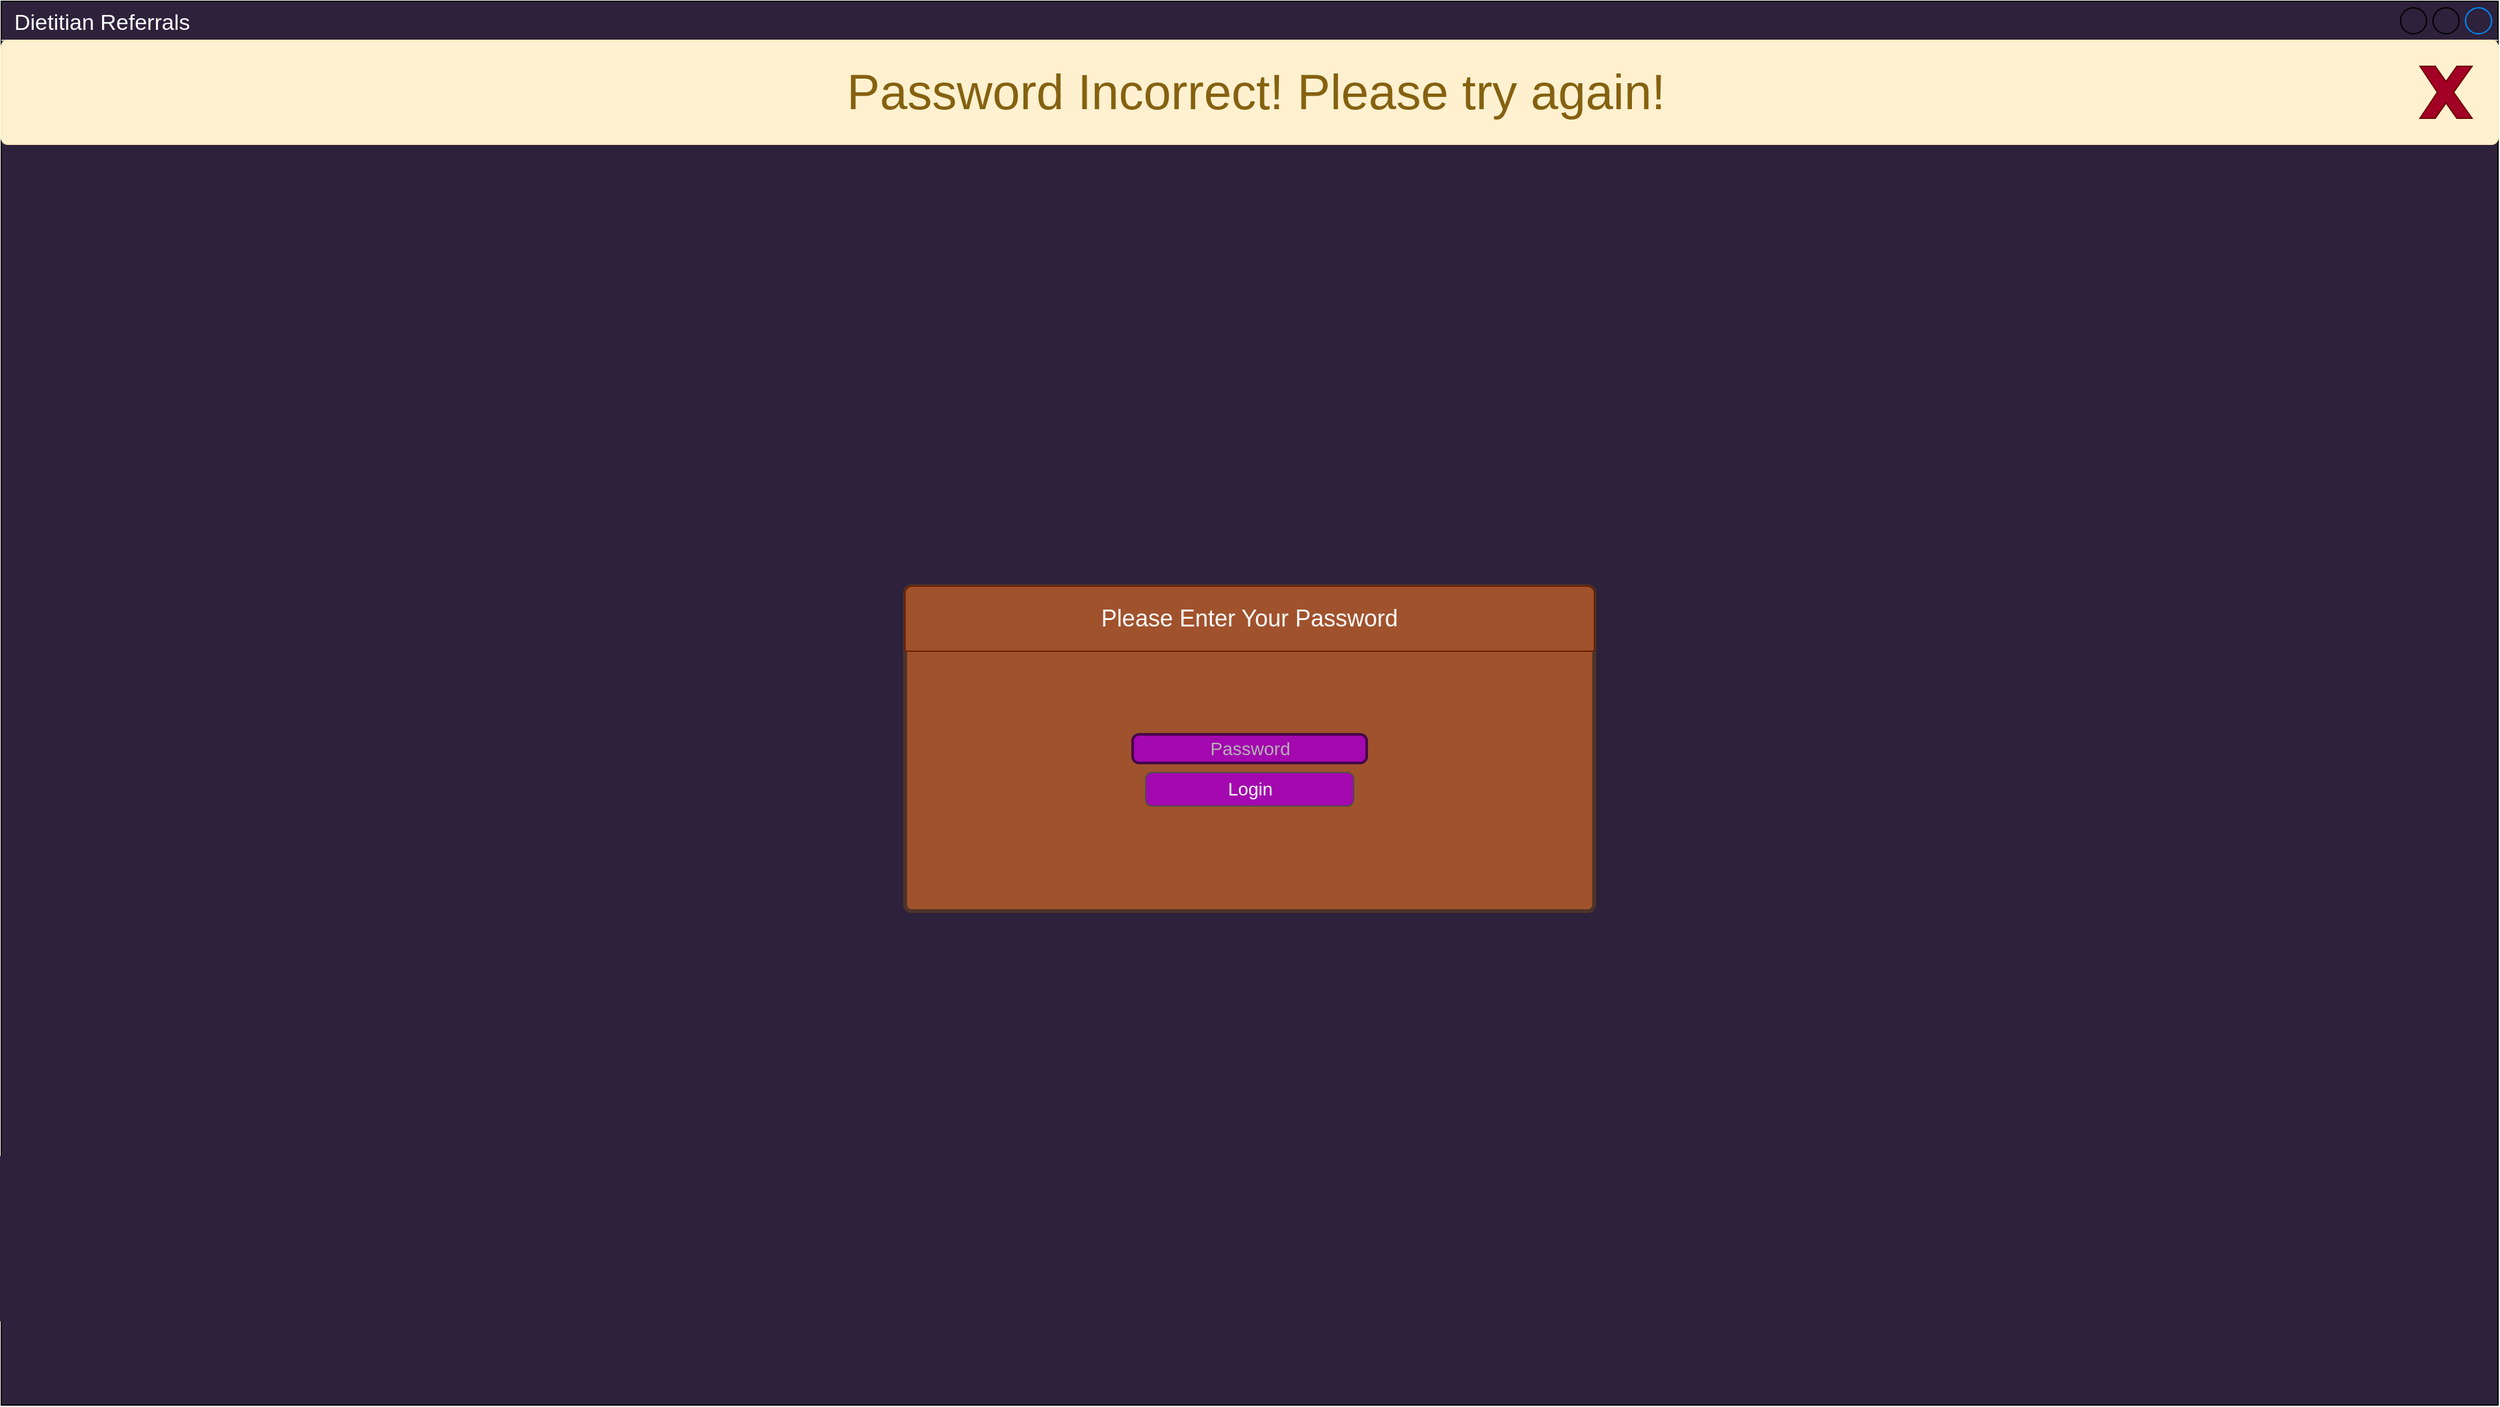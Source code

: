 <mxfile version="22.0.2" type="device" pages="13">
  <diagram name="Login Failed" id="JcVbGC1CsV2jxcSv0IDW">
    <mxGraphModel dx="3459" dy="1196" grid="1" gridSize="10" guides="1" tooltips="1" connect="1" arrows="1" fold="1" page="1" pageScale="1" pageWidth="827" pageHeight="1169" math="0" shadow="0">
      <root>
        <mxCell id="T5ZscRp4INV0oTvicsIj-0" />
        <mxCell id="T5ZscRp4INV0oTvicsIj-1" parent="T5ZscRp4INV0oTvicsIj-0" />
        <mxCell id="T5ZscRp4INV0oTvicsIj-2" value="Dietitian Referrals&lt;br&gt;" style="strokeWidth=1;shadow=0;dashed=0;align=center;html=1;shape=mxgraph.mockup.containers.window;align=left;verticalAlign=top;spacingLeft=8;strokeColor2=#008cff;strokeColor3=#c4c4c4;fontColor=#ffffff;mainText=;fontSize=17;labelBackgroundColor=none;whiteSpace=wrap;fillColor=#2d213b;" vertex="1" parent="T5ZscRp4INV0oTvicsIj-1">
          <mxGeometry x="-360" y="10" width="1920" height="1080" as="geometry" />
        </mxCell>
        <mxCell id="T5ZscRp4INV0oTvicsIj-3" value="Password Incorrect! Please try again!" style="html=1;shadow=0;dashed=0;shape=mxgraph.bootstrap.rrect;rSize=5;strokeColor=#FFECBC;strokeWidth=1;fillColor=#FFF1CF;fontColor=#856110;whiteSpace=wrap;align=center;verticalAlign=middle;spacingLeft=10;fontSize=38;" vertex="1" parent="T5ZscRp4INV0oTvicsIj-1">
          <mxGeometry x="-360" y="40" width="1920" height="80" as="geometry" />
        </mxCell>
        <mxCell id="T5ZscRp4INV0oTvicsIj-4" value="" style="verticalLabelPosition=bottom;verticalAlign=top;html=1;shape=mxgraph.basic.x;fillColor=#a20025;fontColor=#ffffff;strokeColor=#6F0000;" vertex="1" parent="T5ZscRp4INV0oTvicsIj-1">
          <mxGeometry x="1500" y="60" width="40" height="40" as="geometry" />
        </mxCell>
        <mxCell id="T5ZscRp4INV0oTvicsIj-5" value="" style="html=1;shadow=0;dashed=0;shape=mxgraph.bootstrap.rrect;rSize=5;strokeColor=#4c3329;html=1;whiteSpace=wrap;fillColor=#a0522d;fontColor=#ffffff;verticalAlign=bottom;align=center;spacing=20;spacingBottom=0;fontSize=14;strokeWidth=3;" vertex="1" parent="T5ZscRp4INV0oTvicsIj-1">
          <mxGeometry x="335" y="460" width="530" height="250" as="geometry" />
        </mxCell>
        <mxCell id="T5ZscRp4INV0oTvicsIj-6" value="Please Enter Your Password" style="html=1;shadow=0;dashed=0;shape=mxgraph.bootstrap.topButton;rSize=5;perimeter=none;whiteSpace=wrap;fillColor=#a0522d;strokeColor=#6D1F00;fontColor=#ffffff;resizeWidth=1;fontSize=18;align=center;spacing=20;" vertex="1" parent="T5ZscRp4INV0oTvicsIj-5">
          <mxGeometry width="530" height="50" relative="1" as="geometry" />
        </mxCell>
        <mxCell id="T5ZscRp4INV0oTvicsIj-7" value="&lt;font&gt;Password&lt;/font&gt;" style="html=1;shadow=0;dashed=0;shape=mxgraph.bootstrap.rrect;rSize=5;fillColor=#a408af;strokeColor=#450349;align=center;spacing=15;fontSize=14;fontColor=#B3B3B3;strokeWidth=2;" vertex="1" parent="T5ZscRp4INV0oTvicsIj-5">
          <mxGeometry x="175" y="113.971" width="180" height="22.059" as="geometry" />
        </mxCell>
        <mxCell id="T5ZscRp4INV0oTvicsIj-8" value="Login" style="html=1;shadow=0;dashed=0;shape=mxgraph.bootstrap.rrect;rSize=5;fillColor=#a408af;strokeColor=#4D4D4D;align=center;fontSize=14;fontColor=#FFFFFF;strokeWidth=1;" vertex="1" parent="T5ZscRp4INV0oTvicsIj-5">
          <mxGeometry x="185" y="143.382" width="160" height="25.735" as="geometry" />
        </mxCell>
      </root>
    </mxGraphModel>
  </diagram>
  <diagram name="Login" id="k2MDZINQVUUaZH4mTA_E">
    <mxGraphModel dx="3459" dy="1196" grid="1" gridSize="10" guides="1" tooltips="1" connect="1" arrows="1" fold="1" page="1" pageScale="1" pageWidth="827" pageHeight="1169" math="0" shadow="0">
      <root>
        <mxCell id="0" />
        <mxCell id="1" parent="0" />
        <mxCell id="s8kkKvMoo3J39jYg0Hen-1" value="Dietitian Referrals&lt;br&gt;" style="strokeWidth=1;shadow=0;dashed=0;align=center;html=1;shape=mxgraph.mockup.containers.window;align=left;verticalAlign=top;spacingLeft=8;strokeColor2=#008cff;strokeColor3=#c4c4c4;fontColor=#ffffff;mainText=;fontSize=17;labelBackgroundColor=none;whiteSpace=wrap;fillColor=#2d213b;" vertex="1" parent="1">
          <mxGeometry x="-360" y="10" width="1920" height="1080" as="geometry" />
        </mxCell>
        <mxCell id="s8kkKvMoo3J39jYg0Hen-7" value="You must login before you can continue!" style="html=1;shadow=0;dashed=0;shape=mxgraph.bootstrap.rrect;rSize=5;strokeColor=#FFECBC;strokeWidth=1;fillColor=#FFF1CF;fontColor=#856110;whiteSpace=wrap;align=center;verticalAlign=middle;spacingLeft=10;fontSize=38;" vertex="1" parent="1">
          <mxGeometry x="-360" y="40" width="1920" height="80" as="geometry" />
        </mxCell>
        <mxCell id="s8kkKvMoo3J39jYg0Hen-8" value="" style="verticalLabelPosition=bottom;verticalAlign=top;html=1;shape=mxgraph.basic.x;fillColor=#a20025;fontColor=#ffffff;strokeColor=#6F0000;" vertex="1" parent="1">
          <mxGeometry x="1500" y="60" width="40" height="40" as="geometry" />
        </mxCell>
        <mxCell id="s8kkKvMoo3J39jYg0Hen-19" value="" style="html=1;shadow=0;dashed=0;shape=mxgraph.bootstrap.rrect;rSize=5;strokeColor=#2B8D40;html=1;whiteSpace=wrap;fillColor=#33A64C;fontColor=#ffffff;verticalAlign=bottom;align=center;spacing=20;spacingBottom=0;fontSize=14;" vertex="1" parent="1">
          <mxGeometry x="335" y="427.5" width="530" height="245" as="geometry" />
        </mxCell>
        <mxCell id="s8kkKvMoo3J39jYg0Hen-20" value="Please Enter Your Password" style="html=1;shadow=0;dashed=0;shape=mxgraph.bootstrap.topButton;rSize=5;perimeter=none;whiteSpace=wrap;fillColor=#31A14A;strokeColor=#2B8D40;fontColor=#ffffff;resizeWidth=1;fontSize=18;align=center;spacing=20;" vertex="1" parent="s8kkKvMoo3J39jYg0Hen-19">
          <mxGeometry width="530" height="50" relative="1" as="geometry" />
        </mxCell>
        <mxCell id="s8kkKvMoo3J39jYg0Hen-21" value="&lt;font&gt;Password&lt;/font&gt;" style="html=1;shadow=0;dashed=0;shape=mxgraph.bootstrap.rrect;rSize=5;fillColor=#0071db;strokeColor=#0085fc;align=center;spacing=15;fontSize=14;fontColor=#B3B3B3;strokeWidth=2;" vertex="1" parent="s8kkKvMoo3J39jYg0Hen-19">
          <mxGeometry x="175" y="111.691" width="180" height="21.618" as="geometry" />
        </mxCell>
        <mxCell id="s8kkKvMoo3J39jYg0Hen-22" value="Login" style="html=1;shadow=0;dashed=0;shape=mxgraph.bootstrap.rrect;rSize=5;fillColor=#0085FC;strokeColor=none;align=center;fontSize=14;fontColor=#FFFFFF;strokeWidth=3;" vertex="1" parent="s8kkKvMoo3J39jYg0Hen-19">
          <mxGeometry x="185" y="140.515" width="160" height="25.221" as="geometry" />
        </mxCell>
      </root>
    </mxGraphModel>
  </diagram>
  <diagram name="Dashboard" id="hRUHcDtSs73l-ZZ5rrVy">
    <mxGraphModel dx="3459" dy="1196" grid="1" gridSize="10" guides="1" tooltips="1" connect="1" arrows="1" fold="1" page="1" pageScale="1" pageWidth="827" pageHeight="1169" math="0" shadow="0">
      <root>
        <mxCell id="lrZLCFnlxR-yv_yhqXRL-0" />
        <mxCell id="lrZLCFnlxR-yv_yhqXRL-1" parent="lrZLCFnlxR-yv_yhqXRL-0" />
        <mxCell id="lrZLCFnlxR-yv_yhqXRL-2" value="Dietitian Referrals&lt;br&gt;" style="strokeWidth=1;shadow=0;dashed=0;align=center;html=1;shape=mxgraph.mockup.containers.window;align=left;verticalAlign=top;spacingLeft=8;strokeColor2=#008cff;strokeColor3=#c4c4c4;fontColor=#ffffff;mainText=;fontSize=17;labelBackgroundColor=none;whiteSpace=wrap;fillColor=#2d213b;" vertex="1" parent="lrZLCFnlxR-yv_yhqXRL-1">
          <mxGeometry x="-360" y="10" width="1920" height="1080" as="geometry" />
        </mxCell>
        <mxCell id="sWB2XSDDD_GqAzxlJOdU-4" value="" style="html=1;shadow=0;dashed=0;shape=mxgraph.bootstrap.topButton;rSize=5;perimeter=none;whiteSpace=wrap;resizeWidth=1;fontSize=18;align=left;spacing=20;direction=west;fillColor=#2e2e2e;strokeColor=none;" vertex="1" parent="lrZLCFnlxR-yv_yhqXRL-1">
          <mxGeometry x="-360" y="40" width="1920" height="100" as="geometry" />
        </mxCell>
        <mxCell id="sWB2XSDDD_GqAzxlJOdU-5" value="Dashboard" style="html=1;shadow=0;dashed=0;shape=mxgraph.bootstrap.rrect;rSize=5;strokeColor=default;strokeWidth=1;fillColor=#262626;fontColor=#FFFFFF;whiteSpace=wrap;align=center;verticalAlign=middle;spacingLeft=0;fontStyle=0;fontSize=21;spacing=5;" vertex="1" parent="lrZLCFnlxR-yv_yhqXRL-1">
          <mxGeometry x="-350" y="50" width="180" height="80" as="geometry" />
        </mxCell>
        <mxCell id="sWB2XSDDD_GqAzxlJOdU-6" value="Upload Patient Data" style="html=1;shadow=0;dashed=0;shape=mxgraph.bootstrap.rrect;rSize=5;strokeColor=none;strokeWidth=1;fillColor=#6b6b6b;fontColor=#FFFFFF;whiteSpace=wrap;align=center;verticalAlign=middle;spacingLeft=0;fontStyle=0;fontSize=21;spacing=5;" vertex="1" parent="lrZLCFnlxR-yv_yhqXRL-1">
          <mxGeometry x="-150" y="50" width="180" height="80" as="geometry" />
        </mxCell>
        <mxCell id="sWB2XSDDD_GqAzxlJOdU-7" value="Analyse Patient Data" style="html=1;shadow=0;dashed=0;shape=mxgraph.bootstrap.rrect;rSize=5;strokeColor=none;strokeWidth=1;fillColor=#6b6b6b;fontColor=#FFFFFF;whiteSpace=wrap;align=center;verticalAlign=middle;spacingLeft=0;fontStyle=0;fontSize=21;spacing=5;" vertex="1" parent="lrZLCFnlxR-yv_yhqXRL-1">
          <mxGeometry x="250" y="50" width="180" height="80" as="geometry" />
        </mxCell>
        <mxCell id="sWB2XSDDD_GqAzxlJOdU-8" value="View Patient Data" style="html=1;shadow=0;dashed=0;shape=mxgraph.bootstrap.rrect;rSize=5;strokeColor=none;strokeWidth=1;fillColor=#6b6b6b;fontColor=#FFFFFF;whiteSpace=wrap;align=center;verticalAlign=middle;spacingLeft=0;fontStyle=0;fontSize=21;spacing=5;" vertex="1" parent="lrZLCFnlxR-yv_yhqXRL-1">
          <mxGeometry x="50" y="50" width="180" height="80" as="geometry" />
        </mxCell>
        <mxCell id="sWB2XSDDD_GqAzxlJOdU-9" value="View All Patients" style="html=1;shadow=0;dashed=0;shape=mxgraph.bootstrap.rrect;rSize=5;strokeColor=none;strokeWidth=1;fillColor=#6b6b6b;fontColor=#FFFFFF;whiteSpace=wrap;align=center;verticalAlign=middle;spacingLeft=0;fontStyle=0;fontSize=21;spacing=5;" vertex="1" parent="lrZLCFnlxR-yv_yhqXRL-1">
          <mxGeometry x="450" y="50" width="180" height="80" as="geometry" />
        </mxCell>
        <mxCell id="sWB2XSDDD_GqAzxlJOdU-10" value="Security" style="html=1;shadow=0;dashed=0;shape=mxgraph.bootstrap.rrect;rSize=5;strokeColor=none;strokeWidth=1;fillColor=#6b6b6b;fontColor=#FFFFFF;whiteSpace=wrap;align=center;verticalAlign=middle;spacingLeft=0;fontStyle=0;fontSize=16;spacing=5;" vertex="1" parent="lrZLCFnlxR-yv_yhqXRL-1">
          <mxGeometry x="1370" y="50" width="180" height="80" as="geometry" />
        </mxCell>
        <mxCell id="sWB2XSDDD_GqAzxlJOdU-23" value="" style="html=1;shadow=0;dashed=0;shape=mxgraph.bootstrap.rrect;rSize=5;strokeColor=none;html=1;whiteSpace=wrap;fillColor=#6C767D;fontColor=#ffffff;sketch=0;" vertex="1" parent="lrZLCFnlxR-yv_yhqXRL-1">
          <mxGeometry x="660" y="90" width="330" height="40" as="geometry" />
        </mxCell>
        <mxCell id="sWB2XSDDD_GqAzxlJOdU-24" value="Regular" style="strokeColor=none;fillColor=#1ba1e2;fontColor=#ffffff;html=1;shadow=0;dashed=0;shape=mxgraph.bootstrap.leftButton;rSize=5;perimeter=none;whiteSpace=wrap;resizeHeight=1;sketch=0;fontSize=18;" vertex="1" parent="sWB2XSDDD_GqAzxlJOdU-23">
          <mxGeometry width="110" height="40" relative="1" as="geometry">
            <mxPoint as="offset" />
          </mxGeometry>
        </mxCell>
        <mxCell id="sWB2XSDDD_GqAzxlJOdU-25" value="Large" style="strokeColor=inherit;fillColor=inherit;gradientColor=inherit;fontColor=inherit;html=1;shadow=0;dashed=0;perimeter=none;whiteSpace=wrap;resizeHeight=1;sketch=0;fontSize=18;" vertex="1" parent="sWB2XSDDD_GqAzxlJOdU-23">
          <mxGeometry width="110" height="40" relative="1" as="geometry">
            <mxPoint x="110" as="offset" />
          </mxGeometry>
        </mxCell>
        <mxCell id="sWB2XSDDD_GqAzxlJOdU-26" value="Extra Large" style="strokeColor=inherit;fillColor=inherit;gradientColor=inherit;fontColor=inherit;html=1;shadow=0;dashed=0;shape=mxgraph.bootstrap.rightButton;rSize=5;perimeter=none;whiteSpace=wrap;resizeHeight=1;sketch=0;fontSize=18;" vertex="1" parent="sWB2XSDDD_GqAzxlJOdU-23">
          <mxGeometry x="1" width="109" height="40" relative="1" as="geometry">
            <mxPoint x="-110" as="offset" />
          </mxGeometry>
        </mxCell>
        <mxCell id="sWB2XSDDD_GqAzxlJOdU-27" value="&lt;font style=&quot;font-size: 25px;&quot;&gt;Text Scale&lt;/font&gt;" style="html=1;shadow=0;dashed=0;shape=mxgraph.bootstrap.rrect;rSize=5;strokeColor=none;strokeWidth=1;fillColor=#1CA5B8;fontColor=#FFFFFF;whiteSpace=wrap;align=center;verticalAlign=middle;spacingLeft=0;fontStyle=1;fontSize=14;spacing=5;" vertex="1" parent="lrZLCFnlxR-yv_yhqXRL-1">
          <mxGeometry x="660" y="50" width="330" height="30" as="geometry" />
        </mxCell>
        <mxCell id="sWB2XSDDD_GqAzxlJOdU-35" value="" style="html=1;shadow=0;dashed=0;shape=mxgraph.bootstrap.rrect;rSize=5;strokeColor=none;html=1;whiteSpace=wrap;fillColor=#6C767D;fontColor=#ffffff;sketch=0;" vertex="1" parent="lrZLCFnlxR-yv_yhqXRL-1">
          <mxGeometry x="1010" y="90" width="330" height="40" as="geometry" />
        </mxCell>
        <mxCell id="sWB2XSDDD_GqAzxlJOdU-36" value="Dark" style="strokeColor=none;fillColor=#1ba1e2;fontColor=#ffffff;html=1;shadow=0;dashed=0;shape=mxgraph.bootstrap.leftButton;rSize=5;perimeter=none;whiteSpace=wrap;resizeHeight=1;sketch=0;fontSize=18;" vertex="1" parent="sWB2XSDDD_GqAzxlJOdU-35">
          <mxGeometry width="110" height="40" relative="1" as="geometry">
            <mxPoint as="offset" />
          </mxGeometry>
        </mxCell>
        <mxCell id="sWB2XSDDD_GqAzxlJOdU-37" value="Light" style="strokeColor=inherit;fillColor=inherit;gradientColor=inherit;fontColor=inherit;html=1;shadow=0;dashed=0;perimeter=none;whiteSpace=wrap;resizeHeight=1;sketch=0;fontSize=18;" vertex="1" parent="sWB2XSDDD_GqAzxlJOdU-35">
          <mxGeometry width="110" height="40" relative="1" as="geometry">
            <mxPoint x="110" as="offset" />
          </mxGeometry>
        </mxCell>
        <mxCell id="sWB2XSDDD_GqAzxlJOdU-38" value="Contrast" style="strokeColor=inherit;fillColor=inherit;gradientColor=inherit;fontColor=inherit;html=1;shadow=0;dashed=0;shape=mxgraph.bootstrap.rightButton;rSize=5;perimeter=none;whiteSpace=wrap;resizeHeight=1;sketch=0;fontSize=18;" vertex="1" parent="sWB2XSDDD_GqAzxlJOdU-35">
          <mxGeometry x="1" width="109" height="40" relative="1" as="geometry">
            <mxPoint x="-110" as="offset" />
          </mxGeometry>
        </mxCell>
        <mxCell id="sWB2XSDDD_GqAzxlJOdU-39" value="&lt;font style=&quot;font-size: 25px;&quot;&gt;Colour Scheme&lt;/font&gt;" style="html=1;shadow=0;dashed=0;shape=mxgraph.bootstrap.rrect;rSize=5;strokeColor=none;strokeWidth=1;fillColor=#1CA5B8;fontColor=#FFFFFF;whiteSpace=wrap;align=center;verticalAlign=middle;spacingLeft=0;fontStyle=1;fontSize=14;spacing=5;" vertex="1" parent="lrZLCFnlxR-yv_yhqXRL-1">
          <mxGeometry x="1010" y="50" width="330" height="30" as="geometry" />
        </mxCell>
        <mxCell id="sWB2XSDDD_GqAzxlJOdU-41" value="" style="html=1;shadow=0;dashed=0;shape=mxgraph.bootstrap.rrect;rSize=5;strokeColor=#0071D5;html=1;whiteSpace=wrap;fillColor=#0085FC;fontColor=#ffffff;verticalAlign=bottom;align=left;spacing=20;spacingBottom=0;fontSize=14;" vertex="1" parent="lrZLCFnlxR-yv_yhqXRL-1">
          <mxGeometry x="-340" y="160" width="1880" height="480" as="geometry" />
        </mxCell>
        <mxCell id="sWB2XSDDD_GqAzxlJOdU-42" value="Overview of Patients" style="html=1;shadow=0;dashed=0;shape=mxgraph.bootstrap.topButton;rSize=5;perimeter=none;whiteSpace=wrap;fillColor=#0081F4;strokeColor=#0071D5;fontColor=#ffffff;resizeWidth=1;fontSize=18;align=center;spacing=20;" vertex="1" parent="sWB2XSDDD_GqAzxlJOdU-41">
          <mxGeometry width="1880" height="50" relative="1" as="geometry" />
        </mxCell>
        <mxCell id="sWB2XSDDD_GqAzxlJOdU-46" value="" style="shape=mxgraph.mockup.containers.marginRect;rectMarginTop=10;strokeColor=#666666;strokeWidth=1;dashed=0;rounded=1;arcSize=5;recursiveResize=0;html=1;whiteSpace=wrap;" vertex="1" parent="sWB2XSDDD_GqAzxlJOdU-41">
          <mxGeometry x="1330" y="100" width="510" height="260" as="geometry" />
        </mxCell>
        <mxCell id="sWB2XSDDD_GqAzxlJOdU-47" value="Demographics within the ward" style="shape=rect;strokeColor=none;fillColor=#1ca5b8;strokeWidth=1;dashed=0;rounded=1;arcSize=20;fontColor=#ffffff;fontSize=17;spacing=2;spacingTop=-2;align=left;autosize=1;spacingLeft=4;resizeWidth=0;resizeHeight=0;perimeter=none;html=1;whiteSpace=wrap;" vertex="1" parent="sWB2XSDDD_GqAzxlJOdU-46">
          <mxGeometry x="10" width="250" height="30" as="geometry" />
        </mxCell>
        <mxCell id="sWB2XSDDD_GqAzxlJOdU-43" value="" style="verticalLabelPosition=bottom;shadow=0;dashed=0;align=center;html=1;verticalAlign=top;strokeWidth=1;shape=mxgraph.mockup.graphics.pieChart;strokeColor=#008cff;parts=10,20,35;partColors=#e0e0e0,#d0d0d0,#c0c0c0,#b0b0b0,#a0a0a0;strokeWidth=2;" vertex="1" parent="sWB2XSDDD_GqAzxlJOdU-46">
          <mxGeometry x="270" y="30" width="200" height="200" as="geometry" />
        </mxCell>
        <mxCell id="sWB2XSDDD_GqAzxlJOdU-48" value="Referral Needed" style="html=1;shadow=0;dashed=0;shape=mxgraph.bootstrap.rrect;rSize=5;strokeColor=none;strokeWidth=1;fillColor=#DB2843;fontColor=#FFFFFF;whiteSpace=wrap;align=left;verticalAlign=middle;spacingLeft=0;fontStyle=1;fontSize=14;spacing=5;" vertex="1" parent="sWB2XSDDD_GqAzxlJOdU-46">
          <mxGeometry x="40" y="60" width="130" height="20" as="geometry" />
        </mxCell>
        <mxCell id="sWB2XSDDD_GqAzxlJOdU-49" value="No Need for Referral" style="html=1;shadow=0;dashed=0;shape=mxgraph.bootstrap.rrect;rSize=5;strokeColor=none;strokeWidth=1;fillColor=#33A64C;fontColor=#FFFFFF;whiteSpace=wrap;align=left;verticalAlign=middle;spacingLeft=0;fontStyle=1;fontSize=14;spacing=5;" vertex="1" parent="sWB2XSDDD_GqAzxlJOdU-46">
          <mxGeometry x="40" y="90" width="160" height="20" as="geometry" />
        </mxCell>
        <mxCell id="sWB2XSDDD_GqAzxlJOdU-53" value="Already Referred" style="html=1;shadow=0;dashed=0;shape=mxgraph.bootstrap.rrect;rSize=5;strokeColor=none;strokeWidth=1;fillColor=#6C767D;fontColor=#FFFFFF;whiteSpace=wrap;align=left;verticalAlign=middle;spacingLeft=0;fontStyle=1;fontSize=14;spacing=5;" vertex="1" parent="sWB2XSDDD_GqAzxlJOdU-46">
          <mxGeometry x="40" y="120" width="130" height="20" as="geometry" />
        </mxCell>
        <mxCell id="sWB2XSDDD_GqAzxlJOdU-54" value="&lt;span style=&quot;font-size: 20px;&quot;&gt;&lt;b&gt;2024&lt;/b&gt;&lt;/span&gt;&lt;br style=&quot;font-size: 14px&quot;&gt;&lt;br style=&quot;font-size: 14px&quot;&gt;This is the total number of patients reccomended for referral&amp;nbsp;" style="html=1;shadow=0;dashed=0;shape=mxgraph.bootstrap.rrect;rSize=5;strokeColor=#BA2239;html=1;whiteSpace=wrap;fillColor=#DB2843;fontColor=#ffffff;verticalAlign=bottom;align=left;spacing=20;spacingBottom=0;fontSize=14;" vertex="1" parent="sWB2XSDDD_GqAzxlJOdU-41">
          <mxGeometry x="430" y="140" width="250" height="180" as="geometry" />
        </mxCell>
        <mxCell id="sWB2XSDDD_GqAzxlJOdU-55" value="Referral Needed" style="html=1;shadow=0;dashed=0;shape=mxgraph.bootstrap.topButton;rSize=5;perimeter=none;whiteSpace=wrap;fillColor=#D42741;strokeColor=#BA2239;fontColor=#ffffff;resizeWidth=1;fontSize=18;align=left;spacing=20;" vertex="1" parent="sWB2XSDDD_GqAzxlJOdU-54">
          <mxGeometry width="250" height="50" relative="1" as="geometry" />
        </mxCell>
        <mxCell id="sWB2XSDDD_GqAzxlJOdU-56" value="&lt;b&gt;&lt;font style=&quot;font-size: 20px&quot;&gt;3200&lt;/font&gt;&lt;/b&gt;&lt;br style=&quot;font-size: 14px&quot;&gt;&lt;br style=&quot;font-size: 14px&quot;&gt;This is the total number of patients who do not need referral" style="html=1;shadow=0;dashed=0;shape=mxgraph.bootstrap.rrect;rSize=5;strokeColor=#2B8D40;html=1;whiteSpace=wrap;fillColor=#33A64C;fontColor=#ffffff;verticalAlign=bottom;align=left;spacing=20;spacingBottom=0;fontSize=14;" vertex="1" parent="sWB2XSDDD_GqAzxlJOdU-41">
          <mxGeometry x="720" y="140" width="250" height="180" as="geometry" />
        </mxCell>
        <mxCell id="sWB2XSDDD_GqAzxlJOdU-57" value="No Need for Referral" style="html=1;shadow=0;dashed=0;shape=mxgraph.bootstrap.topButton;rSize=5;perimeter=none;whiteSpace=wrap;fillColor=#31A14A;strokeColor=#2B8D40;fontColor=#ffffff;resizeWidth=1;fontSize=18;align=left;spacing=20;" vertex="1" parent="sWB2XSDDD_GqAzxlJOdU-56">
          <mxGeometry width="250" height="50" relative="1" as="geometry" />
        </mxCell>
        <mxCell id="sWB2XSDDD_GqAzxlJOdU-58" value="&lt;b&gt;&lt;font style=&quot;font-size: 20px&quot;&gt;1600&lt;/font&gt;&lt;/b&gt;&lt;br style=&quot;font-size: 14px&quot;&gt;&lt;br style=&quot;font-size: 14px&quot;&gt;This is the total number of patients in the CCU who have already been referred" style="html=1;shadow=0;dashed=0;shape=mxgraph.bootstrap.rrect;rSize=5;strokeColor=#5B646A;html=1;whiteSpace=wrap;fillColor=#6C767D;fontColor=#ffffff;verticalAlign=bottom;align=left;spacing=20;spacingBottom=0;fontSize=14;" vertex="1" parent="sWB2XSDDD_GqAzxlJOdU-41">
          <mxGeometry x="1010" y="140" width="250" height="180" as="geometry" />
        </mxCell>
        <mxCell id="sWB2XSDDD_GqAzxlJOdU-59" value="Already Referred" style="html=1;shadow=0;dashed=0;shape=mxgraph.bootstrap.topButton;rSize=5;perimeter=none;whiteSpace=wrap;fillColor=#697279;strokeColor=#5B646A;fontColor=#ffffff;resizeWidth=1;fontSize=18;align=left;spacing=20;" vertex="1" parent="sWB2XSDDD_GqAzxlJOdU-58">
          <mxGeometry width="250" height="50" relative="1" as="geometry" />
        </mxCell>
        <mxCell id="sWB2XSDDD_GqAzxlJOdU-60" value="&lt;p style=&quot;line-height: 59%;&quot;&gt;&lt;b style=&quot;&quot;&gt;&lt;font style=&quot;&quot;&gt;&lt;font style=&quot;font-size: 16px;&quot;&gt;This is the total number of patients currently in the system&lt;/font&gt;&lt;/font&gt;&lt;/b&gt;&lt;/p&gt;&lt;p style=&quot;line-height: 59%;&quot;&gt;&lt;b style=&quot;&quot;&gt;&lt;font style=&quot;&quot;&gt;&lt;span style=&quot;font-size: 16px;&quot;&gt;&lt;br&gt;&lt;/span&gt;6824&lt;/font&gt;&lt;/b&gt;&lt;/p&gt;" style="html=1;shadow=0;dashed=0;shape=mxgraph.bootstrap.rrect;rSize=5;strokeColor=#2C3136;html=1;whiteSpace=wrap;fillColor=#343A40;fontColor=#ffffff;verticalAlign=middle;align=center;spacing=20;spacingBottom=0;fontSize=35;labelPosition=center;verticalLabelPosition=middle;" vertex="1" parent="sWB2XSDDD_GqAzxlJOdU-41">
          <mxGeometry x="40" y="85" width="360" height="310" as="geometry" />
        </mxCell>
        <mxCell id="sWB2XSDDD_GqAzxlJOdU-61" value="Total Patients Admitted" style="html=1;shadow=0;dashed=0;shape=mxgraph.bootstrap.topButton;rSize=5;perimeter=none;whiteSpace=wrap;fillColor=#32383E;strokeColor=#2C3136;fontColor=#ffffff;resizeWidth=1;fontSize=18;align=center;spacing=20;" vertex="1" parent="sWB2XSDDD_GqAzxlJOdU-60">
          <mxGeometry width="360" height="50" relative="1" as="geometry" />
        </mxCell>
        <mxCell id="sWB2XSDDD_GqAzxlJOdU-62" value="Add Patients" style="html=1;shadow=0;dashed=0;shape=mxgraph.bootstrap.rrect;rSize=5;strokeColor=#33A64C;strokeWidth=1;fillColor=none;fontColor=#33A64C;whiteSpace=wrap;align=center;verticalAlign=middle;spacingLeft=0;fontStyle=0;fontSize=16;spacing=5;" vertex="1" parent="sWB2XSDDD_GqAzxlJOdU-60">
          <mxGeometry x="70" y="245" width="220" height="40" as="geometry" />
        </mxCell>
        <mxCell id="sWB2XSDDD_GqAzxlJOdU-63" value="&lt;div style=&quot;text-align: left;&quot;&gt;&lt;span style=&quot;background-color: initial; font-size: 20px;&quot;&gt;&lt;b&gt;Graph displaying the number of missing data values for each feature&lt;/b&gt;&lt;/span&gt;&lt;/div&gt;" style="html=1;shadow=0;dashed=0;shape=mxgraph.bootstrap.rrect;rSize=5;strokeColor=#D2D3D4;html=1;whiteSpace=wrap;fillColor=#F8F9FA;fontColor=#212529;verticalAlign=bottom;align=center;spacing=20;spacingBottom=0;fontSize=14;" vertex="1" parent="lrZLCFnlxR-yv_yhqXRL-1">
          <mxGeometry x="-340" y="660" width="930" height="410" as="geometry" />
        </mxCell>
        <mxCell id="sWB2XSDDD_GqAzxlJOdU-64" value="Missing Values in Patient Data" style="html=1;shadow=0;dashed=0;shape=mxgraph.bootstrap.topButton;rSize=5;perimeter=none;whiteSpace=wrap;fillColor=#F0F1F2;strokeColor=#D2D3D4;fontColor=#212529;resizeWidth=1;fontSize=18;align=center;spacing=20;" vertex="1" parent="sWB2XSDDD_GqAzxlJOdU-63">
          <mxGeometry width="930" height="50" relative="1" as="geometry" />
        </mxCell>
        <mxCell id="sWB2XSDDD_GqAzxlJOdU-65" value="" style="verticalLabelPosition=bottom;shadow=0;dashed=0;align=center;html=1;verticalAlign=top;strokeWidth=1;shape=mxgraph.mockup.graphics.columnChart;strokeColor=none;strokeColor2=none;strokeColor3=#666666;fillColor2=#008cff;fillColor3=#dddddd;" vertex="1" parent="sWB2XSDDD_GqAzxlJOdU-63">
          <mxGeometry x="29.524" y="67.5" width="841.429" height="275" as="geometry" />
        </mxCell>
        <mxCell id="sWB2XSDDD_GqAzxlJOdU-66" value="&lt;b&gt;&lt;font style=&quot;font-size: 20px&quot;&gt;Graph displaying Ranges of for each feature within the patient data&lt;/font&gt;&lt;/b&gt;&lt;br style=&quot;font-size: 14px&quot;&gt;&lt;br style=&quot;font-size: 14px&quot;&gt;Different lines represent different value points: e.g. min, 25%, 50%, 75%, max" style="html=1;shadow=0;dashed=0;shape=mxgraph.bootstrap.rrect;rSize=5;strokeColor=#D2D3D4;html=1;whiteSpace=wrap;fillColor=#F8F9FA;fontColor=#212529;verticalAlign=bottom;align=center;spacing=20;spacingBottom=0;fontSize=14;" vertex="1" parent="lrZLCFnlxR-yv_yhqXRL-1">
          <mxGeometry x="610" y="660" width="930" height="410" as="geometry" />
        </mxCell>
        <mxCell id="sWB2XSDDD_GqAzxlJOdU-67" value="Ranges of Data in the Patient List" style="html=1;shadow=0;dashed=0;shape=mxgraph.bootstrap.topButton;rSize=5;perimeter=none;whiteSpace=wrap;fillColor=#F0F1F2;strokeColor=#D2D3D4;fontColor=#212529;resizeWidth=1;fontSize=18;align=center;spacing=20;" vertex="1" parent="sWB2XSDDD_GqAzxlJOdU-66">
          <mxGeometry width="930.0" height="50" relative="1" as="geometry" />
        </mxCell>
        <mxCell id="sWB2XSDDD_GqAzxlJOdU-69" value="" style="verticalLabelPosition=bottom;shadow=0;dashed=0;align=center;html=1;verticalAlign=top;strokeWidth=1;shape=mxgraph.mockup.graphics.lineChart;strokeColor=none;strokeColor2=#666666;strokeColor3=#008cff;strokeColor4=#dddddd;" vertex="1" parent="sWB2XSDDD_GqAzxlJOdU-66">
          <mxGeometry x="40" y="70" width="850" height="250" as="geometry" />
        </mxCell>
      </root>
    </mxGraphModel>
  </diagram>
  <diagram name="Upload Patient Data" id="pwIyQ9FmbI-nVM6eshMt">
    <mxGraphModel dx="3459" dy="1196" grid="1" gridSize="10" guides="1" tooltips="1" connect="1" arrows="1" fold="1" page="1" pageScale="1" pageWidth="827" pageHeight="1169" math="0" shadow="0">
      <root>
        <mxCell id="SqIJ2u0JYSJjzUXdSqyR-0" />
        <mxCell id="SqIJ2u0JYSJjzUXdSqyR-1" parent="SqIJ2u0JYSJjzUXdSqyR-0" />
        <mxCell id="SqIJ2u0JYSJjzUXdSqyR-2" value="Dietitian Referrals&lt;br&gt;" style="strokeWidth=1;shadow=0;dashed=0;align=center;html=1;shape=mxgraph.mockup.containers.window;align=left;verticalAlign=top;spacingLeft=8;strokeColor2=#008cff;strokeColor3=#c4c4c4;fontColor=#ffffff;mainText=;fontSize=17;labelBackgroundColor=none;whiteSpace=wrap;fillColor=#2d213b;" vertex="1" parent="SqIJ2u0JYSJjzUXdSqyR-1">
          <mxGeometry x="-360" y="10" width="1920" height="1080" as="geometry" />
        </mxCell>
        <mxCell id="SqIJ2u0JYSJjzUXdSqyR-3" value="" style="html=1;shadow=0;dashed=0;shape=mxgraph.bootstrap.topButton;rSize=5;perimeter=none;whiteSpace=wrap;resizeWidth=1;fontSize=18;align=left;spacing=20;direction=west;fillColor=#2e2e2e;strokeColor=none;" vertex="1" parent="SqIJ2u0JYSJjzUXdSqyR-1">
          <mxGeometry x="-360" y="40" width="1920" height="100" as="geometry" />
        </mxCell>
        <mxCell id="SqIJ2u0JYSJjzUXdSqyR-4" value="Dashboard" style="html=1;shadow=0;dashed=0;shape=mxgraph.bootstrap.rrect;rSize=5;strokeColor=none;strokeWidth=1;fillColor=#6b6b6b;fontColor=#FFFFFF;whiteSpace=wrap;align=center;verticalAlign=middle;spacingLeft=0;fontStyle=0;fontSize=21;spacing=5;" vertex="1" parent="SqIJ2u0JYSJjzUXdSqyR-1">
          <mxGeometry x="-350" y="50" width="180" height="80" as="geometry" />
        </mxCell>
        <mxCell id="SqIJ2u0JYSJjzUXdSqyR-5" value="Upload Patient Data" style="html=1;shadow=0;dashed=0;shape=mxgraph.bootstrap.rrect;rSize=5;strokeColor=default;strokeWidth=1;fillColor=#262626;fontColor=#FFFFFF;whiteSpace=wrap;align=center;verticalAlign=middle;spacingLeft=0;fontStyle=0;fontSize=21;spacing=5;" vertex="1" parent="SqIJ2u0JYSJjzUXdSqyR-1">
          <mxGeometry x="-150" y="50" width="180" height="80" as="geometry" />
        </mxCell>
        <mxCell id="SqIJ2u0JYSJjzUXdSqyR-6" value="Analyse Patient Data" style="html=1;shadow=0;dashed=0;shape=mxgraph.bootstrap.rrect;rSize=5;strokeColor=none;strokeWidth=1;fillColor=#6b6b6b;fontColor=#FFFFFF;whiteSpace=wrap;align=center;verticalAlign=middle;spacingLeft=0;fontStyle=0;fontSize=21;spacing=5;" vertex="1" parent="SqIJ2u0JYSJjzUXdSqyR-1">
          <mxGeometry x="250" y="50" width="180" height="80" as="geometry" />
        </mxCell>
        <mxCell id="SqIJ2u0JYSJjzUXdSqyR-7" value="View Patient Data" style="html=1;shadow=0;dashed=0;shape=mxgraph.bootstrap.rrect;rSize=5;strokeColor=none;strokeWidth=1;fillColor=#6b6b6b;fontColor=#FFFFFF;whiteSpace=wrap;align=center;verticalAlign=middle;spacingLeft=0;fontStyle=0;fontSize=21;spacing=5;" vertex="1" parent="SqIJ2u0JYSJjzUXdSqyR-1">
          <mxGeometry x="50" y="50" width="180" height="80" as="geometry" />
        </mxCell>
        <mxCell id="SqIJ2u0JYSJjzUXdSqyR-8" value="View All Patients" style="html=1;shadow=0;dashed=0;shape=mxgraph.bootstrap.rrect;rSize=5;strokeColor=none;strokeWidth=1;fillColor=#6b6b6b;fontColor=#FFFFFF;whiteSpace=wrap;align=center;verticalAlign=middle;spacingLeft=0;fontStyle=0;fontSize=21;spacing=5;" vertex="1" parent="SqIJ2u0JYSJjzUXdSqyR-1">
          <mxGeometry x="450" y="50" width="180" height="80" as="geometry" />
        </mxCell>
        <mxCell id="SqIJ2u0JYSJjzUXdSqyR-9" value="Security" style="html=1;shadow=0;dashed=0;shape=mxgraph.bootstrap.rrect;rSize=5;strokeColor=none;strokeWidth=1;fillColor=#6b6b6b;fontColor=#FFFFFF;whiteSpace=wrap;align=center;verticalAlign=middle;spacingLeft=0;fontStyle=0;fontSize=16;spacing=5;" vertex="1" parent="SqIJ2u0JYSJjzUXdSqyR-1">
          <mxGeometry x="1370" y="50" width="180" height="80" as="geometry" />
        </mxCell>
        <mxCell id="SqIJ2u0JYSJjzUXdSqyR-10" value="" style="html=1;shadow=0;dashed=0;shape=mxgraph.bootstrap.rrect;rSize=5;strokeColor=none;html=1;whiteSpace=wrap;fillColor=#6C767D;fontColor=#ffffff;sketch=0;" vertex="1" parent="SqIJ2u0JYSJjzUXdSqyR-1">
          <mxGeometry x="660" y="90" width="330" height="40" as="geometry" />
        </mxCell>
        <mxCell id="SqIJ2u0JYSJjzUXdSqyR-11" value="Regular" style="strokeColor=none;fillColor=#1ba1e2;fontColor=#ffffff;html=1;shadow=0;dashed=0;shape=mxgraph.bootstrap.leftButton;rSize=5;perimeter=none;whiteSpace=wrap;resizeHeight=1;sketch=0;fontSize=18;" vertex="1" parent="SqIJ2u0JYSJjzUXdSqyR-10">
          <mxGeometry width="110" height="40" relative="1" as="geometry">
            <mxPoint as="offset" />
          </mxGeometry>
        </mxCell>
        <mxCell id="SqIJ2u0JYSJjzUXdSqyR-12" value="Large" style="strokeColor=inherit;fillColor=inherit;gradientColor=inherit;fontColor=inherit;html=1;shadow=0;dashed=0;perimeter=none;whiteSpace=wrap;resizeHeight=1;sketch=0;fontSize=18;" vertex="1" parent="SqIJ2u0JYSJjzUXdSqyR-10">
          <mxGeometry width="110" height="40" relative="1" as="geometry">
            <mxPoint x="110" as="offset" />
          </mxGeometry>
        </mxCell>
        <mxCell id="SqIJ2u0JYSJjzUXdSqyR-13" value="Extra Large" style="strokeColor=inherit;fillColor=inherit;gradientColor=inherit;fontColor=inherit;html=1;shadow=0;dashed=0;shape=mxgraph.bootstrap.rightButton;rSize=5;perimeter=none;whiteSpace=wrap;resizeHeight=1;sketch=0;fontSize=18;" vertex="1" parent="SqIJ2u0JYSJjzUXdSqyR-10">
          <mxGeometry x="1" width="109" height="40" relative="1" as="geometry">
            <mxPoint x="-110" as="offset" />
          </mxGeometry>
        </mxCell>
        <mxCell id="SqIJ2u0JYSJjzUXdSqyR-14" value="&lt;font style=&quot;font-size: 25px;&quot;&gt;Text Scale&lt;/font&gt;" style="html=1;shadow=0;dashed=0;shape=mxgraph.bootstrap.rrect;rSize=5;strokeColor=none;strokeWidth=1;fillColor=#1CA5B8;fontColor=#FFFFFF;whiteSpace=wrap;align=center;verticalAlign=middle;spacingLeft=0;fontStyle=1;fontSize=14;spacing=5;" vertex="1" parent="SqIJ2u0JYSJjzUXdSqyR-1">
          <mxGeometry x="660" y="50" width="330" height="30" as="geometry" />
        </mxCell>
        <mxCell id="SqIJ2u0JYSJjzUXdSqyR-15" value="" style="html=1;shadow=0;dashed=0;shape=mxgraph.bootstrap.rrect;rSize=5;strokeColor=none;html=1;whiteSpace=wrap;fillColor=#6C767D;fontColor=#ffffff;sketch=0;" vertex="1" parent="SqIJ2u0JYSJjzUXdSqyR-1">
          <mxGeometry x="1010" y="90" width="330" height="40" as="geometry" />
        </mxCell>
        <mxCell id="SqIJ2u0JYSJjzUXdSqyR-16" value="Dark" style="strokeColor=none;fillColor=#1ba1e2;fontColor=#ffffff;html=1;shadow=0;dashed=0;shape=mxgraph.bootstrap.leftButton;rSize=5;perimeter=none;whiteSpace=wrap;resizeHeight=1;sketch=0;fontSize=18;" vertex="1" parent="SqIJ2u0JYSJjzUXdSqyR-15">
          <mxGeometry width="110" height="40" relative="1" as="geometry">
            <mxPoint as="offset" />
          </mxGeometry>
        </mxCell>
        <mxCell id="SqIJ2u0JYSJjzUXdSqyR-17" value="Light" style="strokeColor=inherit;fillColor=inherit;gradientColor=inherit;fontColor=inherit;html=1;shadow=0;dashed=0;perimeter=none;whiteSpace=wrap;resizeHeight=1;sketch=0;fontSize=18;" vertex="1" parent="SqIJ2u0JYSJjzUXdSqyR-15">
          <mxGeometry width="110" height="40" relative="1" as="geometry">
            <mxPoint x="110" as="offset" />
          </mxGeometry>
        </mxCell>
        <mxCell id="SqIJ2u0JYSJjzUXdSqyR-18" value="Contrast" style="strokeColor=inherit;fillColor=inherit;gradientColor=inherit;fontColor=inherit;html=1;shadow=0;dashed=0;shape=mxgraph.bootstrap.rightButton;rSize=5;perimeter=none;whiteSpace=wrap;resizeHeight=1;sketch=0;fontSize=18;" vertex="1" parent="SqIJ2u0JYSJjzUXdSqyR-15">
          <mxGeometry x="1" width="109" height="40" relative="1" as="geometry">
            <mxPoint x="-110" as="offset" />
          </mxGeometry>
        </mxCell>
        <mxCell id="SqIJ2u0JYSJjzUXdSqyR-19" value="&lt;font style=&quot;font-size: 25px;&quot;&gt;Colour Scheme&lt;/font&gt;" style="html=1;shadow=0;dashed=0;shape=mxgraph.bootstrap.rrect;rSize=5;strokeColor=none;strokeWidth=1;fillColor=#1CA5B8;fontColor=#FFFFFF;whiteSpace=wrap;align=center;verticalAlign=middle;spacingLeft=0;fontStyle=1;fontSize=14;spacing=5;" vertex="1" parent="SqIJ2u0JYSJjzUXdSqyR-1">
          <mxGeometry x="1010" y="50" width="330" height="30" as="geometry" />
        </mxCell>
        <mxCell id="SqIJ2u0JYSJjzUXdSqyR-20" value="" style="html=1;shadow=0;dashed=0;shape=mxgraph.bootstrap.rrect;rSize=5;strokeColor=#0071D5;html=1;whiteSpace=wrap;fillColor=#0085FC;fontColor=#ffffff;verticalAlign=bottom;align=left;spacing=20;spacingBottom=0;fontSize=14;" vertex="1" parent="SqIJ2u0JYSJjzUXdSqyR-1">
          <mxGeometry x="160" y="335" width="880" height="500" as="geometry" />
        </mxCell>
        <mxCell id="SqIJ2u0JYSJjzUXdSqyR-21" value="Upload New Patient Data" style="html=1;shadow=0;dashed=0;shape=mxgraph.bootstrap.topButton;rSize=5;perimeter=none;whiteSpace=wrap;fillColor=#0081F4;strokeColor=#0071D5;fontColor=#ffffff;resizeWidth=1;fontSize=18;align=center;spacing=20;" vertex="1" parent="SqIJ2u0JYSJjzUXdSqyR-20">
          <mxGeometry width="880" height="50" relative="1" as="geometry" />
        </mxCell>
        <mxCell id="SqIJ2u0JYSJjzUXdSqyR-22" value="&lt;p style=&quot;line-height: 59%;&quot;&gt;&lt;span style=&quot;font-size: 16px;&quot;&gt;&lt;b&gt;Click the button below to browse the computer.&lt;/b&gt;&lt;/span&gt;&lt;/p&gt;&lt;p style=&quot;line-height: 59%;&quot;&gt;&lt;span style=&quot;font-size: 16px;&quot;&gt;&lt;b&gt;Find the new Patient Data file with the .csv extension and click open.&lt;/b&gt;&lt;/span&gt;&lt;/p&gt;" style="html=1;shadow=0;dashed=0;shape=mxgraph.bootstrap.rrect;rSize=5;strokeColor=#2C3136;html=1;whiteSpace=wrap;fillColor=#343A40;fontColor=#ffffff;verticalAlign=top;align=center;spacing=20;spacingBottom=0;fontSize=35;labelPosition=center;verticalLabelPosition=middle;" vertex="1" parent="SqIJ2u0JYSJjzUXdSqyR-20">
          <mxGeometry x="260" y="100" width="360" height="340" as="geometry" />
        </mxCell>
        <mxCell id="SqIJ2u0JYSJjzUXdSqyR-23" value="Browse Files" style="html=1;shadow=0;dashed=0;shape=mxgraph.bootstrap.rrect;rSize=5;strokeColor=#33A64C;strokeWidth=1;fillColor=none;fontColor=#33A64C;whiteSpace=wrap;align=center;verticalAlign=middle;spacingLeft=0;fontStyle=0;fontSize=16;spacing=5;" vertex="1" parent="SqIJ2u0JYSJjzUXdSqyR-22">
          <mxGeometry x="70" y="225.0" width="220" height="43.871" as="geometry" />
        </mxCell>
        <mxCell id="SqIJ2u0JYSJjzUXdSqyR-24" value="Select new CSV file" style="html=1;shadow=0;dashed=0;shape=mxgraph.bootstrap.topButton;rSize=5;perimeter=none;whiteSpace=wrap;fillColor=#32383E;strokeColor=#2C3136;fontColor=#ffffff;resizeWidth=1;fontSize=18;align=center;spacing=20;" vertex="1" parent="SqIJ2u0JYSJjzUXdSqyR-22">
          <mxGeometry width="360" height="50" relative="1" as="geometry">
            <mxPoint as="offset" />
          </mxGeometry>
        </mxCell>
      </root>
    </mxGraphModel>
  </diagram>
  <diagram name="Upload Patient Data: CSV Found" id="v-FFeiIxqT2mitZUlovf">
    <mxGraphModel dx="3459" dy="1196" grid="1" gridSize="10" guides="1" tooltips="1" connect="1" arrows="1" fold="1" page="1" pageScale="1" pageWidth="827" pageHeight="1169" math="0" shadow="0">
      <root>
        <mxCell id="cuD4xJ2YuyAA99MqY-jj-0" />
        <mxCell id="cuD4xJ2YuyAA99MqY-jj-1" parent="cuD4xJ2YuyAA99MqY-jj-0" />
        <mxCell id="cuD4xJ2YuyAA99MqY-jj-2" value="Dietitian Referrals&lt;br&gt;" style="strokeWidth=1;shadow=0;dashed=0;align=center;html=1;shape=mxgraph.mockup.containers.window;align=left;verticalAlign=top;spacingLeft=8;strokeColor2=#008cff;strokeColor3=#c4c4c4;fontColor=#ffffff;mainText=;fontSize=17;labelBackgroundColor=none;whiteSpace=wrap;fillColor=#2d213b;" vertex="1" parent="cuD4xJ2YuyAA99MqY-jj-1">
          <mxGeometry x="-360" y="10" width="1920" height="1080" as="geometry" />
        </mxCell>
        <mxCell id="cuD4xJ2YuyAA99MqY-jj-3" value="" style="html=1;shadow=0;dashed=0;shape=mxgraph.bootstrap.topButton;rSize=5;perimeter=none;whiteSpace=wrap;resizeWidth=1;fontSize=18;align=left;spacing=20;direction=west;fillColor=#2e2e2e;strokeColor=none;" vertex="1" parent="cuD4xJ2YuyAA99MqY-jj-1">
          <mxGeometry x="-360" y="40" width="1920" height="100" as="geometry" />
        </mxCell>
        <mxCell id="cuD4xJ2YuyAA99MqY-jj-4" value="Dashboard" style="html=1;shadow=0;dashed=0;shape=mxgraph.bootstrap.rrect;rSize=5;strokeColor=none;strokeWidth=1;fillColor=#6b6b6b;fontColor=#FFFFFF;whiteSpace=wrap;align=center;verticalAlign=middle;spacingLeft=0;fontStyle=0;fontSize=21;spacing=5;" vertex="1" parent="cuD4xJ2YuyAA99MqY-jj-1">
          <mxGeometry x="-350" y="50" width="180" height="80" as="geometry" />
        </mxCell>
        <mxCell id="cuD4xJ2YuyAA99MqY-jj-5" value="Upload Patient Data" style="html=1;shadow=0;dashed=0;shape=mxgraph.bootstrap.rrect;rSize=5;strokeColor=default;strokeWidth=1;fillColor=#262626;fontColor=#FFFFFF;whiteSpace=wrap;align=center;verticalAlign=middle;spacingLeft=0;fontStyle=0;fontSize=21;spacing=5;" vertex="1" parent="cuD4xJ2YuyAA99MqY-jj-1">
          <mxGeometry x="-150" y="50" width="180" height="80" as="geometry" />
        </mxCell>
        <mxCell id="cuD4xJ2YuyAA99MqY-jj-6" value="Analyse Patient Data" style="html=1;shadow=0;dashed=0;shape=mxgraph.bootstrap.rrect;rSize=5;strokeColor=none;strokeWidth=1;fillColor=#6b6b6b;fontColor=#FFFFFF;whiteSpace=wrap;align=center;verticalAlign=middle;spacingLeft=0;fontStyle=0;fontSize=21;spacing=5;" vertex="1" parent="cuD4xJ2YuyAA99MqY-jj-1">
          <mxGeometry x="250" y="50" width="180" height="80" as="geometry" />
        </mxCell>
        <mxCell id="cuD4xJ2YuyAA99MqY-jj-7" value="View Patient Data" style="html=1;shadow=0;dashed=0;shape=mxgraph.bootstrap.rrect;rSize=5;strokeColor=none;strokeWidth=1;fillColor=#6b6b6b;fontColor=#FFFFFF;whiteSpace=wrap;align=center;verticalAlign=middle;spacingLeft=0;fontStyle=0;fontSize=21;spacing=5;" vertex="1" parent="cuD4xJ2YuyAA99MqY-jj-1">
          <mxGeometry x="50" y="50" width="180" height="80" as="geometry" />
        </mxCell>
        <mxCell id="cuD4xJ2YuyAA99MqY-jj-8" value="View All Patients" style="html=1;shadow=0;dashed=0;shape=mxgraph.bootstrap.rrect;rSize=5;strokeColor=none;strokeWidth=1;fillColor=#6b6b6b;fontColor=#FFFFFF;whiteSpace=wrap;align=center;verticalAlign=middle;spacingLeft=0;fontStyle=0;fontSize=21;spacing=5;" vertex="1" parent="cuD4xJ2YuyAA99MqY-jj-1">
          <mxGeometry x="450" y="50" width="180" height="80" as="geometry" />
        </mxCell>
        <mxCell id="cuD4xJ2YuyAA99MqY-jj-9" value="Security" style="html=1;shadow=0;dashed=0;shape=mxgraph.bootstrap.rrect;rSize=5;strokeColor=none;strokeWidth=1;fillColor=#6b6b6b;fontColor=#FFFFFF;whiteSpace=wrap;align=center;verticalAlign=middle;spacingLeft=0;fontStyle=0;fontSize=16;spacing=5;" vertex="1" parent="cuD4xJ2YuyAA99MqY-jj-1">
          <mxGeometry x="1370" y="50" width="180" height="80" as="geometry" />
        </mxCell>
        <mxCell id="cuD4xJ2YuyAA99MqY-jj-10" value="" style="html=1;shadow=0;dashed=0;shape=mxgraph.bootstrap.rrect;rSize=5;strokeColor=none;html=1;whiteSpace=wrap;fillColor=#6C767D;fontColor=#ffffff;sketch=0;" vertex="1" parent="cuD4xJ2YuyAA99MqY-jj-1">
          <mxGeometry x="660" y="90" width="330" height="40" as="geometry" />
        </mxCell>
        <mxCell id="cuD4xJ2YuyAA99MqY-jj-11" value="Regular" style="strokeColor=none;fillColor=#1ba1e2;fontColor=#ffffff;html=1;shadow=0;dashed=0;shape=mxgraph.bootstrap.leftButton;rSize=5;perimeter=none;whiteSpace=wrap;resizeHeight=1;sketch=0;fontSize=18;" vertex="1" parent="cuD4xJ2YuyAA99MqY-jj-10">
          <mxGeometry width="110" height="40" relative="1" as="geometry">
            <mxPoint as="offset" />
          </mxGeometry>
        </mxCell>
        <mxCell id="cuD4xJ2YuyAA99MqY-jj-12" value="Large" style="strokeColor=inherit;fillColor=inherit;gradientColor=inherit;fontColor=inherit;html=1;shadow=0;dashed=0;perimeter=none;whiteSpace=wrap;resizeHeight=1;sketch=0;fontSize=18;" vertex="1" parent="cuD4xJ2YuyAA99MqY-jj-10">
          <mxGeometry width="110" height="40" relative="1" as="geometry">
            <mxPoint x="110" as="offset" />
          </mxGeometry>
        </mxCell>
        <mxCell id="cuD4xJ2YuyAA99MqY-jj-13" value="Extra Large" style="strokeColor=inherit;fillColor=inherit;gradientColor=inherit;fontColor=inherit;html=1;shadow=0;dashed=0;shape=mxgraph.bootstrap.rightButton;rSize=5;perimeter=none;whiteSpace=wrap;resizeHeight=1;sketch=0;fontSize=18;" vertex="1" parent="cuD4xJ2YuyAA99MqY-jj-10">
          <mxGeometry x="1" width="109" height="40" relative="1" as="geometry">
            <mxPoint x="-110" as="offset" />
          </mxGeometry>
        </mxCell>
        <mxCell id="cuD4xJ2YuyAA99MqY-jj-14" value="&lt;font style=&quot;font-size: 25px;&quot;&gt;Text Scale&lt;/font&gt;" style="html=1;shadow=0;dashed=0;shape=mxgraph.bootstrap.rrect;rSize=5;strokeColor=none;strokeWidth=1;fillColor=#1CA5B8;fontColor=#FFFFFF;whiteSpace=wrap;align=center;verticalAlign=middle;spacingLeft=0;fontStyle=1;fontSize=14;spacing=5;" vertex="1" parent="cuD4xJ2YuyAA99MqY-jj-1">
          <mxGeometry x="660" y="50" width="330" height="30" as="geometry" />
        </mxCell>
        <mxCell id="cuD4xJ2YuyAA99MqY-jj-15" value="" style="html=1;shadow=0;dashed=0;shape=mxgraph.bootstrap.rrect;rSize=5;strokeColor=none;html=1;whiteSpace=wrap;fillColor=#6C767D;fontColor=#ffffff;sketch=0;" vertex="1" parent="cuD4xJ2YuyAA99MqY-jj-1">
          <mxGeometry x="1010" y="90" width="330" height="40" as="geometry" />
        </mxCell>
        <mxCell id="cuD4xJ2YuyAA99MqY-jj-16" value="Dark" style="strokeColor=none;fillColor=#1ba1e2;fontColor=#ffffff;html=1;shadow=0;dashed=0;shape=mxgraph.bootstrap.leftButton;rSize=5;perimeter=none;whiteSpace=wrap;resizeHeight=1;sketch=0;fontSize=18;" vertex="1" parent="cuD4xJ2YuyAA99MqY-jj-15">
          <mxGeometry width="110" height="40" relative="1" as="geometry">
            <mxPoint as="offset" />
          </mxGeometry>
        </mxCell>
        <mxCell id="cuD4xJ2YuyAA99MqY-jj-17" value="Light" style="strokeColor=inherit;fillColor=inherit;gradientColor=inherit;fontColor=inherit;html=1;shadow=0;dashed=0;perimeter=none;whiteSpace=wrap;resizeHeight=1;sketch=0;fontSize=18;" vertex="1" parent="cuD4xJ2YuyAA99MqY-jj-15">
          <mxGeometry width="110" height="40" relative="1" as="geometry">
            <mxPoint x="110" as="offset" />
          </mxGeometry>
        </mxCell>
        <mxCell id="cuD4xJ2YuyAA99MqY-jj-18" value="Contrast" style="strokeColor=inherit;fillColor=inherit;gradientColor=inherit;fontColor=inherit;html=1;shadow=0;dashed=0;shape=mxgraph.bootstrap.rightButton;rSize=5;perimeter=none;whiteSpace=wrap;resizeHeight=1;sketch=0;fontSize=18;" vertex="1" parent="cuD4xJ2YuyAA99MqY-jj-15">
          <mxGeometry x="1" width="109" height="40" relative="1" as="geometry">
            <mxPoint x="-110" as="offset" />
          </mxGeometry>
        </mxCell>
        <mxCell id="cuD4xJ2YuyAA99MqY-jj-19" value="&lt;font style=&quot;font-size: 25px;&quot;&gt;Colour Scheme&lt;/font&gt;" style="html=1;shadow=0;dashed=0;shape=mxgraph.bootstrap.rrect;rSize=5;strokeColor=none;strokeWidth=1;fillColor=#1CA5B8;fontColor=#FFFFFF;whiteSpace=wrap;align=center;verticalAlign=middle;spacingLeft=0;fontStyle=1;fontSize=14;spacing=5;" vertex="1" parent="cuD4xJ2YuyAA99MqY-jj-1">
          <mxGeometry x="1010" y="50" width="330" height="30" as="geometry" />
        </mxCell>
        <mxCell id="cuD4xJ2YuyAA99MqY-jj-20" value="" style="html=1;shadow=0;dashed=0;shape=mxgraph.bootstrap.rrect;rSize=5;strokeColor=#0071D5;html=1;whiteSpace=wrap;fillColor=#0085FC;fontColor=#ffffff;verticalAlign=bottom;align=left;spacing=20;spacingBottom=0;fontSize=14;" vertex="1" parent="cuD4xJ2YuyAA99MqY-jj-1">
          <mxGeometry x="160" y="245" width="880" height="680" as="geometry" />
        </mxCell>
        <mxCell id="cuD4xJ2YuyAA99MqY-jj-21" value="Upload New Patient Data" style="html=1;shadow=0;dashed=0;shape=mxgraph.bootstrap.topButton;rSize=5;perimeter=none;whiteSpace=wrap;fillColor=#0081F4;strokeColor=#0071D5;fontColor=#ffffff;resizeWidth=1;fontSize=18;align=center;spacing=20;" vertex="1" parent="cuD4xJ2YuyAA99MqY-jj-20">
          <mxGeometry width="880" height="50" relative="1" as="geometry" />
        </mxCell>
        <mxCell id="cuD4xJ2YuyAA99MqY-jj-34" value="&lt;p style=&quot;line-height: 59%;&quot;&gt;&lt;span style=&quot;font-size: 16px;&quot;&gt;&lt;b&gt;Click the button below to browse the computer.&lt;/b&gt;&lt;/span&gt;&lt;/p&gt;&lt;p style=&quot;line-height: 59%;&quot;&gt;&lt;span style=&quot;font-size: 16px;&quot;&gt;&lt;b&gt;Find the new Patient Data file with the .csv extension and click open.&lt;/b&gt;&lt;/span&gt;&lt;/p&gt;" style="html=1;shadow=0;dashed=0;shape=mxgraph.bootstrap.rrect;rSize=5;strokeColor=#2C3136;html=1;whiteSpace=wrap;fillColor=#343A40;fontColor=#ffffff;verticalAlign=top;align=center;spacing=20;spacingBottom=0;fontSize=35;labelPosition=center;verticalLabelPosition=middle;" vertex="1" parent="cuD4xJ2YuyAA99MqY-jj-20">
          <mxGeometry x="260" y="80" width="360" height="340" as="geometry" />
        </mxCell>
        <mxCell id="cuD4xJ2YuyAA99MqY-jj-36" value="Browse Files" style="html=1;shadow=0;dashed=0;shape=mxgraph.bootstrap.rrect;rSize=5;strokeColor=#33A64C;strokeWidth=1;fillColor=none;fontColor=#33A64C;whiteSpace=wrap;align=center;verticalAlign=middle;spacingLeft=0;fontStyle=0;fontSize=16;spacing=5;" vertex="1" parent="cuD4xJ2YuyAA99MqY-jj-34">
          <mxGeometry x="70" y="225.0" width="220" height="43.871" as="geometry" />
        </mxCell>
        <mxCell id="cuD4xJ2YuyAA99MqY-jj-35" value="Select new CSV file" style="html=1;shadow=0;dashed=0;shape=mxgraph.bootstrap.topButton;rSize=5;perimeter=none;whiteSpace=wrap;fillColor=#32383E;strokeColor=#2C3136;fontColor=#ffffff;resizeWidth=1;fontSize=18;align=center;spacing=20;" vertex="1" parent="cuD4xJ2YuyAA99MqY-jj-34">
          <mxGeometry width="360" height="50" relative="1" as="geometry">
            <mxPoint as="offset" />
          </mxGeometry>
        </mxCell>
        <mxCell id="fJ5XYiImgbyNA2g5KLCh-5" value="CSV File Found Successfully" style="html=1;shadow=0;dashed=0;shape=mxgraph.bootstrap.rrect;rSize=5;strokeColor=none;strokeWidth=1;fillColor=#E0F0D6;fontColor=#59B958;whiteSpace=wrap;align=left;verticalAlign=middle;spacingLeft=10;" vertex="1" parent="cuD4xJ2YuyAA99MqY-jj-34">
          <mxGeometry y="300" width="360" height="40" as="geometry" />
        </mxCell>
        <mxCell id="fJ5XYiImgbyNA2g5KLCh-0" value="&lt;b&gt;&lt;font style=&quot;font-size: 20px&quot;&gt;&lt;br&gt;&lt;br&gt;Make sure to confirm your selection&lt;/font&gt;&lt;/b&gt;&lt;br style=&quot;font-size: 14px&quot;&gt;&lt;br style=&quot;font-size: 14px&quot;&gt;Confirming your selection will allow for analysis." style="html=1;shadow=0;dashed=0;shape=mxgraph.bootstrap.rrect;rSize=5;strokeColor=#2B8D40;html=1;whiteSpace=wrap;fillColor=#33A64C;fontColor=#ffffff;verticalAlign=top;align=left;spacing=20;spacingBottom=0;fontSize=14;horizontal=1;" vertex="1" parent="cuD4xJ2YuyAA99MqY-jj-20">
          <mxGeometry x="260" y="430" width="360" height="240" as="geometry" />
        </mxCell>
        <mxCell id="fJ5XYiImgbyNA2g5KLCh-1" value="Confirm Selection" style="html=1;shadow=0;dashed=0;shape=mxgraph.bootstrap.topButton;rSize=5;perimeter=none;whiteSpace=wrap;fillColor=#31A14A;strokeColor=#2B8D40;fontColor=#ffffff;resizeWidth=1;fontSize=18;align=center;spacing=20;" vertex="1" parent="fJ5XYiImgbyNA2g5KLCh-0">
          <mxGeometry width="360" height="50" relative="1" as="geometry">
            <mxPoint as="offset" />
          </mxGeometry>
        </mxCell>
        <mxCell id="fJ5XYiImgbyNA2g5KLCh-4" value="Confirm Selection" style="html=1;shadow=0;dashed=0;shape=mxgraph.bootstrap.rrect;rSize=5;strokeColor=none;strokeWidth=1;fillColor=#0085FC;fontColor=#FFFFFF;whiteSpace=wrap;align=center;verticalAlign=middle;spacingLeft=0;fontStyle=0;fontSize=16;spacing=5;" vertex="1" parent="fJ5XYiImgbyNA2g5KLCh-0">
          <mxGeometry x="105" y="180" width="150" height="40" as="geometry" />
        </mxCell>
      </root>
    </mxGraphModel>
  </diagram>
  <diagram name="Upload Patient Data: CSV Not Found" id="Z0YdFccVlkvPuxRV-C9Z">
    <mxGraphModel dx="3459" dy="1196" grid="1" gridSize="10" guides="1" tooltips="1" connect="1" arrows="1" fold="1" page="1" pageScale="1" pageWidth="827" pageHeight="1169" math="0" shadow="0">
      <root>
        <mxCell id="JgDK9Q80UHUJ5zWsjmxD-0" />
        <mxCell id="JgDK9Q80UHUJ5zWsjmxD-1" parent="JgDK9Q80UHUJ5zWsjmxD-0" />
        <mxCell id="JgDK9Q80UHUJ5zWsjmxD-2" value="Dietitian Referrals&lt;br&gt;" style="strokeWidth=1;shadow=0;dashed=0;align=center;html=1;shape=mxgraph.mockup.containers.window;align=left;verticalAlign=top;spacingLeft=8;strokeColor2=#008cff;strokeColor3=#c4c4c4;fontColor=#ffffff;mainText=;fontSize=17;labelBackgroundColor=none;whiteSpace=wrap;fillColor=#2d213b;" vertex="1" parent="JgDK9Q80UHUJ5zWsjmxD-1">
          <mxGeometry x="-360" y="10" width="1920" height="1080" as="geometry" />
        </mxCell>
        <mxCell id="JgDK9Q80UHUJ5zWsjmxD-3" value="" style="html=1;shadow=0;dashed=0;shape=mxgraph.bootstrap.topButton;rSize=5;perimeter=none;whiteSpace=wrap;resizeWidth=1;fontSize=18;align=left;spacing=20;direction=west;fillColor=#2e2e2e;strokeColor=none;" vertex="1" parent="JgDK9Q80UHUJ5zWsjmxD-1">
          <mxGeometry x="-360" y="40" width="1920" height="100" as="geometry" />
        </mxCell>
        <mxCell id="JgDK9Q80UHUJ5zWsjmxD-4" value="Dashboard" style="html=1;shadow=0;dashed=0;shape=mxgraph.bootstrap.rrect;rSize=5;strokeColor=none;strokeWidth=1;fillColor=#6b6b6b;fontColor=#FFFFFF;whiteSpace=wrap;align=center;verticalAlign=middle;spacingLeft=0;fontStyle=0;fontSize=21;spacing=5;" vertex="1" parent="JgDK9Q80UHUJ5zWsjmxD-1">
          <mxGeometry x="-350" y="50" width="180" height="80" as="geometry" />
        </mxCell>
        <mxCell id="JgDK9Q80UHUJ5zWsjmxD-5" value="Upload Patient Data" style="html=1;shadow=0;dashed=0;shape=mxgraph.bootstrap.rrect;rSize=5;strokeColor=default;strokeWidth=1;fillColor=#262626;fontColor=#FFFFFF;whiteSpace=wrap;align=center;verticalAlign=middle;spacingLeft=0;fontStyle=0;fontSize=21;spacing=5;" vertex="1" parent="JgDK9Q80UHUJ5zWsjmxD-1">
          <mxGeometry x="-150" y="50" width="180" height="80" as="geometry" />
        </mxCell>
        <mxCell id="JgDK9Q80UHUJ5zWsjmxD-6" value="Analyse Patient Data" style="html=1;shadow=0;dashed=0;shape=mxgraph.bootstrap.rrect;rSize=5;strokeColor=none;strokeWidth=1;fillColor=#6b6b6b;fontColor=#FFFFFF;whiteSpace=wrap;align=center;verticalAlign=middle;spacingLeft=0;fontStyle=0;fontSize=21;spacing=5;" vertex="1" parent="JgDK9Q80UHUJ5zWsjmxD-1">
          <mxGeometry x="250" y="50" width="180" height="80" as="geometry" />
        </mxCell>
        <mxCell id="JgDK9Q80UHUJ5zWsjmxD-7" value="View Patient Data" style="html=1;shadow=0;dashed=0;shape=mxgraph.bootstrap.rrect;rSize=5;strokeColor=none;strokeWidth=1;fillColor=#6b6b6b;fontColor=#FFFFFF;whiteSpace=wrap;align=center;verticalAlign=middle;spacingLeft=0;fontStyle=0;fontSize=21;spacing=5;" vertex="1" parent="JgDK9Q80UHUJ5zWsjmxD-1">
          <mxGeometry x="50" y="50" width="180" height="80" as="geometry" />
        </mxCell>
        <mxCell id="JgDK9Q80UHUJ5zWsjmxD-8" value="View All Patients" style="html=1;shadow=0;dashed=0;shape=mxgraph.bootstrap.rrect;rSize=5;strokeColor=none;strokeWidth=1;fillColor=#6b6b6b;fontColor=#FFFFFF;whiteSpace=wrap;align=center;verticalAlign=middle;spacingLeft=0;fontStyle=0;fontSize=21;spacing=5;" vertex="1" parent="JgDK9Q80UHUJ5zWsjmxD-1">
          <mxGeometry x="450" y="50" width="180" height="80" as="geometry" />
        </mxCell>
        <mxCell id="JgDK9Q80UHUJ5zWsjmxD-9" value="Security" style="html=1;shadow=0;dashed=0;shape=mxgraph.bootstrap.rrect;rSize=5;strokeColor=none;strokeWidth=1;fillColor=#6b6b6b;fontColor=#FFFFFF;whiteSpace=wrap;align=center;verticalAlign=middle;spacingLeft=0;fontStyle=0;fontSize=16;spacing=5;" vertex="1" parent="JgDK9Q80UHUJ5zWsjmxD-1">
          <mxGeometry x="1370" y="50" width="180" height="80" as="geometry" />
        </mxCell>
        <mxCell id="JgDK9Q80UHUJ5zWsjmxD-10" value="" style="html=1;shadow=0;dashed=0;shape=mxgraph.bootstrap.rrect;rSize=5;strokeColor=none;html=1;whiteSpace=wrap;fillColor=#6C767D;fontColor=#ffffff;sketch=0;" vertex="1" parent="JgDK9Q80UHUJ5zWsjmxD-1">
          <mxGeometry x="660" y="90" width="330" height="40" as="geometry" />
        </mxCell>
        <mxCell id="JgDK9Q80UHUJ5zWsjmxD-11" value="Regular" style="strokeColor=none;fillColor=#1ba1e2;fontColor=#ffffff;html=1;shadow=0;dashed=0;shape=mxgraph.bootstrap.leftButton;rSize=5;perimeter=none;whiteSpace=wrap;resizeHeight=1;sketch=0;fontSize=18;" vertex="1" parent="JgDK9Q80UHUJ5zWsjmxD-10">
          <mxGeometry width="110" height="40" relative="1" as="geometry">
            <mxPoint as="offset" />
          </mxGeometry>
        </mxCell>
        <mxCell id="JgDK9Q80UHUJ5zWsjmxD-12" value="Large" style="strokeColor=inherit;fillColor=inherit;gradientColor=inherit;fontColor=inherit;html=1;shadow=0;dashed=0;perimeter=none;whiteSpace=wrap;resizeHeight=1;sketch=0;fontSize=18;" vertex="1" parent="JgDK9Q80UHUJ5zWsjmxD-10">
          <mxGeometry width="110" height="40" relative="1" as="geometry">
            <mxPoint x="110" as="offset" />
          </mxGeometry>
        </mxCell>
        <mxCell id="JgDK9Q80UHUJ5zWsjmxD-13" value="Extra Large" style="strokeColor=inherit;fillColor=inherit;gradientColor=inherit;fontColor=inherit;html=1;shadow=0;dashed=0;shape=mxgraph.bootstrap.rightButton;rSize=5;perimeter=none;whiteSpace=wrap;resizeHeight=1;sketch=0;fontSize=18;" vertex="1" parent="JgDK9Q80UHUJ5zWsjmxD-10">
          <mxGeometry x="1" width="109" height="40" relative="1" as="geometry">
            <mxPoint x="-110" as="offset" />
          </mxGeometry>
        </mxCell>
        <mxCell id="JgDK9Q80UHUJ5zWsjmxD-14" value="&lt;font style=&quot;font-size: 25px;&quot;&gt;Text Scale&lt;/font&gt;" style="html=1;shadow=0;dashed=0;shape=mxgraph.bootstrap.rrect;rSize=5;strokeColor=none;strokeWidth=1;fillColor=#1CA5B8;fontColor=#FFFFFF;whiteSpace=wrap;align=center;verticalAlign=middle;spacingLeft=0;fontStyle=1;fontSize=14;spacing=5;" vertex="1" parent="JgDK9Q80UHUJ5zWsjmxD-1">
          <mxGeometry x="660" y="50" width="330" height="30" as="geometry" />
        </mxCell>
        <mxCell id="JgDK9Q80UHUJ5zWsjmxD-15" value="" style="html=1;shadow=0;dashed=0;shape=mxgraph.bootstrap.rrect;rSize=5;strokeColor=none;html=1;whiteSpace=wrap;fillColor=#6C767D;fontColor=#ffffff;sketch=0;" vertex="1" parent="JgDK9Q80UHUJ5zWsjmxD-1">
          <mxGeometry x="1010" y="90" width="330" height="40" as="geometry" />
        </mxCell>
        <mxCell id="JgDK9Q80UHUJ5zWsjmxD-16" value="Dark" style="strokeColor=none;fillColor=#1ba1e2;fontColor=#ffffff;html=1;shadow=0;dashed=0;shape=mxgraph.bootstrap.leftButton;rSize=5;perimeter=none;whiteSpace=wrap;resizeHeight=1;sketch=0;fontSize=18;" vertex="1" parent="JgDK9Q80UHUJ5zWsjmxD-15">
          <mxGeometry width="110" height="40" relative="1" as="geometry">
            <mxPoint as="offset" />
          </mxGeometry>
        </mxCell>
        <mxCell id="JgDK9Q80UHUJ5zWsjmxD-17" value="Light" style="strokeColor=inherit;fillColor=inherit;gradientColor=inherit;fontColor=inherit;html=1;shadow=0;dashed=0;perimeter=none;whiteSpace=wrap;resizeHeight=1;sketch=0;fontSize=18;" vertex="1" parent="JgDK9Q80UHUJ5zWsjmxD-15">
          <mxGeometry width="110" height="40" relative="1" as="geometry">
            <mxPoint x="110" as="offset" />
          </mxGeometry>
        </mxCell>
        <mxCell id="JgDK9Q80UHUJ5zWsjmxD-18" value="Contrast" style="strokeColor=inherit;fillColor=inherit;gradientColor=inherit;fontColor=inherit;html=1;shadow=0;dashed=0;shape=mxgraph.bootstrap.rightButton;rSize=5;perimeter=none;whiteSpace=wrap;resizeHeight=1;sketch=0;fontSize=18;" vertex="1" parent="JgDK9Q80UHUJ5zWsjmxD-15">
          <mxGeometry x="1" width="109" height="40" relative="1" as="geometry">
            <mxPoint x="-110" as="offset" />
          </mxGeometry>
        </mxCell>
        <mxCell id="JgDK9Q80UHUJ5zWsjmxD-19" value="&lt;font style=&quot;font-size: 25px;&quot;&gt;Colour Scheme&lt;/font&gt;" style="html=1;shadow=0;dashed=0;shape=mxgraph.bootstrap.rrect;rSize=5;strokeColor=none;strokeWidth=1;fillColor=#1CA5B8;fontColor=#FFFFFF;whiteSpace=wrap;align=center;verticalAlign=middle;spacingLeft=0;fontStyle=1;fontSize=14;spacing=5;" vertex="1" parent="JgDK9Q80UHUJ5zWsjmxD-1">
          <mxGeometry x="1010" y="50" width="330" height="30" as="geometry" />
        </mxCell>
        <mxCell id="JgDK9Q80UHUJ5zWsjmxD-20" value="" style="html=1;shadow=0;dashed=0;shape=mxgraph.bootstrap.rrect;rSize=5;strokeColor=#0071D5;html=1;whiteSpace=wrap;fillColor=#0085FC;fontColor=#ffffff;verticalAlign=bottom;align=left;spacing=20;spacingBottom=0;fontSize=14;" vertex="1" parent="JgDK9Q80UHUJ5zWsjmxD-1">
          <mxGeometry x="160" y="245" width="880" height="680" as="geometry" />
        </mxCell>
        <mxCell id="JgDK9Q80UHUJ5zWsjmxD-21" value="Upload New Patient Data" style="html=1;shadow=0;dashed=0;shape=mxgraph.bootstrap.topButton;rSize=5;perimeter=none;whiteSpace=wrap;fillColor=#0081F4;strokeColor=#0071D5;fontColor=#ffffff;resizeWidth=1;fontSize=18;align=center;spacing=20;" vertex="1" parent="JgDK9Q80UHUJ5zWsjmxD-20">
          <mxGeometry width="880" height="50" relative="1" as="geometry" />
        </mxCell>
        <mxCell id="JgDK9Q80UHUJ5zWsjmxD-22" value="&lt;p style=&quot;line-height: 59%;&quot;&gt;&lt;span style=&quot;font-size: 16px;&quot;&gt;&lt;b&gt;Click the button below to browse the computer.&lt;/b&gt;&lt;/span&gt;&lt;/p&gt;&lt;p style=&quot;line-height: 59%;&quot;&gt;&lt;span style=&quot;font-size: 16px;&quot;&gt;&lt;b&gt;Find the new Patient Data file with the .csv extension and click open.&lt;/b&gt;&lt;/span&gt;&lt;/p&gt;" style="html=1;shadow=0;dashed=0;shape=mxgraph.bootstrap.rrect;rSize=5;strokeColor=#2C3136;html=1;whiteSpace=wrap;fillColor=#343A40;fontColor=#ffffff;verticalAlign=top;align=center;spacing=20;spacingBottom=0;fontSize=35;labelPosition=center;verticalLabelPosition=middle;" vertex="1" parent="JgDK9Q80UHUJ5zWsjmxD-20">
          <mxGeometry x="260" y="80" width="360" height="340" as="geometry" />
        </mxCell>
        <mxCell id="JgDK9Q80UHUJ5zWsjmxD-23" value="Browse Files" style="html=1;shadow=0;dashed=0;shape=mxgraph.bootstrap.rrect;rSize=5;strokeColor=#33A64C;strokeWidth=1;fillColor=none;fontColor=#33A64C;whiteSpace=wrap;align=center;verticalAlign=middle;spacingLeft=0;fontStyle=0;fontSize=16;spacing=5;" vertex="1" parent="JgDK9Q80UHUJ5zWsjmxD-22">
          <mxGeometry x="70" y="225.0" width="220" height="43.871" as="geometry" />
        </mxCell>
        <mxCell id="JgDK9Q80UHUJ5zWsjmxD-24" value="Select new CSV file" style="html=1;shadow=0;dashed=0;shape=mxgraph.bootstrap.topButton;rSize=5;perimeter=none;whiteSpace=wrap;fillColor=#32383E;strokeColor=#2C3136;fontColor=#ffffff;resizeWidth=1;fontSize=18;align=center;spacing=20;" vertex="1" parent="JgDK9Q80UHUJ5zWsjmxD-22">
          <mxGeometry width="360" height="50" relative="1" as="geometry">
            <mxPoint as="offset" />
          </mxGeometry>
        </mxCell>
        <mxCell id="2L0MdUZA-XnGpQMXyS0R-0" value="CSV file not found! Please try again!" style="html=1;shadow=0;dashed=0;shape=mxgraph.bootstrap.rrect;rSize=5;strokeColor=#F4C5CB;strokeWidth=1;fillColor=#F8D6DA;fontColor=#711623;whiteSpace=wrap;align=left;verticalAlign=middle;spacingLeft=10;" vertex="1" parent="JgDK9Q80UHUJ5zWsjmxD-22">
          <mxGeometry y="300" width="360" height="40" as="geometry" />
        </mxCell>
        <mxCell id="JgDK9Q80UHUJ5zWsjmxD-26" value="&lt;b&gt;&lt;font style=&quot;font-size: 20px&quot;&gt;&lt;br&gt;&lt;br&gt;Make sure to confirm your selection&lt;/font&gt;&lt;/b&gt;&lt;br style=&quot;font-size: 14px&quot;&gt;&lt;br style=&quot;font-size: 14px&quot;&gt;Confirming your selection will allow for analysis." style="html=1;shadow=0;dashed=0;shape=mxgraph.bootstrap.rrect;rSize=5;strokeColor=#2B8D40;html=1;whiteSpace=wrap;fillColor=#33A64C;fontColor=#ffffff;verticalAlign=top;align=left;spacing=20;spacingBottom=0;fontSize=14;horizontal=1;" vertex="1" parent="JgDK9Q80UHUJ5zWsjmxD-20">
          <mxGeometry x="260" y="430" width="360" height="240" as="geometry" />
        </mxCell>
        <mxCell id="JgDK9Q80UHUJ5zWsjmxD-27" value="Confirm Selection" style="html=1;shadow=0;dashed=0;shape=mxgraph.bootstrap.topButton;rSize=5;perimeter=none;whiteSpace=wrap;fillColor=#31A14A;strokeColor=#2B8D40;fontColor=#ffffff;resizeWidth=1;fontSize=18;align=center;spacing=20;" vertex="1" parent="JgDK9Q80UHUJ5zWsjmxD-26">
          <mxGeometry width="360" height="50" relative="1" as="geometry">
            <mxPoint as="offset" />
          </mxGeometry>
        </mxCell>
        <mxCell id="JgDK9Q80UHUJ5zWsjmxD-28" value="Confirm Selection" style="html=1;shadow=0;dashed=0;shape=mxgraph.bootstrap.rrect;rSize=5;strokeColor=none;strokeWidth=1;fillColor=#0085FC;fontColor=#FFFFFF;whiteSpace=wrap;align=center;verticalAlign=middle;spacingLeft=0;fontStyle=0;fontSize=16;spacing=5;" vertex="1" parent="JgDK9Q80UHUJ5zWsjmxD-26">
          <mxGeometry x="105" y="180" width="150" height="40" as="geometry" />
        </mxCell>
      </root>
    </mxGraphModel>
  </diagram>
  <diagram name="Analyse Patient Data" id="Vwnea_A7qeNNd9BWJBGl">
    <mxGraphModel dx="3459" dy="1196" grid="1" gridSize="10" guides="1" tooltips="1" connect="1" arrows="1" fold="1" page="1" pageScale="1" pageWidth="827" pageHeight="1169" math="0" shadow="0">
      <root>
        <mxCell id="2vW9P7eLqLp7nxW3anlv-0" />
        <mxCell id="2vW9P7eLqLp7nxW3anlv-1" parent="2vW9P7eLqLp7nxW3anlv-0" />
        <mxCell id="2vW9P7eLqLp7nxW3anlv-2" value="Dietitian Referrals&lt;br&gt;" style="strokeWidth=1;shadow=0;dashed=0;align=center;html=1;shape=mxgraph.mockup.containers.window;align=left;verticalAlign=top;spacingLeft=8;strokeColor2=#008cff;strokeColor3=#c4c4c4;fontColor=#ffffff;mainText=;fontSize=17;labelBackgroundColor=none;whiteSpace=wrap;fillColor=#2d213b;" vertex="1" parent="2vW9P7eLqLp7nxW3anlv-1">
          <mxGeometry x="-360" y="10" width="1920" height="1080" as="geometry" />
        </mxCell>
        <mxCell id="2vW9P7eLqLp7nxW3anlv-3" value="" style="html=1;shadow=0;dashed=0;shape=mxgraph.bootstrap.topButton;rSize=5;perimeter=none;whiteSpace=wrap;resizeWidth=1;fontSize=18;align=left;spacing=20;direction=west;fillColor=#2e2e2e;strokeColor=none;" vertex="1" parent="2vW9P7eLqLp7nxW3anlv-1">
          <mxGeometry x="-360" y="40" width="1920" height="100" as="geometry" />
        </mxCell>
        <mxCell id="2vW9P7eLqLp7nxW3anlv-4" value="Dashboard" style="html=1;shadow=0;dashed=0;shape=mxgraph.bootstrap.rrect;rSize=5;strokeColor=none;strokeWidth=1;fillColor=#6b6b6b;fontColor=#FFFFFF;whiteSpace=wrap;align=center;verticalAlign=middle;spacingLeft=0;fontStyle=0;fontSize=21;spacing=5;" vertex="1" parent="2vW9P7eLqLp7nxW3anlv-1">
          <mxGeometry x="-350" y="50" width="180" height="80" as="geometry" />
        </mxCell>
        <mxCell id="2vW9P7eLqLp7nxW3anlv-5" value="Upload Patient Data" style="html=1;shadow=0;dashed=0;shape=mxgraph.bootstrap.rrect;rSize=5;strokeColor=none;strokeWidth=1;fillColor=#6b6b6b;fontColor=#FFFFFF;whiteSpace=wrap;align=center;verticalAlign=middle;spacingLeft=0;fontStyle=0;fontSize=21;spacing=5;" vertex="1" parent="2vW9P7eLqLp7nxW3anlv-1">
          <mxGeometry x="-150" y="50" width="180" height="80" as="geometry" />
        </mxCell>
        <mxCell id="2vW9P7eLqLp7nxW3anlv-6" value="Analyse Patient Data" style="html=1;shadow=0;dashed=0;shape=mxgraph.bootstrap.rrect;rSize=5;strokeColor=default;strokeWidth=1;fillColor=#262626;fontColor=#FFFFFF;whiteSpace=wrap;align=center;verticalAlign=middle;spacingLeft=0;fontStyle=0;fontSize=21;spacing=5;" vertex="1" parent="2vW9P7eLqLp7nxW3anlv-1">
          <mxGeometry x="250" y="50" width="180" height="80" as="geometry" />
        </mxCell>
        <mxCell id="2vW9P7eLqLp7nxW3anlv-7" value="View Patient Data" style="html=1;shadow=0;dashed=0;shape=mxgraph.bootstrap.rrect;rSize=5;strokeColor=none;strokeWidth=1;fillColor=#6b6b6b;fontColor=#FFFFFF;whiteSpace=wrap;align=center;verticalAlign=middle;spacingLeft=0;fontStyle=0;fontSize=21;spacing=5;" vertex="1" parent="2vW9P7eLqLp7nxW3anlv-1">
          <mxGeometry x="50" y="50" width="180" height="80" as="geometry" />
        </mxCell>
        <mxCell id="2vW9P7eLqLp7nxW3anlv-8" value="View All Patients" style="html=1;shadow=0;dashed=0;shape=mxgraph.bootstrap.rrect;rSize=5;strokeColor=none;strokeWidth=1;fillColor=#6b6b6b;fontColor=#FFFFFF;whiteSpace=wrap;align=center;verticalAlign=middle;spacingLeft=0;fontStyle=0;fontSize=21;spacing=5;" vertex="1" parent="2vW9P7eLqLp7nxW3anlv-1">
          <mxGeometry x="450" y="50" width="180" height="80" as="geometry" />
        </mxCell>
        <mxCell id="2vW9P7eLqLp7nxW3anlv-9" value="Security" style="html=1;shadow=0;dashed=0;shape=mxgraph.bootstrap.rrect;rSize=5;strokeColor=none;strokeWidth=1;fillColor=#6b6b6b;fontColor=#FFFFFF;whiteSpace=wrap;align=center;verticalAlign=middle;spacingLeft=0;fontStyle=0;fontSize=16;spacing=5;" vertex="1" parent="2vW9P7eLqLp7nxW3anlv-1">
          <mxGeometry x="1370" y="50" width="180" height="80" as="geometry" />
        </mxCell>
        <mxCell id="2vW9P7eLqLp7nxW3anlv-10" value="" style="html=1;shadow=0;dashed=0;shape=mxgraph.bootstrap.rrect;rSize=5;strokeColor=none;html=1;whiteSpace=wrap;fillColor=#6C767D;fontColor=#ffffff;sketch=0;" vertex="1" parent="2vW9P7eLqLp7nxW3anlv-1">
          <mxGeometry x="660" y="90" width="330" height="40" as="geometry" />
        </mxCell>
        <mxCell id="2vW9P7eLqLp7nxW3anlv-11" value="Regular" style="strokeColor=none;fillColor=#1ba1e2;fontColor=#ffffff;html=1;shadow=0;dashed=0;shape=mxgraph.bootstrap.leftButton;rSize=5;perimeter=none;whiteSpace=wrap;resizeHeight=1;sketch=0;fontSize=18;" vertex="1" parent="2vW9P7eLqLp7nxW3anlv-10">
          <mxGeometry width="110" height="40" relative="1" as="geometry">
            <mxPoint as="offset" />
          </mxGeometry>
        </mxCell>
        <mxCell id="2vW9P7eLqLp7nxW3anlv-12" value="Large" style="strokeColor=inherit;fillColor=inherit;gradientColor=inherit;fontColor=inherit;html=1;shadow=0;dashed=0;perimeter=none;whiteSpace=wrap;resizeHeight=1;sketch=0;fontSize=18;" vertex="1" parent="2vW9P7eLqLp7nxW3anlv-10">
          <mxGeometry width="110" height="40" relative="1" as="geometry">
            <mxPoint x="110" as="offset" />
          </mxGeometry>
        </mxCell>
        <mxCell id="2vW9P7eLqLp7nxW3anlv-13" value="Extra Large" style="strokeColor=inherit;fillColor=inherit;gradientColor=inherit;fontColor=inherit;html=1;shadow=0;dashed=0;shape=mxgraph.bootstrap.rightButton;rSize=5;perimeter=none;whiteSpace=wrap;resizeHeight=1;sketch=0;fontSize=18;" vertex="1" parent="2vW9P7eLqLp7nxW3anlv-10">
          <mxGeometry x="1" width="109" height="40" relative="1" as="geometry">
            <mxPoint x="-110" as="offset" />
          </mxGeometry>
        </mxCell>
        <mxCell id="2vW9P7eLqLp7nxW3anlv-14" value="&lt;font style=&quot;font-size: 25px;&quot;&gt;Text Scale&lt;/font&gt;" style="html=1;shadow=0;dashed=0;shape=mxgraph.bootstrap.rrect;rSize=5;strokeColor=none;strokeWidth=1;fillColor=#1CA5B8;fontColor=#FFFFFF;whiteSpace=wrap;align=center;verticalAlign=middle;spacingLeft=0;fontStyle=1;fontSize=14;spacing=5;" vertex="1" parent="2vW9P7eLqLp7nxW3anlv-1">
          <mxGeometry x="660" y="50" width="330" height="30" as="geometry" />
        </mxCell>
        <mxCell id="2vW9P7eLqLp7nxW3anlv-15" value="" style="html=1;shadow=0;dashed=0;shape=mxgraph.bootstrap.rrect;rSize=5;strokeColor=none;html=1;whiteSpace=wrap;fillColor=#6C767D;fontColor=#ffffff;sketch=0;" vertex="1" parent="2vW9P7eLqLp7nxW3anlv-1">
          <mxGeometry x="1010" y="90" width="330" height="40" as="geometry" />
        </mxCell>
        <mxCell id="2vW9P7eLqLp7nxW3anlv-16" value="Dark" style="strokeColor=none;fillColor=#1ba1e2;fontColor=#ffffff;html=1;shadow=0;dashed=0;shape=mxgraph.bootstrap.leftButton;rSize=5;perimeter=none;whiteSpace=wrap;resizeHeight=1;sketch=0;fontSize=18;" vertex="1" parent="2vW9P7eLqLp7nxW3anlv-15">
          <mxGeometry width="110" height="40" relative="1" as="geometry">
            <mxPoint as="offset" />
          </mxGeometry>
        </mxCell>
        <mxCell id="2vW9P7eLqLp7nxW3anlv-17" value="Light" style="strokeColor=inherit;fillColor=inherit;gradientColor=inherit;fontColor=inherit;html=1;shadow=0;dashed=0;perimeter=none;whiteSpace=wrap;resizeHeight=1;sketch=0;fontSize=18;" vertex="1" parent="2vW9P7eLqLp7nxW3anlv-15">
          <mxGeometry width="110" height="40" relative="1" as="geometry">
            <mxPoint x="110" as="offset" />
          </mxGeometry>
        </mxCell>
        <mxCell id="2vW9P7eLqLp7nxW3anlv-18" value="Contrast" style="strokeColor=inherit;fillColor=inherit;gradientColor=inherit;fontColor=inherit;html=1;shadow=0;dashed=0;shape=mxgraph.bootstrap.rightButton;rSize=5;perimeter=none;whiteSpace=wrap;resizeHeight=1;sketch=0;fontSize=18;" vertex="1" parent="2vW9P7eLqLp7nxW3anlv-15">
          <mxGeometry x="1" width="109" height="40" relative="1" as="geometry">
            <mxPoint x="-110" as="offset" />
          </mxGeometry>
        </mxCell>
        <mxCell id="2vW9P7eLqLp7nxW3anlv-19" value="&lt;font style=&quot;font-size: 25px;&quot;&gt;Colour Scheme&lt;/font&gt;" style="html=1;shadow=0;dashed=0;shape=mxgraph.bootstrap.rrect;rSize=5;strokeColor=none;strokeWidth=1;fillColor=#1CA5B8;fontColor=#FFFFFF;whiteSpace=wrap;align=center;verticalAlign=middle;spacingLeft=0;fontStyle=1;fontSize=14;spacing=5;" vertex="1" parent="2vW9P7eLqLp7nxW3anlv-1">
          <mxGeometry x="1010" y="50" width="330" height="30" as="geometry" />
        </mxCell>
        <mxCell id="2vW9P7eLqLp7nxW3anlv-20" value="" style="html=1;shadow=0;dashed=0;shape=mxgraph.bootstrap.rrect;rSize=5;strokeColor=#0071D5;html=1;whiteSpace=wrap;fillColor=#0085FC;fontColor=#ffffff;verticalAlign=bottom;align=left;spacing=20;spacingBottom=0;fontSize=14;" vertex="1" parent="2vW9P7eLqLp7nxW3anlv-1">
          <mxGeometry x="160" y="335" width="880" height="500" as="geometry" />
        </mxCell>
        <mxCell id="2vW9P7eLqLp7nxW3anlv-21" value="Analyse Patient Data" style="html=1;shadow=0;dashed=0;shape=mxgraph.bootstrap.topButton;rSize=5;perimeter=none;whiteSpace=wrap;fillColor=#0081F4;strokeColor=#0071D5;fontColor=#ffffff;resizeWidth=1;fontSize=18;align=center;spacing=20;" vertex="1" parent="2vW9P7eLqLp7nxW3anlv-20">
          <mxGeometry width="880" height="50" relative="1" as="geometry" />
        </mxCell>
        <mxCell id="2vW9P7eLqLp7nxW3anlv-22" value="&lt;p style=&quot;line-height: 59%;&quot;&gt;&lt;span style=&quot;font-size: 16px;&quot;&gt;&lt;b&gt;Click the button below to begin analysis.&lt;/b&gt;&lt;/span&gt;&lt;/p&gt;&lt;p style=&quot;line-height: 59%;&quot;&gt;&lt;b style=&quot;font-size: 16px; background-color: initial;&quot;&gt;This can take some time, but shouldnt take longer than 5 minutes.&lt;/b&gt;&lt;/p&gt;&lt;p style=&quot;line-height: 59%;&quot;&gt;&lt;b style=&quot;font-size: 16px; background-color: initial;&quot;&gt;&lt;br&gt;&lt;/b&gt;&lt;/p&gt;&lt;p style=&quot;line-height: 59%;&quot;&gt;&lt;b style=&quot;font-size: 16px; background-color: initial;&quot;&gt;Note: Please do not close the application during analysis&lt;/b&gt;&lt;/p&gt;" style="html=1;shadow=0;dashed=0;shape=mxgraph.bootstrap.rrect;rSize=5;strokeColor=#2C3136;html=1;whiteSpace=wrap;fillColor=#343A40;fontColor=#ffffff;verticalAlign=top;align=center;spacing=20;spacingBottom=0;fontSize=35;labelPosition=center;verticalLabelPosition=middle;" vertex="1" parent="2vW9P7eLqLp7nxW3anlv-20">
          <mxGeometry x="260" y="95" width="360" height="360" as="geometry" />
        </mxCell>
        <mxCell id="2vW9P7eLqLp7nxW3anlv-23" value="Begin Analysis" style="html=1;shadow=0;dashed=0;shape=mxgraph.bootstrap.rrect;rSize=5;strokeColor=#33A64C;strokeWidth=1;fillColor=none;fontColor=#33A64C;whiteSpace=wrap;align=center;verticalAlign=middle;spacingLeft=0;fontStyle=0;fontSize=16;spacing=5;" vertex="1" parent="2vW9P7eLqLp7nxW3anlv-22">
          <mxGeometry x="70" y="204.999" width="220" height="46.452" as="geometry" />
        </mxCell>
        <mxCell id="2vW9P7eLqLp7nxW3anlv-24" value="Analyse uploaded patient data" style="html=1;shadow=0;dashed=0;shape=mxgraph.bootstrap.topButton;rSize=5;perimeter=none;whiteSpace=wrap;fillColor=#32383E;strokeColor=#2C3136;fontColor=#ffffff;resizeWidth=1;fontSize=18;align=center;spacing=20;" vertex="1" parent="2vW9P7eLqLp7nxW3anlv-22">
          <mxGeometry width="360" height="50" relative="1" as="geometry">
            <mxPoint as="offset" />
          </mxGeometry>
        </mxCell>
      </root>
    </mxGraphModel>
  </diagram>
  <diagram name="View All Patients" id="9RyGaFP4e5ka8XGDq5ni">
    <mxGraphModel dx="3020" dy="997" grid="1" gridSize="10" guides="1" tooltips="1" connect="1" arrows="1" fold="1" page="1" pageScale="1" pageWidth="827" pageHeight="1169" math="0" shadow="0">
      <root>
        <mxCell id="BLnZ2gAvIjg4cBZJDYmR-0" />
        <mxCell id="BLnZ2gAvIjg4cBZJDYmR-1" parent="BLnZ2gAvIjg4cBZJDYmR-0" />
        <mxCell id="BLnZ2gAvIjg4cBZJDYmR-2" value="Dietitian Referrals&lt;br&gt;" style="strokeWidth=1;shadow=0;dashed=0;align=center;html=1;shape=mxgraph.mockup.containers.window;align=left;verticalAlign=top;spacingLeft=8;strokeColor2=#008cff;strokeColor3=#c4c4c4;fontColor=#ffffff;mainText=;fontSize=17;labelBackgroundColor=none;whiteSpace=wrap;fillColor=#2d213b;" vertex="1" parent="BLnZ2gAvIjg4cBZJDYmR-1">
          <mxGeometry x="-360" y="10" width="1920" height="1080" as="geometry" />
        </mxCell>
        <mxCell id="BLnZ2gAvIjg4cBZJDYmR-3" value="" style="html=1;shadow=0;dashed=0;shape=mxgraph.bootstrap.topButton;rSize=5;perimeter=none;whiteSpace=wrap;resizeWidth=1;fontSize=18;align=left;spacing=20;direction=west;fillColor=#2e2e2e;strokeColor=none;" vertex="1" parent="BLnZ2gAvIjg4cBZJDYmR-1">
          <mxGeometry x="-360" y="40" width="1920" height="100" as="geometry" />
        </mxCell>
        <mxCell id="BLnZ2gAvIjg4cBZJDYmR-4" value="Dashboard" style="html=1;shadow=0;dashed=0;shape=mxgraph.bootstrap.rrect;rSize=5;strokeColor=default;strokeWidth=1;fillColor=#262626;fontColor=#FFFFFF;whiteSpace=wrap;align=center;verticalAlign=middle;spacingLeft=0;fontStyle=0;fontSize=21;spacing=5;" vertex="1" parent="BLnZ2gAvIjg4cBZJDYmR-1">
          <mxGeometry x="-350" y="50" width="180" height="80" as="geometry" />
        </mxCell>
        <mxCell id="BLnZ2gAvIjg4cBZJDYmR-5" value="Upload Patient Data" style="html=1;shadow=0;dashed=0;shape=mxgraph.bootstrap.rrect;rSize=5;strokeColor=none;strokeWidth=1;fillColor=#6b6b6b;fontColor=#FFFFFF;whiteSpace=wrap;align=center;verticalAlign=middle;spacingLeft=0;fontStyle=0;fontSize=21;spacing=5;" vertex="1" parent="BLnZ2gAvIjg4cBZJDYmR-1">
          <mxGeometry x="-150" y="50" width="180" height="80" as="geometry" />
        </mxCell>
        <mxCell id="BLnZ2gAvIjg4cBZJDYmR-6" value="Analyse Patient Data" style="html=1;shadow=0;dashed=0;shape=mxgraph.bootstrap.rrect;rSize=5;strokeColor=none;strokeWidth=1;fillColor=#6b6b6b;fontColor=#FFFFFF;whiteSpace=wrap;align=center;verticalAlign=middle;spacingLeft=0;fontStyle=0;fontSize=21;spacing=5;" vertex="1" parent="BLnZ2gAvIjg4cBZJDYmR-1">
          <mxGeometry x="250" y="50" width="180" height="80" as="geometry" />
        </mxCell>
        <mxCell id="BLnZ2gAvIjg4cBZJDYmR-7" value="View Patient Data" style="html=1;shadow=0;dashed=0;shape=mxgraph.bootstrap.rrect;rSize=5;strokeColor=none;strokeWidth=1;fillColor=#6b6b6b;fontColor=#FFFFFF;whiteSpace=wrap;align=center;verticalAlign=middle;spacingLeft=0;fontStyle=0;fontSize=21;spacing=5;" vertex="1" parent="BLnZ2gAvIjg4cBZJDYmR-1">
          <mxGeometry x="50" y="50" width="180" height="80" as="geometry" />
        </mxCell>
        <mxCell id="BLnZ2gAvIjg4cBZJDYmR-8" value="View All Patients" style="html=1;shadow=0;dashed=0;shape=mxgraph.bootstrap.rrect;rSize=5;strokeColor=none;strokeWidth=1;fillColor=#6b6b6b;fontColor=#FFFFFF;whiteSpace=wrap;align=center;verticalAlign=middle;spacingLeft=0;fontStyle=0;fontSize=21;spacing=5;" vertex="1" parent="BLnZ2gAvIjg4cBZJDYmR-1">
          <mxGeometry x="450" y="50" width="180" height="80" as="geometry" />
        </mxCell>
        <mxCell id="BLnZ2gAvIjg4cBZJDYmR-9" value="Security" style="html=1;shadow=0;dashed=0;shape=mxgraph.bootstrap.rrect;rSize=5;strokeColor=none;strokeWidth=1;fillColor=#6b6b6b;fontColor=#FFFFFF;whiteSpace=wrap;align=center;verticalAlign=middle;spacingLeft=0;fontStyle=0;fontSize=16;spacing=5;" vertex="1" parent="BLnZ2gAvIjg4cBZJDYmR-1">
          <mxGeometry x="1370" y="50" width="180" height="80" as="geometry" />
        </mxCell>
        <mxCell id="BLnZ2gAvIjg4cBZJDYmR-10" value="" style="html=1;shadow=0;dashed=0;shape=mxgraph.bootstrap.rrect;rSize=5;strokeColor=none;html=1;whiteSpace=wrap;fillColor=#6C767D;fontColor=#ffffff;sketch=0;" vertex="1" parent="BLnZ2gAvIjg4cBZJDYmR-1">
          <mxGeometry x="660" y="90" width="330" height="40" as="geometry" />
        </mxCell>
        <mxCell id="BLnZ2gAvIjg4cBZJDYmR-11" value="Regular" style="strokeColor=none;fillColor=#1ba1e2;fontColor=#ffffff;html=1;shadow=0;dashed=0;shape=mxgraph.bootstrap.leftButton;rSize=5;perimeter=none;whiteSpace=wrap;resizeHeight=1;sketch=0;fontSize=18;" vertex="1" parent="BLnZ2gAvIjg4cBZJDYmR-10">
          <mxGeometry width="110" height="40" relative="1" as="geometry">
            <mxPoint as="offset" />
          </mxGeometry>
        </mxCell>
        <mxCell id="BLnZ2gAvIjg4cBZJDYmR-12" value="Large" style="strokeColor=inherit;fillColor=inherit;gradientColor=inherit;fontColor=inherit;html=1;shadow=0;dashed=0;perimeter=none;whiteSpace=wrap;resizeHeight=1;sketch=0;fontSize=18;" vertex="1" parent="BLnZ2gAvIjg4cBZJDYmR-10">
          <mxGeometry width="110" height="40" relative="1" as="geometry">
            <mxPoint x="110" as="offset" />
          </mxGeometry>
        </mxCell>
        <mxCell id="BLnZ2gAvIjg4cBZJDYmR-13" value="Extra Large" style="strokeColor=inherit;fillColor=inherit;gradientColor=inherit;fontColor=inherit;html=1;shadow=0;dashed=0;shape=mxgraph.bootstrap.rightButton;rSize=5;perimeter=none;whiteSpace=wrap;resizeHeight=1;sketch=0;fontSize=18;" vertex="1" parent="BLnZ2gAvIjg4cBZJDYmR-10">
          <mxGeometry x="1" width="109" height="40" relative="1" as="geometry">
            <mxPoint x="-110" as="offset" />
          </mxGeometry>
        </mxCell>
        <mxCell id="BLnZ2gAvIjg4cBZJDYmR-14" value="&lt;font style=&quot;font-size: 25px;&quot;&gt;Text Scale&lt;/font&gt;" style="html=1;shadow=0;dashed=0;shape=mxgraph.bootstrap.rrect;rSize=5;strokeColor=none;strokeWidth=1;fillColor=#1CA5B8;fontColor=#FFFFFF;whiteSpace=wrap;align=center;verticalAlign=middle;spacingLeft=0;fontStyle=1;fontSize=14;spacing=5;" vertex="1" parent="BLnZ2gAvIjg4cBZJDYmR-1">
          <mxGeometry x="660" y="50" width="330" height="30" as="geometry" />
        </mxCell>
        <mxCell id="BLnZ2gAvIjg4cBZJDYmR-15" value="" style="html=1;shadow=0;dashed=0;shape=mxgraph.bootstrap.rrect;rSize=5;strokeColor=none;html=1;whiteSpace=wrap;fillColor=#6C767D;fontColor=#ffffff;sketch=0;" vertex="1" parent="BLnZ2gAvIjg4cBZJDYmR-1">
          <mxGeometry x="1010" y="90" width="330" height="40" as="geometry" />
        </mxCell>
        <mxCell id="BLnZ2gAvIjg4cBZJDYmR-16" value="Dark" style="strokeColor=none;fillColor=#1ba1e2;fontColor=#ffffff;html=1;shadow=0;dashed=0;shape=mxgraph.bootstrap.leftButton;rSize=5;perimeter=none;whiteSpace=wrap;resizeHeight=1;sketch=0;fontSize=18;" vertex="1" parent="BLnZ2gAvIjg4cBZJDYmR-15">
          <mxGeometry width="110" height="40" relative="1" as="geometry">
            <mxPoint as="offset" />
          </mxGeometry>
        </mxCell>
        <mxCell id="BLnZ2gAvIjg4cBZJDYmR-17" value="Light" style="strokeColor=inherit;fillColor=inherit;gradientColor=inherit;fontColor=inherit;html=1;shadow=0;dashed=0;perimeter=none;whiteSpace=wrap;resizeHeight=1;sketch=0;fontSize=18;" vertex="1" parent="BLnZ2gAvIjg4cBZJDYmR-15">
          <mxGeometry width="110" height="40" relative="1" as="geometry">
            <mxPoint x="110" as="offset" />
          </mxGeometry>
        </mxCell>
        <mxCell id="BLnZ2gAvIjg4cBZJDYmR-18" value="Contrast" style="strokeColor=inherit;fillColor=inherit;gradientColor=inherit;fontColor=inherit;html=1;shadow=0;dashed=0;shape=mxgraph.bootstrap.rightButton;rSize=5;perimeter=none;whiteSpace=wrap;resizeHeight=1;sketch=0;fontSize=18;" vertex="1" parent="BLnZ2gAvIjg4cBZJDYmR-15">
          <mxGeometry x="1" width="109" height="40" relative="1" as="geometry">
            <mxPoint x="-110" as="offset" />
          </mxGeometry>
        </mxCell>
        <mxCell id="BLnZ2gAvIjg4cBZJDYmR-19" value="&lt;font style=&quot;font-size: 25px;&quot;&gt;Colour Scheme&lt;/font&gt;" style="html=1;shadow=0;dashed=0;shape=mxgraph.bootstrap.rrect;rSize=5;strokeColor=none;strokeWidth=1;fillColor=#1CA5B8;fontColor=#FFFFFF;whiteSpace=wrap;align=center;verticalAlign=middle;spacingLeft=0;fontStyle=1;fontSize=14;spacing=5;" vertex="1" parent="BLnZ2gAvIjg4cBZJDYmR-1">
          <mxGeometry x="1010" y="50" width="330" height="30" as="geometry" />
        </mxCell>
        <mxCell id="BLnZ2gAvIjg4cBZJDYmR-20" value="" style="html=1;shadow=0;dashed=0;shape=mxgraph.bootstrap.rrect;rSize=5;strokeColor=#0071D5;html=1;whiteSpace=wrap;fillColor=#0085FC;fontColor=#ffffff;verticalAlign=bottom;align=left;spacing=20;spacingBottom=0;fontSize=14;" vertex="1" parent="BLnZ2gAvIjg4cBZJDYmR-1">
          <mxGeometry x="-330" y="180" width="1850" height="870" as="geometry" />
        </mxCell>
        <mxCell id="BLnZ2gAvIjg4cBZJDYmR-21" value="View All Patients" style="html=1;shadow=0;dashed=0;shape=mxgraph.bootstrap.topButton;rSize=5;perimeter=none;whiteSpace=wrap;fillColor=#0081F4;strokeColor=#0071D5;fontColor=#ffffff;resizeWidth=1;fontSize=18;align=center;spacing=20;" vertex="1" parent="BLnZ2gAvIjg4cBZJDYmR-20">
          <mxGeometry width="1850.0" height="50" relative="1" as="geometry" />
        </mxCell>
        <mxCell id="5VtXX8t5ONuXeSMpfVsj-0" value="" style="shape=table;startSize=0;container=1;collapsible=0;childLayout=tableLayout;fontSize=16;fillColor=#1ba1e2;fontColor=#ffffff;strokeColor=#006EAF;" vertex="1" parent="BLnZ2gAvIjg4cBZJDYmR-20">
          <mxGeometry x="40" y="110.005" width="1790" height="722.43" as="geometry" />
        </mxCell>
        <mxCell id="5VtXX8t5ONuXeSMpfVsj-1" value="" style="shape=tableRow;horizontal=0;startSize=0;swimlaneHead=0;swimlaneBody=0;top=0;left=0;bottom=0;right=0;collapsible=0;dropTarget=0;points=[[0,0.5],[1,0.5]];portConstraint=eastwest;fontSize=16;" vertex="1" parent="5VtXX8t5ONuXeSMpfVsj-0">
          <mxGeometry width="1790" height="52" as="geometry" />
        </mxCell>
        <mxCell id="5VtXX8t5ONuXeSMpfVsj-93" value="Encounter ID" style="shape=partialRectangle;html=1;whiteSpace=wrap;connectable=0;overflow=hidden;top=0;left=0;bottom=0;right=0;pointerEvents=1;fontSize=16;" vertex="1" parent="5VtXX8t5ONuXeSMpfVsj-1">
          <mxGeometry width="105" height="52" as="geometry">
            <mxRectangle width="105" height="52" as="alternateBounds" />
          </mxGeometry>
        </mxCell>
        <mxCell id="5VtXX8t5ONuXeSMpfVsj-87" value="End Tidal Co.2" style="shape=partialRectangle;html=1;whiteSpace=wrap;connectable=0;overflow=hidden;top=0;left=0;bottom=0;right=0;pointerEvents=1;fontSize=16;" vertex="1" parent="5VtXX8t5ONuXeSMpfVsj-1">
          <mxGeometry x="105" width="103" height="52" as="geometry">
            <mxRectangle width="103" height="52" as="alternateBounds" />
          </mxGeometry>
        </mxCell>
        <mxCell id="5VtXX8t5ONuXeSMpfVsj-81" value="Feed Volume" style="shape=partialRectangle;html=1;whiteSpace=wrap;connectable=0;overflow=hidden;top=0;left=0;bottom=0;right=0;pointerEvents=1;fontSize=16;" vertex="1" parent="5VtXX8t5ONuXeSMpfVsj-1">
          <mxGeometry x="208" width="104" height="52" as="geometry">
            <mxRectangle width="104" height="52" as="alternateBounds" />
          </mxGeometry>
        </mxCell>
        <mxCell id="5VtXX8t5ONuXeSMpfVsj-2" value="Feed Volume Administered" style="shape=partialRectangle;html=1;whiteSpace=wrap;connectable=0;strokeColor=inherit;overflow=hidden;fillColor=none;top=0;left=0;bottom=0;right=0;pointerEvents=1;fontSize=16;" vertex="1" parent="5VtXX8t5ONuXeSMpfVsj-1">
          <mxGeometry x="312" width="104" height="52" as="geometry">
            <mxRectangle width="104" height="52" as="alternateBounds" />
          </mxGeometry>
        </mxCell>
        <mxCell id="5VtXX8t5ONuXeSMpfVsj-3" value="FIO2" style="shape=partialRectangle;html=1;whiteSpace=wrap;connectable=0;strokeColor=inherit;overflow=hidden;fillColor=none;top=0;left=0;bottom=0;right=0;pointerEvents=1;fontSize=16;" vertex="1" parent="5VtXX8t5ONuXeSMpfVsj-1">
          <mxGeometry x="416" width="104" height="52" as="geometry">
            <mxRectangle width="104" height="52" as="alternateBounds" />
          </mxGeometry>
        </mxCell>
        <mxCell id="5VtXX8t5ONuXeSMpfVsj-4" value="FIO2 Ratio" style="shape=partialRectangle;html=1;whiteSpace=wrap;connectable=0;strokeColor=inherit;overflow=hidden;fillColor=none;top=0;left=0;bottom=0;right=0;pointerEvents=1;fontSize=16;" vertex="1" parent="5VtXX8t5ONuXeSMpfVsj-1">
          <mxGeometry x="520" width="104" height="52" as="geometry">
            <mxRectangle width="104" height="52" as="alternateBounds" />
          </mxGeometry>
        </mxCell>
        <mxCell id="5VtXX8t5ONuXeSMpfVsj-51" value="INSP Time" style="shape=partialRectangle;html=1;whiteSpace=wrap;connectable=0;strokeColor=inherit;overflow=hidden;fillColor=none;top=0;left=0;bottom=0;right=0;pointerEvents=1;fontSize=16;" vertex="1" parent="5VtXX8t5ONuXeSMpfVsj-1">
          <mxGeometry x="624" width="104" height="52" as="geometry">
            <mxRectangle width="104" height="52" as="alternateBounds" />
          </mxGeometry>
        </mxCell>
        <mxCell id="5VtXX8t5ONuXeSMpfVsj-57" value="Oxygen Flow Rate" style="shape=partialRectangle;html=1;whiteSpace=wrap;connectable=0;strokeColor=inherit;overflow=hidden;fillColor=none;top=0;left=0;bottom=0;right=0;pointerEvents=1;fontSize=16;" vertex="1" parent="5VtXX8t5ONuXeSMpfVsj-1">
          <mxGeometry x="728" width="105" height="52" as="geometry">
            <mxRectangle width="105" height="52" as="alternateBounds" />
          </mxGeometry>
        </mxCell>
        <mxCell id="5VtXX8t5ONuXeSMpfVsj-63" value="PEEP" style="shape=partialRectangle;html=1;whiteSpace=wrap;connectable=0;strokeColor=inherit;overflow=hidden;fillColor=none;top=0;left=0;bottom=0;right=0;pointerEvents=1;fontSize=16;" vertex="1" parent="5VtXX8t5ONuXeSMpfVsj-1">
          <mxGeometry x="833" width="104" height="52" as="geometry">
            <mxRectangle width="104" height="52" as="alternateBounds" />
          </mxGeometry>
        </mxCell>
        <mxCell id="5VtXX8t5ONuXeSMpfVsj-69" value="Resparation Rate" style="shape=partialRectangle;html=1;whiteSpace=wrap;connectable=0;strokeColor=inherit;overflow=hidden;fillColor=none;top=0;left=0;bottom=0;right=0;pointerEvents=1;fontSize=16;" vertex="1" parent="5VtXX8t5ONuXeSMpfVsj-1">
          <mxGeometry x="937" width="105" height="52" as="geometry">
            <mxRectangle width="105" height="52" as="alternateBounds" />
          </mxGeometry>
        </mxCell>
        <mxCell id="5VtXX8t5ONuXeSMpfVsj-75" value="SIP" style="shape=partialRectangle;html=1;whiteSpace=wrap;connectable=0;strokeColor=inherit;overflow=hidden;fillColor=none;top=0;left=0;bottom=0;right=0;pointerEvents=1;fontSize=16;" vertex="1" parent="5VtXX8t5ONuXeSMpfVsj-1">
          <mxGeometry x="1042" width="102" height="52" as="geometry">
            <mxRectangle width="102" height="52" as="alternateBounds" />
          </mxGeometry>
        </mxCell>
        <mxCell id="5VtXX8t5ONuXeSMpfVsj-99" value="Tidal Volume" style="shape=partialRectangle;html=1;whiteSpace=wrap;connectable=0;strokeColor=inherit;overflow=hidden;fillColor=none;top=0;left=0;bottom=0;right=0;pointerEvents=1;fontSize=16;" vertex="1" parent="5VtXX8t5ONuXeSMpfVsj-1">
          <mxGeometry x="1144" width="105" height="52" as="geometry">
            <mxRectangle width="105" height="52" as="alternateBounds" />
          </mxGeometry>
        </mxCell>
        <mxCell id="5VtXX8t5ONuXeSMpfVsj-105" value="Tidal Volume Actual" style="shape=partialRectangle;html=1;whiteSpace=wrap;connectable=0;strokeColor=inherit;overflow=hidden;fillColor=none;top=0;left=0;bottom=0;right=0;pointerEvents=1;fontSize=16;" vertex="1" parent="5VtXX8t5ONuXeSMpfVsj-1">
          <mxGeometry x="1249" width="105" height="52" as="geometry">
            <mxRectangle width="105" height="52" as="alternateBounds" />
          </mxGeometry>
        </mxCell>
        <mxCell id="5VtXX8t5ONuXeSMpfVsj-111" value="Tidal Volume (KG)" style="shape=partialRectangle;html=1;whiteSpace=wrap;connectable=0;strokeColor=inherit;overflow=hidden;fillColor=none;top=0;left=0;bottom=0;right=0;pointerEvents=1;fontSize=16;" vertex="1" parent="5VtXX8t5ONuXeSMpfVsj-1">
          <mxGeometry x="1354" width="103" height="52" as="geometry">
            <mxRectangle width="103" height="52" as="alternateBounds" />
          </mxGeometry>
        </mxCell>
        <mxCell id="5VtXX8t5ONuXeSMpfVsj-117" value="Tidal Volume SPON" style="shape=partialRectangle;html=1;whiteSpace=wrap;connectable=0;strokeColor=inherit;overflow=hidden;fillColor=none;top=0;left=0;bottom=0;right=0;pointerEvents=1;fontSize=16;" vertex="1" parent="5VtXX8t5ONuXeSMpfVsj-1">
          <mxGeometry x="1457" width="104" height="52" as="geometry">
            <mxRectangle width="104" height="52" as="alternateBounds" />
          </mxGeometry>
        </mxCell>
        <mxCell id="5VtXX8t5ONuXeSMpfVsj-123" value="BMI" style="shape=partialRectangle;html=1;whiteSpace=wrap;connectable=0;strokeColor=inherit;overflow=hidden;fillColor=none;top=0;left=0;bottom=0;right=0;pointerEvents=1;fontSize=16;" vertex="1" parent="5VtXX8t5ONuXeSMpfVsj-1">
          <mxGeometry x="1561" width="104" height="52" as="geometry">
            <mxRectangle width="104" height="52" as="alternateBounds" />
          </mxGeometry>
        </mxCell>
        <mxCell id="5VtXX8t5ONuXeSMpfVsj-129" value="Referred" style="shape=partialRectangle;html=1;whiteSpace=wrap;connectable=0;strokeColor=inherit;overflow=hidden;fillColor=none;top=0;left=0;bottom=0;right=0;pointerEvents=1;fontSize=16;" vertex="1" parent="5VtXX8t5ONuXeSMpfVsj-1">
          <mxGeometry x="1665" width="125" height="52" as="geometry">
            <mxRectangle width="125" height="52" as="alternateBounds" />
          </mxGeometry>
        </mxCell>
        <mxCell id="5VtXX8t5ONuXeSMpfVsj-21" value="" style="shape=tableRow;horizontal=0;startSize=0;swimlaneHead=0;swimlaneBody=0;strokeColor=inherit;top=0;left=0;bottom=0;right=0;collapsible=0;dropTarget=0;fillColor=none;points=[[0,0.5],[1,0.5]];portConstraint=eastwest;fontSize=16;" vertex="1" parent="5VtXX8t5ONuXeSMpfVsj-0">
          <mxGeometry y="52" width="1790" height="50" as="geometry" />
        </mxCell>
        <mxCell id="5VtXX8t5ONuXeSMpfVsj-94" style="shape=partialRectangle;html=1;whiteSpace=wrap;connectable=0;strokeColor=inherit;overflow=hidden;fillColor=none;top=0;left=0;bottom=0;right=0;pointerEvents=1;fontSize=16;" vertex="1" parent="5VtXX8t5ONuXeSMpfVsj-21">
          <mxGeometry width="105" height="50" as="geometry">
            <mxRectangle width="105" height="50" as="alternateBounds" />
          </mxGeometry>
        </mxCell>
        <mxCell id="5VtXX8t5ONuXeSMpfVsj-88" style="shape=partialRectangle;html=1;whiteSpace=wrap;connectable=0;strokeColor=inherit;overflow=hidden;fillColor=none;top=0;left=0;bottom=0;right=0;pointerEvents=1;fontSize=16;" vertex="1" parent="5VtXX8t5ONuXeSMpfVsj-21">
          <mxGeometry x="105" width="103" height="50" as="geometry">
            <mxRectangle width="103" height="50" as="alternateBounds" />
          </mxGeometry>
        </mxCell>
        <mxCell id="5VtXX8t5ONuXeSMpfVsj-82" style="shape=partialRectangle;html=1;whiteSpace=wrap;connectable=0;strokeColor=inherit;overflow=hidden;fillColor=none;top=0;left=0;bottom=0;right=0;pointerEvents=1;fontSize=16;" vertex="1" parent="5VtXX8t5ONuXeSMpfVsj-21">
          <mxGeometry x="208" width="104" height="50" as="geometry">
            <mxRectangle width="104" height="50" as="alternateBounds" />
          </mxGeometry>
        </mxCell>
        <mxCell id="5VtXX8t5ONuXeSMpfVsj-22" value="" style="shape=partialRectangle;html=1;whiteSpace=wrap;connectable=0;strokeColor=inherit;overflow=hidden;fillColor=none;top=0;left=0;bottom=0;right=0;pointerEvents=1;fontSize=16;" vertex="1" parent="5VtXX8t5ONuXeSMpfVsj-21">
          <mxGeometry x="312" width="104" height="50" as="geometry">
            <mxRectangle width="104" height="50" as="alternateBounds" />
          </mxGeometry>
        </mxCell>
        <mxCell id="5VtXX8t5ONuXeSMpfVsj-23" value="" style="shape=partialRectangle;html=1;whiteSpace=wrap;connectable=0;strokeColor=inherit;overflow=hidden;fillColor=none;top=0;left=0;bottom=0;right=0;pointerEvents=1;fontSize=16;" vertex="1" parent="5VtXX8t5ONuXeSMpfVsj-21">
          <mxGeometry x="416" width="104" height="50" as="geometry">
            <mxRectangle width="104" height="50" as="alternateBounds" />
          </mxGeometry>
        </mxCell>
        <mxCell id="5VtXX8t5ONuXeSMpfVsj-24" value="" style="shape=partialRectangle;html=1;whiteSpace=wrap;connectable=0;strokeColor=inherit;overflow=hidden;fillColor=none;top=0;left=0;bottom=0;right=0;pointerEvents=1;fontSize=16;" vertex="1" parent="5VtXX8t5ONuXeSMpfVsj-21">
          <mxGeometry x="520" width="104" height="50" as="geometry">
            <mxRectangle width="104" height="50" as="alternateBounds" />
          </mxGeometry>
        </mxCell>
        <mxCell id="5VtXX8t5ONuXeSMpfVsj-52" style="shape=partialRectangle;html=1;whiteSpace=wrap;connectable=0;strokeColor=inherit;overflow=hidden;fillColor=none;top=0;left=0;bottom=0;right=0;pointerEvents=1;fontSize=16;" vertex="1" parent="5VtXX8t5ONuXeSMpfVsj-21">
          <mxGeometry x="624" width="104" height="50" as="geometry">
            <mxRectangle width="104" height="50" as="alternateBounds" />
          </mxGeometry>
        </mxCell>
        <mxCell id="5VtXX8t5ONuXeSMpfVsj-58" style="shape=partialRectangle;html=1;whiteSpace=wrap;connectable=0;strokeColor=inherit;overflow=hidden;fillColor=none;top=0;left=0;bottom=0;right=0;pointerEvents=1;fontSize=16;" vertex="1" parent="5VtXX8t5ONuXeSMpfVsj-21">
          <mxGeometry x="728" width="105" height="50" as="geometry">
            <mxRectangle width="105" height="50" as="alternateBounds" />
          </mxGeometry>
        </mxCell>
        <mxCell id="5VtXX8t5ONuXeSMpfVsj-64" style="shape=partialRectangle;html=1;whiteSpace=wrap;connectable=0;strokeColor=inherit;overflow=hidden;fillColor=none;top=0;left=0;bottom=0;right=0;pointerEvents=1;fontSize=16;" vertex="1" parent="5VtXX8t5ONuXeSMpfVsj-21">
          <mxGeometry x="833" width="104" height="50" as="geometry">
            <mxRectangle width="104" height="50" as="alternateBounds" />
          </mxGeometry>
        </mxCell>
        <mxCell id="5VtXX8t5ONuXeSMpfVsj-70" style="shape=partialRectangle;html=1;whiteSpace=wrap;connectable=0;strokeColor=inherit;overflow=hidden;fillColor=none;top=0;left=0;bottom=0;right=0;pointerEvents=1;fontSize=16;" vertex="1" parent="5VtXX8t5ONuXeSMpfVsj-21">
          <mxGeometry x="937" width="105" height="50" as="geometry">
            <mxRectangle width="105" height="50" as="alternateBounds" />
          </mxGeometry>
        </mxCell>
        <mxCell id="5VtXX8t5ONuXeSMpfVsj-76" style="shape=partialRectangle;html=1;whiteSpace=wrap;connectable=0;strokeColor=inherit;overflow=hidden;fillColor=none;top=0;left=0;bottom=0;right=0;pointerEvents=1;fontSize=16;" vertex="1" parent="5VtXX8t5ONuXeSMpfVsj-21">
          <mxGeometry x="1042" width="102" height="50" as="geometry">
            <mxRectangle width="102" height="50" as="alternateBounds" />
          </mxGeometry>
        </mxCell>
        <mxCell id="5VtXX8t5ONuXeSMpfVsj-100" style="shape=partialRectangle;html=1;whiteSpace=wrap;connectable=0;strokeColor=inherit;overflow=hidden;fillColor=none;top=0;left=0;bottom=0;right=0;pointerEvents=1;fontSize=16;" vertex="1" parent="5VtXX8t5ONuXeSMpfVsj-21">
          <mxGeometry x="1144" width="105" height="50" as="geometry">
            <mxRectangle width="105" height="50" as="alternateBounds" />
          </mxGeometry>
        </mxCell>
        <mxCell id="5VtXX8t5ONuXeSMpfVsj-106" style="shape=partialRectangle;html=1;whiteSpace=wrap;connectable=0;strokeColor=inherit;overflow=hidden;fillColor=none;top=0;left=0;bottom=0;right=0;pointerEvents=1;fontSize=16;" vertex="1" parent="5VtXX8t5ONuXeSMpfVsj-21">
          <mxGeometry x="1249" width="105" height="50" as="geometry">
            <mxRectangle width="105" height="50" as="alternateBounds" />
          </mxGeometry>
        </mxCell>
        <mxCell id="5VtXX8t5ONuXeSMpfVsj-112" style="shape=partialRectangle;html=1;whiteSpace=wrap;connectable=0;strokeColor=inherit;overflow=hidden;fillColor=none;top=0;left=0;bottom=0;right=0;pointerEvents=1;fontSize=16;" vertex="1" parent="5VtXX8t5ONuXeSMpfVsj-21">
          <mxGeometry x="1354" width="103" height="50" as="geometry">
            <mxRectangle width="103" height="50" as="alternateBounds" />
          </mxGeometry>
        </mxCell>
        <mxCell id="5VtXX8t5ONuXeSMpfVsj-118" style="shape=partialRectangle;html=1;whiteSpace=wrap;connectable=0;strokeColor=inherit;overflow=hidden;fillColor=none;top=0;left=0;bottom=0;right=0;pointerEvents=1;fontSize=16;" vertex="1" parent="5VtXX8t5ONuXeSMpfVsj-21">
          <mxGeometry x="1457" width="104" height="50" as="geometry">
            <mxRectangle width="104" height="50" as="alternateBounds" />
          </mxGeometry>
        </mxCell>
        <mxCell id="5VtXX8t5ONuXeSMpfVsj-124" style="shape=partialRectangle;html=1;whiteSpace=wrap;connectable=0;strokeColor=inherit;overflow=hidden;fillColor=none;top=0;left=0;bottom=0;right=0;pointerEvents=1;fontSize=16;" vertex="1" parent="5VtXX8t5ONuXeSMpfVsj-21">
          <mxGeometry x="1561" width="104" height="50" as="geometry">
            <mxRectangle width="104" height="50" as="alternateBounds" />
          </mxGeometry>
        </mxCell>
        <mxCell id="5VtXX8t5ONuXeSMpfVsj-130" style="shape=partialRectangle;html=1;whiteSpace=wrap;connectable=0;strokeColor=inherit;overflow=hidden;fillColor=none;top=0;left=0;bottom=0;right=0;pointerEvents=1;fontSize=16;" vertex="1" parent="5VtXX8t5ONuXeSMpfVsj-21">
          <mxGeometry x="1665" width="125" height="50" as="geometry">
            <mxRectangle width="125" height="50" as="alternateBounds" />
          </mxGeometry>
        </mxCell>
        <mxCell id="5VtXX8t5ONuXeSMpfVsj-5" value="" style="shape=tableRow;horizontal=0;startSize=0;swimlaneHead=0;swimlaneBody=0;strokeColor=inherit;top=0;left=0;bottom=0;right=0;collapsible=0;dropTarget=0;fillColor=none;points=[[0,0.5],[1,0.5]];portConstraint=eastwest;fontSize=16;" vertex="1" parent="5VtXX8t5ONuXeSMpfVsj-0">
          <mxGeometry y="102" width="1790" height="52" as="geometry" />
        </mxCell>
        <mxCell id="5VtXX8t5ONuXeSMpfVsj-95" style="shape=partialRectangle;html=1;whiteSpace=wrap;connectable=0;strokeColor=inherit;overflow=hidden;fillColor=none;top=0;left=0;bottom=0;right=0;pointerEvents=1;fontSize=16;" vertex="1" parent="5VtXX8t5ONuXeSMpfVsj-5">
          <mxGeometry width="105" height="52" as="geometry">
            <mxRectangle width="105" height="52" as="alternateBounds" />
          </mxGeometry>
        </mxCell>
        <mxCell id="5VtXX8t5ONuXeSMpfVsj-89" style="shape=partialRectangle;html=1;whiteSpace=wrap;connectable=0;strokeColor=inherit;overflow=hidden;fillColor=none;top=0;left=0;bottom=0;right=0;pointerEvents=1;fontSize=16;" vertex="1" parent="5VtXX8t5ONuXeSMpfVsj-5">
          <mxGeometry x="105" width="103" height="52" as="geometry">
            <mxRectangle width="103" height="52" as="alternateBounds" />
          </mxGeometry>
        </mxCell>
        <mxCell id="5VtXX8t5ONuXeSMpfVsj-83" style="shape=partialRectangle;html=1;whiteSpace=wrap;connectable=0;strokeColor=inherit;overflow=hidden;fillColor=none;top=0;left=0;bottom=0;right=0;pointerEvents=1;fontSize=16;" vertex="1" parent="5VtXX8t5ONuXeSMpfVsj-5">
          <mxGeometry x="208" width="104" height="52" as="geometry">
            <mxRectangle width="104" height="52" as="alternateBounds" />
          </mxGeometry>
        </mxCell>
        <mxCell id="5VtXX8t5ONuXeSMpfVsj-6" value="" style="shape=partialRectangle;html=1;whiteSpace=wrap;connectable=0;strokeColor=inherit;overflow=hidden;fillColor=none;top=0;left=0;bottom=0;right=0;pointerEvents=1;fontSize=16;" vertex="1" parent="5VtXX8t5ONuXeSMpfVsj-5">
          <mxGeometry x="312" width="104" height="52" as="geometry">
            <mxRectangle width="104" height="52" as="alternateBounds" />
          </mxGeometry>
        </mxCell>
        <mxCell id="5VtXX8t5ONuXeSMpfVsj-7" value="" style="shape=partialRectangle;html=1;whiteSpace=wrap;connectable=0;strokeColor=inherit;overflow=hidden;fillColor=none;top=0;left=0;bottom=0;right=0;pointerEvents=1;fontSize=16;" vertex="1" parent="5VtXX8t5ONuXeSMpfVsj-5">
          <mxGeometry x="416" width="104" height="52" as="geometry">
            <mxRectangle width="104" height="52" as="alternateBounds" />
          </mxGeometry>
        </mxCell>
        <mxCell id="5VtXX8t5ONuXeSMpfVsj-8" value="" style="shape=partialRectangle;html=1;whiteSpace=wrap;connectable=0;strokeColor=inherit;overflow=hidden;fillColor=none;top=0;left=0;bottom=0;right=0;pointerEvents=1;fontSize=16;" vertex="1" parent="5VtXX8t5ONuXeSMpfVsj-5">
          <mxGeometry x="520" width="104" height="52" as="geometry">
            <mxRectangle width="104" height="52" as="alternateBounds" />
          </mxGeometry>
        </mxCell>
        <mxCell id="5VtXX8t5ONuXeSMpfVsj-53" style="shape=partialRectangle;html=1;whiteSpace=wrap;connectable=0;strokeColor=inherit;overflow=hidden;fillColor=none;top=0;left=0;bottom=0;right=0;pointerEvents=1;fontSize=16;" vertex="1" parent="5VtXX8t5ONuXeSMpfVsj-5">
          <mxGeometry x="624" width="104" height="52" as="geometry">
            <mxRectangle width="104" height="52" as="alternateBounds" />
          </mxGeometry>
        </mxCell>
        <mxCell id="5VtXX8t5ONuXeSMpfVsj-59" style="shape=partialRectangle;html=1;whiteSpace=wrap;connectable=0;strokeColor=inherit;overflow=hidden;fillColor=none;top=0;left=0;bottom=0;right=0;pointerEvents=1;fontSize=16;" vertex="1" parent="5VtXX8t5ONuXeSMpfVsj-5">
          <mxGeometry x="728" width="105" height="52" as="geometry">
            <mxRectangle width="105" height="52" as="alternateBounds" />
          </mxGeometry>
        </mxCell>
        <mxCell id="5VtXX8t5ONuXeSMpfVsj-65" style="shape=partialRectangle;html=1;whiteSpace=wrap;connectable=0;strokeColor=inherit;overflow=hidden;fillColor=none;top=0;left=0;bottom=0;right=0;pointerEvents=1;fontSize=16;" vertex="1" parent="5VtXX8t5ONuXeSMpfVsj-5">
          <mxGeometry x="833" width="104" height="52" as="geometry">
            <mxRectangle width="104" height="52" as="alternateBounds" />
          </mxGeometry>
        </mxCell>
        <mxCell id="5VtXX8t5ONuXeSMpfVsj-71" style="shape=partialRectangle;html=1;whiteSpace=wrap;connectable=0;strokeColor=inherit;overflow=hidden;fillColor=none;top=0;left=0;bottom=0;right=0;pointerEvents=1;fontSize=16;" vertex="1" parent="5VtXX8t5ONuXeSMpfVsj-5">
          <mxGeometry x="937" width="105" height="52" as="geometry">
            <mxRectangle width="105" height="52" as="alternateBounds" />
          </mxGeometry>
        </mxCell>
        <mxCell id="5VtXX8t5ONuXeSMpfVsj-77" style="shape=partialRectangle;html=1;whiteSpace=wrap;connectable=0;strokeColor=inherit;overflow=hidden;fillColor=none;top=0;left=0;bottom=0;right=0;pointerEvents=1;fontSize=16;" vertex="1" parent="5VtXX8t5ONuXeSMpfVsj-5">
          <mxGeometry x="1042" width="102" height="52" as="geometry">
            <mxRectangle width="102" height="52" as="alternateBounds" />
          </mxGeometry>
        </mxCell>
        <mxCell id="5VtXX8t5ONuXeSMpfVsj-101" style="shape=partialRectangle;html=1;whiteSpace=wrap;connectable=0;strokeColor=inherit;overflow=hidden;fillColor=none;top=0;left=0;bottom=0;right=0;pointerEvents=1;fontSize=16;" vertex="1" parent="5VtXX8t5ONuXeSMpfVsj-5">
          <mxGeometry x="1144" width="105" height="52" as="geometry">
            <mxRectangle width="105" height="52" as="alternateBounds" />
          </mxGeometry>
        </mxCell>
        <mxCell id="5VtXX8t5ONuXeSMpfVsj-107" style="shape=partialRectangle;html=1;whiteSpace=wrap;connectable=0;strokeColor=inherit;overflow=hidden;fillColor=none;top=0;left=0;bottom=0;right=0;pointerEvents=1;fontSize=16;" vertex="1" parent="5VtXX8t5ONuXeSMpfVsj-5">
          <mxGeometry x="1249" width="105" height="52" as="geometry">
            <mxRectangle width="105" height="52" as="alternateBounds" />
          </mxGeometry>
        </mxCell>
        <mxCell id="5VtXX8t5ONuXeSMpfVsj-113" style="shape=partialRectangle;html=1;whiteSpace=wrap;connectable=0;strokeColor=inherit;overflow=hidden;fillColor=none;top=0;left=0;bottom=0;right=0;pointerEvents=1;fontSize=16;" vertex="1" parent="5VtXX8t5ONuXeSMpfVsj-5">
          <mxGeometry x="1354" width="103" height="52" as="geometry">
            <mxRectangle width="103" height="52" as="alternateBounds" />
          </mxGeometry>
        </mxCell>
        <mxCell id="5VtXX8t5ONuXeSMpfVsj-119" style="shape=partialRectangle;html=1;whiteSpace=wrap;connectable=0;strokeColor=inherit;overflow=hidden;fillColor=none;top=0;left=0;bottom=0;right=0;pointerEvents=1;fontSize=16;" vertex="1" parent="5VtXX8t5ONuXeSMpfVsj-5">
          <mxGeometry x="1457" width="104" height="52" as="geometry">
            <mxRectangle width="104" height="52" as="alternateBounds" />
          </mxGeometry>
        </mxCell>
        <mxCell id="5VtXX8t5ONuXeSMpfVsj-125" style="shape=partialRectangle;html=1;whiteSpace=wrap;connectable=0;strokeColor=inherit;overflow=hidden;fillColor=none;top=0;left=0;bottom=0;right=0;pointerEvents=1;fontSize=16;" vertex="1" parent="5VtXX8t5ONuXeSMpfVsj-5">
          <mxGeometry x="1561" width="104" height="52" as="geometry">
            <mxRectangle width="104" height="52" as="alternateBounds" />
          </mxGeometry>
        </mxCell>
        <mxCell id="5VtXX8t5ONuXeSMpfVsj-131" style="shape=partialRectangle;html=1;whiteSpace=wrap;connectable=0;strokeColor=inherit;overflow=hidden;fillColor=none;top=0;left=0;bottom=0;right=0;pointerEvents=1;fontSize=16;" vertex="1" parent="5VtXX8t5ONuXeSMpfVsj-5">
          <mxGeometry x="1665" width="125" height="52" as="geometry">
            <mxRectangle width="125" height="52" as="alternateBounds" />
          </mxGeometry>
        </mxCell>
        <mxCell id="5VtXX8t5ONuXeSMpfVsj-9" value="" style="shape=tableRow;horizontal=0;startSize=0;swimlaneHead=0;swimlaneBody=0;strokeColor=inherit;top=0;left=0;bottom=0;right=0;collapsible=0;dropTarget=0;fillColor=none;points=[[0,0.5],[1,0.5]];portConstraint=eastwest;fontSize=16;" vertex="1" parent="5VtXX8t5ONuXeSMpfVsj-0">
          <mxGeometry y="154" width="1790" height="52" as="geometry" />
        </mxCell>
        <mxCell id="5VtXX8t5ONuXeSMpfVsj-96" style="shape=partialRectangle;html=1;whiteSpace=wrap;connectable=0;strokeColor=inherit;overflow=hidden;fillColor=none;top=0;left=0;bottom=0;right=0;pointerEvents=1;fontSize=16;" vertex="1" parent="5VtXX8t5ONuXeSMpfVsj-9">
          <mxGeometry width="105" height="52" as="geometry">
            <mxRectangle width="105" height="52" as="alternateBounds" />
          </mxGeometry>
        </mxCell>
        <mxCell id="5VtXX8t5ONuXeSMpfVsj-90" style="shape=partialRectangle;html=1;whiteSpace=wrap;connectable=0;strokeColor=inherit;overflow=hidden;fillColor=none;top=0;left=0;bottom=0;right=0;pointerEvents=1;fontSize=16;" vertex="1" parent="5VtXX8t5ONuXeSMpfVsj-9">
          <mxGeometry x="105" width="103" height="52" as="geometry">
            <mxRectangle width="103" height="52" as="alternateBounds" />
          </mxGeometry>
        </mxCell>
        <mxCell id="5VtXX8t5ONuXeSMpfVsj-84" style="shape=partialRectangle;html=1;whiteSpace=wrap;connectable=0;strokeColor=inherit;overflow=hidden;fillColor=none;top=0;left=0;bottom=0;right=0;pointerEvents=1;fontSize=16;" vertex="1" parent="5VtXX8t5ONuXeSMpfVsj-9">
          <mxGeometry x="208" width="104" height="52" as="geometry">
            <mxRectangle width="104" height="52" as="alternateBounds" />
          </mxGeometry>
        </mxCell>
        <mxCell id="5VtXX8t5ONuXeSMpfVsj-10" value="" style="shape=partialRectangle;html=1;whiteSpace=wrap;connectable=0;strokeColor=inherit;overflow=hidden;fillColor=none;top=0;left=0;bottom=0;right=0;pointerEvents=1;fontSize=16;" vertex="1" parent="5VtXX8t5ONuXeSMpfVsj-9">
          <mxGeometry x="312" width="104" height="52" as="geometry">
            <mxRectangle width="104" height="52" as="alternateBounds" />
          </mxGeometry>
        </mxCell>
        <mxCell id="5VtXX8t5ONuXeSMpfVsj-11" value="" style="shape=partialRectangle;html=1;whiteSpace=wrap;connectable=0;strokeColor=inherit;overflow=hidden;fillColor=none;top=0;left=0;bottom=0;right=0;pointerEvents=1;fontSize=16;" vertex="1" parent="5VtXX8t5ONuXeSMpfVsj-9">
          <mxGeometry x="416" width="104" height="52" as="geometry">
            <mxRectangle width="104" height="52" as="alternateBounds" />
          </mxGeometry>
        </mxCell>
        <mxCell id="5VtXX8t5ONuXeSMpfVsj-12" value="" style="shape=partialRectangle;html=1;whiteSpace=wrap;connectable=0;strokeColor=inherit;overflow=hidden;fillColor=none;top=0;left=0;bottom=0;right=0;pointerEvents=1;fontSize=16;" vertex="1" parent="5VtXX8t5ONuXeSMpfVsj-9">
          <mxGeometry x="520" width="104" height="52" as="geometry">
            <mxRectangle width="104" height="52" as="alternateBounds" />
          </mxGeometry>
        </mxCell>
        <mxCell id="5VtXX8t5ONuXeSMpfVsj-54" style="shape=partialRectangle;html=1;whiteSpace=wrap;connectable=0;strokeColor=inherit;overflow=hidden;fillColor=none;top=0;left=0;bottom=0;right=0;pointerEvents=1;fontSize=16;" vertex="1" parent="5VtXX8t5ONuXeSMpfVsj-9">
          <mxGeometry x="624" width="104" height="52" as="geometry">
            <mxRectangle width="104" height="52" as="alternateBounds" />
          </mxGeometry>
        </mxCell>
        <mxCell id="5VtXX8t5ONuXeSMpfVsj-60" style="shape=partialRectangle;html=1;whiteSpace=wrap;connectable=0;strokeColor=inherit;overflow=hidden;fillColor=none;top=0;left=0;bottom=0;right=0;pointerEvents=1;fontSize=16;" vertex="1" parent="5VtXX8t5ONuXeSMpfVsj-9">
          <mxGeometry x="728" width="105" height="52" as="geometry">
            <mxRectangle width="105" height="52" as="alternateBounds" />
          </mxGeometry>
        </mxCell>
        <mxCell id="5VtXX8t5ONuXeSMpfVsj-66" style="shape=partialRectangle;html=1;whiteSpace=wrap;connectable=0;strokeColor=inherit;overflow=hidden;fillColor=none;top=0;left=0;bottom=0;right=0;pointerEvents=1;fontSize=16;" vertex="1" parent="5VtXX8t5ONuXeSMpfVsj-9">
          <mxGeometry x="833" width="104" height="52" as="geometry">
            <mxRectangle width="104" height="52" as="alternateBounds" />
          </mxGeometry>
        </mxCell>
        <mxCell id="5VtXX8t5ONuXeSMpfVsj-72" style="shape=partialRectangle;html=1;whiteSpace=wrap;connectable=0;strokeColor=inherit;overflow=hidden;fillColor=none;top=0;left=0;bottom=0;right=0;pointerEvents=1;fontSize=16;" vertex="1" parent="5VtXX8t5ONuXeSMpfVsj-9">
          <mxGeometry x="937" width="105" height="52" as="geometry">
            <mxRectangle width="105" height="52" as="alternateBounds" />
          </mxGeometry>
        </mxCell>
        <mxCell id="5VtXX8t5ONuXeSMpfVsj-78" style="shape=partialRectangle;html=1;whiteSpace=wrap;connectable=0;strokeColor=inherit;overflow=hidden;fillColor=none;top=0;left=0;bottom=0;right=0;pointerEvents=1;fontSize=16;" vertex="1" parent="5VtXX8t5ONuXeSMpfVsj-9">
          <mxGeometry x="1042" width="102" height="52" as="geometry">
            <mxRectangle width="102" height="52" as="alternateBounds" />
          </mxGeometry>
        </mxCell>
        <mxCell id="5VtXX8t5ONuXeSMpfVsj-102" style="shape=partialRectangle;html=1;whiteSpace=wrap;connectable=0;strokeColor=inherit;overflow=hidden;fillColor=none;top=0;left=0;bottom=0;right=0;pointerEvents=1;fontSize=16;" vertex="1" parent="5VtXX8t5ONuXeSMpfVsj-9">
          <mxGeometry x="1144" width="105" height="52" as="geometry">
            <mxRectangle width="105" height="52" as="alternateBounds" />
          </mxGeometry>
        </mxCell>
        <mxCell id="5VtXX8t5ONuXeSMpfVsj-108" style="shape=partialRectangle;html=1;whiteSpace=wrap;connectable=0;strokeColor=inherit;overflow=hidden;fillColor=none;top=0;left=0;bottom=0;right=0;pointerEvents=1;fontSize=16;" vertex="1" parent="5VtXX8t5ONuXeSMpfVsj-9">
          <mxGeometry x="1249" width="105" height="52" as="geometry">
            <mxRectangle width="105" height="52" as="alternateBounds" />
          </mxGeometry>
        </mxCell>
        <mxCell id="5VtXX8t5ONuXeSMpfVsj-114" style="shape=partialRectangle;html=1;whiteSpace=wrap;connectable=0;strokeColor=inherit;overflow=hidden;fillColor=none;top=0;left=0;bottom=0;right=0;pointerEvents=1;fontSize=16;" vertex="1" parent="5VtXX8t5ONuXeSMpfVsj-9">
          <mxGeometry x="1354" width="103" height="52" as="geometry">
            <mxRectangle width="103" height="52" as="alternateBounds" />
          </mxGeometry>
        </mxCell>
        <mxCell id="5VtXX8t5ONuXeSMpfVsj-120" style="shape=partialRectangle;html=1;whiteSpace=wrap;connectable=0;strokeColor=inherit;overflow=hidden;fillColor=none;top=0;left=0;bottom=0;right=0;pointerEvents=1;fontSize=16;" vertex="1" parent="5VtXX8t5ONuXeSMpfVsj-9">
          <mxGeometry x="1457" width="104" height="52" as="geometry">
            <mxRectangle width="104" height="52" as="alternateBounds" />
          </mxGeometry>
        </mxCell>
        <mxCell id="5VtXX8t5ONuXeSMpfVsj-126" style="shape=partialRectangle;html=1;whiteSpace=wrap;connectable=0;strokeColor=inherit;overflow=hidden;fillColor=none;top=0;left=0;bottom=0;right=0;pointerEvents=1;fontSize=16;" vertex="1" parent="5VtXX8t5ONuXeSMpfVsj-9">
          <mxGeometry x="1561" width="104" height="52" as="geometry">
            <mxRectangle width="104" height="52" as="alternateBounds" />
          </mxGeometry>
        </mxCell>
        <mxCell id="5VtXX8t5ONuXeSMpfVsj-132" style="shape=partialRectangle;html=1;whiteSpace=wrap;connectable=0;strokeColor=inherit;overflow=hidden;fillColor=none;top=0;left=0;bottom=0;right=0;pointerEvents=1;fontSize=16;" vertex="1" parent="5VtXX8t5ONuXeSMpfVsj-9">
          <mxGeometry x="1665" width="125" height="52" as="geometry">
            <mxRectangle width="125" height="52" as="alternateBounds" />
          </mxGeometry>
        </mxCell>
        <mxCell id="5VtXX8t5ONuXeSMpfVsj-13" value="" style="shape=tableRow;horizontal=0;startSize=0;swimlaneHead=0;swimlaneBody=0;strokeColor=inherit;top=0;left=0;bottom=0;right=0;collapsible=0;dropTarget=0;fillColor=none;points=[[0,0.5],[1,0.5]];portConstraint=eastwest;fontSize=16;" vertex="1" parent="5VtXX8t5ONuXeSMpfVsj-0">
          <mxGeometry y="206" width="1790" height="51" as="geometry" />
        </mxCell>
        <mxCell id="5VtXX8t5ONuXeSMpfVsj-97" style="shape=partialRectangle;html=1;whiteSpace=wrap;connectable=0;strokeColor=inherit;overflow=hidden;fillColor=none;top=0;left=0;bottom=0;right=0;pointerEvents=1;fontSize=16;" vertex="1" parent="5VtXX8t5ONuXeSMpfVsj-13">
          <mxGeometry width="105" height="51" as="geometry">
            <mxRectangle width="105" height="51" as="alternateBounds" />
          </mxGeometry>
        </mxCell>
        <mxCell id="5VtXX8t5ONuXeSMpfVsj-91" style="shape=partialRectangle;html=1;whiteSpace=wrap;connectable=0;strokeColor=inherit;overflow=hidden;fillColor=none;top=0;left=0;bottom=0;right=0;pointerEvents=1;fontSize=16;" vertex="1" parent="5VtXX8t5ONuXeSMpfVsj-13">
          <mxGeometry x="105" width="103" height="51" as="geometry">
            <mxRectangle width="103" height="51" as="alternateBounds" />
          </mxGeometry>
        </mxCell>
        <mxCell id="5VtXX8t5ONuXeSMpfVsj-85" style="shape=partialRectangle;html=1;whiteSpace=wrap;connectable=0;strokeColor=inherit;overflow=hidden;fillColor=none;top=0;left=0;bottom=0;right=0;pointerEvents=1;fontSize=16;" vertex="1" parent="5VtXX8t5ONuXeSMpfVsj-13">
          <mxGeometry x="208" width="104" height="51" as="geometry">
            <mxRectangle width="104" height="51" as="alternateBounds" />
          </mxGeometry>
        </mxCell>
        <mxCell id="5VtXX8t5ONuXeSMpfVsj-14" value="" style="shape=partialRectangle;html=1;whiteSpace=wrap;connectable=0;strokeColor=inherit;overflow=hidden;fillColor=none;top=0;left=0;bottom=0;right=0;pointerEvents=1;fontSize=16;" vertex="1" parent="5VtXX8t5ONuXeSMpfVsj-13">
          <mxGeometry x="312" width="104" height="51" as="geometry">
            <mxRectangle width="104" height="51" as="alternateBounds" />
          </mxGeometry>
        </mxCell>
        <mxCell id="5VtXX8t5ONuXeSMpfVsj-15" value="" style="shape=partialRectangle;html=1;whiteSpace=wrap;connectable=0;strokeColor=inherit;overflow=hidden;fillColor=none;top=0;left=0;bottom=0;right=0;pointerEvents=1;fontSize=16;" vertex="1" parent="5VtXX8t5ONuXeSMpfVsj-13">
          <mxGeometry x="416" width="104" height="51" as="geometry">
            <mxRectangle width="104" height="51" as="alternateBounds" />
          </mxGeometry>
        </mxCell>
        <mxCell id="5VtXX8t5ONuXeSMpfVsj-16" value="" style="shape=partialRectangle;html=1;whiteSpace=wrap;connectable=0;strokeColor=inherit;overflow=hidden;fillColor=none;top=0;left=0;bottom=0;right=0;pointerEvents=1;fontSize=16;" vertex="1" parent="5VtXX8t5ONuXeSMpfVsj-13">
          <mxGeometry x="520" width="104" height="51" as="geometry">
            <mxRectangle width="104" height="51" as="alternateBounds" />
          </mxGeometry>
        </mxCell>
        <mxCell id="5VtXX8t5ONuXeSMpfVsj-55" style="shape=partialRectangle;html=1;whiteSpace=wrap;connectable=0;strokeColor=inherit;overflow=hidden;fillColor=none;top=0;left=0;bottom=0;right=0;pointerEvents=1;fontSize=16;" vertex="1" parent="5VtXX8t5ONuXeSMpfVsj-13">
          <mxGeometry x="624" width="104" height="51" as="geometry">
            <mxRectangle width="104" height="51" as="alternateBounds" />
          </mxGeometry>
        </mxCell>
        <mxCell id="5VtXX8t5ONuXeSMpfVsj-61" style="shape=partialRectangle;html=1;whiteSpace=wrap;connectable=0;strokeColor=inherit;overflow=hidden;fillColor=none;top=0;left=0;bottom=0;right=0;pointerEvents=1;fontSize=16;" vertex="1" parent="5VtXX8t5ONuXeSMpfVsj-13">
          <mxGeometry x="728" width="105" height="51" as="geometry">
            <mxRectangle width="105" height="51" as="alternateBounds" />
          </mxGeometry>
        </mxCell>
        <mxCell id="5VtXX8t5ONuXeSMpfVsj-67" style="shape=partialRectangle;html=1;whiteSpace=wrap;connectable=0;strokeColor=inherit;overflow=hidden;fillColor=none;top=0;left=0;bottom=0;right=0;pointerEvents=1;fontSize=16;" vertex="1" parent="5VtXX8t5ONuXeSMpfVsj-13">
          <mxGeometry x="833" width="104" height="51" as="geometry">
            <mxRectangle width="104" height="51" as="alternateBounds" />
          </mxGeometry>
        </mxCell>
        <mxCell id="5VtXX8t5ONuXeSMpfVsj-73" style="shape=partialRectangle;html=1;whiteSpace=wrap;connectable=0;strokeColor=inherit;overflow=hidden;fillColor=none;top=0;left=0;bottom=0;right=0;pointerEvents=1;fontSize=16;" vertex="1" parent="5VtXX8t5ONuXeSMpfVsj-13">
          <mxGeometry x="937" width="105" height="51" as="geometry">
            <mxRectangle width="105" height="51" as="alternateBounds" />
          </mxGeometry>
        </mxCell>
        <mxCell id="5VtXX8t5ONuXeSMpfVsj-79" style="shape=partialRectangle;html=1;whiteSpace=wrap;connectable=0;strokeColor=inherit;overflow=hidden;fillColor=none;top=0;left=0;bottom=0;right=0;pointerEvents=1;fontSize=16;" vertex="1" parent="5VtXX8t5ONuXeSMpfVsj-13">
          <mxGeometry x="1042" width="102" height="51" as="geometry">
            <mxRectangle width="102" height="51" as="alternateBounds" />
          </mxGeometry>
        </mxCell>
        <mxCell id="5VtXX8t5ONuXeSMpfVsj-103" style="shape=partialRectangle;html=1;whiteSpace=wrap;connectable=0;strokeColor=inherit;overflow=hidden;fillColor=none;top=0;left=0;bottom=0;right=0;pointerEvents=1;fontSize=16;" vertex="1" parent="5VtXX8t5ONuXeSMpfVsj-13">
          <mxGeometry x="1144" width="105" height="51" as="geometry">
            <mxRectangle width="105" height="51" as="alternateBounds" />
          </mxGeometry>
        </mxCell>
        <mxCell id="5VtXX8t5ONuXeSMpfVsj-109" style="shape=partialRectangle;html=1;whiteSpace=wrap;connectable=0;strokeColor=inherit;overflow=hidden;fillColor=none;top=0;left=0;bottom=0;right=0;pointerEvents=1;fontSize=16;" vertex="1" parent="5VtXX8t5ONuXeSMpfVsj-13">
          <mxGeometry x="1249" width="105" height="51" as="geometry">
            <mxRectangle width="105" height="51" as="alternateBounds" />
          </mxGeometry>
        </mxCell>
        <mxCell id="5VtXX8t5ONuXeSMpfVsj-115" style="shape=partialRectangle;html=1;whiteSpace=wrap;connectable=0;strokeColor=inherit;overflow=hidden;fillColor=none;top=0;left=0;bottom=0;right=0;pointerEvents=1;fontSize=16;" vertex="1" parent="5VtXX8t5ONuXeSMpfVsj-13">
          <mxGeometry x="1354" width="103" height="51" as="geometry">
            <mxRectangle width="103" height="51" as="alternateBounds" />
          </mxGeometry>
        </mxCell>
        <mxCell id="5VtXX8t5ONuXeSMpfVsj-121" style="shape=partialRectangle;html=1;whiteSpace=wrap;connectable=0;strokeColor=inherit;overflow=hidden;fillColor=none;top=0;left=0;bottom=0;right=0;pointerEvents=1;fontSize=16;" vertex="1" parent="5VtXX8t5ONuXeSMpfVsj-13">
          <mxGeometry x="1457" width="104" height="51" as="geometry">
            <mxRectangle width="104" height="51" as="alternateBounds" />
          </mxGeometry>
        </mxCell>
        <mxCell id="5VtXX8t5ONuXeSMpfVsj-127" style="shape=partialRectangle;html=1;whiteSpace=wrap;connectable=0;strokeColor=inherit;overflow=hidden;fillColor=none;top=0;left=0;bottom=0;right=0;pointerEvents=1;fontSize=16;" vertex="1" parent="5VtXX8t5ONuXeSMpfVsj-13">
          <mxGeometry x="1561" width="104" height="51" as="geometry">
            <mxRectangle width="104" height="51" as="alternateBounds" />
          </mxGeometry>
        </mxCell>
        <mxCell id="5VtXX8t5ONuXeSMpfVsj-133" style="shape=partialRectangle;html=1;whiteSpace=wrap;connectable=0;strokeColor=inherit;overflow=hidden;fillColor=none;top=0;left=0;bottom=0;right=0;pointerEvents=1;fontSize=16;" vertex="1" parent="5VtXX8t5ONuXeSMpfVsj-13">
          <mxGeometry x="1665" width="125" height="51" as="geometry">
            <mxRectangle width="125" height="51" as="alternateBounds" />
          </mxGeometry>
        </mxCell>
        <mxCell id="5VtXX8t5ONuXeSMpfVsj-17" value="" style="shape=tableRow;horizontal=0;startSize=0;swimlaneHead=0;swimlaneBody=0;strokeColor=inherit;top=0;left=0;bottom=0;right=0;collapsible=0;dropTarget=0;fillColor=none;points=[[0,0.5],[1,0.5]];portConstraint=eastwest;fontSize=16;" vertex="1" parent="5VtXX8t5ONuXeSMpfVsj-0">
          <mxGeometry y="257" width="1790" height="51" as="geometry" />
        </mxCell>
        <mxCell id="5VtXX8t5ONuXeSMpfVsj-98" style="shape=partialRectangle;html=1;whiteSpace=wrap;connectable=0;strokeColor=inherit;overflow=hidden;fillColor=none;top=0;left=0;bottom=0;right=0;pointerEvents=1;fontSize=16;" vertex="1" parent="5VtXX8t5ONuXeSMpfVsj-17">
          <mxGeometry width="105" height="51" as="geometry">
            <mxRectangle width="105" height="51" as="alternateBounds" />
          </mxGeometry>
        </mxCell>
        <mxCell id="5VtXX8t5ONuXeSMpfVsj-92" style="shape=partialRectangle;html=1;whiteSpace=wrap;connectable=0;strokeColor=inherit;overflow=hidden;fillColor=none;top=0;left=0;bottom=0;right=0;pointerEvents=1;fontSize=16;" vertex="1" parent="5VtXX8t5ONuXeSMpfVsj-17">
          <mxGeometry x="105" width="103" height="51" as="geometry">
            <mxRectangle width="103" height="51" as="alternateBounds" />
          </mxGeometry>
        </mxCell>
        <mxCell id="5VtXX8t5ONuXeSMpfVsj-86" style="shape=partialRectangle;html=1;whiteSpace=wrap;connectable=0;strokeColor=inherit;overflow=hidden;fillColor=none;top=0;left=0;bottom=0;right=0;pointerEvents=1;fontSize=16;" vertex="1" parent="5VtXX8t5ONuXeSMpfVsj-17">
          <mxGeometry x="208" width="104" height="51" as="geometry">
            <mxRectangle width="104" height="51" as="alternateBounds" />
          </mxGeometry>
        </mxCell>
        <mxCell id="5VtXX8t5ONuXeSMpfVsj-18" value="" style="shape=partialRectangle;html=1;whiteSpace=wrap;connectable=0;strokeColor=inherit;overflow=hidden;fillColor=none;top=0;left=0;bottom=0;right=0;pointerEvents=1;fontSize=16;" vertex="1" parent="5VtXX8t5ONuXeSMpfVsj-17">
          <mxGeometry x="312" width="104" height="51" as="geometry">
            <mxRectangle width="104" height="51" as="alternateBounds" />
          </mxGeometry>
        </mxCell>
        <mxCell id="5VtXX8t5ONuXeSMpfVsj-19" value="" style="shape=partialRectangle;html=1;whiteSpace=wrap;connectable=0;strokeColor=inherit;overflow=hidden;fillColor=none;top=0;left=0;bottom=0;right=0;pointerEvents=1;fontSize=16;" vertex="1" parent="5VtXX8t5ONuXeSMpfVsj-17">
          <mxGeometry x="416" width="104" height="51" as="geometry">
            <mxRectangle width="104" height="51" as="alternateBounds" />
          </mxGeometry>
        </mxCell>
        <mxCell id="5VtXX8t5ONuXeSMpfVsj-20" value="" style="shape=partialRectangle;html=1;whiteSpace=wrap;connectable=0;strokeColor=inherit;overflow=hidden;fillColor=none;top=0;left=0;bottom=0;right=0;pointerEvents=1;fontSize=16;" vertex="1" parent="5VtXX8t5ONuXeSMpfVsj-17">
          <mxGeometry x="520" width="104" height="51" as="geometry">
            <mxRectangle width="104" height="51" as="alternateBounds" />
          </mxGeometry>
        </mxCell>
        <mxCell id="5VtXX8t5ONuXeSMpfVsj-56" style="shape=partialRectangle;html=1;whiteSpace=wrap;connectable=0;strokeColor=inherit;overflow=hidden;fillColor=none;top=0;left=0;bottom=0;right=0;pointerEvents=1;fontSize=16;" vertex="1" parent="5VtXX8t5ONuXeSMpfVsj-17">
          <mxGeometry x="624" width="104" height="51" as="geometry">
            <mxRectangle width="104" height="51" as="alternateBounds" />
          </mxGeometry>
        </mxCell>
        <mxCell id="5VtXX8t5ONuXeSMpfVsj-62" style="shape=partialRectangle;html=1;whiteSpace=wrap;connectable=0;strokeColor=inherit;overflow=hidden;fillColor=none;top=0;left=0;bottom=0;right=0;pointerEvents=1;fontSize=16;" vertex="1" parent="5VtXX8t5ONuXeSMpfVsj-17">
          <mxGeometry x="728" width="105" height="51" as="geometry">
            <mxRectangle width="105" height="51" as="alternateBounds" />
          </mxGeometry>
        </mxCell>
        <mxCell id="5VtXX8t5ONuXeSMpfVsj-68" style="shape=partialRectangle;html=1;whiteSpace=wrap;connectable=0;strokeColor=inherit;overflow=hidden;fillColor=none;top=0;left=0;bottom=0;right=0;pointerEvents=1;fontSize=16;" vertex="1" parent="5VtXX8t5ONuXeSMpfVsj-17">
          <mxGeometry x="833" width="104" height="51" as="geometry">
            <mxRectangle width="104" height="51" as="alternateBounds" />
          </mxGeometry>
        </mxCell>
        <mxCell id="5VtXX8t5ONuXeSMpfVsj-74" style="shape=partialRectangle;html=1;whiteSpace=wrap;connectable=0;strokeColor=inherit;overflow=hidden;fillColor=none;top=0;left=0;bottom=0;right=0;pointerEvents=1;fontSize=16;" vertex="1" parent="5VtXX8t5ONuXeSMpfVsj-17">
          <mxGeometry x="937" width="105" height="51" as="geometry">
            <mxRectangle width="105" height="51" as="alternateBounds" />
          </mxGeometry>
        </mxCell>
        <mxCell id="5VtXX8t5ONuXeSMpfVsj-80" style="shape=partialRectangle;html=1;whiteSpace=wrap;connectable=0;strokeColor=inherit;overflow=hidden;fillColor=none;top=0;left=0;bottom=0;right=0;pointerEvents=1;fontSize=16;" vertex="1" parent="5VtXX8t5ONuXeSMpfVsj-17">
          <mxGeometry x="1042" width="102" height="51" as="geometry">
            <mxRectangle width="102" height="51" as="alternateBounds" />
          </mxGeometry>
        </mxCell>
        <mxCell id="5VtXX8t5ONuXeSMpfVsj-104" style="shape=partialRectangle;html=1;whiteSpace=wrap;connectable=0;strokeColor=inherit;overflow=hidden;fillColor=none;top=0;left=0;bottom=0;right=0;pointerEvents=1;fontSize=16;" vertex="1" parent="5VtXX8t5ONuXeSMpfVsj-17">
          <mxGeometry x="1144" width="105" height="51" as="geometry">
            <mxRectangle width="105" height="51" as="alternateBounds" />
          </mxGeometry>
        </mxCell>
        <mxCell id="5VtXX8t5ONuXeSMpfVsj-110" style="shape=partialRectangle;html=1;whiteSpace=wrap;connectable=0;strokeColor=inherit;overflow=hidden;fillColor=none;top=0;left=0;bottom=0;right=0;pointerEvents=1;fontSize=16;" vertex="1" parent="5VtXX8t5ONuXeSMpfVsj-17">
          <mxGeometry x="1249" width="105" height="51" as="geometry">
            <mxRectangle width="105" height="51" as="alternateBounds" />
          </mxGeometry>
        </mxCell>
        <mxCell id="5VtXX8t5ONuXeSMpfVsj-116" style="shape=partialRectangle;html=1;whiteSpace=wrap;connectable=0;strokeColor=inherit;overflow=hidden;fillColor=none;top=0;left=0;bottom=0;right=0;pointerEvents=1;fontSize=16;" vertex="1" parent="5VtXX8t5ONuXeSMpfVsj-17">
          <mxGeometry x="1354" width="103" height="51" as="geometry">
            <mxRectangle width="103" height="51" as="alternateBounds" />
          </mxGeometry>
        </mxCell>
        <mxCell id="5VtXX8t5ONuXeSMpfVsj-122" style="shape=partialRectangle;html=1;whiteSpace=wrap;connectable=0;strokeColor=inherit;overflow=hidden;fillColor=none;top=0;left=0;bottom=0;right=0;pointerEvents=1;fontSize=16;" vertex="1" parent="5VtXX8t5ONuXeSMpfVsj-17">
          <mxGeometry x="1457" width="104" height="51" as="geometry">
            <mxRectangle width="104" height="51" as="alternateBounds" />
          </mxGeometry>
        </mxCell>
        <mxCell id="5VtXX8t5ONuXeSMpfVsj-128" style="shape=partialRectangle;html=1;whiteSpace=wrap;connectable=0;strokeColor=inherit;overflow=hidden;fillColor=none;top=0;left=0;bottom=0;right=0;pointerEvents=1;fontSize=16;" vertex="1" parent="5VtXX8t5ONuXeSMpfVsj-17">
          <mxGeometry x="1561" width="104" height="51" as="geometry">
            <mxRectangle width="104" height="51" as="alternateBounds" />
          </mxGeometry>
        </mxCell>
        <mxCell id="5VtXX8t5ONuXeSMpfVsj-134" style="shape=partialRectangle;html=1;whiteSpace=wrap;connectable=0;strokeColor=inherit;overflow=hidden;fillColor=none;top=0;left=0;bottom=0;right=0;pointerEvents=1;fontSize=16;" vertex="1" parent="5VtXX8t5ONuXeSMpfVsj-17">
          <mxGeometry x="1665" width="125" height="51" as="geometry">
            <mxRectangle width="125" height="51" as="alternateBounds" />
          </mxGeometry>
        </mxCell>
        <mxCell id="5VtXX8t5ONuXeSMpfVsj-135" style="shape=tableRow;horizontal=0;startSize=0;swimlaneHead=0;swimlaneBody=0;strokeColor=inherit;top=0;left=0;bottom=0;right=0;collapsible=0;dropTarget=0;fillColor=none;points=[[0,0.5],[1,0.5]];portConstraint=eastwest;fontSize=16;" vertex="1" parent="5VtXX8t5ONuXeSMpfVsj-0">
          <mxGeometry y="308" width="1790" height="52" as="geometry" />
        </mxCell>
        <mxCell id="5VtXX8t5ONuXeSMpfVsj-136" style="shape=partialRectangle;html=1;whiteSpace=wrap;connectable=0;strokeColor=inherit;overflow=hidden;fillColor=none;top=0;left=0;bottom=0;right=0;pointerEvents=1;fontSize=16;" vertex="1" parent="5VtXX8t5ONuXeSMpfVsj-135">
          <mxGeometry width="105" height="52" as="geometry">
            <mxRectangle width="105" height="52" as="alternateBounds" />
          </mxGeometry>
        </mxCell>
        <mxCell id="5VtXX8t5ONuXeSMpfVsj-137" style="shape=partialRectangle;html=1;whiteSpace=wrap;connectable=0;strokeColor=inherit;overflow=hidden;fillColor=none;top=0;left=0;bottom=0;right=0;pointerEvents=1;fontSize=16;" vertex="1" parent="5VtXX8t5ONuXeSMpfVsj-135">
          <mxGeometry x="105" width="103" height="52" as="geometry">
            <mxRectangle width="103" height="52" as="alternateBounds" />
          </mxGeometry>
        </mxCell>
        <mxCell id="5VtXX8t5ONuXeSMpfVsj-138" style="shape=partialRectangle;html=1;whiteSpace=wrap;connectable=0;strokeColor=inherit;overflow=hidden;fillColor=none;top=0;left=0;bottom=0;right=0;pointerEvents=1;fontSize=16;" vertex="1" parent="5VtXX8t5ONuXeSMpfVsj-135">
          <mxGeometry x="208" width="104" height="52" as="geometry">
            <mxRectangle width="104" height="52" as="alternateBounds" />
          </mxGeometry>
        </mxCell>
        <mxCell id="5VtXX8t5ONuXeSMpfVsj-139" style="shape=partialRectangle;html=1;whiteSpace=wrap;connectable=0;strokeColor=inherit;overflow=hidden;fillColor=none;top=0;left=0;bottom=0;right=0;pointerEvents=1;fontSize=16;" vertex="1" parent="5VtXX8t5ONuXeSMpfVsj-135">
          <mxGeometry x="312" width="104" height="52" as="geometry">
            <mxRectangle width="104" height="52" as="alternateBounds" />
          </mxGeometry>
        </mxCell>
        <mxCell id="5VtXX8t5ONuXeSMpfVsj-140" style="shape=partialRectangle;html=1;whiteSpace=wrap;connectable=0;strokeColor=inherit;overflow=hidden;fillColor=none;top=0;left=0;bottom=0;right=0;pointerEvents=1;fontSize=16;" vertex="1" parent="5VtXX8t5ONuXeSMpfVsj-135">
          <mxGeometry x="416" width="104" height="52" as="geometry">
            <mxRectangle width="104" height="52" as="alternateBounds" />
          </mxGeometry>
        </mxCell>
        <mxCell id="5VtXX8t5ONuXeSMpfVsj-141" style="shape=partialRectangle;html=1;whiteSpace=wrap;connectable=0;strokeColor=inherit;overflow=hidden;fillColor=none;top=0;left=0;bottom=0;right=0;pointerEvents=1;fontSize=16;" vertex="1" parent="5VtXX8t5ONuXeSMpfVsj-135">
          <mxGeometry x="520" width="104" height="52" as="geometry">
            <mxRectangle width="104" height="52" as="alternateBounds" />
          </mxGeometry>
        </mxCell>
        <mxCell id="5VtXX8t5ONuXeSMpfVsj-142" style="shape=partialRectangle;html=1;whiteSpace=wrap;connectable=0;strokeColor=inherit;overflow=hidden;fillColor=none;top=0;left=0;bottom=0;right=0;pointerEvents=1;fontSize=16;" vertex="1" parent="5VtXX8t5ONuXeSMpfVsj-135">
          <mxGeometry x="624" width="104" height="52" as="geometry">
            <mxRectangle width="104" height="52" as="alternateBounds" />
          </mxGeometry>
        </mxCell>
        <mxCell id="5VtXX8t5ONuXeSMpfVsj-143" style="shape=partialRectangle;html=1;whiteSpace=wrap;connectable=0;strokeColor=inherit;overflow=hidden;fillColor=none;top=0;left=0;bottom=0;right=0;pointerEvents=1;fontSize=16;" vertex="1" parent="5VtXX8t5ONuXeSMpfVsj-135">
          <mxGeometry x="728" width="105" height="52" as="geometry">
            <mxRectangle width="105" height="52" as="alternateBounds" />
          </mxGeometry>
        </mxCell>
        <mxCell id="5VtXX8t5ONuXeSMpfVsj-144" style="shape=partialRectangle;html=1;whiteSpace=wrap;connectable=0;strokeColor=inherit;overflow=hidden;fillColor=none;top=0;left=0;bottom=0;right=0;pointerEvents=1;fontSize=16;" vertex="1" parent="5VtXX8t5ONuXeSMpfVsj-135">
          <mxGeometry x="833" width="104" height="52" as="geometry">
            <mxRectangle width="104" height="52" as="alternateBounds" />
          </mxGeometry>
        </mxCell>
        <mxCell id="5VtXX8t5ONuXeSMpfVsj-145" style="shape=partialRectangle;html=1;whiteSpace=wrap;connectable=0;strokeColor=inherit;overflow=hidden;fillColor=none;top=0;left=0;bottom=0;right=0;pointerEvents=1;fontSize=16;" vertex="1" parent="5VtXX8t5ONuXeSMpfVsj-135">
          <mxGeometry x="937" width="105" height="52" as="geometry">
            <mxRectangle width="105" height="52" as="alternateBounds" />
          </mxGeometry>
        </mxCell>
        <mxCell id="5VtXX8t5ONuXeSMpfVsj-146" style="shape=partialRectangle;html=1;whiteSpace=wrap;connectable=0;strokeColor=inherit;overflow=hidden;fillColor=none;top=0;left=0;bottom=0;right=0;pointerEvents=1;fontSize=16;" vertex="1" parent="5VtXX8t5ONuXeSMpfVsj-135">
          <mxGeometry x="1042" width="102" height="52" as="geometry">
            <mxRectangle width="102" height="52" as="alternateBounds" />
          </mxGeometry>
        </mxCell>
        <mxCell id="5VtXX8t5ONuXeSMpfVsj-147" style="shape=partialRectangle;html=1;whiteSpace=wrap;connectable=0;strokeColor=inherit;overflow=hidden;fillColor=none;top=0;left=0;bottom=0;right=0;pointerEvents=1;fontSize=16;" vertex="1" parent="5VtXX8t5ONuXeSMpfVsj-135">
          <mxGeometry x="1144" width="105" height="52" as="geometry">
            <mxRectangle width="105" height="52" as="alternateBounds" />
          </mxGeometry>
        </mxCell>
        <mxCell id="5VtXX8t5ONuXeSMpfVsj-148" style="shape=partialRectangle;html=1;whiteSpace=wrap;connectable=0;strokeColor=inherit;overflow=hidden;fillColor=none;top=0;left=0;bottom=0;right=0;pointerEvents=1;fontSize=16;" vertex="1" parent="5VtXX8t5ONuXeSMpfVsj-135">
          <mxGeometry x="1249" width="105" height="52" as="geometry">
            <mxRectangle width="105" height="52" as="alternateBounds" />
          </mxGeometry>
        </mxCell>
        <mxCell id="5VtXX8t5ONuXeSMpfVsj-149" style="shape=partialRectangle;html=1;whiteSpace=wrap;connectable=0;strokeColor=inherit;overflow=hidden;fillColor=none;top=0;left=0;bottom=0;right=0;pointerEvents=1;fontSize=16;" vertex="1" parent="5VtXX8t5ONuXeSMpfVsj-135">
          <mxGeometry x="1354" width="103" height="52" as="geometry">
            <mxRectangle width="103" height="52" as="alternateBounds" />
          </mxGeometry>
        </mxCell>
        <mxCell id="5VtXX8t5ONuXeSMpfVsj-150" style="shape=partialRectangle;html=1;whiteSpace=wrap;connectable=0;strokeColor=inherit;overflow=hidden;fillColor=none;top=0;left=0;bottom=0;right=0;pointerEvents=1;fontSize=16;" vertex="1" parent="5VtXX8t5ONuXeSMpfVsj-135">
          <mxGeometry x="1457" width="104" height="52" as="geometry">
            <mxRectangle width="104" height="52" as="alternateBounds" />
          </mxGeometry>
        </mxCell>
        <mxCell id="5VtXX8t5ONuXeSMpfVsj-151" style="shape=partialRectangle;html=1;whiteSpace=wrap;connectable=0;strokeColor=inherit;overflow=hidden;fillColor=none;top=0;left=0;bottom=0;right=0;pointerEvents=1;fontSize=16;" vertex="1" parent="5VtXX8t5ONuXeSMpfVsj-135">
          <mxGeometry x="1561" width="104" height="52" as="geometry">
            <mxRectangle width="104" height="52" as="alternateBounds" />
          </mxGeometry>
        </mxCell>
        <mxCell id="5VtXX8t5ONuXeSMpfVsj-152" style="shape=partialRectangle;html=1;whiteSpace=wrap;connectable=0;strokeColor=inherit;overflow=hidden;fillColor=none;top=0;left=0;bottom=0;right=0;pointerEvents=1;fontSize=16;" vertex="1" parent="5VtXX8t5ONuXeSMpfVsj-135">
          <mxGeometry x="1665" width="125" height="52" as="geometry">
            <mxRectangle width="125" height="52" as="alternateBounds" />
          </mxGeometry>
        </mxCell>
        <mxCell id="5VtXX8t5ONuXeSMpfVsj-153" style="shape=tableRow;horizontal=0;startSize=0;swimlaneHead=0;swimlaneBody=0;strokeColor=inherit;top=0;left=0;bottom=0;right=0;collapsible=0;dropTarget=0;fillColor=none;points=[[0,0.5],[1,0.5]];portConstraint=eastwest;fontSize=16;" vertex="1" parent="5VtXX8t5ONuXeSMpfVsj-0">
          <mxGeometry y="360" width="1790" height="52" as="geometry" />
        </mxCell>
        <mxCell id="5VtXX8t5ONuXeSMpfVsj-154" style="shape=partialRectangle;html=1;whiteSpace=wrap;connectable=0;strokeColor=inherit;overflow=hidden;fillColor=none;top=0;left=0;bottom=0;right=0;pointerEvents=1;fontSize=16;" vertex="1" parent="5VtXX8t5ONuXeSMpfVsj-153">
          <mxGeometry width="105" height="52" as="geometry">
            <mxRectangle width="105" height="52" as="alternateBounds" />
          </mxGeometry>
        </mxCell>
        <mxCell id="5VtXX8t5ONuXeSMpfVsj-155" style="shape=partialRectangle;html=1;whiteSpace=wrap;connectable=0;strokeColor=inherit;overflow=hidden;fillColor=none;top=0;left=0;bottom=0;right=0;pointerEvents=1;fontSize=16;" vertex="1" parent="5VtXX8t5ONuXeSMpfVsj-153">
          <mxGeometry x="105" width="103" height="52" as="geometry">
            <mxRectangle width="103" height="52" as="alternateBounds" />
          </mxGeometry>
        </mxCell>
        <mxCell id="5VtXX8t5ONuXeSMpfVsj-156" style="shape=partialRectangle;html=1;whiteSpace=wrap;connectable=0;strokeColor=inherit;overflow=hidden;fillColor=none;top=0;left=0;bottom=0;right=0;pointerEvents=1;fontSize=16;" vertex="1" parent="5VtXX8t5ONuXeSMpfVsj-153">
          <mxGeometry x="208" width="104" height="52" as="geometry">
            <mxRectangle width="104" height="52" as="alternateBounds" />
          </mxGeometry>
        </mxCell>
        <mxCell id="5VtXX8t5ONuXeSMpfVsj-157" style="shape=partialRectangle;html=1;whiteSpace=wrap;connectable=0;strokeColor=inherit;overflow=hidden;fillColor=none;top=0;left=0;bottom=0;right=0;pointerEvents=1;fontSize=16;" vertex="1" parent="5VtXX8t5ONuXeSMpfVsj-153">
          <mxGeometry x="312" width="104" height="52" as="geometry">
            <mxRectangle width="104" height="52" as="alternateBounds" />
          </mxGeometry>
        </mxCell>
        <mxCell id="5VtXX8t5ONuXeSMpfVsj-158" style="shape=partialRectangle;html=1;whiteSpace=wrap;connectable=0;strokeColor=inherit;overflow=hidden;fillColor=none;top=0;left=0;bottom=0;right=0;pointerEvents=1;fontSize=16;" vertex="1" parent="5VtXX8t5ONuXeSMpfVsj-153">
          <mxGeometry x="416" width="104" height="52" as="geometry">
            <mxRectangle width="104" height="52" as="alternateBounds" />
          </mxGeometry>
        </mxCell>
        <mxCell id="5VtXX8t5ONuXeSMpfVsj-159" style="shape=partialRectangle;html=1;whiteSpace=wrap;connectable=0;strokeColor=inherit;overflow=hidden;fillColor=none;top=0;left=0;bottom=0;right=0;pointerEvents=1;fontSize=16;" vertex="1" parent="5VtXX8t5ONuXeSMpfVsj-153">
          <mxGeometry x="520" width="104" height="52" as="geometry">
            <mxRectangle width="104" height="52" as="alternateBounds" />
          </mxGeometry>
        </mxCell>
        <mxCell id="5VtXX8t5ONuXeSMpfVsj-160" style="shape=partialRectangle;html=1;whiteSpace=wrap;connectable=0;strokeColor=inherit;overflow=hidden;fillColor=none;top=0;left=0;bottom=0;right=0;pointerEvents=1;fontSize=16;" vertex="1" parent="5VtXX8t5ONuXeSMpfVsj-153">
          <mxGeometry x="624" width="104" height="52" as="geometry">
            <mxRectangle width="104" height="52" as="alternateBounds" />
          </mxGeometry>
        </mxCell>
        <mxCell id="5VtXX8t5ONuXeSMpfVsj-161" style="shape=partialRectangle;html=1;whiteSpace=wrap;connectable=0;strokeColor=inherit;overflow=hidden;fillColor=none;top=0;left=0;bottom=0;right=0;pointerEvents=1;fontSize=16;" vertex="1" parent="5VtXX8t5ONuXeSMpfVsj-153">
          <mxGeometry x="728" width="105" height="52" as="geometry">
            <mxRectangle width="105" height="52" as="alternateBounds" />
          </mxGeometry>
        </mxCell>
        <mxCell id="5VtXX8t5ONuXeSMpfVsj-162" style="shape=partialRectangle;html=1;whiteSpace=wrap;connectable=0;strokeColor=inherit;overflow=hidden;fillColor=none;top=0;left=0;bottom=0;right=0;pointerEvents=1;fontSize=16;" vertex="1" parent="5VtXX8t5ONuXeSMpfVsj-153">
          <mxGeometry x="833" width="104" height="52" as="geometry">
            <mxRectangle width="104" height="52" as="alternateBounds" />
          </mxGeometry>
        </mxCell>
        <mxCell id="5VtXX8t5ONuXeSMpfVsj-163" style="shape=partialRectangle;html=1;whiteSpace=wrap;connectable=0;strokeColor=inherit;overflow=hidden;fillColor=none;top=0;left=0;bottom=0;right=0;pointerEvents=1;fontSize=16;" vertex="1" parent="5VtXX8t5ONuXeSMpfVsj-153">
          <mxGeometry x="937" width="105" height="52" as="geometry">
            <mxRectangle width="105" height="52" as="alternateBounds" />
          </mxGeometry>
        </mxCell>
        <mxCell id="5VtXX8t5ONuXeSMpfVsj-164" style="shape=partialRectangle;html=1;whiteSpace=wrap;connectable=0;strokeColor=inherit;overflow=hidden;fillColor=none;top=0;left=0;bottom=0;right=0;pointerEvents=1;fontSize=16;" vertex="1" parent="5VtXX8t5ONuXeSMpfVsj-153">
          <mxGeometry x="1042" width="102" height="52" as="geometry">
            <mxRectangle width="102" height="52" as="alternateBounds" />
          </mxGeometry>
        </mxCell>
        <mxCell id="5VtXX8t5ONuXeSMpfVsj-165" style="shape=partialRectangle;html=1;whiteSpace=wrap;connectable=0;strokeColor=inherit;overflow=hidden;fillColor=none;top=0;left=0;bottom=0;right=0;pointerEvents=1;fontSize=16;" vertex="1" parent="5VtXX8t5ONuXeSMpfVsj-153">
          <mxGeometry x="1144" width="105" height="52" as="geometry">
            <mxRectangle width="105" height="52" as="alternateBounds" />
          </mxGeometry>
        </mxCell>
        <mxCell id="5VtXX8t5ONuXeSMpfVsj-166" style="shape=partialRectangle;html=1;whiteSpace=wrap;connectable=0;strokeColor=inherit;overflow=hidden;fillColor=none;top=0;left=0;bottom=0;right=0;pointerEvents=1;fontSize=16;" vertex="1" parent="5VtXX8t5ONuXeSMpfVsj-153">
          <mxGeometry x="1249" width="105" height="52" as="geometry">
            <mxRectangle width="105" height="52" as="alternateBounds" />
          </mxGeometry>
        </mxCell>
        <mxCell id="5VtXX8t5ONuXeSMpfVsj-167" style="shape=partialRectangle;html=1;whiteSpace=wrap;connectable=0;strokeColor=inherit;overflow=hidden;fillColor=none;top=0;left=0;bottom=0;right=0;pointerEvents=1;fontSize=16;" vertex="1" parent="5VtXX8t5ONuXeSMpfVsj-153">
          <mxGeometry x="1354" width="103" height="52" as="geometry">
            <mxRectangle width="103" height="52" as="alternateBounds" />
          </mxGeometry>
        </mxCell>
        <mxCell id="5VtXX8t5ONuXeSMpfVsj-168" style="shape=partialRectangle;html=1;whiteSpace=wrap;connectable=0;strokeColor=inherit;overflow=hidden;fillColor=none;top=0;left=0;bottom=0;right=0;pointerEvents=1;fontSize=16;" vertex="1" parent="5VtXX8t5ONuXeSMpfVsj-153">
          <mxGeometry x="1457" width="104" height="52" as="geometry">
            <mxRectangle width="104" height="52" as="alternateBounds" />
          </mxGeometry>
        </mxCell>
        <mxCell id="5VtXX8t5ONuXeSMpfVsj-169" style="shape=partialRectangle;html=1;whiteSpace=wrap;connectable=0;strokeColor=inherit;overflow=hidden;fillColor=none;top=0;left=0;bottom=0;right=0;pointerEvents=1;fontSize=16;" vertex="1" parent="5VtXX8t5ONuXeSMpfVsj-153">
          <mxGeometry x="1561" width="104" height="52" as="geometry">
            <mxRectangle width="104" height="52" as="alternateBounds" />
          </mxGeometry>
        </mxCell>
        <mxCell id="5VtXX8t5ONuXeSMpfVsj-170" style="shape=partialRectangle;html=1;whiteSpace=wrap;connectable=0;strokeColor=inherit;overflow=hidden;fillColor=none;top=0;left=0;bottom=0;right=0;pointerEvents=1;fontSize=16;" vertex="1" parent="5VtXX8t5ONuXeSMpfVsj-153">
          <mxGeometry x="1665" width="125" height="52" as="geometry">
            <mxRectangle width="125" height="52" as="alternateBounds" />
          </mxGeometry>
        </mxCell>
        <mxCell id="5VtXX8t5ONuXeSMpfVsj-171" style="shape=tableRow;horizontal=0;startSize=0;swimlaneHead=0;swimlaneBody=0;strokeColor=inherit;top=0;left=0;bottom=0;right=0;collapsible=0;dropTarget=0;fillColor=none;points=[[0,0.5],[1,0.5]];portConstraint=eastwest;fontSize=16;" vertex="1" parent="5VtXX8t5ONuXeSMpfVsj-0">
          <mxGeometry y="412" width="1790" height="52" as="geometry" />
        </mxCell>
        <mxCell id="5VtXX8t5ONuXeSMpfVsj-172" style="shape=partialRectangle;html=1;whiteSpace=wrap;connectable=0;strokeColor=inherit;overflow=hidden;fillColor=none;top=0;left=0;bottom=0;right=0;pointerEvents=1;fontSize=16;" vertex="1" parent="5VtXX8t5ONuXeSMpfVsj-171">
          <mxGeometry width="105" height="52" as="geometry">
            <mxRectangle width="105" height="52" as="alternateBounds" />
          </mxGeometry>
        </mxCell>
        <mxCell id="5VtXX8t5ONuXeSMpfVsj-173" style="shape=partialRectangle;html=1;whiteSpace=wrap;connectable=0;strokeColor=inherit;overflow=hidden;fillColor=none;top=0;left=0;bottom=0;right=0;pointerEvents=1;fontSize=16;" vertex="1" parent="5VtXX8t5ONuXeSMpfVsj-171">
          <mxGeometry x="105" width="103" height="52" as="geometry">
            <mxRectangle width="103" height="52" as="alternateBounds" />
          </mxGeometry>
        </mxCell>
        <mxCell id="5VtXX8t5ONuXeSMpfVsj-174" style="shape=partialRectangle;html=1;whiteSpace=wrap;connectable=0;strokeColor=inherit;overflow=hidden;fillColor=none;top=0;left=0;bottom=0;right=0;pointerEvents=1;fontSize=16;" vertex="1" parent="5VtXX8t5ONuXeSMpfVsj-171">
          <mxGeometry x="208" width="104" height="52" as="geometry">
            <mxRectangle width="104" height="52" as="alternateBounds" />
          </mxGeometry>
        </mxCell>
        <mxCell id="5VtXX8t5ONuXeSMpfVsj-175" style="shape=partialRectangle;html=1;whiteSpace=wrap;connectable=0;strokeColor=inherit;overflow=hidden;fillColor=none;top=0;left=0;bottom=0;right=0;pointerEvents=1;fontSize=16;" vertex="1" parent="5VtXX8t5ONuXeSMpfVsj-171">
          <mxGeometry x="312" width="104" height="52" as="geometry">
            <mxRectangle width="104" height="52" as="alternateBounds" />
          </mxGeometry>
        </mxCell>
        <mxCell id="5VtXX8t5ONuXeSMpfVsj-176" style="shape=partialRectangle;html=1;whiteSpace=wrap;connectable=0;strokeColor=inherit;overflow=hidden;fillColor=none;top=0;left=0;bottom=0;right=0;pointerEvents=1;fontSize=16;" vertex="1" parent="5VtXX8t5ONuXeSMpfVsj-171">
          <mxGeometry x="416" width="104" height="52" as="geometry">
            <mxRectangle width="104" height="52" as="alternateBounds" />
          </mxGeometry>
        </mxCell>
        <mxCell id="5VtXX8t5ONuXeSMpfVsj-177" style="shape=partialRectangle;html=1;whiteSpace=wrap;connectable=0;strokeColor=inherit;overflow=hidden;fillColor=none;top=0;left=0;bottom=0;right=0;pointerEvents=1;fontSize=16;" vertex="1" parent="5VtXX8t5ONuXeSMpfVsj-171">
          <mxGeometry x="520" width="104" height="52" as="geometry">
            <mxRectangle width="104" height="52" as="alternateBounds" />
          </mxGeometry>
        </mxCell>
        <mxCell id="5VtXX8t5ONuXeSMpfVsj-178" style="shape=partialRectangle;html=1;whiteSpace=wrap;connectable=0;strokeColor=inherit;overflow=hidden;fillColor=none;top=0;left=0;bottom=0;right=0;pointerEvents=1;fontSize=16;" vertex="1" parent="5VtXX8t5ONuXeSMpfVsj-171">
          <mxGeometry x="624" width="104" height="52" as="geometry">
            <mxRectangle width="104" height="52" as="alternateBounds" />
          </mxGeometry>
        </mxCell>
        <mxCell id="5VtXX8t5ONuXeSMpfVsj-179" style="shape=partialRectangle;html=1;whiteSpace=wrap;connectable=0;strokeColor=inherit;overflow=hidden;fillColor=none;top=0;left=0;bottom=0;right=0;pointerEvents=1;fontSize=16;" vertex="1" parent="5VtXX8t5ONuXeSMpfVsj-171">
          <mxGeometry x="728" width="105" height="52" as="geometry">
            <mxRectangle width="105" height="52" as="alternateBounds" />
          </mxGeometry>
        </mxCell>
        <mxCell id="5VtXX8t5ONuXeSMpfVsj-180" style="shape=partialRectangle;html=1;whiteSpace=wrap;connectable=0;strokeColor=inherit;overflow=hidden;fillColor=none;top=0;left=0;bottom=0;right=0;pointerEvents=1;fontSize=16;" vertex="1" parent="5VtXX8t5ONuXeSMpfVsj-171">
          <mxGeometry x="833" width="104" height="52" as="geometry">
            <mxRectangle width="104" height="52" as="alternateBounds" />
          </mxGeometry>
        </mxCell>
        <mxCell id="5VtXX8t5ONuXeSMpfVsj-181" style="shape=partialRectangle;html=1;whiteSpace=wrap;connectable=0;strokeColor=inherit;overflow=hidden;fillColor=none;top=0;left=0;bottom=0;right=0;pointerEvents=1;fontSize=16;" vertex="1" parent="5VtXX8t5ONuXeSMpfVsj-171">
          <mxGeometry x="937" width="105" height="52" as="geometry">
            <mxRectangle width="105" height="52" as="alternateBounds" />
          </mxGeometry>
        </mxCell>
        <mxCell id="5VtXX8t5ONuXeSMpfVsj-182" style="shape=partialRectangle;html=1;whiteSpace=wrap;connectable=0;strokeColor=inherit;overflow=hidden;fillColor=none;top=0;left=0;bottom=0;right=0;pointerEvents=1;fontSize=16;" vertex="1" parent="5VtXX8t5ONuXeSMpfVsj-171">
          <mxGeometry x="1042" width="102" height="52" as="geometry">
            <mxRectangle width="102" height="52" as="alternateBounds" />
          </mxGeometry>
        </mxCell>
        <mxCell id="5VtXX8t5ONuXeSMpfVsj-183" style="shape=partialRectangle;html=1;whiteSpace=wrap;connectable=0;strokeColor=inherit;overflow=hidden;fillColor=none;top=0;left=0;bottom=0;right=0;pointerEvents=1;fontSize=16;" vertex="1" parent="5VtXX8t5ONuXeSMpfVsj-171">
          <mxGeometry x="1144" width="105" height="52" as="geometry">
            <mxRectangle width="105" height="52" as="alternateBounds" />
          </mxGeometry>
        </mxCell>
        <mxCell id="5VtXX8t5ONuXeSMpfVsj-184" style="shape=partialRectangle;html=1;whiteSpace=wrap;connectable=0;strokeColor=inherit;overflow=hidden;fillColor=none;top=0;left=0;bottom=0;right=0;pointerEvents=1;fontSize=16;" vertex="1" parent="5VtXX8t5ONuXeSMpfVsj-171">
          <mxGeometry x="1249" width="105" height="52" as="geometry">
            <mxRectangle width="105" height="52" as="alternateBounds" />
          </mxGeometry>
        </mxCell>
        <mxCell id="5VtXX8t5ONuXeSMpfVsj-185" style="shape=partialRectangle;html=1;whiteSpace=wrap;connectable=0;strokeColor=inherit;overflow=hidden;fillColor=none;top=0;left=0;bottom=0;right=0;pointerEvents=1;fontSize=16;" vertex="1" parent="5VtXX8t5ONuXeSMpfVsj-171">
          <mxGeometry x="1354" width="103" height="52" as="geometry">
            <mxRectangle width="103" height="52" as="alternateBounds" />
          </mxGeometry>
        </mxCell>
        <mxCell id="5VtXX8t5ONuXeSMpfVsj-186" style="shape=partialRectangle;html=1;whiteSpace=wrap;connectable=0;strokeColor=inherit;overflow=hidden;fillColor=none;top=0;left=0;bottom=0;right=0;pointerEvents=1;fontSize=16;" vertex="1" parent="5VtXX8t5ONuXeSMpfVsj-171">
          <mxGeometry x="1457" width="104" height="52" as="geometry">
            <mxRectangle width="104" height="52" as="alternateBounds" />
          </mxGeometry>
        </mxCell>
        <mxCell id="5VtXX8t5ONuXeSMpfVsj-187" style="shape=partialRectangle;html=1;whiteSpace=wrap;connectable=0;strokeColor=inherit;overflow=hidden;fillColor=none;top=0;left=0;bottom=0;right=0;pointerEvents=1;fontSize=16;" vertex="1" parent="5VtXX8t5ONuXeSMpfVsj-171">
          <mxGeometry x="1561" width="104" height="52" as="geometry">
            <mxRectangle width="104" height="52" as="alternateBounds" />
          </mxGeometry>
        </mxCell>
        <mxCell id="5VtXX8t5ONuXeSMpfVsj-188" style="shape=partialRectangle;html=1;whiteSpace=wrap;connectable=0;strokeColor=inherit;overflow=hidden;fillColor=none;top=0;left=0;bottom=0;right=0;pointerEvents=1;fontSize=16;" vertex="1" parent="5VtXX8t5ONuXeSMpfVsj-171">
          <mxGeometry x="1665" width="125" height="52" as="geometry">
            <mxRectangle width="125" height="52" as="alternateBounds" />
          </mxGeometry>
        </mxCell>
        <mxCell id="5VtXX8t5ONuXeSMpfVsj-189" style="shape=tableRow;horizontal=0;startSize=0;swimlaneHead=0;swimlaneBody=0;strokeColor=inherit;top=0;left=0;bottom=0;right=0;collapsible=0;dropTarget=0;fillColor=none;points=[[0,0.5],[1,0.5]];portConstraint=eastwest;fontSize=16;" vertex="1" parent="5VtXX8t5ONuXeSMpfVsj-0">
          <mxGeometry y="464" width="1790" height="51" as="geometry" />
        </mxCell>
        <mxCell id="5VtXX8t5ONuXeSMpfVsj-190" style="shape=partialRectangle;html=1;whiteSpace=wrap;connectable=0;strokeColor=inherit;overflow=hidden;fillColor=none;top=0;left=0;bottom=0;right=0;pointerEvents=1;fontSize=16;" vertex="1" parent="5VtXX8t5ONuXeSMpfVsj-189">
          <mxGeometry width="105" height="51" as="geometry">
            <mxRectangle width="105" height="51" as="alternateBounds" />
          </mxGeometry>
        </mxCell>
        <mxCell id="5VtXX8t5ONuXeSMpfVsj-191" style="shape=partialRectangle;html=1;whiteSpace=wrap;connectable=0;strokeColor=inherit;overflow=hidden;fillColor=none;top=0;left=0;bottom=0;right=0;pointerEvents=1;fontSize=16;" vertex="1" parent="5VtXX8t5ONuXeSMpfVsj-189">
          <mxGeometry x="105" width="103" height="51" as="geometry">
            <mxRectangle width="103" height="51" as="alternateBounds" />
          </mxGeometry>
        </mxCell>
        <mxCell id="5VtXX8t5ONuXeSMpfVsj-192" style="shape=partialRectangle;html=1;whiteSpace=wrap;connectable=0;strokeColor=inherit;overflow=hidden;fillColor=none;top=0;left=0;bottom=0;right=0;pointerEvents=1;fontSize=16;" vertex="1" parent="5VtXX8t5ONuXeSMpfVsj-189">
          <mxGeometry x="208" width="104" height="51" as="geometry">
            <mxRectangle width="104" height="51" as="alternateBounds" />
          </mxGeometry>
        </mxCell>
        <mxCell id="5VtXX8t5ONuXeSMpfVsj-193" style="shape=partialRectangle;html=1;whiteSpace=wrap;connectable=0;strokeColor=inherit;overflow=hidden;fillColor=none;top=0;left=0;bottom=0;right=0;pointerEvents=1;fontSize=16;" vertex="1" parent="5VtXX8t5ONuXeSMpfVsj-189">
          <mxGeometry x="312" width="104" height="51" as="geometry">
            <mxRectangle width="104" height="51" as="alternateBounds" />
          </mxGeometry>
        </mxCell>
        <mxCell id="5VtXX8t5ONuXeSMpfVsj-194" style="shape=partialRectangle;html=1;whiteSpace=wrap;connectable=0;strokeColor=inherit;overflow=hidden;fillColor=none;top=0;left=0;bottom=0;right=0;pointerEvents=1;fontSize=16;" vertex="1" parent="5VtXX8t5ONuXeSMpfVsj-189">
          <mxGeometry x="416" width="104" height="51" as="geometry">
            <mxRectangle width="104" height="51" as="alternateBounds" />
          </mxGeometry>
        </mxCell>
        <mxCell id="5VtXX8t5ONuXeSMpfVsj-195" style="shape=partialRectangle;html=1;whiteSpace=wrap;connectable=0;strokeColor=inherit;overflow=hidden;fillColor=none;top=0;left=0;bottom=0;right=0;pointerEvents=1;fontSize=16;" vertex="1" parent="5VtXX8t5ONuXeSMpfVsj-189">
          <mxGeometry x="520" width="104" height="51" as="geometry">
            <mxRectangle width="104" height="51" as="alternateBounds" />
          </mxGeometry>
        </mxCell>
        <mxCell id="5VtXX8t5ONuXeSMpfVsj-196" style="shape=partialRectangle;html=1;whiteSpace=wrap;connectable=0;strokeColor=inherit;overflow=hidden;fillColor=none;top=0;left=0;bottom=0;right=0;pointerEvents=1;fontSize=16;" vertex="1" parent="5VtXX8t5ONuXeSMpfVsj-189">
          <mxGeometry x="624" width="104" height="51" as="geometry">
            <mxRectangle width="104" height="51" as="alternateBounds" />
          </mxGeometry>
        </mxCell>
        <mxCell id="5VtXX8t5ONuXeSMpfVsj-197" style="shape=partialRectangle;html=1;whiteSpace=wrap;connectable=0;strokeColor=inherit;overflow=hidden;fillColor=none;top=0;left=0;bottom=0;right=0;pointerEvents=1;fontSize=16;" vertex="1" parent="5VtXX8t5ONuXeSMpfVsj-189">
          <mxGeometry x="728" width="105" height="51" as="geometry">
            <mxRectangle width="105" height="51" as="alternateBounds" />
          </mxGeometry>
        </mxCell>
        <mxCell id="5VtXX8t5ONuXeSMpfVsj-198" style="shape=partialRectangle;html=1;whiteSpace=wrap;connectable=0;strokeColor=inherit;overflow=hidden;fillColor=none;top=0;left=0;bottom=0;right=0;pointerEvents=1;fontSize=16;" vertex="1" parent="5VtXX8t5ONuXeSMpfVsj-189">
          <mxGeometry x="833" width="104" height="51" as="geometry">
            <mxRectangle width="104" height="51" as="alternateBounds" />
          </mxGeometry>
        </mxCell>
        <mxCell id="5VtXX8t5ONuXeSMpfVsj-199" style="shape=partialRectangle;html=1;whiteSpace=wrap;connectable=0;strokeColor=inherit;overflow=hidden;fillColor=none;top=0;left=0;bottom=0;right=0;pointerEvents=1;fontSize=16;" vertex="1" parent="5VtXX8t5ONuXeSMpfVsj-189">
          <mxGeometry x="937" width="105" height="51" as="geometry">
            <mxRectangle width="105" height="51" as="alternateBounds" />
          </mxGeometry>
        </mxCell>
        <mxCell id="5VtXX8t5ONuXeSMpfVsj-200" style="shape=partialRectangle;html=1;whiteSpace=wrap;connectable=0;strokeColor=inherit;overflow=hidden;fillColor=none;top=0;left=0;bottom=0;right=0;pointerEvents=1;fontSize=16;" vertex="1" parent="5VtXX8t5ONuXeSMpfVsj-189">
          <mxGeometry x="1042" width="102" height="51" as="geometry">
            <mxRectangle width="102" height="51" as="alternateBounds" />
          </mxGeometry>
        </mxCell>
        <mxCell id="5VtXX8t5ONuXeSMpfVsj-201" style="shape=partialRectangle;html=1;whiteSpace=wrap;connectable=0;strokeColor=inherit;overflow=hidden;fillColor=none;top=0;left=0;bottom=0;right=0;pointerEvents=1;fontSize=16;" vertex="1" parent="5VtXX8t5ONuXeSMpfVsj-189">
          <mxGeometry x="1144" width="105" height="51" as="geometry">
            <mxRectangle width="105" height="51" as="alternateBounds" />
          </mxGeometry>
        </mxCell>
        <mxCell id="5VtXX8t5ONuXeSMpfVsj-202" style="shape=partialRectangle;html=1;whiteSpace=wrap;connectable=0;strokeColor=inherit;overflow=hidden;fillColor=none;top=0;left=0;bottom=0;right=0;pointerEvents=1;fontSize=16;" vertex="1" parent="5VtXX8t5ONuXeSMpfVsj-189">
          <mxGeometry x="1249" width="105" height="51" as="geometry">
            <mxRectangle width="105" height="51" as="alternateBounds" />
          </mxGeometry>
        </mxCell>
        <mxCell id="5VtXX8t5ONuXeSMpfVsj-203" style="shape=partialRectangle;html=1;whiteSpace=wrap;connectable=0;strokeColor=inherit;overflow=hidden;fillColor=none;top=0;left=0;bottom=0;right=0;pointerEvents=1;fontSize=16;" vertex="1" parent="5VtXX8t5ONuXeSMpfVsj-189">
          <mxGeometry x="1354" width="103" height="51" as="geometry">
            <mxRectangle width="103" height="51" as="alternateBounds" />
          </mxGeometry>
        </mxCell>
        <mxCell id="5VtXX8t5ONuXeSMpfVsj-204" style="shape=partialRectangle;html=1;whiteSpace=wrap;connectable=0;strokeColor=inherit;overflow=hidden;fillColor=none;top=0;left=0;bottom=0;right=0;pointerEvents=1;fontSize=16;" vertex="1" parent="5VtXX8t5ONuXeSMpfVsj-189">
          <mxGeometry x="1457" width="104" height="51" as="geometry">
            <mxRectangle width="104" height="51" as="alternateBounds" />
          </mxGeometry>
        </mxCell>
        <mxCell id="5VtXX8t5ONuXeSMpfVsj-205" style="shape=partialRectangle;html=1;whiteSpace=wrap;connectable=0;strokeColor=inherit;overflow=hidden;fillColor=none;top=0;left=0;bottom=0;right=0;pointerEvents=1;fontSize=16;" vertex="1" parent="5VtXX8t5ONuXeSMpfVsj-189">
          <mxGeometry x="1561" width="104" height="51" as="geometry">
            <mxRectangle width="104" height="51" as="alternateBounds" />
          </mxGeometry>
        </mxCell>
        <mxCell id="5VtXX8t5ONuXeSMpfVsj-206" style="shape=partialRectangle;html=1;whiteSpace=wrap;connectable=0;strokeColor=inherit;overflow=hidden;fillColor=none;top=0;left=0;bottom=0;right=0;pointerEvents=1;fontSize=16;" vertex="1" parent="5VtXX8t5ONuXeSMpfVsj-189">
          <mxGeometry x="1665" width="125" height="51" as="geometry">
            <mxRectangle width="125" height="51" as="alternateBounds" />
          </mxGeometry>
        </mxCell>
        <mxCell id="5VtXX8t5ONuXeSMpfVsj-207" style="shape=tableRow;horizontal=0;startSize=0;swimlaneHead=0;swimlaneBody=0;strokeColor=inherit;top=0;left=0;bottom=0;right=0;collapsible=0;dropTarget=0;fillColor=none;points=[[0,0.5],[1,0.5]];portConstraint=eastwest;fontSize=16;" vertex="1" parent="5VtXX8t5ONuXeSMpfVsj-0">
          <mxGeometry y="515" width="1790" height="52" as="geometry" />
        </mxCell>
        <mxCell id="5VtXX8t5ONuXeSMpfVsj-208" style="shape=partialRectangle;html=1;whiteSpace=wrap;connectable=0;strokeColor=inherit;overflow=hidden;fillColor=none;top=0;left=0;bottom=0;right=0;pointerEvents=1;fontSize=16;" vertex="1" parent="5VtXX8t5ONuXeSMpfVsj-207">
          <mxGeometry width="105" height="52" as="geometry">
            <mxRectangle width="105" height="52" as="alternateBounds" />
          </mxGeometry>
        </mxCell>
        <mxCell id="5VtXX8t5ONuXeSMpfVsj-209" style="shape=partialRectangle;html=1;whiteSpace=wrap;connectable=0;strokeColor=inherit;overflow=hidden;fillColor=none;top=0;left=0;bottom=0;right=0;pointerEvents=1;fontSize=16;" vertex="1" parent="5VtXX8t5ONuXeSMpfVsj-207">
          <mxGeometry x="105" width="103" height="52" as="geometry">
            <mxRectangle width="103" height="52" as="alternateBounds" />
          </mxGeometry>
        </mxCell>
        <mxCell id="5VtXX8t5ONuXeSMpfVsj-210" style="shape=partialRectangle;html=1;whiteSpace=wrap;connectable=0;strokeColor=inherit;overflow=hidden;fillColor=none;top=0;left=0;bottom=0;right=0;pointerEvents=1;fontSize=16;" vertex="1" parent="5VtXX8t5ONuXeSMpfVsj-207">
          <mxGeometry x="208" width="104" height="52" as="geometry">
            <mxRectangle width="104" height="52" as="alternateBounds" />
          </mxGeometry>
        </mxCell>
        <mxCell id="5VtXX8t5ONuXeSMpfVsj-211" style="shape=partialRectangle;html=1;whiteSpace=wrap;connectable=0;strokeColor=inherit;overflow=hidden;fillColor=none;top=0;left=0;bottom=0;right=0;pointerEvents=1;fontSize=16;" vertex="1" parent="5VtXX8t5ONuXeSMpfVsj-207">
          <mxGeometry x="312" width="104" height="52" as="geometry">
            <mxRectangle width="104" height="52" as="alternateBounds" />
          </mxGeometry>
        </mxCell>
        <mxCell id="5VtXX8t5ONuXeSMpfVsj-212" style="shape=partialRectangle;html=1;whiteSpace=wrap;connectable=0;strokeColor=inherit;overflow=hidden;fillColor=none;top=0;left=0;bottom=0;right=0;pointerEvents=1;fontSize=16;" vertex="1" parent="5VtXX8t5ONuXeSMpfVsj-207">
          <mxGeometry x="416" width="104" height="52" as="geometry">
            <mxRectangle width="104" height="52" as="alternateBounds" />
          </mxGeometry>
        </mxCell>
        <mxCell id="5VtXX8t5ONuXeSMpfVsj-213" style="shape=partialRectangle;html=1;whiteSpace=wrap;connectable=0;strokeColor=inherit;overflow=hidden;fillColor=none;top=0;left=0;bottom=0;right=0;pointerEvents=1;fontSize=16;" vertex="1" parent="5VtXX8t5ONuXeSMpfVsj-207">
          <mxGeometry x="520" width="104" height="52" as="geometry">
            <mxRectangle width="104" height="52" as="alternateBounds" />
          </mxGeometry>
        </mxCell>
        <mxCell id="5VtXX8t5ONuXeSMpfVsj-214" style="shape=partialRectangle;html=1;whiteSpace=wrap;connectable=0;strokeColor=inherit;overflow=hidden;fillColor=none;top=0;left=0;bottom=0;right=0;pointerEvents=1;fontSize=16;" vertex="1" parent="5VtXX8t5ONuXeSMpfVsj-207">
          <mxGeometry x="624" width="104" height="52" as="geometry">
            <mxRectangle width="104" height="52" as="alternateBounds" />
          </mxGeometry>
        </mxCell>
        <mxCell id="5VtXX8t5ONuXeSMpfVsj-215" style="shape=partialRectangle;html=1;whiteSpace=wrap;connectable=0;strokeColor=inherit;overflow=hidden;fillColor=none;top=0;left=0;bottom=0;right=0;pointerEvents=1;fontSize=16;" vertex="1" parent="5VtXX8t5ONuXeSMpfVsj-207">
          <mxGeometry x="728" width="105" height="52" as="geometry">
            <mxRectangle width="105" height="52" as="alternateBounds" />
          </mxGeometry>
        </mxCell>
        <mxCell id="5VtXX8t5ONuXeSMpfVsj-216" style="shape=partialRectangle;html=1;whiteSpace=wrap;connectable=0;strokeColor=inherit;overflow=hidden;fillColor=none;top=0;left=0;bottom=0;right=0;pointerEvents=1;fontSize=16;" vertex="1" parent="5VtXX8t5ONuXeSMpfVsj-207">
          <mxGeometry x="833" width="104" height="52" as="geometry">
            <mxRectangle width="104" height="52" as="alternateBounds" />
          </mxGeometry>
        </mxCell>
        <mxCell id="5VtXX8t5ONuXeSMpfVsj-217" style="shape=partialRectangle;html=1;whiteSpace=wrap;connectable=0;strokeColor=inherit;overflow=hidden;fillColor=none;top=0;left=0;bottom=0;right=0;pointerEvents=1;fontSize=16;" vertex="1" parent="5VtXX8t5ONuXeSMpfVsj-207">
          <mxGeometry x="937" width="105" height="52" as="geometry">
            <mxRectangle width="105" height="52" as="alternateBounds" />
          </mxGeometry>
        </mxCell>
        <mxCell id="5VtXX8t5ONuXeSMpfVsj-218" style="shape=partialRectangle;html=1;whiteSpace=wrap;connectable=0;strokeColor=inherit;overflow=hidden;fillColor=none;top=0;left=0;bottom=0;right=0;pointerEvents=1;fontSize=16;" vertex="1" parent="5VtXX8t5ONuXeSMpfVsj-207">
          <mxGeometry x="1042" width="102" height="52" as="geometry">
            <mxRectangle width="102" height="52" as="alternateBounds" />
          </mxGeometry>
        </mxCell>
        <mxCell id="5VtXX8t5ONuXeSMpfVsj-219" style="shape=partialRectangle;html=1;whiteSpace=wrap;connectable=0;strokeColor=inherit;overflow=hidden;fillColor=none;top=0;left=0;bottom=0;right=0;pointerEvents=1;fontSize=16;" vertex="1" parent="5VtXX8t5ONuXeSMpfVsj-207">
          <mxGeometry x="1144" width="105" height="52" as="geometry">
            <mxRectangle width="105" height="52" as="alternateBounds" />
          </mxGeometry>
        </mxCell>
        <mxCell id="5VtXX8t5ONuXeSMpfVsj-220" style="shape=partialRectangle;html=1;whiteSpace=wrap;connectable=0;strokeColor=inherit;overflow=hidden;fillColor=none;top=0;left=0;bottom=0;right=0;pointerEvents=1;fontSize=16;" vertex="1" parent="5VtXX8t5ONuXeSMpfVsj-207">
          <mxGeometry x="1249" width="105" height="52" as="geometry">
            <mxRectangle width="105" height="52" as="alternateBounds" />
          </mxGeometry>
        </mxCell>
        <mxCell id="5VtXX8t5ONuXeSMpfVsj-221" style="shape=partialRectangle;html=1;whiteSpace=wrap;connectable=0;strokeColor=inherit;overflow=hidden;fillColor=none;top=0;left=0;bottom=0;right=0;pointerEvents=1;fontSize=16;" vertex="1" parent="5VtXX8t5ONuXeSMpfVsj-207">
          <mxGeometry x="1354" width="103" height="52" as="geometry">
            <mxRectangle width="103" height="52" as="alternateBounds" />
          </mxGeometry>
        </mxCell>
        <mxCell id="5VtXX8t5ONuXeSMpfVsj-222" style="shape=partialRectangle;html=1;whiteSpace=wrap;connectable=0;strokeColor=inherit;overflow=hidden;fillColor=none;top=0;left=0;bottom=0;right=0;pointerEvents=1;fontSize=16;" vertex="1" parent="5VtXX8t5ONuXeSMpfVsj-207">
          <mxGeometry x="1457" width="104" height="52" as="geometry">
            <mxRectangle width="104" height="52" as="alternateBounds" />
          </mxGeometry>
        </mxCell>
        <mxCell id="5VtXX8t5ONuXeSMpfVsj-223" style="shape=partialRectangle;html=1;whiteSpace=wrap;connectable=0;strokeColor=inherit;overflow=hidden;fillColor=none;top=0;left=0;bottom=0;right=0;pointerEvents=1;fontSize=16;" vertex="1" parent="5VtXX8t5ONuXeSMpfVsj-207">
          <mxGeometry x="1561" width="104" height="52" as="geometry">
            <mxRectangle width="104" height="52" as="alternateBounds" />
          </mxGeometry>
        </mxCell>
        <mxCell id="5VtXX8t5ONuXeSMpfVsj-224" style="shape=partialRectangle;html=1;whiteSpace=wrap;connectable=0;strokeColor=inherit;overflow=hidden;fillColor=none;top=0;left=0;bottom=0;right=0;pointerEvents=1;fontSize=16;" vertex="1" parent="5VtXX8t5ONuXeSMpfVsj-207">
          <mxGeometry x="1665" width="125" height="52" as="geometry">
            <mxRectangle width="125" height="52" as="alternateBounds" />
          </mxGeometry>
        </mxCell>
        <mxCell id="5VtXX8t5ONuXeSMpfVsj-225" style="shape=tableRow;horizontal=0;startSize=0;swimlaneHead=0;swimlaneBody=0;strokeColor=inherit;top=0;left=0;bottom=0;right=0;collapsible=0;dropTarget=0;fillColor=none;points=[[0,0.5],[1,0.5]];portConstraint=eastwest;fontSize=16;" vertex="1" parent="5VtXX8t5ONuXeSMpfVsj-0">
          <mxGeometry y="567" width="1790" height="52" as="geometry" />
        </mxCell>
        <mxCell id="5VtXX8t5ONuXeSMpfVsj-226" style="shape=partialRectangle;html=1;whiteSpace=wrap;connectable=0;strokeColor=inherit;overflow=hidden;fillColor=none;top=0;left=0;bottom=0;right=0;pointerEvents=1;fontSize=16;" vertex="1" parent="5VtXX8t5ONuXeSMpfVsj-225">
          <mxGeometry width="105" height="52" as="geometry">
            <mxRectangle width="105" height="52" as="alternateBounds" />
          </mxGeometry>
        </mxCell>
        <mxCell id="5VtXX8t5ONuXeSMpfVsj-227" style="shape=partialRectangle;html=1;whiteSpace=wrap;connectable=0;strokeColor=inherit;overflow=hidden;fillColor=none;top=0;left=0;bottom=0;right=0;pointerEvents=1;fontSize=16;" vertex="1" parent="5VtXX8t5ONuXeSMpfVsj-225">
          <mxGeometry x="105" width="103" height="52" as="geometry">
            <mxRectangle width="103" height="52" as="alternateBounds" />
          </mxGeometry>
        </mxCell>
        <mxCell id="5VtXX8t5ONuXeSMpfVsj-228" style="shape=partialRectangle;html=1;whiteSpace=wrap;connectable=0;strokeColor=inherit;overflow=hidden;fillColor=none;top=0;left=0;bottom=0;right=0;pointerEvents=1;fontSize=16;" vertex="1" parent="5VtXX8t5ONuXeSMpfVsj-225">
          <mxGeometry x="208" width="104" height="52" as="geometry">
            <mxRectangle width="104" height="52" as="alternateBounds" />
          </mxGeometry>
        </mxCell>
        <mxCell id="5VtXX8t5ONuXeSMpfVsj-229" style="shape=partialRectangle;html=1;whiteSpace=wrap;connectable=0;strokeColor=inherit;overflow=hidden;fillColor=none;top=0;left=0;bottom=0;right=0;pointerEvents=1;fontSize=16;" vertex="1" parent="5VtXX8t5ONuXeSMpfVsj-225">
          <mxGeometry x="312" width="104" height="52" as="geometry">
            <mxRectangle width="104" height="52" as="alternateBounds" />
          </mxGeometry>
        </mxCell>
        <mxCell id="5VtXX8t5ONuXeSMpfVsj-230" style="shape=partialRectangle;html=1;whiteSpace=wrap;connectable=0;strokeColor=inherit;overflow=hidden;fillColor=none;top=0;left=0;bottom=0;right=0;pointerEvents=1;fontSize=16;" vertex="1" parent="5VtXX8t5ONuXeSMpfVsj-225">
          <mxGeometry x="416" width="104" height="52" as="geometry">
            <mxRectangle width="104" height="52" as="alternateBounds" />
          </mxGeometry>
        </mxCell>
        <mxCell id="5VtXX8t5ONuXeSMpfVsj-231" style="shape=partialRectangle;html=1;whiteSpace=wrap;connectable=0;strokeColor=inherit;overflow=hidden;fillColor=none;top=0;left=0;bottom=0;right=0;pointerEvents=1;fontSize=16;" vertex="1" parent="5VtXX8t5ONuXeSMpfVsj-225">
          <mxGeometry x="520" width="104" height="52" as="geometry">
            <mxRectangle width="104" height="52" as="alternateBounds" />
          </mxGeometry>
        </mxCell>
        <mxCell id="5VtXX8t5ONuXeSMpfVsj-232" style="shape=partialRectangle;html=1;whiteSpace=wrap;connectable=0;strokeColor=inherit;overflow=hidden;fillColor=none;top=0;left=0;bottom=0;right=0;pointerEvents=1;fontSize=16;" vertex="1" parent="5VtXX8t5ONuXeSMpfVsj-225">
          <mxGeometry x="624" width="104" height="52" as="geometry">
            <mxRectangle width="104" height="52" as="alternateBounds" />
          </mxGeometry>
        </mxCell>
        <mxCell id="5VtXX8t5ONuXeSMpfVsj-233" style="shape=partialRectangle;html=1;whiteSpace=wrap;connectable=0;strokeColor=inherit;overflow=hidden;fillColor=none;top=0;left=0;bottom=0;right=0;pointerEvents=1;fontSize=16;" vertex="1" parent="5VtXX8t5ONuXeSMpfVsj-225">
          <mxGeometry x="728" width="105" height="52" as="geometry">
            <mxRectangle width="105" height="52" as="alternateBounds" />
          </mxGeometry>
        </mxCell>
        <mxCell id="5VtXX8t5ONuXeSMpfVsj-234" style="shape=partialRectangle;html=1;whiteSpace=wrap;connectable=0;strokeColor=inherit;overflow=hidden;fillColor=none;top=0;left=0;bottom=0;right=0;pointerEvents=1;fontSize=16;" vertex="1" parent="5VtXX8t5ONuXeSMpfVsj-225">
          <mxGeometry x="833" width="104" height="52" as="geometry">
            <mxRectangle width="104" height="52" as="alternateBounds" />
          </mxGeometry>
        </mxCell>
        <mxCell id="5VtXX8t5ONuXeSMpfVsj-235" style="shape=partialRectangle;html=1;whiteSpace=wrap;connectable=0;strokeColor=inherit;overflow=hidden;fillColor=none;top=0;left=0;bottom=0;right=0;pointerEvents=1;fontSize=16;" vertex="1" parent="5VtXX8t5ONuXeSMpfVsj-225">
          <mxGeometry x="937" width="105" height="52" as="geometry">
            <mxRectangle width="105" height="52" as="alternateBounds" />
          </mxGeometry>
        </mxCell>
        <mxCell id="5VtXX8t5ONuXeSMpfVsj-236" style="shape=partialRectangle;html=1;whiteSpace=wrap;connectable=0;strokeColor=inherit;overflow=hidden;fillColor=none;top=0;left=0;bottom=0;right=0;pointerEvents=1;fontSize=16;" vertex="1" parent="5VtXX8t5ONuXeSMpfVsj-225">
          <mxGeometry x="1042" width="102" height="52" as="geometry">
            <mxRectangle width="102" height="52" as="alternateBounds" />
          </mxGeometry>
        </mxCell>
        <mxCell id="5VtXX8t5ONuXeSMpfVsj-237" style="shape=partialRectangle;html=1;whiteSpace=wrap;connectable=0;strokeColor=inherit;overflow=hidden;fillColor=none;top=0;left=0;bottom=0;right=0;pointerEvents=1;fontSize=16;" vertex="1" parent="5VtXX8t5ONuXeSMpfVsj-225">
          <mxGeometry x="1144" width="105" height="52" as="geometry">
            <mxRectangle width="105" height="52" as="alternateBounds" />
          </mxGeometry>
        </mxCell>
        <mxCell id="5VtXX8t5ONuXeSMpfVsj-238" style="shape=partialRectangle;html=1;whiteSpace=wrap;connectable=0;strokeColor=inherit;overflow=hidden;fillColor=none;top=0;left=0;bottom=0;right=0;pointerEvents=1;fontSize=16;" vertex="1" parent="5VtXX8t5ONuXeSMpfVsj-225">
          <mxGeometry x="1249" width="105" height="52" as="geometry">
            <mxRectangle width="105" height="52" as="alternateBounds" />
          </mxGeometry>
        </mxCell>
        <mxCell id="5VtXX8t5ONuXeSMpfVsj-239" style="shape=partialRectangle;html=1;whiteSpace=wrap;connectable=0;strokeColor=inherit;overflow=hidden;fillColor=none;top=0;left=0;bottom=0;right=0;pointerEvents=1;fontSize=16;" vertex="1" parent="5VtXX8t5ONuXeSMpfVsj-225">
          <mxGeometry x="1354" width="103" height="52" as="geometry">
            <mxRectangle width="103" height="52" as="alternateBounds" />
          </mxGeometry>
        </mxCell>
        <mxCell id="5VtXX8t5ONuXeSMpfVsj-240" style="shape=partialRectangle;html=1;whiteSpace=wrap;connectable=0;strokeColor=inherit;overflow=hidden;fillColor=none;top=0;left=0;bottom=0;right=0;pointerEvents=1;fontSize=16;" vertex="1" parent="5VtXX8t5ONuXeSMpfVsj-225">
          <mxGeometry x="1457" width="104" height="52" as="geometry">
            <mxRectangle width="104" height="52" as="alternateBounds" />
          </mxGeometry>
        </mxCell>
        <mxCell id="5VtXX8t5ONuXeSMpfVsj-241" style="shape=partialRectangle;html=1;whiteSpace=wrap;connectable=0;strokeColor=inherit;overflow=hidden;fillColor=none;top=0;left=0;bottom=0;right=0;pointerEvents=1;fontSize=16;" vertex="1" parent="5VtXX8t5ONuXeSMpfVsj-225">
          <mxGeometry x="1561" width="104" height="52" as="geometry">
            <mxRectangle width="104" height="52" as="alternateBounds" />
          </mxGeometry>
        </mxCell>
        <mxCell id="5VtXX8t5ONuXeSMpfVsj-242" style="shape=partialRectangle;html=1;whiteSpace=wrap;connectable=0;strokeColor=inherit;overflow=hidden;fillColor=none;top=0;left=0;bottom=0;right=0;pointerEvents=1;fontSize=16;" vertex="1" parent="5VtXX8t5ONuXeSMpfVsj-225">
          <mxGeometry x="1665" width="125" height="52" as="geometry">
            <mxRectangle width="125" height="52" as="alternateBounds" />
          </mxGeometry>
        </mxCell>
        <mxCell id="5VtXX8t5ONuXeSMpfVsj-243" style="shape=tableRow;horizontal=0;startSize=0;swimlaneHead=0;swimlaneBody=0;strokeColor=inherit;top=0;left=0;bottom=0;right=0;collapsible=0;dropTarget=0;fillColor=none;points=[[0,0.5],[1,0.5]];portConstraint=eastwest;fontSize=16;" vertex="1" parent="5VtXX8t5ONuXeSMpfVsj-0">
          <mxGeometry y="619" width="1790" height="52" as="geometry" />
        </mxCell>
        <mxCell id="5VtXX8t5ONuXeSMpfVsj-244" style="shape=partialRectangle;html=1;whiteSpace=wrap;connectable=0;strokeColor=inherit;overflow=hidden;fillColor=none;top=0;left=0;bottom=0;right=0;pointerEvents=1;fontSize=16;" vertex="1" parent="5VtXX8t5ONuXeSMpfVsj-243">
          <mxGeometry width="105" height="52" as="geometry">
            <mxRectangle width="105" height="52" as="alternateBounds" />
          </mxGeometry>
        </mxCell>
        <mxCell id="5VtXX8t5ONuXeSMpfVsj-245" style="shape=partialRectangle;html=1;whiteSpace=wrap;connectable=0;strokeColor=inherit;overflow=hidden;fillColor=none;top=0;left=0;bottom=0;right=0;pointerEvents=1;fontSize=16;" vertex="1" parent="5VtXX8t5ONuXeSMpfVsj-243">
          <mxGeometry x="105" width="103" height="52" as="geometry">
            <mxRectangle width="103" height="52" as="alternateBounds" />
          </mxGeometry>
        </mxCell>
        <mxCell id="5VtXX8t5ONuXeSMpfVsj-246" style="shape=partialRectangle;html=1;whiteSpace=wrap;connectable=0;strokeColor=inherit;overflow=hidden;fillColor=none;top=0;left=0;bottom=0;right=0;pointerEvents=1;fontSize=16;" vertex="1" parent="5VtXX8t5ONuXeSMpfVsj-243">
          <mxGeometry x="208" width="104" height="52" as="geometry">
            <mxRectangle width="104" height="52" as="alternateBounds" />
          </mxGeometry>
        </mxCell>
        <mxCell id="5VtXX8t5ONuXeSMpfVsj-247" style="shape=partialRectangle;html=1;whiteSpace=wrap;connectable=0;strokeColor=inherit;overflow=hidden;fillColor=none;top=0;left=0;bottom=0;right=0;pointerEvents=1;fontSize=16;" vertex="1" parent="5VtXX8t5ONuXeSMpfVsj-243">
          <mxGeometry x="312" width="104" height="52" as="geometry">
            <mxRectangle width="104" height="52" as="alternateBounds" />
          </mxGeometry>
        </mxCell>
        <mxCell id="5VtXX8t5ONuXeSMpfVsj-248" style="shape=partialRectangle;html=1;whiteSpace=wrap;connectable=0;strokeColor=inherit;overflow=hidden;fillColor=none;top=0;left=0;bottom=0;right=0;pointerEvents=1;fontSize=16;" vertex="1" parent="5VtXX8t5ONuXeSMpfVsj-243">
          <mxGeometry x="416" width="104" height="52" as="geometry">
            <mxRectangle width="104" height="52" as="alternateBounds" />
          </mxGeometry>
        </mxCell>
        <mxCell id="5VtXX8t5ONuXeSMpfVsj-249" style="shape=partialRectangle;html=1;whiteSpace=wrap;connectable=0;strokeColor=inherit;overflow=hidden;fillColor=none;top=0;left=0;bottom=0;right=0;pointerEvents=1;fontSize=16;" vertex="1" parent="5VtXX8t5ONuXeSMpfVsj-243">
          <mxGeometry x="520" width="104" height="52" as="geometry">
            <mxRectangle width="104" height="52" as="alternateBounds" />
          </mxGeometry>
        </mxCell>
        <mxCell id="5VtXX8t5ONuXeSMpfVsj-250" style="shape=partialRectangle;html=1;whiteSpace=wrap;connectable=0;strokeColor=inherit;overflow=hidden;fillColor=none;top=0;left=0;bottom=0;right=0;pointerEvents=1;fontSize=16;" vertex="1" parent="5VtXX8t5ONuXeSMpfVsj-243">
          <mxGeometry x="624" width="104" height="52" as="geometry">
            <mxRectangle width="104" height="52" as="alternateBounds" />
          </mxGeometry>
        </mxCell>
        <mxCell id="5VtXX8t5ONuXeSMpfVsj-251" style="shape=partialRectangle;html=1;whiteSpace=wrap;connectable=0;strokeColor=inherit;overflow=hidden;fillColor=none;top=0;left=0;bottom=0;right=0;pointerEvents=1;fontSize=16;" vertex="1" parent="5VtXX8t5ONuXeSMpfVsj-243">
          <mxGeometry x="728" width="105" height="52" as="geometry">
            <mxRectangle width="105" height="52" as="alternateBounds" />
          </mxGeometry>
        </mxCell>
        <mxCell id="5VtXX8t5ONuXeSMpfVsj-252" style="shape=partialRectangle;html=1;whiteSpace=wrap;connectable=0;strokeColor=inherit;overflow=hidden;fillColor=none;top=0;left=0;bottom=0;right=0;pointerEvents=1;fontSize=16;" vertex="1" parent="5VtXX8t5ONuXeSMpfVsj-243">
          <mxGeometry x="833" width="104" height="52" as="geometry">
            <mxRectangle width="104" height="52" as="alternateBounds" />
          </mxGeometry>
        </mxCell>
        <mxCell id="5VtXX8t5ONuXeSMpfVsj-253" style="shape=partialRectangle;html=1;whiteSpace=wrap;connectable=0;strokeColor=inherit;overflow=hidden;fillColor=none;top=0;left=0;bottom=0;right=0;pointerEvents=1;fontSize=16;" vertex="1" parent="5VtXX8t5ONuXeSMpfVsj-243">
          <mxGeometry x="937" width="105" height="52" as="geometry">
            <mxRectangle width="105" height="52" as="alternateBounds" />
          </mxGeometry>
        </mxCell>
        <mxCell id="5VtXX8t5ONuXeSMpfVsj-254" style="shape=partialRectangle;html=1;whiteSpace=wrap;connectable=0;strokeColor=inherit;overflow=hidden;fillColor=none;top=0;left=0;bottom=0;right=0;pointerEvents=1;fontSize=16;" vertex="1" parent="5VtXX8t5ONuXeSMpfVsj-243">
          <mxGeometry x="1042" width="102" height="52" as="geometry">
            <mxRectangle width="102" height="52" as="alternateBounds" />
          </mxGeometry>
        </mxCell>
        <mxCell id="5VtXX8t5ONuXeSMpfVsj-255" style="shape=partialRectangle;html=1;whiteSpace=wrap;connectable=0;strokeColor=inherit;overflow=hidden;fillColor=none;top=0;left=0;bottom=0;right=0;pointerEvents=1;fontSize=16;" vertex="1" parent="5VtXX8t5ONuXeSMpfVsj-243">
          <mxGeometry x="1144" width="105" height="52" as="geometry">
            <mxRectangle width="105" height="52" as="alternateBounds" />
          </mxGeometry>
        </mxCell>
        <mxCell id="5VtXX8t5ONuXeSMpfVsj-256" style="shape=partialRectangle;html=1;whiteSpace=wrap;connectable=0;strokeColor=inherit;overflow=hidden;fillColor=none;top=0;left=0;bottom=0;right=0;pointerEvents=1;fontSize=16;" vertex="1" parent="5VtXX8t5ONuXeSMpfVsj-243">
          <mxGeometry x="1249" width="105" height="52" as="geometry">
            <mxRectangle width="105" height="52" as="alternateBounds" />
          </mxGeometry>
        </mxCell>
        <mxCell id="5VtXX8t5ONuXeSMpfVsj-257" style="shape=partialRectangle;html=1;whiteSpace=wrap;connectable=0;strokeColor=inherit;overflow=hidden;fillColor=none;top=0;left=0;bottom=0;right=0;pointerEvents=1;fontSize=16;" vertex="1" parent="5VtXX8t5ONuXeSMpfVsj-243">
          <mxGeometry x="1354" width="103" height="52" as="geometry">
            <mxRectangle width="103" height="52" as="alternateBounds" />
          </mxGeometry>
        </mxCell>
        <mxCell id="5VtXX8t5ONuXeSMpfVsj-258" style="shape=partialRectangle;html=1;whiteSpace=wrap;connectable=0;strokeColor=inherit;overflow=hidden;fillColor=none;top=0;left=0;bottom=0;right=0;pointerEvents=1;fontSize=16;" vertex="1" parent="5VtXX8t5ONuXeSMpfVsj-243">
          <mxGeometry x="1457" width="104" height="52" as="geometry">
            <mxRectangle width="104" height="52" as="alternateBounds" />
          </mxGeometry>
        </mxCell>
        <mxCell id="5VtXX8t5ONuXeSMpfVsj-259" style="shape=partialRectangle;html=1;whiteSpace=wrap;connectable=0;strokeColor=inherit;overflow=hidden;fillColor=none;top=0;left=0;bottom=0;right=0;pointerEvents=1;fontSize=16;" vertex="1" parent="5VtXX8t5ONuXeSMpfVsj-243">
          <mxGeometry x="1561" width="104" height="52" as="geometry">
            <mxRectangle width="104" height="52" as="alternateBounds" />
          </mxGeometry>
        </mxCell>
        <mxCell id="5VtXX8t5ONuXeSMpfVsj-260" style="shape=partialRectangle;html=1;whiteSpace=wrap;connectable=0;strokeColor=inherit;overflow=hidden;fillColor=none;top=0;left=0;bottom=0;right=0;pointerEvents=1;fontSize=16;" vertex="1" parent="5VtXX8t5ONuXeSMpfVsj-243">
          <mxGeometry x="1665" width="125" height="52" as="geometry">
            <mxRectangle width="125" height="52" as="alternateBounds" />
          </mxGeometry>
        </mxCell>
        <mxCell id="5VtXX8t5ONuXeSMpfVsj-261" style="shape=tableRow;horizontal=0;startSize=0;swimlaneHead=0;swimlaneBody=0;strokeColor=inherit;top=0;left=0;bottom=0;right=0;collapsible=0;dropTarget=0;fillColor=none;points=[[0,0.5],[1,0.5]];portConstraint=eastwest;fontSize=16;" vertex="1" parent="5VtXX8t5ONuXeSMpfVsj-0">
          <mxGeometry y="671" width="1790" height="51" as="geometry" />
        </mxCell>
        <mxCell id="5VtXX8t5ONuXeSMpfVsj-262" style="shape=partialRectangle;html=1;whiteSpace=wrap;connectable=0;strokeColor=inherit;overflow=hidden;fillColor=none;top=0;left=0;bottom=0;right=0;pointerEvents=1;fontSize=16;" vertex="1" parent="5VtXX8t5ONuXeSMpfVsj-261">
          <mxGeometry width="105" height="51" as="geometry">
            <mxRectangle width="105" height="51" as="alternateBounds" />
          </mxGeometry>
        </mxCell>
        <mxCell id="5VtXX8t5ONuXeSMpfVsj-263" style="shape=partialRectangle;html=1;whiteSpace=wrap;connectable=0;strokeColor=inherit;overflow=hidden;fillColor=none;top=0;left=0;bottom=0;right=0;pointerEvents=1;fontSize=16;" vertex="1" parent="5VtXX8t5ONuXeSMpfVsj-261">
          <mxGeometry x="105" width="103" height="51" as="geometry">
            <mxRectangle width="103" height="51" as="alternateBounds" />
          </mxGeometry>
        </mxCell>
        <mxCell id="5VtXX8t5ONuXeSMpfVsj-264" style="shape=partialRectangle;html=1;whiteSpace=wrap;connectable=0;strokeColor=inherit;overflow=hidden;fillColor=none;top=0;left=0;bottom=0;right=0;pointerEvents=1;fontSize=16;" vertex="1" parent="5VtXX8t5ONuXeSMpfVsj-261">
          <mxGeometry x="208" width="104" height="51" as="geometry">
            <mxRectangle width="104" height="51" as="alternateBounds" />
          </mxGeometry>
        </mxCell>
        <mxCell id="5VtXX8t5ONuXeSMpfVsj-265" style="shape=partialRectangle;html=1;whiteSpace=wrap;connectable=0;strokeColor=inherit;overflow=hidden;fillColor=none;top=0;left=0;bottom=0;right=0;pointerEvents=1;fontSize=16;" vertex="1" parent="5VtXX8t5ONuXeSMpfVsj-261">
          <mxGeometry x="312" width="104" height="51" as="geometry">
            <mxRectangle width="104" height="51" as="alternateBounds" />
          </mxGeometry>
        </mxCell>
        <mxCell id="5VtXX8t5ONuXeSMpfVsj-266" style="shape=partialRectangle;html=1;whiteSpace=wrap;connectable=0;strokeColor=inherit;overflow=hidden;fillColor=none;top=0;left=0;bottom=0;right=0;pointerEvents=1;fontSize=16;" vertex="1" parent="5VtXX8t5ONuXeSMpfVsj-261">
          <mxGeometry x="416" width="104" height="51" as="geometry">
            <mxRectangle width="104" height="51" as="alternateBounds" />
          </mxGeometry>
        </mxCell>
        <mxCell id="5VtXX8t5ONuXeSMpfVsj-267" style="shape=partialRectangle;html=1;whiteSpace=wrap;connectable=0;strokeColor=inherit;overflow=hidden;fillColor=none;top=0;left=0;bottom=0;right=0;pointerEvents=1;fontSize=16;" vertex="1" parent="5VtXX8t5ONuXeSMpfVsj-261">
          <mxGeometry x="520" width="104" height="51" as="geometry">
            <mxRectangle width="104" height="51" as="alternateBounds" />
          </mxGeometry>
        </mxCell>
        <mxCell id="5VtXX8t5ONuXeSMpfVsj-268" style="shape=partialRectangle;html=1;whiteSpace=wrap;connectable=0;strokeColor=inherit;overflow=hidden;fillColor=none;top=0;left=0;bottom=0;right=0;pointerEvents=1;fontSize=16;" vertex="1" parent="5VtXX8t5ONuXeSMpfVsj-261">
          <mxGeometry x="624" width="104" height="51" as="geometry">
            <mxRectangle width="104" height="51" as="alternateBounds" />
          </mxGeometry>
        </mxCell>
        <mxCell id="5VtXX8t5ONuXeSMpfVsj-269" style="shape=partialRectangle;html=1;whiteSpace=wrap;connectable=0;strokeColor=inherit;overflow=hidden;fillColor=none;top=0;left=0;bottom=0;right=0;pointerEvents=1;fontSize=16;" vertex="1" parent="5VtXX8t5ONuXeSMpfVsj-261">
          <mxGeometry x="728" width="105" height="51" as="geometry">
            <mxRectangle width="105" height="51" as="alternateBounds" />
          </mxGeometry>
        </mxCell>
        <mxCell id="5VtXX8t5ONuXeSMpfVsj-270" style="shape=partialRectangle;html=1;whiteSpace=wrap;connectable=0;strokeColor=inherit;overflow=hidden;fillColor=none;top=0;left=0;bottom=0;right=0;pointerEvents=1;fontSize=16;" vertex="1" parent="5VtXX8t5ONuXeSMpfVsj-261">
          <mxGeometry x="833" width="104" height="51" as="geometry">
            <mxRectangle width="104" height="51" as="alternateBounds" />
          </mxGeometry>
        </mxCell>
        <mxCell id="5VtXX8t5ONuXeSMpfVsj-271" style="shape=partialRectangle;html=1;whiteSpace=wrap;connectable=0;strokeColor=inherit;overflow=hidden;fillColor=none;top=0;left=0;bottom=0;right=0;pointerEvents=1;fontSize=16;" vertex="1" parent="5VtXX8t5ONuXeSMpfVsj-261">
          <mxGeometry x="937" width="105" height="51" as="geometry">
            <mxRectangle width="105" height="51" as="alternateBounds" />
          </mxGeometry>
        </mxCell>
        <mxCell id="5VtXX8t5ONuXeSMpfVsj-272" style="shape=partialRectangle;html=1;whiteSpace=wrap;connectable=0;strokeColor=inherit;overflow=hidden;fillColor=none;top=0;left=0;bottom=0;right=0;pointerEvents=1;fontSize=16;" vertex="1" parent="5VtXX8t5ONuXeSMpfVsj-261">
          <mxGeometry x="1042" width="102" height="51" as="geometry">
            <mxRectangle width="102" height="51" as="alternateBounds" />
          </mxGeometry>
        </mxCell>
        <mxCell id="5VtXX8t5ONuXeSMpfVsj-273" style="shape=partialRectangle;html=1;whiteSpace=wrap;connectable=0;strokeColor=inherit;overflow=hidden;fillColor=none;top=0;left=0;bottom=0;right=0;pointerEvents=1;fontSize=16;" vertex="1" parent="5VtXX8t5ONuXeSMpfVsj-261">
          <mxGeometry x="1144" width="105" height="51" as="geometry">
            <mxRectangle width="105" height="51" as="alternateBounds" />
          </mxGeometry>
        </mxCell>
        <mxCell id="5VtXX8t5ONuXeSMpfVsj-274" style="shape=partialRectangle;html=1;whiteSpace=wrap;connectable=0;strokeColor=inherit;overflow=hidden;fillColor=none;top=0;left=0;bottom=0;right=0;pointerEvents=1;fontSize=16;" vertex="1" parent="5VtXX8t5ONuXeSMpfVsj-261">
          <mxGeometry x="1249" width="105" height="51" as="geometry">
            <mxRectangle width="105" height="51" as="alternateBounds" />
          </mxGeometry>
        </mxCell>
        <mxCell id="5VtXX8t5ONuXeSMpfVsj-275" style="shape=partialRectangle;html=1;whiteSpace=wrap;connectable=0;strokeColor=inherit;overflow=hidden;fillColor=none;top=0;left=0;bottom=0;right=0;pointerEvents=1;fontSize=16;" vertex="1" parent="5VtXX8t5ONuXeSMpfVsj-261">
          <mxGeometry x="1354" width="103" height="51" as="geometry">
            <mxRectangle width="103" height="51" as="alternateBounds" />
          </mxGeometry>
        </mxCell>
        <mxCell id="5VtXX8t5ONuXeSMpfVsj-276" style="shape=partialRectangle;html=1;whiteSpace=wrap;connectable=0;strokeColor=inherit;overflow=hidden;fillColor=none;top=0;left=0;bottom=0;right=0;pointerEvents=1;fontSize=16;" vertex="1" parent="5VtXX8t5ONuXeSMpfVsj-261">
          <mxGeometry x="1457" width="104" height="51" as="geometry">
            <mxRectangle width="104" height="51" as="alternateBounds" />
          </mxGeometry>
        </mxCell>
        <mxCell id="5VtXX8t5ONuXeSMpfVsj-277" style="shape=partialRectangle;html=1;whiteSpace=wrap;connectable=0;strokeColor=inherit;overflow=hidden;fillColor=none;top=0;left=0;bottom=0;right=0;pointerEvents=1;fontSize=16;" vertex="1" parent="5VtXX8t5ONuXeSMpfVsj-261">
          <mxGeometry x="1561" width="104" height="51" as="geometry">
            <mxRectangle width="104" height="51" as="alternateBounds" />
          </mxGeometry>
        </mxCell>
        <mxCell id="5VtXX8t5ONuXeSMpfVsj-278" style="shape=partialRectangle;html=1;whiteSpace=wrap;connectable=0;strokeColor=inherit;overflow=hidden;fillColor=none;top=0;left=0;bottom=0;right=0;pointerEvents=1;fontSize=16;" vertex="1" parent="5VtXX8t5ONuXeSMpfVsj-261">
          <mxGeometry x="1665" width="125" height="51" as="geometry">
            <mxRectangle width="125" height="51" as="alternateBounds" />
          </mxGeometry>
        </mxCell>
        <mxCell id="5VtXX8t5ONuXeSMpfVsj-279" value="Not Needed" style="html=1;shadow=0;dashed=0;shape=mxgraph.bootstrap.rrect;rSize=5;strokeColor=none;strokeWidth=1;fillColor=#6C767D;fontColor=#FFFFFF;whiteSpace=wrap;align=center;verticalAlign=middle;spacingLeft=0;fontStyle=0;fontSize=16;spacing=5;" vertex="1" parent="BLnZ2gAvIjg4cBZJDYmR-20">
          <mxGeometry x="1715.5" y="170" width="103" height="30" as="geometry" />
        </mxCell>
        <mxCell id="5VtXX8t5ONuXeSMpfVsj-286" value="Referred" style="html=1;shadow=0;dashed=0;shape=mxgraph.bootstrap.rrect;rSize=5;strokeColor=none;strokeWidth=1;fillColor=#33A64C;fontColor=#FFFFFF;whiteSpace=wrap;align=center;verticalAlign=middle;spacingLeft=0;fontStyle=0;fontSize=16;spacing=5;" vertex="1" parent="BLnZ2gAvIjg4cBZJDYmR-20">
          <mxGeometry x="1726" y="482" width="82" height="30" as="geometry" />
        </mxCell>
        <mxCell id="5VtXX8t5ONuXeSMpfVsj-287" value="Referred" style="html=1;shadow=0;dashed=0;shape=mxgraph.bootstrap.rrect;rSize=5;strokeColor=none;strokeWidth=1;fillColor=#33A64C;fontColor=#FFFFFF;whiteSpace=wrap;align=center;verticalAlign=middle;spacingLeft=0;fontStyle=0;fontSize=16;spacing=5;" vertex="1" parent="BLnZ2gAvIjg4cBZJDYmR-20">
          <mxGeometry x="1726" y="275" width="82" height="30" as="geometry" />
        </mxCell>
        <mxCell id="5VtXX8t5ONuXeSMpfVsj-288" value="Referred" style="html=1;shadow=0;dashed=0;shape=mxgraph.bootstrap.rrect;rSize=5;strokeColor=none;strokeWidth=1;fillColor=#33A64C;fontColor=#FFFFFF;whiteSpace=wrap;align=center;verticalAlign=middle;spacingLeft=0;fontStyle=0;fontSize=16;spacing=5;" vertex="1" parent="BLnZ2gAvIjg4cBZJDYmR-20">
          <mxGeometry x="1726" y="740" width="82" height="30" as="geometry" />
        </mxCell>
        <mxCell id="5VtXX8t5ONuXeSMpfVsj-289" value="Reccomended" style="html=1;shadow=0;dashed=0;shape=mxgraph.bootstrap.rrect;rSize=5;strokeColor=none;strokeWidth=1;fillColor=#DB2843;fontColor=#FFFFFF;whiteSpace=wrap;align=left;verticalAlign=middle;spacingLeft=0;fontStyle=1;fontSize=14;spacing=5;" vertex="1" parent="BLnZ2gAvIjg4cBZJDYmR-20">
          <mxGeometry x="1715" y="534" width="104" height="30" as="geometry" />
        </mxCell>
        <mxCell id="5VtXX8t5ONuXeSMpfVsj-290" value="Reccomended" style="html=1;shadow=0;dashed=0;shape=mxgraph.bootstrap.rrect;rSize=5;strokeColor=none;strokeWidth=1;fillColor=#DB2843;fontColor=#FFFFFF;whiteSpace=wrap;align=left;verticalAlign=middle;spacingLeft=0;fontStyle=1;fontSize=14;spacing=5;" vertex="1" parent="BLnZ2gAvIjg4cBZJDYmR-20">
          <mxGeometry x="1715" y="636" width="104" height="30" as="geometry" />
        </mxCell>
        <mxCell id="5VtXX8t5ONuXeSMpfVsj-291" value="Reccomended" style="html=1;shadow=0;dashed=0;shape=mxgraph.bootstrap.rrect;rSize=5;strokeColor=none;strokeWidth=1;fillColor=#DB2843;fontColor=#FFFFFF;whiteSpace=wrap;align=left;verticalAlign=middle;spacingLeft=0;fontStyle=1;fontSize=14;spacing=5;" vertex="1" parent="BLnZ2gAvIjg4cBZJDYmR-20">
          <mxGeometry x="1715" y="688" width="104" height="30" as="geometry" />
        </mxCell>
        <mxCell id="5VtXX8t5ONuXeSMpfVsj-292" value="Not Needed" style="html=1;shadow=0;dashed=0;shape=mxgraph.bootstrap.rrect;rSize=5;strokeColor=none;strokeWidth=1;fillColor=#6C767D;fontColor=#FFFFFF;whiteSpace=wrap;align=center;verticalAlign=middle;spacingLeft=0;fontStyle=0;fontSize=16;spacing=5;" vertex="1" parent="BLnZ2gAvIjg4cBZJDYmR-20">
          <mxGeometry x="1715.5" y="220" width="103" height="30" as="geometry" />
        </mxCell>
        <mxCell id="5VtXX8t5ONuXeSMpfVsj-293" value="Not Needed" style="html=1;shadow=0;dashed=0;shape=mxgraph.bootstrap.rrect;rSize=5;strokeColor=none;strokeWidth=1;fillColor=#6C767D;fontColor=#FFFFFF;whiteSpace=wrap;align=center;verticalAlign=middle;spacingLeft=0;fontStyle=0;fontSize=16;spacing=5;" vertex="1" parent="BLnZ2gAvIjg4cBZJDYmR-20">
          <mxGeometry x="1715.5" y="327" width="103" height="30" as="geometry" />
        </mxCell>
        <mxCell id="5VtXX8t5ONuXeSMpfVsj-294" value="Referred" style="html=1;shadow=0;dashed=0;shape=mxgraph.bootstrap.rrect;rSize=5;strokeColor=none;strokeWidth=1;fillColor=#33A64C;fontColor=#FFFFFF;whiteSpace=wrap;align=center;verticalAlign=middle;spacingLeft=0;fontStyle=0;fontSize=16;spacing=5;" vertex="1" parent="BLnZ2gAvIjg4cBZJDYmR-20">
          <mxGeometry x="1726" y="378" width="82" height="30" as="geometry" />
        </mxCell>
        <mxCell id="5VtXX8t5ONuXeSMpfVsj-295" value="Reccomended" style="html=1;shadow=0;dashed=0;shape=mxgraph.bootstrap.rrect;rSize=5;strokeColor=none;strokeWidth=1;fillColor=#DB2843;fontColor=#FFFFFF;whiteSpace=wrap;align=left;verticalAlign=middle;spacingLeft=0;fontStyle=1;fontSize=14;spacing=5;" vertex="1" parent="BLnZ2gAvIjg4cBZJDYmR-20">
          <mxGeometry x="1714.5" y="430" width="104" height="30" as="geometry" />
        </mxCell>
        <mxCell id="5VtXX8t5ONuXeSMpfVsj-296" value="Not Needed" style="html=1;shadow=0;dashed=0;shape=mxgraph.bootstrap.rrect;rSize=5;strokeColor=none;strokeWidth=1;fillColor=#6C767D;fontColor=#FFFFFF;whiteSpace=wrap;align=center;verticalAlign=middle;spacingLeft=0;fontStyle=0;fontSize=16;spacing=5;" vertex="1" parent="BLnZ2gAvIjg4cBZJDYmR-20">
          <mxGeometry x="1715.5" y="585" width="103" height="30" as="geometry" />
        </mxCell>
        <mxCell id="5VtXX8t5ONuXeSMpfVsj-297" value="Not Needed" style="html=1;shadow=0;dashed=0;shape=mxgraph.bootstrap.rrect;rSize=5;strokeColor=none;strokeWidth=1;fillColor=#6C767D;fontColor=#FFFFFF;whiteSpace=wrap;align=center;verticalAlign=middle;spacingLeft=0;fontStyle=0;fontSize=16;spacing=5;" vertex="1" parent="BLnZ2gAvIjg4cBZJDYmR-20">
          <mxGeometry x="1715" y="793" width="103" height="30" as="geometry" />
        </mxCell>
        <mxCell id="5VtXX8t5ONuXeSMpfVsj-298" value="" style="verticalLabelPosition=bottom;shadow=0;dashed=0;align=center;html=1;verticalAlign=top;strokeWidth=1;shape=mxgraph.mockup.misc.help_icon;" vertex="1" parent="BLnZ2gAvIjg4cBZJDYmR-20">
          <mxGeometry x="1752" y="60" width="32" height="32" as="geometry" />
        </mxCell>
        <mxCell id="5VtXX8t5ONuXeSMpfVsj-306" value="" style="html=1;shadow=0;dashed=0;shape=mxgraph.bootstrap.rrect;rSize=5;strokeColor=none;html=1;whiteSpace=wrap;fillColor=#6C767D;fontColor=#ffffff;sketch=0;" vertex="1" parent="BLnZ2gAvIjg4cBZJDYmR-20">
          <mxGeometry x="40" y="60" width="490" height="40" as="geometry" />
        </mxCell>
        <mxCell id="5VtXX8t5ONuXeSMpfVsj-307" value="All" style="strokeColor=none;fillColor=#1ba1e2;fontColor=#ffffff;html=1;shadow=0;dashed=0;shape=mxgraph.bootstrap.leftButton;rSize=5;perimeter=none;whiteSpace=wrap;resizeHeight=1;sketch=0;fontSize=18;" vertex="1" parent="5VtXX8t5ONuXeSMpfVsj-306">
          <mxGeometry width="70" height="40" relative="1" as="geometry">
            <mxPoint as="offset" />
          </mxGeometry>
        </mxCell>
        <mxCell id="5VtXX8t5ONuXeSMpfVsj-308" value="Don&#39;t Need Referral" style="strokeColor=inherit;fillColor=inherit;gradientColor=inherit;fontColor=inherit;html=1;shadow=0;dashed=0;perimeter=none;whiteSpace=wrap;resizeHeight=1;sketch=0;fontSize=18;" vertex="1" parent="5VtXX8t5ONuXeSMpfVsj-306">
          <mxGeometry width="180" height="40" relative="1" as="geometry">
            <mxPoint x="70" as="offset" />
          </mxGeometry>
        </mxCell>
        <mxCell id="5VtXX8t5ONuXeSMpfVsj-309" value="Referred" style="strokeColor=inherit;fillColor=inherit;gradientColor=inherit;fontColor=inherit;html=1;shadow=0;dashed=0;shape=mxgraph.bootstrap.rightButton;rSize=5;perimeter=none;whiteSpace=wrap;resizeHeight=1;sketch=0;fontSize=18;" vertex="1" parent="5VtXX8t5ONuXeSMpfVsj-306">
          <mxGeometry x="1" width="93" height="40" relative="1" as="geometry">
            <mxPoint x="-93" as="offset" />
          </mxGeometry>
        </mxCell>
        <mxCell id="5VtXX8t5ONuXeSMpfVsj-312" value="Needs Referral" style="strokeColor=inherit;fillColor=inherit;gradientColor=inherit;fontColor=inherit;html=1;shadow=0;dashed=0;perimeter=none;whiteSpace=wrap;resizeHeight=1;sketch=0;fontSize=18;" vertex="1" parent="5VtXX8t5ONuXeSMpfVsj-306">
          <mxGeometry x="249.996" width="144.118" height="40" as="geometry" />
        </mxCell>
        <mxCell id="5VtXX8t5ONuXeSMpfVsj-313" value="Export Table" style="html=1;shadow=0;dashed=0;shape=mxgraph.bootstrap.rrect;rSize=5;strokeColor=#FFBC26;strokeWidth=3;fillColor=none;fontColor=#FFBC26;whiteSpace=wrap;align=center;verticalAlign=middle;spacingLeft=0;fontStyle=0;fontSize=23;spacing=5;" vertex="1" parent="BLnZ2gAvIjg4cBZJDYmR-20">
          <mxGeometry x="1500" y="60" width="210" height="40" as="geometry" />
        </mxCell>
        <mxCell id="5VtXX8t5ONuXeSMpfVsj-300" value="&lt;h1&gt;Not seeing any results?&lt;/h1&gt;&lt;div&gt;If the entire table is empty, make sure you have uploaded a CSV file!&lt;/div&gt;&lt;div&gt;&lt;br&gt;&lt;/div&gt;&lt;div&gt;If only the Referred column is empty, you are yet to analyse Patient Data!&lt;/div&gt;" style="text;html=1;strokeColor=default;fillColor=default;spacing=5;spacingTop=-20;whiteSpace=wrap;overflow=hidden;rounded=0;" vertex="1" parent="BLnZ2gAvIjg4cBZJDYmR-1">
          <mxGeometry x="1610" y="160" width="190" height="190" as="geometry" />
        </mxCell>
        <mxCell id="5VtXX8t5ONuXeSMpfVsj-301" value="" style="endArrow=classic;html=1;rounded=0;entryX=0;entryY=0.25;entryDx=0;entryDy=0;" edge="1" parent="BLnZ2gAvIjg4cBZJDYmR-1" source="5VtXX8t5ONuXeSMpfVsj-298" target="5VtXX8t5ONuXeSMpfVsj-300">
          <mxGeometry width="50" height="50" relative="1" as="geometry">
            <mxPoint x="780" y="560" as="sourcePoint" />
            <mxPoint x="830" y="510" as="targetPoint" />
          </mxGeometry>
        </mxCell>
      </root>
    </mxGraphModel>
  </diagram>
  <diagram name="View Individual Patient" id="CwbPhhNjinx2rhTYON70">
    <mxGraphModel dx="3459" dy="1196" grid="1" gridSize="10" guides="1" tooltips="1" connect="1" arrows="1" fold="1" page="1" pageScale="1" pageWidth="827" pageHeight="1169" math="0" shadow="0">
      <root>
        <mxCell id="e71KwEzFdb1b_jyt47nN-0" />
        <mxCell id="e71KwEzFdb1b_jyt47nN-1" parent="e71KwEzFdb1b_jyt47nN-0" />
        <mxCell id="e71KwEzFdb1b_jyt47nN-2" value="Dietitian Referrals&lt;br&gt;" style="strokeWidth=1;shadow=0;dashed=0;align=center;html=1;shape=mxgraph.mockup.containers.window;align=left;verticalAlign=top;spacingLeft=8;strokeColor2=#008cff;strokeColor3=#c4c4c4;fontColor=#ffffff;mainText=;fontSize=17;labelBackgroundColor=none;whiteSpace=wrap;fillColor=#2d213b;" vertex="1" parent="e71KwEzFdb1b_jyt47nN-1">
          <mxGeometry x="-360" y="10" width="1920" height="1080" as="geometry" />
        </mxCell>
        <mxCell id="e71KwEzFdb1b_jyt47nN-3" value="" style="html=1;shadow=0;dashed=0;shape=mxgraph.bootstrap.topButton;rSize=5;perimeter=none;whiteSpace=wrap;resizeWidth=1;fontSize=18;align=left;spacing=20;direction=west;fillColor=#2e2e2e;strokeColor=none;" vertex="1" parent="e71KwEzFdb1b_jyt47nN-1">
          <mxGeometry x="-360" y="40" width="1920" height="100" as="geometry" />
        </mxCell>
        <mxCell id="e71KwEzFdb1b_jyt47nN-4" value="Dashboard" style="html=1;shadow=0;dashed=0;shape=mxgraph.bootstrap.rrect;rSize=5;strokeColor=none;strokeWidth=1;fillColor=#6b6b6b;fontColor=#FFFFFF;whiteSpace=wrap;align=center;verticalAlign=middle;spacingLeft=0;fontStyle=0;fontSize=21;spacing=5;" vertex="1" parent="e71KwEzFdb1b_jyt47nN-1">
          <mxGeometry x="-350" y="50" width="180" height="80" as="geometry" />
        </mxCell>
        <mxCell id="e71KwEzFdb1b_jyt47nN-5" value="Upload Patient Data" style="html=1;shadow=0;dashed=0;shape=mxgraph.bootstrap.rrect;rSize=5;strokeColor=none;strokeWidth=1;fillColor=#6b6b6b;fontColor=#FFFFFF;whiteSpace=wrap;align=center;verticalAlign=middle;spacingLeft=0;fontStyle=0;fontSize=21;spacing=5;" vertex="1" parent="e71KwEzFdb1b_jyt47nN-1">
          <mxGeometry x="-150" y="50" width="180" height="80" as="geometry" />
        </mxCell>
        <mxCell id="e71KwEzFdb1b_jyt47nN-6" value="Analyse Patient Data" style="html=1;shadow=0;dashed=0;shape=mxgraph.bootstrap.rrect;rSize=5;strokeColor=none;strokeWidth=1;fillColor=#6b6b6b;fontColor=#FFFFFF;whiteSpace=wrap;align=center;verticalAlign=middle;spacingLeft=0;fontStyle=0;fontSize=21;spacing=5;" vertex="1" parent="e71KwEzFdb1b_jyt47nN-1">
          <mxGeometry x="250" y="50" width="180" height="80" as="geometry" />
        </mxCell>
        <mxCell id="e71KwEzFdb1b_jyt47nN-7" value="View Patient Data" style="html=1;shadow=0;dashed=0;shape=mxgraph.bootstrap.rrect;rSize=5;strokeColor=default;strokeWidth=1;fillColor=#262626;fontColor=#FFFFFF;whiteSpace=wrap;align=center;verticalAlign=middle;spacingLeft=0;fontStyle=0;fontSize=21;spacing=5;" vertex="1" parent="e71KwEzFdb1b_jyt47nN-1">
          <mxGeometry x="50" y="50" width="180" height="80" as="geometry" />
        </mxCell>
        <mxCell id="e71KwEzFdb1b_jyt47nN-8" value="View All Patients" style="html=1;shadow=0;dashed=0;shape=mxgraph.bootstrap.rrect;rSize=5;strokeColor=none;strokeWidth=1;fillColor=#6b6b6b;fontColor=#FFFFFF;whiteSpace=wrap;align=center;verticalAlign=middle;spacingLeft=0;fontStyle=0;fontSize=21;spacing=5;" vertex="1" parent="e71KwEzFdb1b_jyt47nN-1">
          <mxGeometry x="450" y="50" width="180" height="80" as="geometry" />
        </mxCell>
        <mxCell id="e71KwEzFdb1b_jyt47nN-9" value="Security" style="html=1;shadow=0;dashed=0;shape=mxgraph.bootstrap.rrect;rSize=5;strokeColor=none;strokeWidth=1;fillColor=#6b6b6b;fontColor=#FFFFFF;whiteSpace=wrap;align=center;verticalAlign=middle;spacingLeft=0;fontStyle=0;fontSize=16;spacing=5;" vertex="1" parent="e71KwEzFdb1b_jyt47nN-1">
          <mxGeometry x="1370" y="50" width="180" height="80" as="geometry" />
        </mxCell>
        <mxCell id="e71KwEzFdb1b_jyt47nN-10" value="" style="html=1;shadow=0;dashed=0;shape=mxgraph.bootstrap.rrect;rSize=5;strokeColor=none;html=1;whiteSpace=wrap;fillColor=#6C767D;fontColor=#ffffff;sketch=0;" vertex="1" parent="e71KwEzFdb1b_jyt47nN-1">
          <mxGeometry x="660" y="90" width="330" height="40" as="geometry" />
        </mxCell>
        <mxCell id="e71KwEzFdb1b_jyt47nN-11" value="Regular" style="strokeColor=none;fillColor=#1ba1e2;fontColor=#ffffff;html=1;shadow=0;dashed=0;shape=mxgraph.bootstrap.leftButton;rSize=5;perimeter=none;whiteSpace=wrap;resizeHeight=1;sketch=0;fontSize=18;" vertex="1" parent="e71KwEzFdb1b_jyt47nN-10">
          <mxGeometry width="110" height="40" relative="1" as="geometry">
            <mxPoint as="offset" />
          </mxGeometry>
        </mxCell>
        <mxCell id="e71KwEzFdb1b_jyt47nN-12" value="Large" style="strokeColor=inherit;fillColor=inherit;gradientColor=inherit;fontColor=inherit;html=1;shadow=0;dashed=0;perimeter=none;whiteSpace=wrap;resizeHeight=1;sketch=0;fontSize=18;" vertex="1" parent="e71KwEzFdb1b_jyt47nN-10">
          <mxGeometry width="110" height="40" relative="1" as="geometry">
            <mxPoint x="110" as="offset" />
          </mxGeometry>
        </mxCell>
        <mxCell id="e71KwEzFdb1b_jyt47nN-13" value="Extra Large" style="strokeColor=inherit;fillColor=inherit;gradientColor=inherit;fontColor=inherit;html=1;shadow=0;dashed=0;shape=mxgraph.bootstrap.rightButton;rSize=5;perimeter=none;whiteSpace=wrap;resizeHeight=1;sketch=0;fontSize=18;" vertex="1" parent="e71KwEzFdb1b_jyt47nN-10">
          <mxGeometry x="1" width="109" height="40" relative="1" as="geometry">
            <mxPoint x="-110" as="offset" />
          </mxGeometry>
        </mxCell>
        <mxCell id="e71KwEzFdb1b_jyt47nN-14" value="&lt;font style=&quot;font-size: 25px;&quot;&gt;Text Scale&lt;/font&gt;" style="html=1;shadow=0;dashed=0;shape=mxgraph.bootstrap.rrect;rSize=5;strokeColor=none;strokeWidth=1;fillColor=#1CA5B8;fontColor=#FFFFFF;whiteSpace=wrap;align=center;verticalAlign=middle;spacingLeft=0;fontStyle=1;fontSize=14;spacing=5;" vertex="1" parent="e71KwEzFdb1b_jyt47nN-1">
          <mxGeometry x="660" y="50" width="330" height="30" as="geometry" />
        </mxCell>
        <mxCell id="e71KwEzFdb1b_jyt47nN-15" value="" style="html=1;shadow=0;dashed=0;shape=mxgraph.bootstrap.rrect;rSize=5;strokeColor=none;html=1;whiteSpace=wrap;fillColor=#6C767D;fontColor=#ffffff;sketch=0;" vertex="1" parent="e71KwEzFdb1b_jyt47nN-1">
          <mxGeometry x="1010" y="90" width="330" height="40" as="geometry" />
        </mxCell>
        <mxCell id="e71KwEzFdb1b_jyt47nN-16" value="Dark" style="strokeColor=none;fillColor=#1ba1e2;fontColor=#ffffff;html=1;shadow=0;dashed=0;shape=mxgraph.bootstrap.leftButton;rSize=5;perimeter=none;whiteSpace=wrap;resizeHeight=1;sketch=0;fontSize=18;" vertex="1" parent="e71KwEzFdb1b_jyt47nN-15">
          <mxGeometry width="110" height="40" relative="1" as="geometry">
            <mxPoint as="offset" />
          </mxGeometry>
        </mxCell>
        <mxCell id="e71KwEzFdb1b_jyt47nN-17" value="Light" style="strokeColor=inherit;fillColor=inherit;gradientColor=inherit;fontColor=inherit;html=1;shadow=0;dashed=0;perimeter=none;whiteSpace=wrap;resizeHeight=1;sketch=0;fontSize=18;" vertex="1" parent="e71KwEzFdb1b_jyt47nN-15">
          <mxGeometry width="110" height="40" relative="1" as="geometry">
            <mxPoint x="110" as="offset" />
          </mxGeometry>
        </mxCell>
        <mxCell id="e71KwEzFdb1b_jyt47nN-18" value="Contrast" style="strokeColor=inherit;fillColor=inherit;gradientColor=inherit;fontColor=inherit;html=1;shadow=0;dashed=0;shape=mxgraph.bootstrap.rightButton;rSize=5;perimeter=none;whiteSpace=wrap;resizeHeight=1;sketch=0;fontSize=18;" vertex="1" parent="e71KwEzFdb1b_jyt47nN-15">
          <mxGeometry x="1" width="109" height="40" relative="1" as="geometry">
            <mxPoint x="-110" as="offset" />
          </mxGeometry>
        </mxCell>
        <mxCell id="e71KwEzFdb1b_jyt47nN-19" value="&lt;font style=&quot;font-size: 25px;&quot;&gt;Colour Scheme&lt;/font&gt;" style="html=1;shadow=0;dashed=0;shape=mxgraph.bootstrap.rrect;rSize=5;strokeColor=none;strokeWidth=1;fillColor=#1CA5B8;fontColor=#FFFFFF;whiteSpace=wrap;align=center;verticalAlign=middle;spacingLeft=0;fontStyle=1;fontSize=14;spacing=5;" vertex="1" parent="e71KwEzFdb1b_jyt47nN-1">
          <mxGeometry x="1010" y="50" width="330" height="30" as="geometry" />
        </mxCell>
        <mxCell id="e71KwEzFdb1b_jyt47nN-20" value="" style="html=1;shadow=0;dashed=0;shape=mxgraph.bootstrap.rrect;rSize=5;strokeColor=#0071D5;html=1;whiteSpace=wrap;fillColor=#0085FC;fontColor=#ffffff;verticalAlign=bottom;align=left;spacing=20;spacingBottom=0;fontSize=14;" vertex="1" parent="e71KwEzFdb1b_jyt47nN-1">
          <mxGeometry x="-340" y="160" width="1880" height="488.388" as="geometry" />
        </mxCell>
        <mxCell id="e71KwEzFdb1b_jyt47nN-21" value="Individual Paitent View" style="html=1;shadow=0;dashed=0;shape=mxgraph.bootstrap.topButton;rSize=5;perimeter=none;whiteSpace=wrap;fillColor=#0081F4;strokeColor=#0071D5;fontColor=#ffffff;resizeWidth=1;fontSize=18;align=center;spacing=20;" vertex="1" parent="e71KwEzFdb1b_jyt47nN-20">
          <mxGeometry width="1880" height="50" relative="1" as="geometry" />
        </mxCell>
        <mxCell id="e71KwEzFdb1b_jyt47nN-22" value="&lt;p style=&quot;line-height: 59%;&quot;&gt;&lt;span style=&quot;font-size: 16px;&quot;&gt;&lt;b&gt;Enter Patient ID&lt;/b&gt;&lt;/span&gt;&lt;/p&gt;" style="html=1;shadow=0;dashed=0;shape=mxgraph.bootstrap.rrect;rSize=5;strokeColor=#2C3136;html=1;whiteSpace=wrap;fillColor=#343A40;fontColor=#ffffff;verticalAlign=top;align=center;spacing=20;spacingBottom=0;fontSize=35;labelPosition=center;verticalLabelPosition=middle;" vertex="1" parent="e71KwEzFdb1b_jyt47nN-20">
          <mxGeometry x="10" y="65" width="240" height="225" as="geometry" />
        </mxCell>
        <mxCell id="e71KwEzFdb1b_jyt47nN-23" value="Lookup Patient" style="html=1;shadow=0;dashed=0;shape=mxgraph.bootstrap.topButton;rSize=5;perimeter=none;whiteSpace=wrap;fillColor=#32383E;strokeColor=#2C3136;fontColor=#ffffff;resizeWidth=1;fontSize=18;align=center;spacing=20;" vertex="1" parent="e71KwEzFdb1b_jyt47nN-22">
          <mxGeometry width="240" height="50" relative="1" as="geometry" />
        </mxCell>
        <mxCell id="e71KwEzFdb1b_jyt47nN-24" value="234" style="html=1;shadow=0;dashed=0;shape=mxgraph.bootstrap.rrect;rSize=5;strokeColor=#CED4DA;html=1;whiteSpace=wrap;fillColor=#FFFFFF;fontColor=#7D868C;align=left;spacingLeft=40;sketch=0;" vertex="1" parent="e71KwEzFdb1b_jyt47nN-22">
          <mxGeometry x="53.333" y="94.355" width="133.333" height="36.29" as="geometry" />
        </mxCell>
        <mxCell id="e71KwEzFdb1b_jyt47nN-25" value="ID" style="html=1;shadow=0;dashed=0;shape=mxgraph.bootstrap.leftButton;strokeColor=inherit;gradientColor=inherit;fontColor=inherit;fillColor=#E9ECEF;rSize=5;perimeter=none;whiteSpace=wrap;resizeHeight=1;sketch=0;" vertex="1" parent="e71KwEzFdb1b_jyt47nN-24">
          <mxGeometry width="30" height="36.29" relative="1" as="geometry" />
        </mxCell>
        <mxCell id="e71KwEzFdb1b_jyt47nN-26" value="Lookup Patient" style="html=1;shadow=0;dashed=0;shape=mxgraph.bootstrap.rrect;rSize=5;strokeColor=#33A64C;strokeWidth=1;fillColor=none;fontColor=#33A64C;whiteSpace=wrap;align=center;verticalAlign=middle;spacingLeft=0;fontStyle=0;fontSize=16;spacing=5;" vertex="1" parent="e71KwEzFdb1b_jyt47nN-22">
          <mxGeometry x="46.667" y="155.001" width="146.667" height="48.387" as="geometry" />
        </mxCell>
        <mxCell id="e71KwEzFdb1b_jyt47nN-27" value="" style="html=1;shadow=0;dashed=0;shape=mxgraph.bootstrap.rrect;rSize=5;strokeColor=#188C9C;html=1;whiteSpace=wrap;fillColor=#1CA5B8;fontColor=#ffffff;verticalAlign=bottom;align=center;spacing=20;spacingBottom=0;fontSize=31;fontStyle=1" vertex="1" parent="e71KwEzFdb1b_jyt47nN-20">
          <mxGeometry x="269" y="65" width="215" height="126" as="geometry" />
        </mxCell>
        <mxCell id="e71KwEzFdb1b_jyt47nN-28" value="End Tidal Co.2" style="html=1;shadow=0;dashed=0;shape=mxgraph.bootstrap.topButton;rSize=5;perimeter=none;whiteSpace=wrap;fillColor=#1BA0B2;strokeColor=#188C9C;fontColor=#ffffff;resizeWidth=1;fontSize=18;align=left;spacing=20;" vertex="1" parent="e71KwEzFdb1b_jyt47nN-27">
          <mxGeometry width="215.0" height="50" relative="1" as="geometry">
            <mxPoint as="offset" />
          </mxGeometry>
        </mxCell>
        <mxCell id="e71KwEzFdb1b_jyt47nN-29" value="" style="html=1;shadow=0;dashed=0;shape=mxgraph.bootstrap.rrect;rSize=5;strokeColor=#188C9C;html=1;whiteSpace=wrap;fillColor=#1CA5B8;fontColor=#ffffff;verticalAlign=bottom;align=center;spacing=20;spacingBottom=0;fontSize=31;fontStyle=1" vertex="1" parent="e71KwEzFdb1b_jyt47nN-20">
          <mxGeometry x="499" y="65" width="215" height="126" as="geometry" />
        </mxCell>
        <mxCell id="e71KwEzFdb1b_jyt47nN-30" value="Feed Volume" style="html=1;shadow=0;dashed=0;shape=mxgraph.bootstrap.topButton;rSize=5;perimeter=none;whiteSpace=wrap;fillColor=#1BA0B2;strokeColor=#188C9C;fontColor=#ffffff;resizeWidth=1;fontSize=18;align=left;spacing=20;" vertex="1" parent="e71KwEzFdb1b_jyt47nN-29">
          <mxGeometry width="215.0" height="50" relative="1" as="geometry">
            <mxPoint x="-1" as="offset" />
          </mxGeometry>
        </mxCell>
        <mxCell id="e71KwEzFdb1b_jyt47nN-31" value="" style="html=1;shadow=0;dashed=0;shape=mxgraph.bootstrap.rrect;rSize=5;strokeColor=#188C9C;html=1;whiteSpace=wrap;fillColor=#1CA5B8;fontColor=#ffffff;verticalAlign=bottom;align=center;spacing=20;spacingBottom=0;fontSize=31;fontStyle=1" vertex="1" parent="e71KwEzFdb1b_jyt47nN-20">
          <mxGeometry x="729" y="65" width="215" height="126" as="geometry" />
        </mxCell>
        <mxCell id="e71KwEzFdb1b_jyt47nN-32" value="Feed Volume Administered" style="html=1;shadow=0;dashed=0;shape=mxgraph.bootstrap.topButton;rSize=5;perimeter=none;whiteSpace=wrap;fillColor=#1BA0B2;strokeColor=#188C9C;fontColor=#ffffff;resizeWidth=1;fontSize=18;align=left;spacing=20;" vertex="1" parent="e71KwEzFdb1b_jyt47nN-31">
          <mxGeometry width="215.0" height="50" relative="1" as="geometry">
            <mxPoint x="-1" as="offset" />
          </mxGeometry>
        </mxCell>
        <mxCell id="e71KwEzFdb1b_jyt47nN-33" value="" style="html=1;shadow=0;dashed=0;shape=mxgraph.bootstrap.rrect;rSize=5;strokeColor=#188C9C;html=1;whiteSpace=wrap;fillColor=#1CA5B8;fontColor=#ffffff;verticalAlign=bottom;align=center;spacing=20;spacingBottom=0;fontSize=31;fontStyle=1" vertex="1" parent="e71KwEzFdb1b_jyt47nN-20">
          <mxGeometry x="961" y="65" width="215" height="126" as="geometry" />
        </mxCell>
        <mxCell id="e71KwEzFdb1b_jyt47nN-34" value="FIO2" style="html=1;shadow=0;dashed=0;shape=mxgraph.bootstrap.topButton;rSize=5;perimeter=none;whiteSpace=wrap;fillColor=#1BA0B2;strokeColor=#188C9C;fontColor=#ffffff;resizeWidth=1;fontSize=18;align=left;spacing=20;" vertex="1" parent="e71KwEzFdb1b_jyt47nN-33">
          <mxGeometry width="215.0" height="50" relative="1" as="geometry">
            <mxPoint x="-1" as="offset" />
          </mxGeometry>
        </mxCell>
        <mxCell id="e71KwEzFdb1b_jyt47nN-35" value="" style="html=1;shadow=0;dashed=0;shape=mxgraph.bootstrap.rrect;rSize=5;strokeColor=#188C9C;html=1;whiteSpace=wrap;fillColor=#1CA5B8;fontColor=#ffffff;verticalAlign=bottom;align=center;spacing=20;spacingBottom=0;fontSize=31;fontStyle=1" vertex="1" parent="e71KwEzFdb1b_jyt47nN-20">
          <mxGeometry x="1419" y="65" width="215" height="126" as="geometry" />
        </mxCell>
        <mxCell id="e71KwEzFdb1b_jyt47nN-36" value="INSP Time" style="html=1;shadow=0;dashed=0;shape=mxgraph.bootstrap.topButton;rSize=5;perimeter=none;whiteSpace=wrap;fillColor=#1BA0B2;strokeColor=#188C9C;fontColor=#ffffff;resizeWidth=1;fontSize=18;align=left;spacing=20;" vertex="1" parent="e71KwEzFdb1b_jyt47nN-35">
          <mxGeometry width="215.0" height="50" relative="1" as="geometry">
            <mxPoint x="-1" as="offset" />
          </mxGeometry>
        </mxCell>
        <mxCell id="e71KwEzFdb1b_jyt47nN-37" value="" style="html=1;shadow=0;dashed=0;shape=mxgraph.bootstrap.rrect;rSize=5;strokeColor=#188C9C;html=1;whiteSpace=wrap;fillColor=#1CA5B8;fontColor=#ffffff;verticalAlign=bottom;align=center;spacing=20;spacingBottom=0;fontSize=31;fontStyle=1" vertex="1" parent="e71KwEzFdb1b_jyt47nN-20">
          <mxGeometry x="1649" y="65" width="215" height="126" as="geometry" />
        </mxCell>
        <mxCell id="e71KwEzFdb1b_jyt47nN-38" value="Oxygen Flow Rate" style="html=1;shadow=0;dashed=0;shape=mxgraph.bootstrap.topButton;rSize=5;perimeter=none;whiteSpace=wrap;fillColor=#1BA0B2;strokeColor=#188C9C;fontColor=#ffffff;resizeWidth=1;fontSize=18;align=left;spacing=20;" vertex="1" parent="e71KwEzFdb1b_jyt47nN-37">
          <mxGeometry width="215" height="50" relative="1" as="geometry">
            <mxPoint as="offset" />
          </mxGeometry>
        </mxCell>
        <mxCell id="e71KwEzFdb1b_jyt47nN-39" value="" style="html=1;shadow=0;dashed=0;shape=mxgraph.bootstrap.rrect;rSize=5;strokeColor=#188C9C;html=1;whiteSpace=wrap;fillColor=#1CA5B8;fontColor=#ffffff;verticalAlign=bottom;align=center;spacing=20;spacingBottom=0;fontSize=31;fontStyle=1" vertex="1" parent="e71KwEzFdb1b_jyt47nN-20">
          <mxGeometry x="269" y="210" width="215" height="126" as="geometry" />
        </mxCell>
        <mxCell id="e71KwEzFdb1b_jyt47nN-40" value="PEEP" style="html=1;shadow=0;dashed=0;shape=mxgraph.bootstrap.topButton;rSize=5;perimeter=none;whiteSpace=wrap;fillColor=#1BA0B2;strokeColor=#188C9C;fontColor=#ffffff;resizeWidth=1;fontSize=18;align=left;spacing=20;" vertex="1" parent="e71KwEzFdb1b_jyt47nN-39">
          <mxGeometry width="215" height="50" relative="1" as="geometry">
            <mxPoint as="offset" />
          </mxGeometry>
        </mxCell>
        <mxCell id="e71KwEzFdb1b_jyt47nN-41" value="" style="html=1;shadow=0;dashed=0;shape=mxgraph.bootstrap.rrect;rSize=5;strokeColor=#188C9C;html=1;whiteSpace=wrap;fillColor=#1CA5B8;fontColor=#ffffff;verticalAlign=bottom;align=center;spacing=20;spacingBottom=0;fontSize=31;fontStyle=1" vertex="1" parent="e71KwEzFdb1b_jyt47nN-20">
          <mxGeometry x="961" y="210" width="215" height="126" as="geometry" />
        </mxCell>
        <mxCell id="e71KwEzFdb1b_jyt47nN-42" value="Tidal Volume" style="html=1;shadow=0;dashed=0;shape=mxgraph.bootstrap.topButton;rSize=5;perimeter=none;whiteSpace=wrap;fillColor=#1BA0B2;strokeColor=#188C9C;fontColor=#ffffff;resizeWidth=1;fontSize=18;align=left;spacing=20;" vertex="1" parent="e71KwEzFdb1b_jyt47nN-41">
          <mxGeometry width="215.0" height="50" relative="1" as="geometry">
            <mxPoint as="offset" />
          </mxGeometry>
        </mxCell>
        <mxCell id="e71KwEzFdb1b_jyt47nN-43" value="" style="html=1;shadow=0;dashed=0;shape=mxgraph.bootstrap.rrect;rSize=5;strokeColor=#188C9C;html=1;whiteSpace=wrap;fillColor=#1CA5B8;fontColor=#ffffff;verticalAlign=bottom;align=center;spacing=20;spacingBottom=0;fontSize=31;fontStyle=1" vertex="1" parent="e71KwEzFdb1b_jyt47nN-20">
          <mxGeometry x="1189" y="210" width="215" height="126" as="geometry" />
        </mxCell>
        <mxCell id="e71KwEzFdb1b_jyt47nN-44" value="Tidal Volume Actual" style="html=1;shadow=0;dashed=0;shape=mxgraph.bootstrap.topButton;rSize=5;perimeter=none;whiteSpace=wrap;fillColor=#1BA0B2;strokeColor=#188C9C;fontColor=#ffffff;resizeWidth=1;fontSize=18;align=left;spacing=20;" vertex="1" parent="e71KwEzFdb1b_jyt47nN-43">
          <mxGeometry width="215" height="50" relative="1" as="geometry">
            <mxPoint as="offset" />
          </mxGeometry>
        </mxCell>
        <mxCell id="e71KwEzFdb1b_jyt47nN-45" value="" style="html=1;shadow=0;dashed=0;shape=mxgraph.bootstrap.rrect;rSize=5;strokeColor=#188C9C;html=1;whiteSpace=wrap;fillColor=#1CA5B8;fontColor=#ffffff;verticalAlign=bottom;align=center;spacing=20;spacingBottom=0;fontSize=31;fontStyle=1" vertex="1" parent="e71KwEzFdb1b_jyt47nN-20">
          <mxGeometry x="1189" y="65" width="215" height="126" as="geometry" />
        </mxCell>
        <mxCell id="e71KwEzFdb1b_jyt47nN-46" value="FIO2 Ratio" style="html=1;shadow=0;dashed=0;shape=mxgraph.bootstrap.topButton;rSize=5;perimeter=none;whiteSpace=wrap;fillColor=#1BA0B2;strokeColor=#188C9C;fontColor=#ffffff;resizeWidth=1;fontSize=18;align=left;spacing=20;" vertex="1" parent="e71KwEzFdb1b_jyt47nN-45">
          <mxGeometry width="215.0" height="50" relative="1" as="geometry">
            <mxPoint x="-1" as="offset" />
          </mxGeometry>
        </mxCell>
        <mxCell id="e71KwEzFdb1b_jyt47nN-47" value="" style="html=1;shadow=0;dashed=0;shape=mxgraph.bootstrap.rrect;rSize=5;strokeColor=#188C9C;html=1;whiteSpace=wrap;fillColor=#1CA5B8;fontColor=#ffffff;verticalAlign=bottom;align=center;spacing=20;spacingBottom=0;fontSize=31;fontStyle=1" vertex="1" parent="e71KwEzFdb1b_jyt47nN-20">
          <mxGeometry x="499" y="210" width="215" height="126" as="geometry" />
        </mxCell>
        <mxCell id="e71KwEzFdb1b_jyt47nN-48" value="Resparation Rate" style="html=1;shadow=0;dashed=0;shape=mxgraph.bootstrap.topButton;rSize=5;perimeter=none;whiteSpace=wrap;fillColor=#1BA0B2;strokeColor=#188C9C;fontColor=#ffffff;resizeWidth=1;fontSize=18;align=left;spacing=20;" vertex="1" parent="e71KwEzFdb1b_jyt47nN-47">
          <mxGeometry width="215" height="50" relative="1" as="geometry">
            <mxPoint as="offset" />
          </mxGeometry>
        </mxCell>
        <mxCell id="e71KwEzFdb1b_jyt47nN-49" value="" style="html=1;shadow=0;dashed=0;shape=mxgraph.bootstrap.rrect;rSize=5;strokeColor=#188C9C;html=1;whiteSpace=wrap;fillColor=#1CA5B8;fontColor=#ffffff;verticalAlign=bottom;align=center;spacing=20;spacingBottom=0;fontSize=31;fontStyle=1" vertex="1" parent="e71KwEzFdb1b_jyt47nN-20">
          <mxGeometry x="729" y="210" width="215" height="126" as="geometry" />
        </mxCell>
        <mxCell id="e71KwEzFdb1b_jyt47nN-50" value="SIP" style="html=1;shadow=0;dashed=0;shape=mxgraph.bootstrap.topButton;rSize=5;perimeter=none;whiteSpace=wrap;fillColor=#1BA0B2;strokeColor=#188C9C;fontColor=#ffffff;resizeWidth=1;fontSize=18;align=left;spacing=20;" vertex="1" parent="e71KwEzFdb1b_jyt47nN-49">
          <mxGeometry width="215" height="50" relative="1" as="geometry">
            <mxPoint as="offset" />
          </mxGeometry>
        </mxCell>
        <mxCell id="e71KwEzFdb1b_jyt47nN-51" value="" style="html=1;shadow=0;dashed=0;shape=mxgraph.bootstrap.rrect;rSize=5;strokeColor=#188C9C;html=1;whiteSpace=wrap;fillColor=#1CA5B8;fontColor=#ffffff;verticalAlign=bottom;align=center;spacing=20;spacingBottom=0;fontSize=31;fontStyle=1" vertex="1" parent="e71KwEzFdb1b_jyt47nN-20">
          <mxGeometry x="1419" y="210" width="215" height="126" as="geometry" />
        </mxCell>
        <mxCell id="e71KwEzFdb1b_jyt47nN-52" value="Tidal Volume (KG)" style="html=1;shadow=0;dashed=0;shape=mxgraph.bootstrap.topButton;rSize=5;perimeter=none;whiteSpace=wrap;fillColor=#1BA0B2;strokeColor=#188C9C;fontColor=#ffffff;resizeWidth=1;fontSize=18;align=left;spacing=20;" vertex="1" parent="e71KwEzFdb1b_jyt47nN-51">
          <mxGeometry width="215" height="50" relative="1" as="geometry">
            <mxPoint as="offset" />
          </mxGeometry>
        </mxCell>
        <mxCell id="e71KwEzFdb1b_jyt47nN-53" value="" style="html=1;shadow=0;dashed=0;shape=mxgraph.bootstrap.rrect;rSize=5;strokeColor=#188C9C;html=1;whiteSpace=wrap;fillColor=#1CA5B8;fontColor=#ffffff;verticalAlign=bottom;align=center;spacing=20;spacingBottom=0;fontSize=31;fontStyle=1" vertex="1" parent="e71KwEzFdb1b_jyt47nN-20">
          <mxGeometry x="1649" y="210" width="215" height="126" as="geometry" />
        </mxCell>
        <mxCell id="e71KwEzFdb1b_jyt47nN-54" value="Tidal Volume SPON" style="html=1;shadow=0;dashed=0;shape=mxgraph.bootstrap.topButton;rSize=5;perimeter=none;whiteSpace=wrap;fillColor=#1BA0B2;strokeColor=#188C9C;fontColor=#ffffff;resizeWidth=1;fontSize=18;align=left;spacing=20;" vertex="1" parent="e71KwEzFdb1b_jyt47nN-53">
          <mxGeometry width="215" height="50" relative="1" as="geometry">
            <mxPoint as="offset" />
          </mxGeometry>
        </mxCell>
        <mxCell id="e71KwEzFdb1b_jyt47nN-55" value="" style="html=1;shadow=0;dashed=0;shape=mxgraph.bootstrap.rrect;rSize=5;strokeColor=#188C9C;html=1;whiteSpace=wrap;fillColor=#1CA5B8;fontColor=#ffffff;verticalAlign=bottom;align=center;spacing=20;spacingBottom=0;fontSize=31;fontStyle=1" vertex="1" parent="e71KwEzFdb1b_jyt47nN-20">
          <mxGeometry x="850" y="350" width="215" height="126" as="geometry" />
        </mxCell>
        <mxCell id="e71KwEzFdb1b_jyt47nN-56" value="BMI" style="html=1;shadow=0;dashed=0;shape=mxgraph.bootstrap.topButton;rSize=5;perimeter=none;whiteSpace=wrap;fillColor=#1BA0B2;strokeColor=#188C9C;fontColor=#ffffff;resizeWidth=1;fontSize=18;align=left;spacing=20;" vertex="1" parent="e71KwEzFdb1b_jyt47nN-55">
          <mxGeometry width="215" height="50" relative="1" as="geometry">
            <mxPoint as="offset" />
          </mxGeometry>
        </mxCell>
        <mxCell id="e71KwEzFdb1b_jyt47nN-59" value="&lt;div style=&quot;text-align: left;&quot;&gt;&lt;b style=&quot;text-align: center;&quot;&gt;&lt;font style=&quot;font-size: 20px;&quot;&gt;Graph comparing the features of the current patient to the features of others in the CCU&lt;/font&gt;&lt;/b&gt;&lt;br style=&quot;text-align: center;&quot;&gt;&lt;br style=&quot;text-align: center;&quot;&gt;Comparison between Current Individual and the mean of both classes (three bars for each feature)&lt;/div&gt;" style="html=1;shadow=0;dashed=0;shape=mxgraph.bootstrap.rrect;rSize=5;strokeColor=#D2D3D4;html=1;whiteSpace=wrap;fillColor=#F8F9FA;fontColor=#212529;verticalAlign=bottom;align=center;spacing=20;spacingBottom=0;fontSize=14;" vertex="1" parent="e71KwEzFdb1b_jyt47nN-1">
          <mxGeometry x="-340" y="660" width="930" height="410" as="geometry" />
        </mxCell>
        <mxCell id="e71KwEzFdb1b_jyt47nN-60" value="Graph Comparing Paitent to General Population&amp;nbsp;" style="html=1;shadow=0;dashed=0;shape=mxgraph.bootstrap.topButton;rSize=5;perimeter=none;whiteSpace=wrap;fillColor=#F0F1F2;strokeColor=#D2D3D4;fontColor=#212529;resizeWidth=1;fontSize=18;align=center;spacing=20;" vertex="1" parent="e71KwEzFdb1b_jyt47nN-59">
          <mxGeometry width="930" height="50" relative="1" as="geometry" />
        </mxCell>
        <mxCell id="e71KwEzFdb1b_jyt47nN-61" value="" style="verticalLabelPosition=bottom;shadow=0;dashed=0;align=center;html=1;verticalAlign=top;strokeWidth=1;shape=mxgraph.mockup.graphics.columnChart;strokeColor=none;strokeColor2=none;strokeColor3=#666666;fillColor2=#008cff;fillColor3=#dddddd;" vertex="1" parent="e71KwEzFdb1b_jyt47nN-59">
          <mxGeometry x="29.52" y="67.5" width="841.43" height="262.5" as="geometry" />
        </mxCell>
        <mxCell id="e71KwEzFdb1b_jyt47nN-62" value="&lt;b&gt;&lt;font style=&quot;font-size: 20px&quot;&gt;Graph displaying Ranges of for each feature within the patient data&lt;/font&gt;&lt;/b&gt;&lt;br style=&quot;font-size: 14px&quot;&gt;&lt;br style=&quot;font-size: 14px&quot;&gt;Different lines represent different value points: e.g. min, 25%, 50%, 75%, max" style="html=1;shadow=0;dashed=0;shape=mxgraph.bootstrap.rrect;rSize=5;strokeColor=#D2D3D4;html=1;whiteSpace=wrap;fillColor=#F8F9FA;fontColor=#212529;verticalAlign=bottom;align=center;spacing=20;spacingBottom=0;fontSize=14;" vertex="1" parent="e71KwEzFdb1b_jyt47nN-1">
          <mxGeometry x="610" y="660" width="930" height="410" as="geometry" />
        </mxCell>
        <mxCell id="e71KwEzFdb1b_jyt47nN-63" value="Ranges of Data in the Patient List" style="html=1;shadow=0;dashed=0;shape=mxgraph.bootstrap.topButton;rSize=5;perimeter=none;whiteSpace=wrap;fillColor=#F0F1F2;strokeColor=#D2D3D4;fontColor=#212529;resizeWidth=1;fontSize=18;align=center;spacing=20;" vertex="1" parent="e71KwEzFdb1b_jyt47nN-62">
          <mxGeometry width="930.0" height="50" relative="1" as="geometry" />
        </mxCell>
        <mxCell id="e71KwEzFdb1b_jyt47nN-64" value="" style="verticalLabelPosition=bottom;shadow=0;dashed=0;align=center;html=1;verticalAlign=top;strokeWidth=1;shape=mxgraph.mockup.graphics.lineChart;strokeColor=none;strokeColor2=#666666;strokeColor3=#008cff;strokeColor4=#dddddd;" vertex="1" parent="e71KwEzFdb1b_jyt47nN-62">
          <mxGeometry x="40" y="70" width="850" height="250" as="geometry" />
        </mxCell>
      </root>
    </mxGraphModel>
  </diagram>
  <diagram name="View Individual Patient RfR" id="nFmSRexLgeeZ6PHGqtOP">
    <mxGraphModel dx="3459" dy="1196" grid="1" gridSize="10" guides="1" tooltips="1" connect="1" arrows="1" fold="1" page="1" pageScale="1" pageWidth="827" pageHeight="1169" math="0" shadow="0">
      <root>
        <mxCell id="unQigCjB-Vu2b_ApBOnj-0" />
        <mxCell id="unQigCjB-Vu2b_ApBOnj-1" parent="unQigCjB-Vu2b_ApBOnj-0" />
        <mxCell id="unQigCjB-Vu2b_ApBOnj-2" value="Dietitian Referrals&lt;br&gt;" style="strokeWidth=1;shadow=0;dashed=0;align=center;html=1;shape=mxgraph.mockup.containers.window;align=left;verticalAlign=top;spacingLeft=8;strokeColor2=#008cff;strokeColor3=#c4c4c4;fontColor=#ffffff;mainText=;fontSize=17;labelBackgroundColor=none;whiteSpace=wrap;fillColor=#2d213b;" vertex="1" parent="unQigCjB-Vu2b_ApBOnj-1">
          <mxGeometry x="-360" y="10" width="1920" height="1080" as="geometry" />
        </mxCell>
        <mxCell id="unQigCjB-Vu2b_ApBOnj-3" value="" style="html=1;shadow=0;dashed=0;shape=mxgraph.bootstrap.topButton;rSize=5;perimeter=none;whiteSpace=wrap;resizeWidth=1;fontSize=18;align=left;spacing=20;direction=west;fillColor=#2e2e2e;strokeColor=none;" vertex="1" parent="unQigCjB-Vu2b_ApBOnj-1">
          <mxGeometry x="-360" y="40" width="1920" height="100" as="geometry" />
        </mxCell>
        <mxCell id="unQigCjB-Vu2b_ApBOnj-4" value="Dashboard" style="html=1;shadow=0;dashed=0;shape=mxgraph.bootstrap.rrect;rSize=5;strokeColor=none;strokeWidth=1;fillColor=#6b6b6b;fontColor=#FFFFFF;whiteSpace=wrap;align=center;verticalAlign=middle;spacingLeft=0;fontStyle=0;fontSize=21;spacing=5;" vertex="1" parent="unQigCjB-Vu2b_ApBOnj-1">
          <mxGeometry x="-350" y="50" width="180" height="80" as="geometry" />
        </mxCell>
        <mxCell id="unQigCjB-Vu2b_ApBOnj-5" value="Upload Patient Data" style="html=1;shadow=0;dashed=0;shape=mxgraph.bootstrap.rrect;rSize=5;strokeColor=none;strokeWidth=1;fillColor=#6b6b6b;fontColor=#FFFFFF;whiteSpace=wrap;align=center;verticalAlign=middle;spacingLeft=0;fontStyle=0;fontSize=21;spacing=5;" vertex="1" parent="unQigCjB-Vu2b_ApBOnj-1">
          <mxGeometry x="-150" y="50" width="180" height="80" as="geometry" />
        </mxCell>
        <mxCell id="unQigCjB-Vu2b_ApBOnj-6" value="Analyse Patient Data" style="html=1;shadow=0;dashed=0;shape=mxgraph.bootstrap.rrect;rSize=5;strokeColor=none;strokeWidth=1;fillColor=#6b6b6b;fontColor=#FFFFFF;whiteSpace=wrap;align=center;verticalAlign=middle;spacingLeft=0;fontStyle=0;fontSize=21;spacing=5;" vertex="1" parent="unQigCjB-Vu2b_ApBOnj-1">
          <mxGeometry x="250" y="50" width="180" height="80" as="geometry" />
        </mxCell>
        <mxCell id="unQigCjB-Vu2b_ApBOnj-7" value="View Patient Data" style="html=1;shadow=0;dashed=0;shape=mxgraph.bootstrap.rrect;rSize=5;strokeColor=default;strokeWidth=1;fillColor=#262626;fontColor=#FFFFFF;whiteSpace=wrap;align=center;verticalAlign=middle;spacingLeft=0;fontStyle=0;fontSize=21;spacing=5;" vertex="1" parent="unQigCjB-Vu2b_ApBOnj-1">
          <mxGeometry x="50" y="50" width="180" height="80" as="geometry" />
        </mxCell>
        <mxCell id="unQigCjB-Vu2b_ApBOnj-8" value="View All Patients" style="html=1;shadow=0;dashed=0;shape=mxgraph.bootstrap.rrect;rSize=5;strokeColor=none;strokeWidth=1;fillColor=#6b6b6b;fontColor=#FFFFFF;whiteSpace=wrap;align=center;verticalAlign=middle;spacingLeft=0;fontStyle=0;fontSize=21;spacing=5;" vertex="1" parent="unQigCjB-Vu2b_ApBOnj-1">
          <mxGeometry x="450" y="50" width="180" height="80" as="geometry" />
        </mxCell>
        <mxCell id="unQigCjB-Vu2b_ApBOnj-9" value="Security" style="html=1;shadow=0;dashed=0;shape=mxgraph.bootstrap.rrect;rSize=5;strokeColor=none;strokeWidth=1;fillColor=#6b6b6b;fontColor=#FFFFFF;whiteSpace=wrap;align=center;verticalAlign=middle;spacingLeft=0;fontStyle=0;fontSize=16;spacing=5;" vertex="1" parent="unQigCjB-Vu2b_ApBOnj-1">
          <mxGeometry x="1370" y="50" width="180" height="80" as="geometry" />
        </mxCell>
        <mxCell id="unQigCjB-Vu2b_ApBOnj-10" value="" style="html=1;shadow=0;dashed=0;shape=mxgraph.bootstrap.rrect;rSize=5;strokeColor=none;html=1;whiteSpace=wrap;fillColor=#6C767D;fontColor=#ffffff;sketch=0;" vertex="1" parent="unQigCjB-Vu2b_ApBOnj-1">
          <mxGeometry x="660" y="90" width="330" height="40" as="geometry" />
        </mxCell>
        <mxCell id="unQigCjB-Vu2b_ApBOnj-11" value="Regular" style="strokeColor=none;fillColor=#1ba1e2;fontColor=#ffffff;html=1;shadow=0;dashed=0;shape=mxgraph.bootstrap.leftButton;rSize=5;perimeter=none;whiteSpace=wrap;resizeHeight=1;sketch=0;fontSize=18;" vertex="1" parent="unQigCjB-Vu2b_ApBOnj-10">
          <mxGeometry width="110" height="40" relative="1" as="geometry">
            <mxPoint as="offset" />
          </mxGeometry>
        </mxCell>
        <mxCell id="unQigCjB-Vu2b_ApBOnj-12" value="Large" style="strokeColor=inherit;fillColor=inherit;gradientColor=inherit;fontColor=inherit;html=1;shadow=0;dashed=0;perimeter=none;whiteSpace=wrap;resizeHeight=1;sketch=0;fontSize=18;" vertex="1" parent="unQigCjB-Vu2b_ApBOnj-10">
          <mxGeometry width="110" height="40" relative="1" as="geometry">
            <mxPoint x="110" as="offset" />
          </mxGeometry>
        </mxCell>
        <mxCell id="unQigCjB-Vu2b_ApBOnj-13" value="Extra Large" style="strokeColor=inherit;fillColor=inherit;gradientColor=inherit;fontColor=inherit;html=1;shadow=0;dashed=0;shape=mxgraph.bootstrap.rightButton;rSize=5;perimeter=none;whiteSpace=wrap;resizeHeight=1;sketch=0;fontSize=18;" vertex="1" parent="unQigCjB-Vu2b_ApBOnj-10">
          <mxGeometry x="1" width="109" height="40" relative="1" as="geometry">
            <mxPoint x="-110" as="offset" />
          </mxGeometry>
        </mxCell>
        <mxCell id="unQigCjB-Vu2b_ApBOnj-14" value="&lt;font style=&quot;font-size: 25px;&quot;&gt;Text Scale&lt;/font&gt;" style="html=1;shadow=0;dashed=0;shape=mxgraph.bootstrap.rrect;rSize=5;strokeColor=none;strokeWidth=1;fillColor=#1CA5B8;fontColor=#FFFFFF;whiteSpace=wrap;align=center;verticalAlign=middle;spacingLeft=0;fontStyle=1;fontSize=14;spacing=5;" vertex="1" parent="unQigCjB-Vu2b_ApBOnj-1">
          <mxGeometry x="660" y="50" width="330" height="30" as="geometry" />
        </mxCell>
        <mxCell id="unQigCjB-Vu2b_ApBOnj-15" value="" style="html=1;shadow=0;dashed=0;shape=mxgraph.bootstrap.rrect;rSize=5;strokeColor=none;html=1;whiteSpace=wrap;fillColor=#6C767D;fontColor=#ffffff;sketch=0;" vertex="1" parent="unQigCjB-Vu2b_ApBOnj-1">
          <mxGeometry x="1010" y="90" width="330" height="40" as="geometry" />
        </mxCell>
        <mxCell id="unQigCjB-Vu2b_ApBOnj-16" value="Dark" style="strokeColor=none;fillColor=#1ba1e2;fontColor=#ffffff;html=1;shadow=0;dashed=0;shape=mxgraph.bootstrap.leftButton;rSize=5;perimeter=none;whiteSpace=wrap;resizeHeight=1;sketch=0;fontSize=18;" vertex="1" parent="unQigCjB-Vu2b_ApBOnj-15">
          <mxGeometry width="110" height="40" relative="1" as="geometry">
            <mxPoint as="offset" />
          </mxGeometry>
        </mxCell>
        <mxCell id="unQigCjB-Vu2b_ApBOnj-17" value="Light" style="strokeColor=inherit;fillColor=inherit;gradientColor=inherit;fontColor=inherit;html=1;shadow=0;dashed=0;perimeter=none;whiteSpace=wrap;resizeHeight=1;sketch=0;fontSize=18;" vertex="1" parent="unQigCjB-Vu2b_ApBOnj-15">
          <mxGeometry width="110" height="40" relative="1" as="geometry">
            <mxPoint x="110" as="offset" />
          </mxGeometry>
        </mxCell>
        <mxCell id="unQigCjB-Vu2b_ApBOnj-18" value="Contrast" style="strokeColor=inherit;fillColor=inherit;gradientColor=inherit;fontColor=inherit;html=1;shadow=0;dashed=0;shape=mxgraph.bootstrap.rightButton;rSize=5;perimeter=none;whiteSpace=wrap;resizeHeight=1;sketch=0;fontSize=18;" vertex="1" parent="unQigCjB-Vu2b_ApBOnj-15">
          <mxGeometry x="1" width="109" height="40" relative="1" as="geometry">
            <mxPoint x="-110" as="offset" />
          </mxGeometry>
        </mxCell>
        <mxCell id="unQigCjB-Vu2b_ApBOnj-19" value="&lt;font style=&quot;font-size: 25px;&quot;&gt;Colour Scheme&lt;/font&gt;" style="html=1;shadow=0;dashed=0;shape=mxgraph.bootstrap.rrect;rSize=5;strokeColor=none;strokeWidth=1;fillColor=#1CA5B8;fontColor=#FFFFFF;whiteSpace=wrap;align=center;verticalAlign=middle;spacingLeft=0;fontStyle=1;fontSize=14;spacing=5;" vertex="1" parent="unQigCjB-Vu2b_ApBOnj-1">
          <mxGeometry x="1010" y="50" width="330" height="30" as="geometry" />
        </mxCell>
        <mxCell id="unQigCjB-Vu2b_ApBOnj-20" value="" style="html=1;shadow=0;dashed=0;shape=mxgraph.bootstrap.rrect;rSize=5;strokeColor=#0071D5;html=1;whiteSpace=wrap;fillColor=#0085FC;fontColor=#ffffff;verticalAlign=bottom;align=left;spacing=20;spacingBottom=0;fontSize=14;" vertex="1" parent="unQigCjB-Vu2b_ApBOnj-1">
          <mxGeometry x="-340" y="160" width="1880" height="488.388" as="geometry" />
        </mxCell>
        <mxCell id="unQigCjB-Vu2b_ApBOnj-21" value="Individual Paitent View" style="html=1;shadow=0;dashed=0;shape=mxgraph.bootstrap.topButton;rSize=5;perimeter=none;whiteSpace=wrap;fillColor=#0081F4;strokeColor=#0071D5;fontColor=#ffffff;resizeWidth=1;fontSize=18;align=center;spacing=20;" vertex="1" parent="unQigCjB-Vu2b_ApBOnj-20">
          <mxGeometry width="1880" height="50" relative="1" as="geometry" />
        </mxCell>
        <mxCell id="unQigCjB-Vu2b_ApBOnj-34" value="&lt;p style=&quot;line-height: 59%;&quot;&gt;&lt;span style=&quot;font-size: 16px;&quot;&gt;&lt;b&gt;Enter Patient ID&lt;/b&gt;&lt;/span&gt;&lt;/p&gt;" style="html=1;shadow=0;dashed=0;shape=mxgraph.bootstrap.rrect;rSize=5;strokeColor=#2C3136;html=1;whiteSpace=wrap;fillColor=#343A40;fontColor=#ffffff;verticalAlign=top;align=center;spacing=20;spacingBottom=0;fontSize=35;labelPosition=center;verticalLabelPosition=middle;" vertex="1" parent="unQigCjB-Vu2b_ApBOnj-20">
          <mxGeometry x="10" y="65" width="240" height="225" as="geometry" />
        </mxCell>
        <mxCell id="unQigCjB-Vu2b_ApBOnj-35" value="Lookup Patient" style="html=1;shadow=0;dashed=0;shape=mxgraph.bootstrap.topButton;rSize=5;perimeter=none;whiteSpace=wrap;fillColor=#32383E;strokeColor=#2C3136;fontColor=#ffffff;resizeWidth=1;fontSize=18;align=center;spacing=20;" vertex="1" parent="unQigCjB-Vu2b_ApBOnj-34">
          <mxGeometry width="240" height="50" relative="1" as="geometry" />
        </mxCell>
        <mxCell id="7XH5rbrfOGcRmrnCrz9Y-5" value="234" style="html=1;shadow=0;dashed=0;shape=mxgraph.bootstrap.rrect;rSize=5;strokeColor=#CED4DA;html=1;whiteSpace=wrap;fillColor=#FFFFFF;fontColor=#7D868C;align=left;spacingLeft=40;sketch=0;" vertex="1" parent="unQigCjB-Vu2b_ApBOnj-34">
          <mxGeometry x="53.333" y="94.355" width="133.333" height="36.29" as="geometry" />
        </mxCell>
        <mxCell id="7XH5rbrfOGcRmrnCrz9Y-6" value="ID" style="html=1;shadow=0;dashed=0;shape=mxgraph.bootstrap.leftButton;strokeColor=inherit;gradientColor=inherit;fontColor=inherit;fillColor=#E9ECEF;rSize=5;perimeter=none;whiteSpace=wrap;resizeHeight=1;sketch=0;" vertex="1" parent="7XH5rbrfOGcRmrnCrz9Y-5">
          <mxGeometry width="30" height="36.29" relative="1" as="geometry" />
        </mxCell>
        <mxCell id="unQigCjB-Vu2b_ApBOnj-36" value="Lookup Patient" style="html=1;shadow=0;dashed=0;shape=mxgraph.bootstrap.rrect;rSize=5;strokeColor=#33A64C;strokeWidth=1;fillColor=none;fontColor=#33A64C;whiteSpace=wrap;align=center;verticalAlign=middle;spacingLeft=0;fontStyle=0;fontSize=16;spacing=5;" vertex="1" parent="unQigCjB-Vu2b_ApBOnj-34">
          <mxGeometry x="46.667" y="155.001" width="146.667" height="48.387" as="geometry" />
        </mxCell>
        <mxCell id="7XH5rbrfOGcRmrnCrz9Y-7" value="111" style="html=1;shadow=0;dashed=0;shape=mxgraph.bootstrap.rrect;rSize=5;strokeColor=#188C9C;html=1;whiteSpace=wrap;fillColor=#1CA5B8;fontColor=#ffffff;verticalAlign=bottom;align=center;spacing=20;spacingBottom=0;fontSize=31;fontStyle=1" vertex="1" parent="unQigCjB-Vu2b_ApBOnj-20">
          <mxGeometry x="269" y="65" width="215" height="126" as="geometry" />
        </mxCell>
        <mxCell id="7XH5rbrfOGcRmrnCrz9Y-8" value="End Tidal Co.2" style="html=1;shadow=0;dashed=0;shape=mxgraph.bootstrap.topButton;rSize=5;perimeter=none;whiteSpace=wrap;fillColor=#1BA0B2;strokeColor=#188C9C;fontColor=#ffffff;resizeWidth=1;fontSize=18;align=left;spacing=20;" vertex="1" parent="7XH5rbrfOGcRmrnCrz9Y-7">
          <mxGeometry width="215.0" height="50" relative="1" as="geometry">
            <mxPoint as="offset" />
          </mxGeometry>
        </mxCell>
        <mxCell id="gISPumjJjrpWluiQOfyv-0" value="222" style="html=1;shadow=0;dashed=0;shape=mxgraph.bootstrap.rrect;rSize=5;strokeColor=#188C9C;html=1;whiteSpace=wrap;fillColor=#1CA5B8;fontColor=#ffffff;verticalAlign=bottom;align=center;spacing=20;spacingBottom=0;fontSize=31;fontStyle=1" vertex="1" parent="unQigCjB-Vu2b_ApBOnj-20">
          <mxGeometry x="499" y="65" width="215" height="126" as="geometry" />
        </mxCell>
        <mxCell id="gISPumjJjrpWluiQOfyv-1" value="Feed Volume" style="html=1;shadow=0;dashed=0;shape=mxgraph.bootstrap.topButton;rSize=5;perimeter=none;whiteSpace=wrap;fillColor=#1BA0B2;strokeColor=#188C9C;fontColor=#ffffff;resizeWidth=1;fontSize=18;align=left;spacing=20;" vertex="1" parent="gISPumjJjrpWluiQOfyv-0">
          <mxGeometry width="215.0" height="50" relative="1" as="geometry">
            <mxPoint x="-1" as="offset" />
          </mxGeometry>
        </mxCell>
        <mxCell id="gISPumjJjrpWluiQOfyv-2" value="333" style="html=1;shadow=0;dashed=0;shape=mxgraph.bootstrap.rrect;rSize=5;strokeColor=#188C9C;html=1;whiteSpace=wrap;fillColor=#1CA5B8;fontColor=#ffffff;verticalAlign=bottom;align=center;spacing=20;spacingBottom=0;fontSize=31;fontStyle=1" vertex="1" parent="unQigCjB-Vu2b_ApBOnj-20">
          <mxGeometry x="729" y="65" width="215" height="126" as="geometry" />
        </mxCell>
        <mxCell id="gISPumjJjrpWluiQOfyv-3" value="Feed Volume Administered" style="html=1;shadow=0;dashed=0;shape=mxgraph.bootstrap.topButton;rSize=5;perimeter=none;whiteSpace=wrap;fillColor=#1BA0B2;strokeColor=#188C9C;fontColor=#ffffff;resizeWidth=1;fontSize=18;align=left;spacing=20;" vertex="1" parent="gISPumjJjrpWluiQOfyv-2">
          <mxGeometry width="215.0" height="50" relative="1" as="geometry">
            <mxPoint x="-1" as="offset" />
          </mxGeometry>
        </mxCell>
        <mxCell id="gISPumjJjrpWluiQOfyv-4" value="444" style="html=1;shadow=0;dashed=0;shape=mxgraph.bootstrap.rrect;rSize=5;strokeColor=#188C9C;html=1;whiteSpace=wrap;fillColor=#1CA5B8;fontColor=#ffffff;verticalAlign=bottom;align=center;spacing=20;spacingBottom=0;fontSize=31;fontStyle=1" vertex="1" parent="unQigCjB-Vu2b_ApBOnj-20">
          <mxGeometry x="961" y="65" width="215" height="126" as="geometry" />
        </mxCell>
        <mxCell id="gISPumjJjrpWluiQOfyv-5" value="FIO2" style="html=1;shadow=0;dashed=0;shape=mxgraph.bootstrap.topButton;rSize=5;perimeter=none;whiteSpace=wrap;fillColor=#1BA0B2;strokeColor=#188C9C;fontColor=#ffffff;resizeWidth=1;fontSize=18;align=left;spacing=20;" vertex="1" parent="gISPumjJjrpWluiQOfyv-4">
          <mxGeometry width="215.0" height="50" relative="1" as="geometry">
            <mxPoint x="-1" as="offset" />
          </mxGeometry>
        </mxCell>
        <mxCell id="gISPumjJjrpWluiQOfyv-8" value="666" style="html=1;shadow=0;dashed=0;shape=mxgraph.bootstrap.rrect;rSize=5;strokeColor=#188C9C;html=1;whiteSpace=wrap;fillColor=#1CA5B8;fontColor=#ffffff;verticalAlign=bottom;align=center;spacing=20;spacingBottom=0;fontSize=31;fontStyle=1" vertex="1" parent="unQigCjB-Vu2b_ApBOnj-20">
          <mxGeometry x="1419" y="65" width="215" height="126" as="geometry" />
        </mxCell>
        <mxCell id="gISPumjJjrpWluiQOfyv-9" value="INSP Time" style="html=1;shadow=0;dashed=0;shape=mxgraph.bootstrap.topButton;rSize=5;perimeter=none;whiteSpace=wrap;fillColor=#1BA0B2;strokeColor=#188C9C;fontColor=#ffffff;resizeWidth=1;fontSize=18;align=left;spacing=20;" vertex="1" parent="gISPumjJjrpWluiQOfyv-8">
          <mxGeometry width="215.0" height="50" relative="1" as="geometry">
            <mxPoint x="-1" as="offset" />
          </mxGeometry>
        </mxCell>
        <mxCell id="gISPumjJjrpWluiQOfyv-10" value="777" style="html=1;shadow=0;dashed=0;shape=mxgraph.bootstrap.rrect;rSize=5;strokeColor=#188C9C;html=1;whiteSpace=wrap;fillColor=#1CA5B8;fontColor=#ffffff;verticalAlign=bottom;align=center;spacing=20;spacingBottom=0;fontSize=31;fontStyle=1" vertex="1" parent="unQigCjB-Vu2b_ApBOnj-20">
          <mxGeometry x="1649" y="65" width="215" height="126" as="geometry" />
        </mxCell>
        <mxCell id="gISPumjJjrpWluiQOfyv-11" value="Oxygen Flow Rate" style="html=1;shadow=0;dashed=0;shape=mxgraph.bootstrap.topButton;rSize=5;perimeter=none;whiteSpace=wrap;fillColor=#1BA0B2;strokeColor=#188C9C;fontColor=#ffffff;resizeWidth=1;fontSize=18;align=left;spacing=20;" vertex="1" parent="gISPumjJjrpWluiQOfyv-10">
          <mxGeometry width="215" height="50" relative="1" as="geometry">
            <mxPoint as="offset" />
          </mxGeometry>
        </mxCell>
        <mxCell id="gISPumjJjrpWluiQOfyv-12" value="888" style="html=1;shadow=0;dashed=0;shape=mxgraph.bootstrap.rrect;rSize=5;strokeColor=#188C9C;html=1;whiteSpace=wrap;fillColor=#1CA5B8;fontColor=#ffffff;verticalAlign=bottom;align=center;spacing=20;spacingBottom=0;fontSize=31;fontStyle=1" vertex="1" parent="unQigCjB-Vu2b_ApBOnj-20">
          <mxGeometry x="269" y="210" width="215" height="126" as="geometry" />
        </mxCell>
        <mxCell id="gISPumjJjrpWluiQOfyv-13" value="PEEP" style="html=1;shadow=0;dashed=0;shape=mxgraph.bootstrap.topButton;rSize=5;perimeter=none;whiteSpace=wrap;fillColor=#1BA0B2;strokeColor=#188C9C;fontColor=#ffffff;resizeWidth=1;fontSize=18;align=left;spacing=20;" vertex="1" parent="gISPumjJjrpWluiQOfyv-12">
          <mxGeometry width="215" height="50" relative="1" as="geometry">
            <mxPoint as="offset" />
          </mxGeometry>
        </mxCell>
        <mxCell id="gISPumjJjrpWluiQOfyv-18" value="111111" style="html=1;shadow=0;dashed=0;shape=mxgraph.bootstrap.rrect;rSize=5;strokeColor=#188C9C;html=1;whiteSpace=wrap;fillColor=#1CA5B8;fontColor=#ffffff;verticalAlign=bottom;align=center;spacing=20;spacingBottom=0;fontSize=31;fontStyle=1" vertex="1" parent="unQigCjB-Vu2b_ApBOnj-20">
          <mxGeometry x="961" y="210" width="215" height="126" as="geometry" />
        </mxCell>
        <mxCell id="gISPumjJjrpWluiQOfyv-19" value="Tidal Volume" style="html=1;shadow=0;dashed=0;shape=mxgraph.bootstrap.topButton;rSize=5;perimeter=none;whiteSpace=wrap;fillColor=#1BA0B2;strokeColor=#188C9C;fontColor=#ffffff;resizeWidth=1;fontSize=18;align=left;spacing=20;" vertex="1" parent="gISPumjJjrpWluiQOfyv-18">
          <mxGeometry width="215.0" height="50" relative="1" as="geometry">
            <mxPoint as="offset" />
          </mxGeometry>
        </mxCell>
        <mxCell id="gISPumjJjrpWluiQOfyv-20" value="121212" style="html=1;shadow=0;dashed=0;shape=mxgraph.bootstrap.rrect;rSize=5;strokeColor=#188C9C;html=1;whiteSpace=wrap;fillColor=#1CA5B8;fontColor=#ffffff;verticalAlign=bottom;align=center;spacing=20;spacingBottom=0;fontSize=31;fontStyle=1" vertex="1" parent="unQigCjB-Vu2b_ApBOnj-20">
          <mxGeometry x="1189" y="210" width="215" height="126" as="geometry" />
        </mxCell>
        <mxCell id="gISPumjJjrpWluiQOfyv-21" value="Tidal Volume Actual" style="html=1;shadow=0;dashed=0;shape=mxgraph.bootstrap.topButton;rSize=5;perimeter=none;whiteSpace=wrap;fillColor=#1BA0B2;strokeColor=#188C9C;fontColor=#ffffff;resizeWidth=1;fontSize=18;align=left;spacing=20;" vertex="1" parent="gISPumjJjrpWluiQOfyv-20">
          <mxGeometry width="215" height="50" relative="1" as="geometry">
            <mxPoint as="offset" />
          </mxGeometry>
        </mxCell>
        <mxCell id="gISPumjJjrpWluiQOfyv-6" value="555" style="html=1;shadow=0;dashed=0;shape=mxgraph.bootstrap.rrect;rSize=5;strokeColor=#188C9C;html=1;whiteSpace=wrap;fillColor=#1CA5B8;fontColor=#ffffff;verticalAlign=bottom;align=center;spacing=20;spacingBottom=0;fontSize=31;fontStyle=1" vertex="1" parent="unQigCjB-Vu2b_ApBOnj-20">
          <mxGeometry x="1189" y="65" width="215" height="126" as="geometry" />
        </mxCell>
        <mxCell id="gISPumjJjrpWluiQOfyv-7" value="FIO2 Ratio" style="html=1;shadow=0;dashed=0;shape=mxgraph.bootstrap.topButton;rSize=5;perimeter=none;whiteSpace=wrap;fillColor=#1BA0B2;strokeColor=#188C9C;fontColor=#ffffff;resizeWidth=1;fontSize=18;align=left;spacing=20;" vertex="1" parent="gISPumjJjrpWluiQOfyv-6">
          <mxGeometry width="215.0" height="50" relative="1" as="geometry">
            <mxPoint x="-1" as="offset" />
          </mxGeometry>
        </mxCell>
        <mxCell id="gISPumjJjrpWluiQOfyv-14" value="999" style="html=1;shadow=0;dashed=0;shape=mxgraph.bootstrap.rrect;rSize=5;strokeColor=#188C9C;html=1;whiteSpace=wrap;fillColor=#1CA5B8;fontColor=#ffffff;verticalAlign=bottom;align=center;spacing=20;spacingBottom=0;fontSize=31;fontStyle=1" vertex="1" parent="unQigCjB-Vu2b_ApBOnj-20">
          <mxGeometry x="499" y="210" width="215" height="126" as="geometry" />
        </mxCell>
        <mxCell id="gISPumjJjrpWluiQOfyv-15" value="Resparation Rate" style="html=1;shadow=0;dashed=0;shape=mxgraph.bootstrap.topButton;rSize=5;perimeter=none;whiteSpace=wrap;fillColor=#1BA0B2;strokeColor=#188C9C;fontColor=#ffffff;resizeWidth=1;fontSize=18;align=left;spacing=20;" vertex="1" parent="gISPumjJjrpWluiQOfyv-14">
          <mxGeometry width="215" height="50" relative="1" as="geometry">
            <mxPoint as="offset" />
          </mxGeometry>
        </mxCell>
        <mxCell id="gISPumjJjrpWluiQOfyv-16" value="101010" style="html=1;shadow=0;dashed=0;shape=mxgraph.bootstrap.rrect;rSize=5;strokeColor=#188C9C;html=1;whiteSpace=wrap;fillColor=#1CA5B8;fontColor=#ffffff;verticalAlign=bottom;align=center;spacing=20;spacingBottom=0;fontSize=31;fontStyle=1" vertex="1" parent="unQigCjB-Vu2b_ApBOnj-20">
          <mxGeometry x="729" y="210" width="215" height="126" as="geometry" />
        </mxCell>
        <mxCell id="gISPumjJjrpWluiQOfyv-17" value="SIP" style="html=1;shadow=0;dashed=0;shape=mxgraph.bootstrap.topButton;rSize=5;perimeter=none;whiteSpace=wrap;fillColor=#1BA0B2;strokeColor=#188C9C;fontColor=#ffffff;resizeWidth=1;fontSize=18;align=left;spacing=20;" vertex="1" parent="gISPumjJjrpWluiQOfyv-16">
          <mxGeometry width="215" height="50" relative="1" as="geometry">
            <mxPoint as="offset" />
          </mxGeometry>
        </mxCell>
        <mxCell id="tX8mwcbOHyYhyhuB4pf--0" value="131313" style="html=1;shadow=0;dashed=0;shape=mxgraph.bootstrap.rrect;rSize=5;strokeColor=#188C9C;html=1;whiteSpace=wrap;fillColor=#1CA5B8;fontColor=#ffffff;verticalAlign=bottom;align=center;spacing=20;spacingBottom=0;fontSize=31;fontStyle=1" vertex="1" parent="unQigCjB-Vu2b_ApBOnj-20">
          <mxGeometry x="1419" y="210" width="215" height="126" as="geometry" />
        </mxCell>
        <mxCell id="tX8mwcbOHyYhyhuB4pf--1" value="Tidal Volume (KG)" style="html=1;shadow=0;dashed=0;shape=mxgraph.bootstrap.topButton;rSize=5;perimeter=none;whiteSpace=wrap;fillColor=#1BA0B2;strokeColor=#188C9C;fontColor=#ffffff;resizeWidth=1;fontSize=18;align=left;spacing=20;" vertex="1" parent="tX8mwcbOHyYhyhuB4pf--0">
          <mxGeometry width="215" height="50" relative="1" as="geometry">
            <mxPoint as="offset" />
          </mxGeometry>
        </mxCell>
        <mxCell id="tX8mwcbOHyYhyhuB4pf--2" value="141414" style="html=1;shadow=0;dashed=0;shape=mxgraph.bootstrap.rrect;rSize=5;strokeColor=#188C9C;html=1;whiteSpace=wrap;fillColor=#1CA5B8;fontColor=#ffffff;verticalAlign=bottom;align=center;spacing=20;spacingBottom=0;fontSize=31;fontStyle=1" vertex="1" parent="unQigCjB-Vu2b_ApBOnj-20">
          <mxGeometry x="1649" y="210" width="215" height="126" as="geometry" />
        </mxCell>
        <mxCell id="tX8mwcbOHyYhyhuB4pf--3" value="Tidal Volume SPON" style="html=1;shadow=0;dashed=0;shape=mxgraph.bootstrap.topButton;rSize=5;perimeter=none;whiteSpace=wrap;fillColor=#1BA0B2;strokeColor=#188C9C;fontColor=#ffffff;resizeWidth=1;fontSize=18;align=left;spacing=20;" vertex="1" parent="tX8mwcbOHyYhyhuB4pf--2">
          <mxGeometry width="215" height="50" relative="1" as="geometry">
            <mxPoint as="offset" />
          </mxGeometry>
        </mxCell>
        <mxCell id="5np2aYb0t9T6VBk45e4V-0" value="151515" style="html=1;shadow=0;dashed=0;shape=mxgraph.bootstrap.rrect;rSize=5;strokeColor=#188C9C;html=1;whiteSpace=wrap;fillColor=#1CA5B8;fontColor=#ffffff;verticalAlign=bottom;align=center;spacing=20;spacingBottom=0;fontSize=31;fontStyle=1" vertex="1" parent="unQigCjB-Vu2b_ApBOnj-20">
          <mxGeometry x="850" y="350" width="215" height="126" as="geometry" />
        </mxCell>
        <mxCell id="5np2aYb0t9T6VBk45e4V-1" value="BMI" style="html=1;shadow=0;dashed=0;shape=mxgraph.bootstrap.topButton;rSize=5;perimeter=none;whiteSpace=wrap;fillColor=#1BA0B2;strokeColor=#188C9C;fontColor=#ffffff;resizeWidth=1;fontSize=18;align=left;spacing=20;" vertex="1" parent="5np2aYb0t9T6VBk45e4V-0">
          <mxGeometry width="215" height="50" relative="1" as="geometry">
            <mxPoint as="offset" />
          </mxGeometry>
        </mxCell>
        <mxCell id="4rUQpsNKe1Njt9irVtFa-0" value="This patient is reccomended for referral by the algorithm.&amp;nbsp;&lt;br&gt;To proceed with referral, click the button below" style="html=1;shadow=0;dashed=0;shape=mxgraph.bootstrap.rrect;rSize=5;strokeColor=#BA2239;html=1;whiteSpace=wrap;fillColor=#DB2843;fontColor=#ffffff;verticalAlign=middle;align=center;spacing=20;spacingBottom=0;fontSize=14;" vertex="1" parent="unQigCjB-Vu2b_ApBOnj-20">
          <mxGeometry x="10" y="310" width="240" height="170" as="geometry" />
        </mxCell>
        <mxCell id="4rUQpsNKe1Njt9irVtFa-1" value="Reccomended for Referral" style="html=1;shadow=0;dashed=0;shape=mxgraph.bootstrap.topButton;rSize=5;perimeter=none;whiteSpace=wrap;fillColor=#D42741;strokeColor=#BA2239;fontColor=#ffffff;resizeWidth=1;fontSize=18;align=left;spacing=20;" vertex="1" parent="4rUQpsNKe1Njt9irVtFa-0">
          <mxGeometry width="240" height="50" relative="1" as="geometry">
            <mxPoint x="-1" as="offset" />
          </mxGeometry>
        </mxCell>
        <mxCell id="4rUQpsNKe1Njt9irVtFa-4" value="Refer" style="html=1;shadow=0;dashed=0;shape=mxgraph.bootstrap.rrect;rSize=5;strokeColor=none;strokeWidth=1;fillColor=#6C767D;fontColor=#FFFFFF;whiteSpace=wrap;align=center;verticalAlign=middle;spacingLeft=0;fontStyle=0;fontSize=16;spacing=5;" vertex="1" parent="4rUQpsNKe1Njt9irVtFa-0">
          <mxGeometry x="40" y="130" width="160" height="30" as="geometry" />
        </mxCell>
        <mxCell id="unQigCjB-Vu2b_ApBOnj-37" value="&lt;div style=&quot;text-align: left;&quot;&gt;&lt;b style=&quot;text-align: center;&quot;&gt;&lt;font style=&quot;font-size: 20px;&quot;&gt;Graph comparing the features of the current patient to the features of others in the CCU&lt;/font&gt;&lt;/b&gt;&lt;br style=&quot;text-align: center;&quot;&gt;&lt;br style=&quot;text-align: center;&quot;&gt;Comparison between Current Individual and the mean of both classes (three bars for each feature)&lt;/div&gt;" style="html=1;shadow=0;dashed=0;shape=mxgraph.bootstrap.rrect;rSize=5;strokeColor=#D2D3D4;html=1;whiteSpace=wrap;fillColor=#F8F9FA;fontColor=#212529;verticalAlign=bottom;align=center;spacing=20;spacingBottom=0;fontSize=14;" vertex="1" parent="unQigCjB-Vu2b_ApBOnj-1">
          <mxGeometry x="-340" y="660" width="930" height="410" as="geometry" />
        </mxCell>
        <mxCell id="unQigCjB-Vu2b_ApBOnj-38" value="Graph Comparing Paitent to General Population&amp;nbsp;" style="html=1;shadow=0;dashed=0;shape=mxgraph.bootstrap.topButton;rSize=5;perimeter=none;whiteSpace=wrap;fillColor=#F0F1F2;strokeColor=#D2D3D4;fontColor=#212529;resizeWidth=1;fontSize=18;align=center;spacing=20;" vertex="1" parent="unQigCjB-Vu2b_ApBOnj-37">
          <mxGeometry width="930" height="50" relative="1" as="geometry" />
        </mxCell>
        <mxCell id="unQigCjB-Vu2b_ApBOnj-39" value="" style="verticalLabelPosition=bottom;shadow=0;dashed=0;align=center;html=1;verticalAlign=top;strokeWidth=1;shape=mxgraph.mockup.graphics.columnChart;strokeColor=none;strokeColor2=none;strokeColor3=#666666;fillColor2=#008cff;fillColor3=#dddddd;" vertex="1" parent="unQigCjB-Vu2b_ApBOnj-37">
          <mxGeometry x="29.52" y="67.5" width="841.43" height="262.5" as="geometry" />
        </mxCell>
        <mxCell id="unQigCjB-Vu2b_ApBOnj-40" value="&lt;b&gt;&lt;font style=&quot;font-size: 20px&quot;&gt;Graph displaying Ranges of for each feature within the patient data&lt;/font&gt;&lt;/b&gt;&lt;br style=&quot;font-size: 14px&quot;&gt;&lt;br style=&quot;font-size: 14px&quot;&gt;Different lines represent different value points: e.g. min, 25%, 50%, 75%, max" style="html=1;shadow=0;dashed=0;shape=mxgraph.bootstrap.rrect;rSize=5;strokeColor=#D2D3D4;html=1;whiteSpace=wrap;fillColor=#F8F9FA;fontColor=#212529;verticalAlign=bottom;align=center;spacing=20;spacingBottom=0;fontSize=14;" vertex="1" parent="unQigCjB-Vu2b_ApBOnj-1">
          <mxGeometry x="610" y="660" width="930" height="410" as="geometry" />
        </mxCell>
        <mxCell id="unQigCjB-Vu2b_ApBOnj-41" value="Ranges of Data in the Patient List" style="html=1;shadow=0;dashed=0;shape=mxgraph.bootstrap.topButton;rSize=5;perimeter=none;whiteSpace=wrap;fillColor=#F0F1F2;strokeColor=#D2D3D4;fontColor=#212529;resizeWidth=1;fontSize=18;align=center;spacing=20;" vertex="1" parent="unQigCjB-Vu2b_ApBOnj-40">
          <mxGeometry width="930.0" height="50" relative="1" as="geometry" />
        </mxCell>
        <mxCell id="unQigCjB-Vu2b_ApBOnj-42" value="" style="verticalLabelPosition=bottom;shadow=0;dashed=0;align=center;html=1;verticalAlign=top;strokeWidth=1;shape=mxgraph.mockup.graphics.lineChart;strokeColor=none;strokeColor2=#666666;strokeColor3=#008cff;strokeColor4=#dddddd;" vertex="1" parent="unQigCjB-Vu2b_ApBOnj-40">
          <mxGeometry x="40" y="70" width="850" height="250" as="geometry" />
        </mxCell>
      </root>
    </mxGraphModel>
  </diagram>
  <diagram name="View Individual Patient NR" id="mAaXqslmnTrBknu36Z0A">
    <mxGraphModel dx="3459" dy="1196" grid="1" gridSize="10" guides="1" tooltips="1" connect="1" arrows="1" fold="1" page="1" pageScale="1" pageWidth="827" pageHeight="1169" math="0" shadow="0">
      <root>
        <mxCell id="q9uaYAOjba9QeeACU_95-0" />
        <mxCell id="q9uaYAOjba9QeeACU_95-1" parent="q9uaYAOjba9QeeACU_95-0" />
        <mxCell id="q9uaYAOjba9QeeACU_95-2" value="Dietitian Referrals&lt;br&gt;" style="strokeWidth=1;shadow=0;dashed=0;align=center;html=1;shape=mxgraph.mockup.containers.window;align=left;verticalAlign=top;spacingLeft=8;strokeColor2=#008cff;strokeColor3=#c4c4c4;fontColor=#ffffff;mainText=;fontSize=17;labelBackgroundColor=none;whiteSpace=wrap;fillColor=#2d213b;" vertex="1" parent="q9uaYAOjba9QeeACU_95-1">
          <mxGeometry x="-360" y="10" width="1920" height="1080" as="geometry" />
        </mxCell>
        <mxCell id="q9uaYAOjba9QeeACU_95-3" value="" style="html=1;shadow=0;dashed=0;shape=mxgraph.bootstrap.topButton;rSize=5;perimeter=none;whiteSpace=wrap;resizeWidth=1;fontSize=18;align=left;spacing=20;direction=west;fillColor=#2e2e2e;strokeColor=none;" vertex="1" parent="q9uaYAOjba9QeeACU_95-1">
          <mxGeometry x="-360" y="40" width="1920" height="100" as="geometry" />
        </mxCell>
        <mxCell id="q9uaYAOjba9QeeACU_95-4" value="Dashboard" style="html=1;shadow=0;dashed=0;shape=mxgraph.bootstrap.rrect;rSize=5;strokeColor=none;strokeWidth=1;fillColor=#6b6b6b;fontColor=#FFFFFF;whiteSpace=wrap;align=center;verticalAlign=middle;spacingLeft=0;fontStyle=0;fontSize=21;spacing=5;" vertex="1" parent="q9uaYAOjba9QeeACU_95-1">
          <mxGeometry x="-350" y="50" width="180" height="80" as="geometry" />
        </mxCell>
        <mxCell id="q9uaYAOjba9QeeACU_95-5" value="Upload Patient Data" style="html=1;shadow=0;dashed=0;shape=mxgraph.bootstrap.rrect;rSize=5;strokeColor=none;strokeWidth=1;fillColor=#6b6b6b;fontColor=#FFFFFF;whiteSpace=wrap;align=center;verticalAlign=middle;spacingLeft=0;fontStyle=0;fontSize=21;spacing=5;" vertex="1" parent="q9uaYAOjba9QeeACU_95-1">
          <mxGeometry x="-150" y="50" width="180" height="80" as="geometry" />
        </mxCell>
        <mxCell id="q9uaYAOjba9QeeACU_95-6" value="Analyse Patient Data" style="html=1;shadow=0;dashed=0;shape=mxgraph.bootstrap.rrect;rSize=5;strokeColor=none;strokeWidth=1;fillColor=#6b6b6b;fontColor=#FFFFFF;whiteSpace=wrap;align=center;verticalAlign=middle;spacingLeft=0;fontStyle=0;fontSize=21;spacing=5;" vertex="1" parent="q9uaYAOjba9QeeACU_95-1">
          <mxGeometry x="250" y="50" width="180" height="80" as="geometry" />
        </mxCell>
        <mxCell id="q9uaYAOjba9QeeACU_95-7" value="View Patient Data" style="html=1;shadow=0;dashed=0;shape=mxgraph.bootstrap.rrect;rSize=5;strokeColor=default;strokeWidth=1;fillColor=#262626;fontColor=#FFFFFF;whiteSpace=wrap;align=center;verticalAlign=middle;spacingLeft=0;fontStyle=0;fontSize=21;spacing=5;" vertex="1" parent="q9uaYAOjba9QeeACU_95-1">
          <mxGeometry x="50" y="50" width="180" height="80" as="geometry" />
        </mxCell>
        <mxCell id="q9uaYAOjba9QeeACU_95-8" value="View All Patients" style="html=1;shadow=0;dashed=0;shape=mxgraph.bootstrap.rrect;rSize=5;strokeColor=none;strokeWidth=1;fillColor=#6b6b6b;fontColor=#FFFFFF;whiteSpace=wrap;align=center;verticalAlign=middle;spacingLeft=0;fontStyle=0;fontSize=21;spacing=5;" vertex="1" parent="q9uaYAOjba9QeeACU_95-1">
          <mxGeometry x="450" y="50" width="180" height="80" as="geometry" />
        </mxCell>
        <mxCell id="q9uaYAOjba9QeeACU_95-9" value="Security" style="html=1;shadow=0;dashed=0;shape=mxgraph.bootstrap.rrect;rSize=5;strokeColor=none;strokeWidth=1;fillColor=#6b6b6b;fontColor=#FFFFFF;whiteSpace=wrap;align=center;verticalAlign=middle;spacingLeft=0;fontStyle=0;fontSize=16;spacing=5;" vertex="1" parent="q9uaYAOjba9QeeACU_95-1">
          <mxGeometry x="1370" y="50" width="180" height="80" as="geometry" />
        </mxCell>
        <mxCell id="q9uaYAOjba9QeeACU_95-10" value="" style="html=1;shadow=0;dashed=0;shape=mxgraph.bootstrap.rrect;rSize=5;strokeColor=none;html=1;whiteSpace=wrap;fillColor=#6C767D;fontColor=#ffffff;sketch=0;" vertex="1" parent="q9uaYAOjba9QeeACU_95-1">
          <mxGeometry x="660" y="90" width="330" height="40" as="geometry" />
        </mxCell>
        <mxCell id="q9uaYAOjba9QeeACU_95-11" value="Regular" style="strokeColor=none;fillColor=#1ba1e2;fontColor=#ffffff;html=1;shadow=0;dashed=0;shape=mxgraph.bootstrap.leftButton;rSize=5;perimeter=none;whiteSpace=wrap;resizeHeight=1;sketch=0;fontSize=18;" vertex="1" parent="q9uaYAOjba9QeeACU_95-10">
          <mxGeometry width="110" height="40" relative="1" as="geometry">
            <mxPoint as="offset" />
          </mxGeometry>
        </mxCell>
        <mxCell id="q9uaYAOjba9QeeACU_95-12" value="Large" style="strokeColor=inherit;fillColor=inherit;gradientColor=inherit;fontColor=inherit;html=1;shadow=0;dashed=0;perimeter=none;whiteSpace=wrap;resizeHeight=1;sketch=0;fontSize=18;" vertex="1" parent="q9uaYAOjba9QeeACU_95-10">
          <mxGeometry width="110" height="40" relative="1" as="geometry">
            <mxPoint x="110" as="offset" />
          </mxGeometry>
        </mxCell>
        <mxCell id="q9uaYAOjba9QeeACU_95-13" value="Extra Large" style="strokeColor=inherit;fillColor=inherit;gradientColor=inherit;fontColor=inherit;html=1;shadow=0;dashed=0;shape=mxgraph.bootstrap.rightButton;rSize=5;perimeter=none;whiteSpace=wrap;resizeHeight=1;sketch=0;fontSize=18;" vertex="1" parent="q9uaYAOjba9QeeACU_95-10">
          <mxGeometry x="1" width="109" height="40" relative="1" as="geometry">
            <mxPoint x="-110" as="offset" />
          </mxGeometry>
        </mxCell>
        <mxCell id="q9uaYAOjba9QeeACU_95-14" value="&lt;font style=&quot;font-size: 25px;&quot;&gt;Text Scale&lt;/font&gt;" style="html=1;shadow=0;dashed=0;shape=mxgraph.bootstrap.rrect;rSize=5;strokeColor=none;strokeWidth=1;fillColor=#1CA5B8;fontColor=#FFFFFF;whiteSpace=wrap;align=center;verticalAlign=middle;spacingLeft=0;fontStyle=1;fontSize=14;spacing=5;" vertex="1" parent="q9uaYAOjba9QeeACU_95-1">
          <mxGeometry x="660" y="50" width="330" height="30" as="geometry" />
        </mxCell>
        <mxCell id="q9uaYAOjba9QeeACU_95-15" value="" style="html=1;shadow=0;dashed=0;shape=mxgraph.bootstrap.rrect;rSize=5;strokeColor=none;html=1;whiteSpace=wrap;fillColor=#6C767D;fontColor=#ffffff;sketch=0;" vertex="1" parent="q9uaYAOjba9QeeACU_95-1">
          <mxGeometry x="1010" y="90" width="330" height="40" as="geometry" />
        </mxCell>
        <mxCell id="q9uaYAOjba9QeeACU_95-16" value="Dark" style="strokeColor=none;fillColor=#1ba1e2;fontColor=#ffffff;html=1;shadow=0;dashed=0;shape=mxgraph.bootstrap.leftButton;rSize=5;perimeter=none;whiteSpace=wrap;resizeHeight=1;sketch=0;fontSize=18;" vertex="1" parent="q9uaYAOjba9QeeACU_95-15">
          <mxGeometry width="110" height="40" relative="1" as="geometry">
            <mxPoint as="offset" />
          </mxGeometry>
        </mxCell>
        <mxCell id="q9uaYAOjba9QeeACU_95-17" value="Light" style="strokeColor=inherit;fillColor=inherit;gradientColor=inherit;fontColor=inherit;html=1;shadow=0;dashed=0;perimeter=none;whiteSpace=wrap;resizeHeight=1;sketch=0;fontSize=18;" vertex="1" parent="q9uaYAOjba9QeeACU_95-15">
          <mxGeometry width="110" height="40" relative="1" as="geometry">
            <mxPoint x="110" as="offset" />
          </mxGeometry>
        </mxCell>
        <mxCell id="q9uaYAOjba9QeeACU_95-18" value="Contrast" style="strokeColor=inherit;fillColor=inherit;gradientColor=inherit;fontColor=inherit;html=1;shadow=0;dashed=0;shape=mxgraph.bootstrap.rightButton;rSize=5;perimeter=none;whiteSpace=wrap;resizeHeight=1;sketch=0;fontSize=18;" vertex="1" parent="q9uaYAOjba9QeeACU_95-15">
          <mxGeometry x="1" width="109" height="40" relative="1" as="geometry">
            <mxPoint x="-110" as="offset" />
          </mxGeometry>
        </mxCell>
        <mxCell id="q9uaYAOjba9QeeACU_95-19" value="&lt;font style=&quot;font-size: 25px;&quot;&gt;Colour Scheme&lt;/font&gt;" style="html=1;shadow=0;dashed=0;shape=mxgraph.bootstrap.rrect;rSize=5;strokeColor=none;strokeWidth=1;fillColor=#1CA5B8;fontColor=#FFFFFF;whiteSpace=wrap;align=center;verticalAlign=middle;spacingLeft=0;fontStyle=1;fontSize=14;spacing=5;" vertex="1" parent="q9uaYAOjba9QeeACU_95-1">
          <mxGeometry x="1010" y="50" width="330" height="30" as="geometry" />
        </mxCell>
        <mxCell id="q9uaYAOjba9QeeACU_95-20" value="" style="html=1;shadow=0;dashed=0;shape=mxgraph.bootstrap.rrect;rSize=5;strokeColor=#0071D5;html=1;whiteSpace=wrap;fillColor=#0085FC;fontColor=#ffffff;verticalAlign=bottom;align=left;spacing=20;spacingBottom=0;fontSize=14;" vertex="1" parent="q9uaYAOjba9QeeACU_95-1">
          <mxGeometry x="-340" y="160" width="1880" height="488.388" as="geometry" />
        </mxCell>
        <mxCell id="q9uaYAOjba9QeeACU_95-21" value="Individual Paitent View" style="html=1;shadow=0;dashed=0;shape=mxgraph.bootstrap.topButton;rSize=5;perimeter=none;whiteSpace=wrap;fillColor=#0081F4;strokeColor=#0071D5;fontColor=#ffffff;resizeWidth=1;fontSize=18;align=center;spacing=20;" vertex="1" parent="q9uaYAOjba9QeeACU_95-20">
          <mxGeometry width="1880" height="50" relative="1" as="geometry" />
        </mxCell>
        <mxCell id="q9uaYAOjba9QeeACU_95-22" value="&lt;p style=&quot;line-height: 59%;&quot;&gt;&lt;span style=&quot;font-size: 16px;&quot;&gt;&lt;b&gt;Enter Patient ID&lt;/b&gt;&lt;/span&gt;&lt;/p&gt;" style="html=1;shadow=0;dashed=0;shape=mxgraph.bootstrap.rrect;rSize=5;strokeColor=#2C3136;html=1;whiteSpace=wrap;fillColor=#343A40;fontColor=#ffffff;verticalAlign=top;align=center;spacing=20;spacingBottom=0;fontSize=35;labelPosition=center;verticalLabelPosition=middle;" vertex="1" parent="q9uaYAOjba9QeeACU_95-20">
          <mxGeometry x="10" y="65" width="240" height="225" as="geometry" />
        </mxCell>
        <mxCell id="q9uaYAOjba9QeeACU_95-23" value="Lookup Patient" style="html=1;shadow=0;dashed=0;shape=mxgraph.bootstrap.topButton;rSize=5;perimeter=none;whiteSpace=wrap;fillColor=#32383E;strokeColor=#2C3136;fontColor=#ffffff;resizeWidth=1;fontSize=18;align=center;spacing=20;" vertex="1" parent="q9uaYAOjba9QeeACU_95-22">
          <mxGeometry width="240" height="50" relative="1" as="geometry" />
        </mxCell>
        <mxCell id="q9uaYAOjba9QeeACU_95-24" value="234" style="html=1;shadow=0;dashed=0;shape=mxgraph.bootstrap.rrect;rSize=5;strokeColor=#CED4DA;html=1;whiteSpace=wrap;fillColor=#FFFFFF;fontColor=#7D868C;align=left;spacingLeft=40;sketch=0;" vertex="1" parent="q9uaYAOjba9QeeACU_95-22">
          <mxGeometry x="53.333" y="94.355" width="133.333" height="36.29" as="geometry" />
        </mxCell>
        <mxCell id="q9uaYAOjba9QeeACU_95-25" value="ID" style="html=1;shadow=0;dashed=0;shape=mxgraph.bootstrap.leftButton;strokeColor=inherit;gradientColor=inherit;fontColor=inherit;fillColor=#E9ECEF;rSize=5;perimeter=none;whiteSpace=wrap;resizeHeight=1;sketch=0;" vertex="1" parent="q9uaYAOjba9QeeACU_95-24">
          <mxGeometry width="30" height="36.29" relative="1" as="geometry" />
        </mxCell>
        <mxCell id="q9uaYAOjba9QeeACU_95-26" value="Lookup Patient" style="html=1;shadow=0;dashed=0;shape=mxgraph.bootstrap.rrect;rSize=5;strokeColor=#33A64C;strokeWidth=1;fillColor=none;fontColor=#33A64C;whiteSpace=wrap;align=center;verticalAlign=middle;spacingLeft=0;fontStyle=0;fontSize=16;spacing=5;" vertex="1" parent="q9uaYAOjba9QeeACU_95-22">
          <mxGeometry x="46.667" y="155.001" width="146.667" height="48.387" as="geometry" />
        </mxCell>
        <mxCell id="q9uaYAOjba9QeeACU_95-27" value="111" style="html=1;shadow=0;dashed=0;shape=mxgraph.bootstrap.rrect;rSize=5;strokeColor=#188C9C;html=1;whiteSpace=wrap;fillColor=#1CA5B8;fontColor=#ffffff;verticalAlign=bottom;align=center;spacing=20;spacingBottom=0;fontSize=31;fontStyle=1" vertex="1" parent="q9uaYAOjba9QeeACU_95-20">
          <mxGeometry x="269" y="65" width="215" height="126" as="geometry" />
        </mxCell>
        <mxCell id="q9uaYAOjba9QeeACU_95-28" value="End Tidal Co.2" style="html=1;shadow=0;dashed=0;shape=mxgraph.bootstrap.topButton;rSize=5;perimeter=none;whiteSpace=wrap;fillColor=#1BA0B2;strokeColor=#188C9C;fontColor=#ffffff;resizeWidth=1;fontSize=18;align=left;spacing=20;" vertex="1" parent="q9uaYAOjba9QeeACU_95-27">
          <mxGeometry width="215.0" height="50" relative="1" as="geometry">
            <mxPoint as="offset" />
          </mxGeometry>
        </mxCell>
        <mxCell id="q9uaYAOjba9QeeACU_95-29" value="222" style="html=1;shadow=0;dashed=0;shape=mxgraph.bootstrap.rrect;rSize=5;strokeColor=#188C9C;html=1;whiteSpace=wrap;fillColor=#1CA5B8;fontColor=#ffffff;verticalAlign=bottom;align=center;spacing=20;spacingBottom=0;fontSize=31;fontStyle=1" vertex="1" parent="q9uaYAOjba9QeeACU_95-20">
          <mxGeometry x="499" y="65" width="215" height="126" as="geometry" />
        </mxCell>
        <mxCell id="q9uaYAOjba9QeeACU_95-30" value="Feed Volume" style="html=1;shadow=0;dashed=0;shape=mxgraph.bootstrap.topButton;rSize=5;perimeter=none;whiteSpace=wrap;fillColor=#1BA0B2;strokeColor=#188C9C;fontColor=#ffffff;resizeWidth=1;fontSize=18;align=left;spacing=20;" vertex="1" parent="q9uaYAOjba9QeeACU_95-29">
          <mxGeometry width="215.0" height="50" relative="1" as="geometry">
            <mxPoint x="-1" as="offset" />
          </mxGeometry>
        </mxCell>
        <mxCell id="q9uaYAOjba9QeeACU_95-31" value="333" style="html=1;shadow=0;dashed=0;shape=mxgraph.bootstrap.rrect;rSize=5;strokeColor=#188C9C;html=1;whiteSpace=wrap;fillColor=#1CA5B8;fontColor=#ffffff;verticalAlign=bottom;align=center;spacing=20;spacingBottom=0;fontSize=31;fontStyle=1" vertex="1" parent="q9uaYAOjba9QeeACU_95-20">
          <mxGeometry x="729" y="65" width="215" height="126" as="geometry" />
        </mxCell>
        <mxCell id="q9uaYAOjba9QeeACU_95-32" value="Feed Volume Administered" style="html=1;shadow=0;dashed=0;shape=mxgraph.bootstrap.topButton;rSize=5;perimeter=none;whiteSpace=wrap;fillColor=#1BA0B2;strokeColor=#188C9C;fontColor=#ffffff;resizeWidth=1;fontSize=18;align=left;spacing=20;" vertex="1" parent="q9uaYAOjba9QeeACU_95-31">
          <mxGeometry width="215.0" height="50" relative="1" as="geometry">
            <mxPoint x="-1" as="offset" />
          </mxGeometry>
        </mxCell>
        <mxCell id="q9uaYAOjba9QeeACU_95-33" value="444" style="html=1;shadow=0;dashed=0;shape=mxgraph.bootstrap.rrect;rSize=5;strokeColor=#188C9C;html=1;whiteSpace=wrap;fillColor=#1CA5B8;fontColor=#ffffff;verticalAlign=bottom;align=center;spacing=20;spacingBottom=0;fontSize=31;fontStyle=1" vertex="1" parent="q9uaYAOjba9QeeACU_95-20">
          <mxGeometry x="961" y="65" width="215" height="126" as="geometry" />
        </mxCell>
        <mxCell id="q9uaYAOjba9QeeACU_95-34" value="FIO2" style="html=1;shadow=0;dashed=0;shape=mxgraph.bootstrap.topButton;rSize=5;perimeter=none;whiteSpace=wrap;fillColor=#1BA0B2;strokeColor=#188C9C;fontColor=#ffffff;resizeWidth=1;fontSize=18;align=left;spacing=20;" vertex="1" parent="q9uaYAOjba9QeeACU_95-33">
          <mxGeometry width="215.0" height="50" relative="1" as="geometry">
            <mxPoint x="-1" as="offset" />
          </mxGeometry>
        </mxCell>
        <mxCell id="q9uaYAOjba9QeeACU_95-35" value="666" style="html=1;shadow=0;dashed=0;shape=mxgraph.bootstrap.rrect;rSize=5;strokeColor=#188C9C;html=1;whiteSpace=wrap;fillColor=#1CA5B8;fontColor=#ffffff;verticalAlign=bottom;align=center;spacing=20;spacingBottom=0;fontSize=31;fontStyle=1" vertex="1" parent="q9uaYAOjba9QeeACU_95-20">
          <mxGeometry x="1419" y="65" width="215" height="126" as="geometry" />
        </mxCell>
        <mxCell id="q9uaYAOjba9QeeACU_95-36" value="INSP Time" style="html=1;shadow=0;dashed=0;shape=mxgraph.bootstrap.topButton;rSize=5;perimeter=none;whiteSpace=wrap;fillColor=#1BA0B2;strokeColor=#188C9C;fontColor=#ffffff;resizeWidth=1;fontSize=18;align=left;spacing=20;" vertex="1" parent="q9uaYAOjba9QeeACU_95-35">
          <mxGeometry width="215.0" height="50" relative="1" as="geometry">
            <mxPoint x="-1" as="offset" />
          </mxGeometry>
        </mxCell>
        <mxCell id="q9uaYAOjba9QeeACU_95-37" value="777" style="html=1;shadow=0;dashed=0;shape=mxgraph.bootstrap.rrect;rSize=5;strokeColor=#188C9C;html=1;whiteSpace=wrap;fillColor=#1CA5B8;fontColor=#ffffff;verticalAlign=bottom;align=center;spacing=20;spacingBottom=0;fontSize=31;fontStyle=1" vertex="1" parent="q9uaYAOjba9QeeACU_95-20">
          <mxGeometry x="1649" y="65" width="215" height="126" as="geometry" />
        </mxCell>
        <mxCell id="q9uaYAOjba9QeeACU_95-38" value="Oxygen Flow Rate" style="html=1;shadow=0;dashed=0;shape=mxgraph.bootstrap.topButton;rSize=5;perimeter=none;whiteSpace=wrap;fillColor=#1BA0B2;strokeColor=#188C9C;fontColor=#ffffff;resizeWidth=1;fontSize=18;align=left;spacing=20;" vertex="1" parent="q9uaYAOjba9QeeACU_95-37">
          <mxGeometry width="215" height="50" relative="1" as="geometry">
            <mxPoint as="offset" />
          </mxGeometry>
        </mxCell>
        <mxCell id="q9uaYAOjba9QeeACU_95-39" value="888" style="html=1;shadow=0;dashed=0;shape=mxgraph.bootstrap.rrect;rSize=5;strokeColor=#188C9C;html=1;whiteSpace=wrap;fillColor=#1CA5B8;fontColor=#ffffff;verticalAlign=bottom;align=center;spacing=20;spacingBottom=0;fontSize=31;fontStyle=1" vertex="1" parent="q9uaYAOjba9QeeACU_95-20">
          <mxGeometry x="269" y="210" width="215" height="126" as="geometry" />
        </mxCell>
        <mxCell id="q9uaYAOjba9QeeACU_95-40" value="PEEP" style="html=1;shadow=0;dashed=0;shape=mxgraph.bootstrap.topButton;rSize=5;perimeter=none;whiteSpace=wrap;fillColor=#1BA0B2;strokeColor=#188C9C;fontColor=#ffffff;resizeWidth=1;fontSize=18;align=left;spacing=20;" vertex="1" parent="q9uaYAOjba9QeeACU_95-39">
          <mxGeometry width="215" height="50" relative="1" as="geometry">
            <mxPoint as="offset" />
          </mxGeometry>
        </mxCell>
        <mxCell id="q9uaYAOjba9QeeACU_95-41" value="111111" style="html=1;shadow=0;dashed=0;shape=mxgraph.bootstrap.rrect;rSize=5;strokeColor=#188C9C;html=1;whiteSpace=wrap;fillColor=#1CA5B8;fontColor=#ffffff;verticalAlign=bottom;align=center;spacing=20;spacingBottom=0;fontSize=31;fontStyle=1" vertex="1" parent="q9uaYAOjba9QeeACU_95-20">
          <mxGeometry x="961" y="210" width="215" height="126" as="geometry" />
        </mxCell>
        <mxCell id="q9uaYAOjba9QeeACU_95-42" value="Tidal Volume" style="html=1;shadow=0;dashed=0;shape=mxgraph.bootstrap.topButton;rSize=5;perimeter=none;whiteSpace=wrap;fillColor=#1BA0B2;strokeColor=#188C9C;fontColor=#ffffff;resizeWidth=1;fontSize=18;align=left;spacing=20;" vertex="1" parent="q9uaYAOjba9QeeACU_95-41">
          <mxGeometry width="215.0" height="50" relative="1" as="geometry">
            <mxPoint as="offset" />
          </mxGeometry>
        </mxCell>
        <mxCell id="q9uaYAOjba9QeeACU_95-43" value="121212" style="html=1;shadow=0;dashed=0;shape=mxgraph.bootstrap.rrect;rSize=5;strokeColor=#188C9C;html=1;whiteSpace=wrap;fillColor=#1CA5B8;fontColor=#ffffff;verticalAlign=bottom;align=center;spacing=20;spacingBottom=0;fontSize=31;fontStyle=1" vertex="1" parent="q9uaYAOjba9QeeACU_95-20">
          <mxGeometry x="1189" y="210" width="215" height="126" as="geometry" />
        </mxCell>
        <mxCell id="q9uaYAOjba9QeeACU_95-44" value="Tidal Volume Actual" style="html=1;shadow=0;dashed=0;shape=mxgraph.bootstrap.topButton;rSize=5;perimeter=none;whiteSpace=wrap;fillColor=#1BA0B2;strokeColor=#188C9C;fontColor=#ffffff;resizeWidth=1;fontSize=18;align=left;spacing=20;" vertex="1" parent="q9uaYAOjba9QeeACU_95-43">
          <mxGeometry width="215" height="50" relative="1" as="geometry">
            <mxPoint as="offset" />
          </mxGeometry>
        </mxCell>
        <mxCell id="q9uaYAOjba9QeeACU_95-45" value="555" style="html=1;shadow=0;dashed=0;shape=mxgraph.bootstrap.rrect;rSize=5;strokeColor=#188C9C;html=1;whiteSpace=wrap;fillColor=#1CA5B8;fontColor=#ffffff;verticalAlign=bottom;align=center;spacing=20;spacingBottom=0;fontSize=31;fontStyle=1" vertex="1" parent="q9uaYAOjba9QeeACU_95-20">
          <mxGeometry x="1189" y="65" width="215" height="126" as="geometry" />
        </mxCell>
        <mxCell id="q9uaYAOjba9QeeACU_95-46" value="FIO2 Ratio" style="html=1;shadow=0;dashed=0;shape=mxgraph.bootstrap.topButton;rSize=5;perimeter=none;whiteSpace=wrap;fillColor=#1BA0B2;strokeColor=#188C9C;fontColor=#ffffff;resizeWidth=1;fontSize=18;align=left;spacing=20;" vertex="1" parent="q9uaYAOjba9QeeACU_95-45">
          <mxGeometry width="215.0" height="50" relative="1" as="geometry">
            <mxPoint x="-1" as="offset" />
          </mxGeometry>
        </mxCell>
        <mxCell id="q9uaYAOjba9QeeACU_95-47" value="999" style="html=1;shadow=0;dashed=0;shape=mxgraph.bootstrap.rrect;rSize=5;strokeColor=#188C9C;html=1;whiteSpace=wrap;fillColor=#1CA5B8;fontColor=#ffffff;verticalAlign=bottom;align=center;spacing=20;spacingBottom=0;fontSize=31;fontStyle=1" vertex="1" parent="q9uaYAOjba9QeeACU_95-20">
          <mxGeometry x="499" y="210" width="215" height="126" as="geometry" />
        </mxCell>
        <mxCell id="q9uaYAOjba9QeeACU_95-48" value="Resparation Rate" style="html=1;shadow=0;dashed=0;shape=mxgraph.bootstrap.topButton;rSize=5;perimeter=none;whiteSpace=wrap;fillColor=#1BA0B2;strokeColor=#188C9C;fontColor=#ffffff;resizeWidth=1;fontSize=18;align=left;spacing=20;" vertex="1" parent="q9uaYAOjba9QeeACU_95-47">
          <mxGeometry width="215" height="50" relative="1" as="geometry">
            <mxPoint as="offset" />
          </mxGeometry>
        </mxCell>
        <mxCell id="q9uaYAOjba9QeeACU_95-49" value="101010" style="html=1;shadow=0;dashed=0;shape=mxgraph.bootstrap.rrect;rSize=5;strokeColor=#188C9C;html=1;whiteSpace=wrap;fillColor=#1CA5B8;fontColor=#ffffff;verticalAlign=bottom;align=center;spacing=20;spacingBottom=0;fontSize=31;fontStyle=1" vertex="1" parent="q9uaYAOjba9QeeACU_95-20">
          <mxGeometry x="729" y="210" width="215" height="126" as="geometry" />
        </mxCell>
        <mxCell id="q9uaYAOjba9QeeACU_95-50" value="SIP" style="html=1;shadow=0;dashed=0;shape=mxgraph.bootstrap.topButton;rSize=5;perimeter=none;whiteSpace=wrap;fillColor=#1BA0B2;strokeColor=#188C9C;fontColor=#ffffff;resizeWidth=1;fontSize=18;align=left;spacing=20;" vertex="1" parent="q9uaYAOjba9QeeACU_95-49">
          <mxGeometry width="215" height="50" relative="1" as="geometry">
            <mxPoint as="offset" />
          </mxGeometry>
        </mxCell>
        <mxCell id="q9uaYAOjba9QeeACU_95-51" value="131313" style="html=1;shadow=0;dashed=0;shape=mxgraph.bootstrap.rrect;rSize=5;strokeColor=#188C9C;html=1;whiteSpace=wrap;fillColor=#1CA5B8;fontColor=#ffffff;verticalAlign=bottom;align=center;spacing=20;spacingBottom=0;fontSize=31;fontStyle=1" vertex="1" parent="q9uaYAOjba9QeeACU_95-20">
          <mxGeometry x="1419" y="210" width="215" height="126" as="geometry" />
        </mxCell>
        <mxCell id="q9uaYAOjba9QeeACU_95-52" value="Tidal Volume (KG)" style="html=1;shadow=0;dashed=0;shape=mxgraph.bootstrap.topButton;rSize=5;perimeter=none;whiteSpace=wrap;fillColor=#1BA0B2;strokeColor=#188C9C;fontColor=#ffffff;resizeWidth=1;fontSize=18;align=left;spacing=20;" vertex="1" parent="q9uaYAOjba9QeeACU_95-51">
          <mxGeometry width="215" height="50" relative="1" as="geometry">
            <mxPoint as="offset" />
          </mxGeometry>
        </mxCell>
        <mxCell id="q9uaYAOjba9QeeACU_95-53" value="141414" style="html=1;shadow=0;dashed=0;shape=mxgraph.bootstrap.rrect;rSize=5;strokeColor=#188C9C;html=1;whiteSpace=wrap;fillColor=#1CA5B8;fontColor=#ffffff;verticalAlign=bottom;align=center;spacing=20;spacingBottom=0;fontSize=31;fontStyle=1" vertex="1" parent="q9uaYAOjba9QeeACU_95-20">
          <mxGeometry x="1649" y="210" width="215" height="126" as="geometry" />
        </mxCell>
        <mxCell id="q9uaYAOjba9QeeACU_95-54" value="Tidal Volume SPON" style="html=1;shadow=0;dashed=0;shape=mxgraph.bootstrap.topButton;rSize=5;perimeter=none;whiteSpace=wrap;fillColor=#1BA0B2;strokeColor=#188C9C;fontColor=#ffffff;resizeWidth=1;fontSize=18;align=left;spacing=20;" vertex="1" parent="q9uaYAOjba9QeeACU_95-53">
          <mxGeometry width="215" height="50" relative="1" as="geometry">
            <mxPoint as="offset" />
          </mxGeometry>
        </mxCell>
        <mxCell id="q9uaYAOjba9QeeACU_95-55" value="151515" style="html=1;shadow=0;dashed=0;shape=mxgraph.bootstrap.rrect;rSize=5;strokeColor=#188C9C;html=1;whiteSpace=wrap;fillColor=#1CA5B8;fontColor=#ffffff;verticalAlign=bottom;align=center;spacing=20;spacingBottom=0;fontSize=31;fontStyle=1" vertex="1" parent="q9uaYAOjba9QeeACU_95-20">
          <mxGeometry x="850" y="350" width="215" height="126" as="geometry" />
        </mxCell>
        <mxCell id="q9uaYAOjba9QeeACU_95-56" value="BMI" style="html=1;shadow=0;dashed=0;shape=mxgraph.bootstrap.topButton;rSize=5;perimeter=none;whiteSpace=wrap;fillColor=#1BA0B2;strokeColor=#188C9C;fontColor=#ffffff;resizeWidth=1;fontSize=18;align=left;spacing=20;" vertex="1" parent="q9uaYAOjba9QeeACU_95-55">
          <mxGeometry width="215" height="50" relative="1" as="geometry">
            <mxPoint as="offset" />
          </mxGeometry>
        </mxCell>
        <mxCell id="lzmILilSj9ra2KEn-IEH-0" value="This patient is not reccomended for referral by the algorithm.&amp;nbsp;&lt;br style=&quot;&quot;&gt;&lt;div style=&quot;text-align: center;&quot;&gt;&lt;span style=&quot;background-color: initial;&quot;&gt;To proceed with referral, click the button below&lt;/span&gt;&lt;/div&gt;" style="html=1;shadow=0;dashed=0;shape=mxgraph.bootstrap.rrect;rSize=5;strokeColor=#5B646A;html=1;whiteSpace=wrap;fillColor=#6C767D;fontColor=#ffffff;verticalAlign=middle;align=left;spacing=20;spacingBottom=0;fontSize=14;" vertex="1" parent="q9uaYAOjba9QeeACU_95-20">
          <mxGeometry x="10" y="306" width="240" height="170" as="geometry" />
        </mxCell>
        <mxCell id="lzmILilSj9ra2KEn-IEH-1" value="Not Reccomended for Referral" style="html=1;shadow=0;dashed=0;shape=mxgraph.bootstrap.topButton;rSize=5;perimeter=none;whiteSpace=wrap;fillColor=#697279;strokeColor=#5B646A;fontColor=#ffffff;resizeWidth=1;fontSize=18;align=left;spacing=20;" vertex="1" parent="lzmILilSj9ra2KEn-IEH-0">
          <mxGeometry width="240" height="50" relative="1" as="geometry" />
        </mxCell>
        <mxCell id="lzmILilSj9ra2KEn-IEH-3" value="Refer Anyway" style="html=1;shadow=0;dashed=0;shape=mxgraph.bootstrap.rrect;rSize=5;strokeColor=none;strokeWidth=1;fillColor=#DB2843;fontColor=#FFFFFF;whiteSpace=wrap;align=center;verticalAlign=middle;spacingLeft=0;fontStyle=0;fontSize=16;spacing=5;" vertex="1" parent="lzmILilSj9ra2KEn-IEH-0">
          <mxGeometry x="40" y="124" width="160" height="30" as="geometry" />
        </mxCell>
        <mxCell id="q9uaYAOjba9QeeACU_95-60" value="&lt;div style=&quot;text-align: left;&quot;&gt;&lt;b style=&quot;text-align: center;&quot;&gt;&lt;font style=&quot;font-size: 20px;&quot;&gt;Graph comparing the features of the current patient to the features of others in the CCU&lt;/font&gt;&lt;/b&gt;&lt;br style=&quot;text-align: center;&quot;&gt;&lt;br style=&quot;text-align: center;&quot;&gt;Comparison between Current Individual and the mean of both classes (three bars for each feature)&lt;/div&gt;" style="html=1;shadow=0;dashed=0;shape=mxgraph.bootstrap.rrect;rSize=5;strokeColor=#D2D3D4;html=1;whiteSpace=wrap;fillColor=#F8F9FA;fontColor=#212529;verticalAlign=bottom;align=center;spacing=20;spacingBottom=0;fontSize=14;" vertex="1" parent="q9uaYAOjba9QeeACU_95-1">
          <mxGeometry x="-340" y="660" width="930" height="410" as="geometry" />
        </mxCell>
        <mxCell id="q9uaYAOjba9QeeACU_95-61" value="Graph Comparing Paitent to General Population&amp;nbsp;" style="html=1;shadow=0;dashed=0;shape=mxgraph.bootstrap.topButton;rSize=5;perimeter=none;whiteSpace=wrap;fillColor=#F0F1F2;strokeColor=#D2D3D4;fontColor=#212529;resizeWidth=1;fontSize=18;align=center;spacing=20;" vertex="1" parent="q9uaYAOjba9QeeACU_95-60">
          <mxGeometry width="930" height="50" relative="1" as="geometry" />
        </mxCell>
        <mxCell id="q9uaYAOjba9QeeACU_95-62" value="" style="verticalLabelPosition=bottom;shadow=0;dashed=0;align=center;html=1;verticalAlign=top;strokeWidth=1;shape=mxgraph.mockup.graphics.columnChart;strokeColor=none;strokeColor2=none;strokeColor3=#666666;fillColor2=#008cff;fillColor3=#dddddd;" vertex="1" parent="q9uaYAOjba9QeeACU_95-60">
          <mxGeometry x="29.52" y="67.5" width="841.43" height="262.5" as="geometry" />
        </mxCell>
        <mxCell id="q9uaYAOjba9QeeACU_95-63" value="&lt;b&gt;&lt;font style=&quot;font-size: 20px&quot;&gt;Graph displaying Ranges of for each feature within the patient data&lt;/font&gt;&lt;/b&gt;&lt;br style=&quot;font-size: 14px&quot;&gt;&lt;br style=&quot;font-size: 14px&quot;&gt;Different lines represent different value points: e.g. min, 25%, 50%, 75%, max" style="html=1;shadow=0;dashed=0;shape=mxgraph.bootstrap.rrect;rSize=5;strokeColor=#D2D3D4;html=1;whiteSpace=wrap;fillColor=#F8F9FA;fontColor=#212529;verticalAlign=bottom;align=center;spacing=20;spacingBottom=0;fontSize=14;" vertex="1" parent="q9uaYAOjba9QeeACU_95-1">
          <mxGeometry x="610" y="660" width="930" height="410" as="geometry" />
        </mxCell>
        <mxCell id="q9uaYAOjba9QeeACU_95-64" value="Ranges of Data in the Patient List" style="html=1;shadow=0;dashed=0;shape=mxgraph.bootstrap.topButton;rSize=5;perimeter=none;whiteSpace=wrap;fillColor=#F0F1F2;strokeColor=#D2D3D4;fontColor=#212529;resizeWidth=1;fontSize=18;align=center;spacing=20;" vertex="1" parent="q9uaYAOjba9QeeACU_95-63">
          <mxGeometry width="930.0" height="50" relative="1" as="geometry" />
        </mxCell>
        <mxCell id="q9uaYAOjba9QeeACU_95-65" value="" style="verticalLabelPosition=bottom;shadow=0;dashed=0;align=center;html=1;verticalAlign=top;strokeWidth=1;shape=mxgraph.mockup.graphics.lineChart;strokeColor=none;strokeColor2=#666666;strokeColor3=#008cff;strokeColor4=#dddddd;" vertex="1" parent="q9uaYAOjba9QeeACU_95-63">
          <mxGeometry x="40" y="70" width="850" height="250" as="geometry" />
        </mxCell>
      </root>
    </mxGraphModel>
  </diagram>
  <diagram name="View Individual Patient R" id="S0lcmfSRg85v75ws-YDE">
    <mxGraphModel dx="3020" dy="997" grid="1" gridSize="10" guides="1" tooltips="1" connect="1" arrows="1" fold="1" page="1" pageScale="1" pageWidth="827" pageHeight="1169" math="0" shadow="0">
      <root>
        <mxCell id="nHbQtIRm2F2eKOetubSO-0" />
        <mxCell id="nHbQtIRm2F2eKOetubSO-1" parent="nHbQtIRm2F2eKOetubSO-0" />
        <mxCell id="nHbQtIRm2F2eKOetubSO-2" value="Dietitian Referrals&lt;br&gt;" style="strokeWidth=1;shadow=0;dashed=0;align=center;html=1;shape=mxgraph.mockup.containers.window;align=left;verticalAlign=top;spacingLeft=8;strokeColor2=#008cff;strokeColor3=#c4c4c4;fontColor=#ffffff;mainText=;fontSize=17;labelBackgroundColor=none;whiteSpace=wrap;fillColor=#2d213b;" vertex="1" parent="nHbQtIRm2F2eKOetubSO-1">
          <mxGeometry x="-360" y="10" width="1920" height="1080" as="geometry" />
        </mxCell>
        <mxCell id="nHbQtIRm2F2eKOetubSO-3" value="" style="html=1;shadow=0;dashed=0;shape=mxgraph.bootstrap.topButton;rSize=5;perimeter=none;whiteSpace=wrap;resizeWidth=1;fontSize=18;align=left;spacing=20;direction=west;fillColor=#2e2e2e;strokeColor=none;" vertex="1" parent="nHbQtIRm2F2eKOetubSO-1">
          <mxGeometry x="-360" y="40" width="1920" height="100" as="geometry" />
        </mxCell>
        <mxCell id="nHbQtIRm2F2eKOetubSO-4" value="Dashboard" style="html=1;shadow=0;dashed=0;shape=mxgraph.bootstrap.rrect;rSize=5;strokeColor=none;strokeWidth=1;fillColor=#6b6b6b;fontColor=#FFFFFF;whiteSpace=wrap;align=center;verticalAlign=middle;spacingLeft=0;fontStyle=0;fontSize=21;spacing=5;" vertex="1" parent="nHbQtIRm2F2eKOetubSO-1">
          <mxGeometry x="-350" y="50" width="180" height="80" as="geometry" />
        </mxCell>
        <mxCell id="nHbQtIRm2F2eKOetubSO-5" value="Upload Patient Data" style="html=1;shadow=0;dashed=0;shape=mxgraph.bootstrap.rrect;rSize=5;strokeColor=none;strokeWidth=1;fillColor=#6b6b6b;fontColor=#FFFFFF;whiteSpace=wrap;align=center;verticalAlign=middle;spacingLeft=0;fontStyle=0;fontSize=21;spacing=5;" vertex="1" parent="nHbQtIRm2F2eKOetubSO-1">
          <mxGeometry x="-150" y="50" width="180" height="80" as="geometry" />
        </mxCell>
        <mxCell id="nHbQtIRm2F2eKOetubSO-6" value="Analyse Patient Data" style="html=1;shadow=0;dashed=0;shape=mxgraph.bootstrap.rrect;rSize=5;strokeColor=none;strokeWidth=1;fillColor=#6b6b6b;fontColor=#FFFFFF;whiteSpace=wrap;align=center;verticalAlign=middle;spacingLeft=0;fontStyle=0;fontSize=21;spacing=5;" vertex="1" parent="nHbQtIRm2F2eKOetubSO-1">
          <mxGeometry x="250" y="50" width="180" height="80" as="geometry" />
        </mxCell>
        <mxCell id="nHbQtIRm2F2eKOetubSO-7" value="View Patient Data" style="html=1;shadow=0;dashed=0;shape=mxgraph.bootstrap.rrect;rSize=5;strokeColor=default;strokeWidth=1;fillColor=#262626;fontColor=#FFFFFF;whiteSpace=wrap;align=center;verticalAlign=middle;spacingLeft=0;fontStyle=0;fontSize=21;spacing=5;" vertex="1" parent="nHbQtIRm2F2eKOetubSO-1">
          <mxGeometry x="50" y="50" width="180" height="80" as="geometry" />
        </mxCell>
        <mxCell id="nHbQtIRm2F2eKOetubSO-8" value="View All Patients" style="html=1;shadow=0;dashed=0;shape=mxgraph.bootstrap.rrect;rSize=5;strokeColor=none;strokeWidth=1;fillColor=#6b6b6b;fontColor=#FFFFFF;whiteSpace=wrap;align=center;verticalAlign=middle;spacingLeft=0;fontStyle=0;fontSize=21;spacing=5;" vertex="1" parent="nHbQtIRm2F2eKOetubSO-1">
          <mxGeometry x="450" y="50" width="180" height="80" as="geometry" />
        </mxCell>
        <mxCell id="nHbQtIRm2F2eKOetubSO-9" value="Security" style="html=1;shadow=0;dashed=0;shape=mxgraph.bootstrap.rrect;rSize=5;strokeColor=none;strokeWidth=1;fillColor=#6b6b6b;fontColor=#FFFFFF;whiteSpace=wrap;align=center;verticalAlign=middle;spacingLeft=0;fontStyle=0;fontSize=16;spacing=5;" vertex="1" parent="nHbQtIRm2F2eKOetubSO-1">
          <mxGeometry x="1370" y="50" width="180" height="80" as="geometry" />
        </mxCell>
        <mxCell id="nHbQtIRm2F2eKOetubSO-10" value="" style="html=1;shadow=0;dashed=0;shape=mxgraph.bootstrap.rrect;rSize=5;strokeColor=none;html=1;whiteSpace=wrap;fillColor=#6C767D;fontColor=#ffffff;sketch=0;" vertex="1" parent="nHbQtIRm2F2eKOetubSO-1">
          <mxGeometry x="660" y="90" width="330" height="40" as="geometry" />
        </mxCell>
        <mxCell id="nHbQtIRm2F2eKOetubSO-11" value="Regular" style="strokeColor=none;fillColor=#1ba1e2;fontColor=#ffffff;html=1;shadow=0;dashed=0;shape=mxgraph.bootstrap.leftButton;rSize=5;perimeter=none;whiteSpace=wrap;resizeHeight=1;sketch=0;fontSize=18;" vertex="1" parent="nHbQtIRm2F2eKOetubSO-10">
          <mxGeometry width="110" height="40" relative="1" as="geometry">
            <mxPoint as="offset" />
          </mxGeometry>
        </mxCell>
        <mxCell id="nHbQtIRm2F2eKOetubSO-12" value="Large" style="strokeColor=inherit;fillColor=inherit;gradientColor=inherit;fontColor=inherit;html=1;shadow=0;dashed=0;perimeter=none;whiteSpace=wrap;resizeHeight=1;sketch=0;fontSize=18;" vertex="1" parent="nHbQtIRm2F2eKOetubSO-10">
          <mxGeometry width="110" height="40" relative="1" as="geometry">
            <mxPoint x="110" as="offset" />
          </mxGeometry>
        </mxCell>
        <mxCell id="nHbQtIRm2F2eKOetubSO-13" value="Extra Large" style="strokeColor=inherit;fillColor=inherit;gradientColor=inherit;fontColor=inherit;html=1;shadow=0;dashed=0;shape=mxgraph.bootstrap.rightButton;rSize=5;perimeter=none;whiteSpace=wrap;resizeHeight=1;sketch=0;fontSize=18;" vertex="1" parent="nHbQtIRm2F2eKOetubSO-10">
          <mxGeometry x="1" width="109" height="40" relative="1" as="geometry">
            <mxPoint x="-110" as="offset" />
          </mxGeometry>
        </mxCell>
        <mxCell id="nHbQtIRm2F2eKOetubSO-14" value="&lt;font style=&quot;font-size: 25px;&quot;&gt;Text Scale&lt;/font&gt;" style="html=1;shadow=0;dashed=0;shape=mxgraph.bootstrap.rrect;rSize=5;strokeColor=none;strokeWidth=1;fillColor=#1CA5B8;fontColor=#FFFFFF;whiteSpace=wrap;align=center;verticalAlign=middle;spacingLeft=0;fontStyle=1;fontSize=14;spacing=5;" vertex="1" parent="nHbQtIRm2F2eKOetubSO-1">
          <mxGeometry x="660" y="50" width="330" height="30" as="geometry" />
        </mxCell>
        <mxCell id="nHbQtIRm2F2eKOetubSO-15" value="" style="html=1;shadow=0;dashed=0;shape=mxgraph.bootstrap.rrect;rSize=5;strokeColor=none;html=1;whiteSpace=wrap;fillColor=#6C767D;fontColor=#ffffff;sketch=0;" vertex="1" parent="nHbQtIRm2F2eKOetubSO-1">
          <mxGeometry x="1010" y="90" width="330" height="40" as="geometry" />
        </mxCell>
        <mxCell id="nHbQtIRm2F2eKOetubSO-16" value="Dark" style="strokeColor=none;fillColor=#1ba1e2;fontColor=#ffffff;html=1;shadow=0;dashed=0;shape=mxgraph.bootstrap.leftButton;rSize=5;perimeter=none;whiteSpace=wrap;resizeHeight=1;sketch=0;fontSize=18;" vertex="1" parent="nHbQtIRm2F2eKOetubSO-15">
          <mxGeometry width="110" height="40" relative="1" as="geometry">
            <mxPoint as="offset" />
          </mxGeometry>
        </mxCell>
        <mxCell id="nHbQtIRm2F2eKOetubSO-17" value="Light" style="strokeColor=inherit;fillColor=inherit;gradientColor=inherit;fontColor=inherit;html=1;shadow=0;dashed=0;perimeter=none;whiteSpace=wrap;resizeHeight=1;sketch=0;fontSize=18;" vertex="1" parent="nHbQtIRm2F2eKOetubSO-15">
          <mxGeometry width="110" height="40" relative="1" as="geometry">
            <mxPoint x="110" as="offset" />
          </mxGeometry>
        </mxCell>
        <mxCell id="nHbQtIRm2F2eKOetubSO-18" value="Contrast" style="strokeColor=inherit;fillColor=inherit;gradientColor=inherit;fontColor=inherit;html=1;shadow=0;dashed=0;shape=mxgraph.bootstrap.rightButton;rSize=5;perimeter=none;whiteSpace=wrap;resizeHeight=1;sketch=0;fontSize=18;" vertex="1" parent="nHbQtIRm2F2eKOetubSO-15">
          <mxGeometry x="1" width="109" height="40" relative="1" as="geometry">
            <mxPoint x="-110" as="offset" />
          </mxGeometry>
        </mxCell>
        <mxCell id="nHbQtIRm2F2eKOetubSO-19" value="&lt;font style=&quot;font-size: 25px;&quot;&gt;Colour Scheme&lt;/font&gt;" style="html=1;shadow=0;dashed=0;shape=mxgraph.bootstrap.rrect;rSize=5;strokeColor=none;strokeWidth=1;fillColor=#1CA5B8;fontColor=#FFFFFF;whiteSpace=wrap;align=center;verticalAlign=middle;spacingLeft=0;fontStyle=1;fontSize=14;spacing=5;" vertex="1" parent="nHbQtIRm2F2eKOetubSO-1">
          <mxGeometry x="1010" y="50" width="330" height="30" as="geometry" />
        </mxCell>
        <mxCell id="nHbQtIRm2F2eKOetubSO-20" value="" style="html=1;shadow=0;dashed=0;shape=mxgraph.bootstrap.rrect;rSize=5;strokeColor=#0071D5;html=1;whiteSpace=wrap;fillColor=#0085FC;fontColor=#ffffff;verticalAlign=bottom;align=left;spacing=20;spacingBottom=0;fontSize=14;" vertex="1" parent="nHbQtIRm2F2eKOetubSO-1">
          <mxGeometry x="-340" y="160" width="1880" height="488.388" as="geometry" />
        </mxCell>
        <mxCell id="nHbQtIRm2F2eKOetubSO-21" value="Individual Paitent View" style="html=1;shadow=0;dashed=0;shape=mxgraph.bootstrap.topButton;rSize=5;perimeter=none;whiteSpace=wrap;fillColor=#0081F4;strokeColor=#0071D5;fontColor=#ffffff;resizeWidth=1;fontSize=18;align=center;spacing=20;" vertex="1" parent="nHbQtIRm2F2eKOetubSO-20">
          <mxGeometry width="1880" height="50" relative="1" as="geometry" />
        </mxCell>
        <mxCell id="nHbQtIRm2F2eKOetubSO-22" value="&lt;p style=&quot;line-height: 59%;&quot;&gt;&lt;span style=&quot;font-size: 16px;&quot;&gt;&lt;b&gt;Enter Patient ID&lt;/b&gt;&lt;/span&gt;&lt;/p&gt;" style="html=1;shadow=0;dashed=0;shape=mxgraph.bootstrap.rrect;rSize=5;strokeColor=#2C3136;html=1;whiteSpace=wrap;fillColor=#343A40;fontColor=#ffffff;verticalAlign=top;align=center;spacing=20;spacingBottom=0;fontSize=35;labelPosition=center;verticalLabelPosition=middle;" vertex="1" parent="nHbQtIRm2F2eKOetubSO-20">
          <mxGeometry x="10" y="65" width="240" height="225" as="geometry" />
        </mxCell>
        <mxCell id="nHbQtIRm2F2eKOetubSO-23" value="Lookup Patient" style="html=1;shadow=0;dashed=0;shape=mxgraph.bootstrap.topButton;rSize=5;perimeter=none;whiteSpace=wrap;fillColor=#32383E;strokeColor=#2C3136;fontColor=#ffffff;resizeWidth=1;fontSize=18;align=center;spacing=20;" vertex="1" parent="nHbQtIRm2F2eKOetubSO-22">
          <mxGeometry width="240" height="50" relative="1" as="geometry" />
        </mxCell>
        <mxCell id="nHbQtIRm2F2eKOetubSO-24" value="234" style="html=1;shadow=0;dashed=0;shape=mxgraph.bootstrap.rrect;rSize=5;strokeColor=#CED4DA;html=1;whiteSpace=wrap;fillColor=#FFFFFF;fontColor=#7D868C;align=left;spacingLeft=40;sketch=0;" vertex="1" parent="nHbQtIRm2F2eKOetubSO-22">
          <mxGeometry x="53.333" y="94.355" width="133.333" height="36.29" as="geometry" />
        </mxCell>
        <mxCell id="nHbQtIRm2F2eKOetubSO-25" value="ID" style="html=1;shadow=0;dashed=0;shape=mxgraph.bootstrap.leftButton;strokeColor=inherit;gradientColor=inherit;fontColor=inherit;fillColor=#E9ECEF;rSize=5;perimeter=none;whiteSpace=wrap;resizeHeight=1;sketch=0;" vertex="1" parent="nHbQtIRm2F2eKOetubSO-24">
          <mxGeometry width="30" height="36.29" relative="1" as="geometry" />
        </mxCell>
        <mxCell id="nHbQtIRm2F2eKOetubSO-26" value="Lookup Patient" style="html=1;shadow=0;dashed=0;shape=mxgraph.bootstrap.rrect;rSize=5;strokeColor=#33A64C;strokeWidth=1;fillColor=none;fontColor=#33A64C;whiteSpace=wrap;align=center;verticalAlign=middle;spacingLeft=0;fontStyle=0;fontSize=16;spacing=5;" vertex="1" parent="nHbQtIRm2F2eKOetubSO-22">
          <mxGeometry x="46.667" y="155.001" width="146.667" height="48.387" as="geometry" />
        </mxCell>
        <mxCell id="nHbQtIRm2F2eKOetubSO-27" value="111" style="html=1;shadow=0;dashed=0;shape=mxgraph.bootstrap.rrect;rSize=5;strokeColor=#188C9C;html=1;whiteSpace=wrap;fillColor=#1CA5B8;fontColor=#ffffff;verticalAlign=bottom;align=center;spacing=20;spacingBottom=0;fontSize=31;fontStyle=1" vertex="1" parent="nHbQtIRm2F2eKOetubSO-20">
          <mxGeometry x="269" y="65" width="215" height="126" as="geometry" />
        </mxCell>
        <mxCell id="nHbQtIRm2F2eKOetubSO-28" value="End Tidal Co.2" style="html=1;shadow=0;dashed=0;shape=mxgraph.bootstrap.topButton;rSize=5;perimeter=none;whiteSpace=wrap;fillColor=#1BA0B2;strokeColor=#188C9C;fontColor=#ffffff;resizeWidth=1;fontSize=18;align=left;spacing=20;" vertex="1" parent="nHbQtIRm2F2eKOetubSO-27">
          <mxGeometry width="215.0" height="50" relative="1" as="geometry">
            <mxPoint as="offset" />
          </mxGeometry>
        </mxCell>
        <mxCell id="nHbQtIRm2F2eKOetubSO-29" value="222" style="html=1;shadow=0;dashed=0;shape=mxgraph.bootstrap.rrect;rSize=5;strokeColor=#188C9C;html=1;whiteSpace=wrap;fillColor=#1CA5B8;fontColor=#ffffff;verticalAlign=bottom;align=center;spacing=20;spacingBottom=0;fontSize=31;fontStyle=1" vertex="1" parent="nHbQtIRm2F2eKOetubSO-20">
          <mxGeometry x="499" y="65" width="215" height="126" as="geometry" />
        </mxCell>
        <mxCell id="nHbQtIRm2F2eKOetubSO-30" value="Feed Volume" style="html=1;shadow=0;dashed=0;shape=mxgraph.bootstrap.topButton;rSize=5;perimeter=none;whiteSpace=wrap;fillColor=#1BA0B2;strokeColor=#188C9C;fontColor=#ffffff;resizeWidth=1;fontSize=18;align=left;spacing=20;" vertex="1" parent="nHbQtIRm2F2eKOetubSO-29">
          <mxGeometry width="215.0" height="50" relative="1" as="geometry">
            <mxPoint x="-1" as="offset" />
          </mxGeometry>
        </mxCell>
        <mxCell id="nHbQtIRm2F2eKOetubSO-31" value="333" style="html=1;shadow=0;dashed=0;shape=mxgraph.bootstrap.rrect;rSize=5;strokeColor=#188C9C;html=1;whiteSpace=wrap;fillColor=#1CA5B8;fontColor=#ffffff;verticalAlign=bottom;align=center;spacing=20;spacingBottom=0;fontSize=31;fontStyle=1" vertex="1" parent="nHbQtIRm2F2eKOetubSO-20">
          <mxGeometry x="729" y="65" width="215" height="126" as="geometry" />
        </mxCell>
        <mxCell id="nHbQtIRm2F2eKOetubSO-32" value="Feed Volume Administered" style="html=1;shadow=0;dashed=0;shape=mxgraph.bootstrap.topButton;rSize=5;perimeter=none;whiteSpace=wrap;fillColor=#1BA0B2;strokeColor=#188C9C;fontColor=#ffffff;resizeWidth=1;fontSize=18;align=left;spacing=20;" vertex="1" parent="nHbQtIRm2F2eKOetubSO-31">
          <mxGeometry width="215.0" height="50" relative="1" as="geometry">
            <mxPoint x="-1" as="offset" />
          </mxGeometry>
        </mxCell>
        <mxCell id="nHbQtIRm2F2eKOetubSO-33" value="444" style="html=1;shadow=0;dashed=0;shape=mxgraph.bootstrap.rrect;rSize=5;strokeColor=#188C9C;html=1;whiteSpace=wrap;fillColor=#1CA5B8;fontColor=#ffffff;verticalAlign=bottom;align=center;spacing=20;spacingBottom=0;fontSize=31;fontStyle=1" vertex="1" parent="nHbQtIRm2F2eKOetubSO-20">
          <mxGeometry x="961" y="65" width="215" height="126" as="geometry" />
        </mxCell>
        <mxCell id="nHbQtIRm2F2eKOetubSO-34" value="FIO2" style="html=1;shadow=0;dashed=0;shape=mxgraph.bootstrap.topButton;rSize=5;perimeter=none;whiteSpace=wrap;fillColor=#1BA0B2;strokeColor=#188C9C;fontColor=#ffffff;resizeWidth=1;fontSize=18;align=left;spacing=20;" vertex="1" parent="nHbQtIRm2F2eKOetubSO-33">
          <mxGeometry width="215.0" height="50" relative="1" as="geometry">
            <mxPoint x="-1" as="offset" />
          </mxGeometry>
        </mxCell>
        <mxCell id="nHbQtIRm2F2eKOetubSO-35" value="666" style="html=1;shadow=0;dashed=0;shape=mxgraph.bootstrap.rrect;rSize=5;strokeColor=#188C9C;html=1;whiteSpace=wrap;fillColor=#1CA5B8;fontColor=#ffffff;verticalAlign=bottom;align=center;spacing=20;spacingBottom=0;fontSize=31;fontStyle=1" vertex="1" parent="nHbQtIRm2F2eKOetubSO-20">
          <mxGeometry x="1419" y="65" width="215" height="126" as="geometry" />
        </mxCell>
        <mxCell id="nHbQtIRm2F2eKOetubSO-36" value="INSP Time" style="html=1;shadow=0;dashed=0;shape=mxgraph.bootstrap.topButton;rSize=5;perimeter=none;whiteSpace=wrap;fillColor=#1BA0B2;strokeColor=#188C9C;fontColor=#ffffff;resizeWidth=1;fontSize=18;align=left;spacing=20;" vertex="1" parent="nHbQtIRm2F2eKOetubSO-35">
          <mxGeometry width="215.0" height="50" relative="1" as="geometry">
            <mxPoint x="-1" as="offset" />
          </mxGeometry>
        </mxCell>
        <mxCell id="nHbQtIRm2F2eKOetubSO-37" value="777" style="html=1;shadow=0;dashed=0;shape=mxgraph.bootstrap.rrect;rSize=5;strokeColor=#188C9C;html=1;whiteSpace=wrap;fillColor=#1CA5B8;fontColor=#ffffff;verticalAlign=bottom;align=center;spacing=20;spacingBottom=0;fontSize=31;fontStyle=1" vertex="1" parent="nHbQtIRm2F2eKOetubSO-20">
          <mxGeometry x="1649" y="65" width="215" height="126" as="geometry" />
        </mxCell>
        <mxCell id="nHbQtIRm2F2eKOetubSO-38" value="Oxygen Flow Rate" style="html=1;shadow=0;dashed=0;shape=mxgraph.bootstrap.topButton;rSize=5;perimeter=none;whiteSpace=wrap;fillColor=#1BA0B2;strokeColor=#188C9C;fontColor=#ffffff;resizeWidth=1;fontSize=18;align=left;spacing=20;" vertex="1" parent="nHbQtIRm2F2eKOetubSO-37">
          <mxGeometry width="215" height="50" relative="1" as="geometry">
            <mxPoint as="offset" />
          </mxGeometry>
        </mxCell>
        <mxCell id="nHbQtIRm2F2eKOetubSO-39" value="888" style="html=1;shadow=0;dashed=0;shape=mxgraph.bootstrap.rrect;rSize=5;strokeColor=#188C9C;html=1;whiteSpace=wrap;fillColor=#1CA5B8;fontColor=#ffffff;verticalAlign=bottom;align=center;spacing=20;spacingBottom=0;fontSize=31;fontStyle=1" vertex="1" parent="nHbQtIRm2F2eKOetubSO-20">
          <mxGeometry x="269" y="210" width="215" height="126" as="geometry" />
        </mxCell>
        <mxCell id="nHbQtIRm2F2eKOetubSO-40" value="PEEP" style="html=1;shadow=0;dashed=0;shape=mxgraph.bootstrap.topButton;rSize=5;perimeter=none;whiteSpace=wrap;fillColor=#1BA0B2;strokeColor=#188C9C;fontColor=#ffffff;resizeWidth=1;fontSize=18;align=left;spacing=20;" vertex="1" parent="nHbQtIRm2F2eKOetubSO-39">
          <mxGeometry width="215" height="50" relative="1" as="geometry">
            <mxPoint as="offset" />
          </mxGeometry>
        </mxCell>
        <mxCell id="nHbQtIRm2F2eKOetubSO-41" value="111111" style="html=1;shadow=0;dashed=0;shape=mxgraph.bootstrap.rrect;rSize=5;strokeColor=#188C9C;html=1;whiteSpace=wrap;fillColor=#1CA5B8;fontColor=#ffffff;verticalAlign=bottom;align=center;spacing=20;spacingBottom=0;fontSize=31;fontStyle=1" vertex="1" parent="nHbQtIRm2F2eKOetubSO-20">
          <mxGeometry x="961" y="210" width="215" height="126" as="geometry" />
        </mxCell>
        <mxCell id="nHbQtIRm2F2eKOetubSO-42" value="Tidal Volume" style="html=1;shadow=0;dashed=0;shape=mxgraph.bootstrap.topButton;rSize=5;perimeter=none;whiteSpace=wrap;fillColor=#1BA0B2;strokeColor=#188C9C;fontColor=#ffffff;resizeWidth=1;fontSize=18;align=left;spacing=20;" vertex="1" parent="nHbQtIRm2F2eKOetubSO-41">
          <mxGeometry width="215.0" height="50" relative="1" as="geometry">
            <mxPoint as="offset" />
          </mxGeometry>
        </mxCell>
        <mxCell id="nHbQtIRm2F2eKOetubSO-43" value="121212" style="html=1;shadow=0;dashed=0;shape=mxgraph.bootstrap.rrect;rSize=5;strokeColor=#188C9C;html=1;whiteSpace=wrap;fillColor=#1CA5B8;fontColor=#ffffff;verticalAlign=bottom;align=center;spacing=20;spacingBottom=0;fontSize=31;fontStyle=1" vertex="1" parent="nHbQtIRm2F2eKOetubSO-20">
          <mxGeometry x="1189" y="210" width="215" height="126" as="geometry" />
        </mxCell>
        <mxCell id="nHbQtIRm2F2eKOetubSO-44" value="Tidal Volume Actual" style="html=1;shadow=0;dashed=0;shape=mxgraph.bootstrap.topButton;rSize=5;perimeter=none;whiteSpace=wrap;fillColor=#1BA0B2;strokeColor=#188C9C;fontColor=#ffffff;resizeWidth=1;fontSize=18;align=left;spacing=20;" vertex="1" parent="nHbQtIRm2F2eKOetubSO-43">
          <mxGeometry width="215" height="50" relative="1" as="geometry">
            <mxPoint as="offset" />
          </mxGeometry>
        </mxCell>
        <mxCell id="nHbQtIRm2F2eKOetubSO-45" value="555" style="html=1;shadow=0;dashed=0;shape=mxgraph.bootstrap.rrect;rSize=5;strokeColor=#188C9C;html=1;whiteSpace=wrap;fillColor=#1CA5B8;fontColor=#ffffff;verticalAlign=bottom;align=center;spacing=20;spacingBottom=0;fontSize=31;fontStyle=1" vertex="1" parent="nHbQtIRm2F2eKOetubSO-20">
          <mxGeometry x="1189" y="65" width="215" height="126" as="geometry" />
        </mxCell>
        <mxCell id="nHbQtIRm2F2eKOetubSO-46" value="FIO2 Ratio" style="html=1;shadow=0;dashed=0;shape=mxgraph.bootstrap.topButton;rSize=5;perimeter=none;whiteSpace=wrap;fillColor=#1BA0B2;strokeColor=#188C9C;fontColor=#ffffff;resizeWidth=1;fontSize=18;align=left;spacing=20;" vertex="1" parent="nHbQtIRm2F2eKOetubSO-45">
          <mxGeometry width="215.0" height="50" relative="1" as="geometry">
            <mxPoint x="-1" as="offset" />
          </mxGeometry>
        </mxCell>
        <mxCell id="nHbQtIRm2F2eKOetubSO-47" value="999" style="html=1;shadow=0;dashed=0;shape=mxgraph.bootstrap.rrect;rSize=5;strokeColor=#188C9C;html=1;whiteSpace=wrap;fillColor=#1CA5B8;fontColor=#ffffff;verticalAlign=bottom;align=center;spacing=20;spacingBottom=0;fontSize=31;fontStyle=1" vertex="1" parent="nHbQtIRm2F2eKOetubSO-20">
          <mxGeometry x="499" y="210" width="215" height="126" as="geometry" />
        </mxCell>
        <mxCell id="nHbQtIRm2F2eKOetubSO-48" value="Resparation Rate" style="html=1;shadow=0;dashed=0;shape=mxgraph.bootstrap.topButton;rSize=5;perimeter=none;whiteSpace=wrap;fillColor=#1BA0B2;strokeColor=#188C9C;fontColor=#ffffff;resizeWidth=1;fontSize=18;align=left;spacing=20;" vertex="1" parent="nHbQtIRm2F2eKOetubSO-47">
          <mxGeometry width="215" height="50" relative="1" as="geometry">
            <mxPoint as="offset" />
          </mxGeometry>
        </mxCell>
        <mxCell id="nHbQtIRm2F2eKOetubSO-49" value="101010" style="html=1;shadow=0;dashed=0;shape=mxgraph.bootstrap.rrect;rSize=5;strokeColor=#188C9C;html=1;whiteSpace=wrap;fillColor=#1CA5B8;fontColor=#ffffff;verticalAlign=bottom;align=center;spacing=20;spacingBottom=0;fontSize=31;fontStyle=1" vertex="1" parent="nHbQtIRm2F2eKOetubSO-20">
          <mxGeometry x="729" y="210" width="215" height="126" as="geometry" />
        </mxCell>
        <mxCell id="nHbQtIRm2F2eKOetubSO-50" value="SIP" style="html=1;shadow=0;dashed=0;shape=mxgraph.bootstrap.topButton;rSize=5;perimeter=none;whiteSpace=wrap;fillColor=#1BA0B2;strokeColor=#188C9C;fontColor=#ffffff;resizeWidth=1;fontSize=18;align=left;spacing=20;" vertex="1" parent="nHbQtIRm2F2eKOetubSO-49">
          <mxGeometry width="215" height="50" relative="1" as="geometry">
            <mxPoint as="offset" />
          </mxGeometry>
        </mxCell>
        <mxCell id="nHbQtIRm2F2eKOetubSO-51" value="131313" style="html=1;shadow=0;dashed=0;shape=mxgraph.bootstrap.rrect;rSize=5;strokeColor=#188C9C;html=1;whiteSpace=wrap;fillColor=#1CA5B8;fontColor=#ffffff;verticalAlign=bottom;align=center;spacing=20;spacingBottom=0;fontSize=31;fontStyle=1" vertex="1" parent="nHbQtIRm2F2eKOetubSO-20">
          <mxGeometry x="1419" y="210" width="215" height="126" as="geometry" />
        </mxCell>
        <mxCell id="nHbQtIRm2F2eKOetubSO-52" value="Tidal Volume (KG)" style="html=1;shadow=0;dashed=0;shape=mxgraph.bootstrap.topButton;rSize=5;perimeter=none;whiteSpace=wrap;fillColor=#1BA0B2;strokeColor=#188C9C;fontColor=#ffffff;resizeWidth=1;fontSize=18;align=left;spacing=20;" vertex="1" parent="nHbQtIRm2F2eKOetubSO-51">
          <mxGeometry width="215" height="50" relative="1" as="geometry">
            <mxPoint as="offset" />
          </mxGeometry>
        </mxCell>
        <mxCell id="nHbQtIRm2F2eKOetubSO-53" value="141414" style="html=1;shadow=0;dashed=0;shape=mxgraph.bootstrap.rrect;rSize=5;strokeColor=#188C9C;html=1;whiteSpace=wrap;fillColor=#1CA5B8;fontColor=#ffffff;verticalAlign=bottom;align=center;spacing=20;spacingBottom=0;fontSize=31;fontStyle=1" vertex="1" parent="nHbQtIRm2F2eKOetubSO-20">
          <mxGeometry x="1649" y="210" width="215" height="126" as="geometry" />
        </mxCell>
        <mxCell id="nHbQtIRm2F2eKOetubSO-54" value="Tidal Volume SPON" style="html=1;shadow=0;dashed=0;shape=mxgraph.bootstrap.topButton;rSize=5;perimeter=none;whiteSpace=wrap;fillColor=#1BA0B2;strokeColor=#188C9C;fontColor=#ffffff;resizeWidth=1;fontSize=18;align=left;spacing=20;" vertex="1" parent="nHbQtIRm2F2eKOetubSO-53">
          <mxGeometry width="215" height="50" relative="1" as="geometry">
            <mxPoint as="offset" />
          </mxGeometry>
        </mxCell>
        <mxCell id="nHbQtIRm2F2eKOetubSO-55" value="151515" style="html=1;shadow=0;dashed=0;shape=mxgraph.bootstrap.rrect;rSize=5;strokeColor=#188C9C;html=1;whiteSpace=wrap;fillColor=#1CA5B8;fontColor=#ffffff;verticalAlign=bottom;align=center;spacing=20;spacingBottom=0;fontSize=31;fontStyle=1" vertex="1" parent="nHbQtIRm2F2eKOetubSO-20">
          <mxGeometry x="850" y="350" width="215" height="126" as="geometry" />
        </mxCell>
        <mxCell id="nHbQtIRm2F2eKOetubSO-56" value="BMI" style="html=1;shadow=0;dashed=0;shape=mxgraph.bootstrap.topButton;rSize=5;perimeter=none;whiteSpace=wrap;fillColor=#1BA0B2;strokeColor=#188C9C;fontColor=#ffffff;resizeWidth=1;fontSize=18;align=left;spacing=20;" vertex="1" parent="nHbQtIRm2F2eKOetubSO-55">
          <mxGeometry width="215" height="50" relative="1" as="geometry">
            <mxPoint as="offset" />
          </mxGeometry>
        </mxCell>
        <mxCell id="NO8zEfjIiomLIpOWeAyh-0" value="This patient has already been refered for a consultation with a dietian&amp;nbsp;" style="html=1;shadow=0;dashed=0;shape=mxgraph.bootstrap.rrect;rSize=5;strokeColor=#2B8D40;html=1;whiteSpace=wrap;fillColor=#33A64C;fontColor=#ffffff;verticalAlign=middle;align=center;spacing=20;spacingBottom=0;fontSize=14;" vertex="1" parent="nHbQtIRm2F2eKOetubSO-20">
          <mxGeometry x="10" y="306" width="240" height="170" as="geometry" />
        </mxCell>
        <mxCell id="NO8zEfjIiomLIpOWeAyh-1" value="Already Referred" style="html=1;shadow=0;dashed=0;shape=mxgraph.bootstrap.topButton;rSize=5;perimeter=none;whiteSpace=wrap;fillColor=#31A14A;strokeColor=#2B8D40;fontColor=#ffffff;resizeWidth=1;fontSize=18;align=left;spacing=20;" vertex="1" parent="NO8zEfjIiomLIpOWeAyh-0">
          <mxGeometry width="240" height="50" relative="1" as="geometry" />
        </mxCell>
        <mxCell id="nHbQtIRm2F2eKOetubSO-60" value="&lt;div style=&quot;text-align: left;&quot;&gt;&lt;b style=&quot;text-align: center;&quot;&gt;&lt;font style=&quot;font-size: 20px;&quot;&gt;Graph comparing the features of the current patient to the features of others in the CCU&lt;/font&gt;&lt;/b&gt;&lt;br style=&quot;text-align: center;&quot;&gt;&lt;br style=&quot;text-align: center;&quot;&gt;Comparison between Current Individual and the mean of both classes (three bars for each feature)&lt;/div&gt;" style="html=1;shadow=0;dashed=0;shape=mxgraph.bootstrap.rrect;rSize=5;strokeColor=#D2D3D4;html=1;whiteSpace=wrap;fillColor=#F8F9FA;fontColor=#212529;verticalAlign=bottom;align=center;spacing=20;spacingBottom=0;fontSize=14;" vertex="1" parent="nHbQtIRm2F2eKOetubSO-1">
          <mxGeometry x="-340" y="660" width="930" height="410" as="geometry" />
        </mxCell>
        <mxCell id="nHbQtIRm2F2eKOetubSO-61" value="Graph Comparing Paitent to General Population&amp;nbsp;" style="html=1;shadow=0;dashed=0;shape=mxgraph.bootstrap.topButton;rSize=5;perimeter=none;whiteSpace=wrap;fillColor=#F0F1F2;strokeColor=#D2D3D4;fontColor=#212529;resizeWidth=1;fontSize=18;align=center;spacing=20;" vertex="1" parent="nHbQtIRm2F2eKOetubSO-60">
          <mxGeometry width="930" height="50" relative="1" as="geometry" />
        </mxCell>
        <mxCell id="nHbQtIRm2F2eKOetubSO-62" value="" style="verticalLabelPosition=bottom;shadow=0;dashed=0;align=center;html=1;verticalAlign=top;strokeWidth=1;shape=mxgraph.mockup.graphics.columnChart;strokeColor=none;strokeColor2=none;strokeColor3=#666666;fillColor2=#008cff;fillColor3=#dddddd;" vertex="1" parent="nHbQtIRm2F2eKOetubSO-60">
          <mxGeometry x="29.52" y="67.5" width="841.43" height="262.5" as="geometry" />
        </mxCell>
        <mxCell id="nHbQtIRm2F2eKOetubSO-63" value="&lt;b&gt;&lt;font style=&quot;font-size: 20px&quot;&gt;Graph displaying Ranges of for each feature within the patient data&lt;/font&gt;&lt;/b&gt;&lt;br style=&quot;font-size: 14px&quot;&gt;&lt;br style=&quot;font-size: 14px&quot;&gt;Different lines represent different value points: e.g. min, 25%, 50%, 75%, max" style="html=1;shadow=0;dashed=0;shape=mxgraph.bootstrap.rrect;rSize=5;strokeColor=#D2D3D4;html=1;whiteSpace=wrap;fillColor=#F8F9FA;fontColor=#212529;verticalAlign=bottom;align=center;spacing=20;spacingBottom=0;fontSize=14;" vertex="1" parent="nHbQtIRm2F2eKOetubSO-1">
          <mxGeometry x="610" y="660" width="930" height="410" as="geometry" />
        </mxCell>
        <mxCell id="nHbQtIRm2F2eKOetubSO-64" value="Ranges of Data in the Patient List" style="html=1;shadow=0;dashed=0;shape=mxgraph.bootstrap.topButton;rSize=5;perimeter=none;whiteSpace=wrap;fillColor=#F0F1F2;strokeColor=#D2D3D4;fontColor=#212529;resizeWidth=1;fontSize=18;align=center;spacing=20;" vertex="1" parent="nHbQtIRm2F2eKOetubSO-63">
          <mxGeometry width="930.0" height="50" relative="1" as="geometry" />
        </mxCell>
        <mxCell id="nHbQtIRm2F2eKOetubSO-65" value="" style="verticalLabelPosition=bottom;shadow=0;dashed=0;align=center;html=1;verticalAlign=top;strokeWidth=1;shape=mxgraph.mockup.graphics.lineChart;strokeColor=none;strokeColor2=#666666;strokeColor3=#008cff;strokeColor4=#dddddd;" vertex="1" parent="nHbQtIRm2F2eKOetubSO-63">
          <mxGeometry x="40" y="70" width="850" height="250" as="geometry" />
        </mxCell>
      </root>
    </mxGraphModel>
  </diagram>
  <diagram name="Security User" id="Xp-lzOAdLM695y92e4lA">
    <mxGraphModel dx="3459" dy="1196" grid="1" gridSize="10" guides="1" tooltips="1" connect="1" arrows="1" fold="1" page="1" pageScale="1" pageWidth="827" pageHeight="1169" math="0" shadow="0">
      <root>
        <mxCell id="3U3XDeolH3nvXIoH_Pgw-0" />
        <mxCell id="3U3XDeolH3nvXIoH_Pgw-1" parent="3U3XDeolH3nvXIoH_Pgw-0" />
        <mxCell id="3U3XDeolH3nvXIoH_Pgw-2" value="Dietitian Referrals&lt;br&gt;" style="strokeWidth=1;shadow=0;dashed=0;align=center;html=1;shape=mxgraph.mockup.containers.window;align=left;verticalAlign=top;spacingLeft=8;strokeColor2=#008cff;strokeColor3=#c4c4c4;fontColor=#ffffff;mainText=;fontSize=17;labelBackgroundColor=none;whiteSpace=wrap;fillColor=#2d213b;" vertex="1" parent="3U3XDeolH3nvXIoH_Pgw-1">
          <mxGeometry x="-360" y="10" width="1920" height="1080" as="geometry" />
        </mxCell>
        <mxCell id="3U3XDeolH3nvXIoH_Pgw-3" value="" style="html=1;shadow=0;dashed=0;shape=mxgraph.bootstrap.topButton;rSize=5;perimeter=none;whiteSpace=wrap;resizeWidth=1;fontSize=18;align=left;spacing=20;direction=west;fillColor=#2e2e2e;strokeColor=none;" vertex="1" parent="3U3XDeolH3nvXIoH_Pgw-1">
          <mxGeometry x="-360" y="40" width="1920" height="100" as="geometry" />
        </mxCell>
        <mxCell id="3U3XDeolH3nvXIoH_Pgw-4" value="Dashboard" style="html=1;shadow=0;dashed=0;shape=mxgraph.bootstrap.rrect;rSize=5;strokeColor=none;strokeWidth=1;fillColor=#6b6b6b;fontColor=#FFFFFF;whiteSpace=wrap;align=center;verticalAlign=middle;spacingLeft=0;fontStyle=0;fontSize=21;spacing=5;" vertex="1" parent="3U3XDeolH3nvXIoH_Pgw-1">
          <mxGeometry x="-350" y="50" width="180" height="80" as="geometry" />
        </mxCell>
        <mxCell id="3U3XDeolH3nvXIoH_Pgw-5" value="Upload Patient Data" style="html=1;shadow=0;dashed=0;shape=mxgraph.bootstrap.rrect;rSize=5;strokeColor=none;strokeWidth=1;fillColor=#6b6b6b;fontColor=#FFFFFF;whiteSpace=wrap;align=center;verticalAlign=middle;spacingLeft=0;fontStyle=0;fontSize=21;spacing=5;" vertex="1" parent="3U3XDeolH3nvXIoH_Pgw-1">
          <mxGeometry x="-150" y="50" width="180" height="80" as="geometry" />
        </mxCell>
        <mxCell id="3U3XDeolH3nvXIoH_Pgw-6" value="Analyse Patient Data" style="html=1;shadow=0;dashed=0;shape=mxgraph.bootstrap.rrect;rSize=5;strokeColor=none;strokeWidth=1;fillColor=#6b6b6b;fontColor=#FFFFFF;whiteSpace=wrap;align=center;verticalAlign=middle;spacingLeft=0;fontStyle=0;fontSize=21;spacing=5;" vertex="1" parent="3U3XDeolH3nvXIoH_Pgw-1">
          <mxGeometry x="250" y="50" width="180" height="80" as="geometry" />
        </mxCell>
        <mxCell id="3U3XDeolH3nvXIoH_Pgw-7" value="View Patient Data" style="html=1;shadow=0;dashed=0;shape=mxgraph.bootstrap.rrect;rSize=5;strokeColor=none;strokeWidth=1;fillColor=#6b6b6b;fontColor=#FFFFFF;whiteSpace=wrap;align=center;verticalAlign=middle;spacingLeft=0;fontStyle=0;fontSize=21;spacing=5;" vertex="1" parent="3U3XDeolH3nvXIoH_Pgw-1">
          <mxGeometry x="50" y="50" width="180" height="80" as="geometry" />
        </mxCell>
        <mxCell id="3U3XDeolH3nvXIoH_Pgw-8" value="View All Patients" style="html=1;shadow=0;dashed=0;shape=mxgraph.bootstrap.rrect;rSize=5;strokeColor=none;strokeWidth=1;fillColor=#6b6b6b;fontColor=#FFFFFF;whiteSpace=wrap;align=center;verticalAlign=middle;spacingLeft=0;fontStyle=0;fontSize=21;spacing=5;" vertex="1" parent="3U3XDeolH3nvXIoH_Pgw-1">
          <mxGeometry x="450" y="50" width="180" height="80" as="geometry" />
        </mxCell>
        <mxCell id="3U3XDeolH3nvXIoH_Pgw-9" value="Security" style="html=1;shadow=0;dashed=0;shape=mxgraph.bootstrap.rrect;rSize=5;strokeColor=default;strokeWidth=1;fillColor=#262626;fontColor=#FFFFFF;whiteSpace=wrap;align=center;verticalAlign=middle;spacingLeft=0;fontStyle=0;fontSize=16;spacing=5;" vertex="1" parent="3U3XDeolH3nvXIoH_Pgw-1">
          <mxGeometry x="1370" y="50" width="180" height="80" as="geometry" />
        </mxCell>
        <mxCell id="3U3XDeolH3nvXIoH_Pgw-10" value="" style="html=1;shadow=0;dashed=0;shape=mxgraph.bootstrap.rrect;rSize=5;strokeColor=none;html=1;whiteSpace=wrap;fillColor=#6C767D;fontColor=#ffffff;sketch=0;" vertex="1" parent="3U3XDeolH3nvXIoH_Pgw-1">
          <mxGeometry x="660" y="90" width="330" height="40" as="geometry" />
        </mxCell>
        <mxCell id="3U3XDeolH3nvXIoH_Pgw-11" value="Regular" style="strokeColor=none;fillColor=#1ba1e2;fontColor=#ffffff;html=1;shadow=0;dashed=0;shape=mxgraph.bootstrap.leftButton;rSize=5;perimeter=none;whiteSpace=wrap;resizeHeight=1;sketch=0;fontSize=18;" vertex="1" parent="3U3XDeolH3nvXIoH_Pgw-10">
          <mxGeometry width="110" height="40" relative="1" as="geometry">
            <mxPoint as="offset" />
          </mxGeometry>
        </mxCell>
        <mxCell id="3U3XDeolH3nvXIoH_Pgw-12" value="Large" style="strokeColor=inherit;fillColor=inherit;gradientColor=inherit;fontColor=inherit;html=1;shadow=0;dashed=0;perimeter=none;whiteSpace=wrap;resizeHeight=1;sketch=0;fontSize=18;" vertex="1" parent="3U3XDeolH3nvXIoH_Pgw-10">
          <mxGeometry width="110" height="40" relative="1" as="geometry">
            <mxPoint x="110" as="offset" />
          </mxGeometry>
        </mxCell>
        <mxCell id="3U3XDeolH3nvXIoH_Pgw-13" value="Extra Large" style="strokeColor=inherit;fillColor=inherit;gradientColor=inherit;fontColor=inherit;html=1;shadow=0;dashed=0;shape=mxgraph.bootstrap.rightButton;rSize=5;perimeter=none;whiteSpace=wrap;resizeHeight=1;sketch=0;fontSize=18;" vertex="1" parent="3U3XDeolH3nvXIoH_Pgw-10">
          <mxGeometry x="1" width="109" height="40" relative="1" as="geometry">
            <mxPoint x="-110" as="offset" />
          </mxGeometry>
        </mxCell>
        <mxCell id="3U3XDeolH3nvXIoH_Pgw-14" value="&lt;font style=&quot;font-size: 25px;&quot;&gt;Text Scale&lt;/font&gt;" style="html=1;shadow=0;dashed=0;shape=mxgraph.bootstrap.rrect;rSize=5;strokeColor=none;strokeWidth=1;fillColor=#1CA5B8;fontColor=#FFFFFF;whiteSpace=wrap;align=center;verticalAlign=middle;spacingLeft=0;fontStyle=1;fontSize=14;spacing=5;" vertex="1" parent="3U3XDeolH3nvXIoH_Pgw-1">
          <mxGeometry x="660" y="50" width="330" height="30" as="geometry" />
        </mxCell>
        <mxCell id="3U3XDeolH3nvXIoH_Pgw-15" value="" style="html=1;shadow=0;dashed=0;shape=mxgraph.bootstrap.rrect;rSize=5;strokeColor=none;html=1;whiteSpace=wrap;fillColor=#6C767D;fontColor=#ffffff;sketch=0;" vertex="1" parent="3U3XDeolH3nvXIoH_Pgw-1">
          <mxGeometry x="1010" y="90" width="330" height="40" as="geometry" />
        </mxCell>
        <mxCell id="3U3XDeolH3nvXIoH_Pgw-16" value="Dark" style="strokeColor=none;fillColor=#1ba1e2;fontColor=#ffffff;html=1;shadow=0;dashed=0;shape=mxgraph.bootstrap.leftButton;rSize=5;perimeter=none;whiteSpace=wrap;resizeHeight=1;sketch=0;fontSize=18;" vertex="1" parent="3U3XDeolH3nvXIoH_Pgw-15">
          <mxGeometry width="110" height="40" relative="1" as="geometry">
            <mxPoint as="offset" />
          </mxGeometry>
        </mxCell>
        <mxCell id="3U3XDeolH3nvXIoH_Pgw-17" value="Light" style="strokeColor=inherit;fillColor=inherit;gradientColor=inherit;fontColor=inherit;html=1;shadow=0;dashed=0;perimeter=none;whiteSpace=wrap;resizeHeight=1;sketch=0;fontSize=18;" vertex="1" parent="3U3XDeolH3nvXIoH_Pgw-15">
          <mxGeometry width="110" height="40" relative="1" as="geometry">
            <mxPoint x="110" as="offset" />
          </mxGeometry>
        </mxCell>
        <mxCell id="3U3XDeolH3nvXIoH_Pgw-18" value="Contrast" style="strokeColor=inherit;fillColor=inherit;gradientColor=inherit;fontColor=inherit;html=1;shadow=0;dashed=0;shape=mxgraph.bootstrap.rightButton;rSize=5;perimeter=none;whiteSpace=wrap;resizeHeight=1;sketch=0;fontSize=18;" vertex="1" parent="3U3XDeolH3nvXIoH_Pgw-15">
          <mxGeometry x="1" width="109" height="40" relative="1" as="geometry">
            <mxPoint x="-110" as="offset" />
          </mxGeometry>
        </mxCell>
        <mxCell id="3U3XDeolH3nvXIoH_Pgw-19" value="&lt;font style=&quot;font-size: 25px;&quot;&gt;Colour Scheme&lt;/font&gt;" style="html=1;shadow=0;dashed=0;shape=mxgraph.bootstrap.rrect;rSize=5;strokeColor=none;strokeWidth=1;fillColor=#1CA5B8;fontColor=#FFFFFF;whiteSpace=wrap;align=center;verticalAlign=middle;spacingLeft=0;fontStyle=1;fontSize=14;spacing=5;" vertex="1" parent="3U3XDeolH3nvXIoH_Pgw-1">
          <mxGeometry x="1010" y="50" width="330" height="30" as="geometry" />
        </mxCell>
        <mxCell id="3U3XDeolH3nvXIoH_Pgw-20" value="" style="html=1;shadow=0;dashed=0;shape=mxgraph.bootstrap.rrect;rSize=5;strokeColor=#0071D5;html=1;whiteSpace=wrap;fillColor=#0085FC;fontColor=#ffffff;verticalAlign=bottom;align=left;spacing=20;spacingBottom=0;fontSize=14;" vertex="1" parent="3U3XDeolH3nvXIoH_Pgw-1">
          <mxGeometry x="120" y="335" width="880" height="605" as="geometry" />
        </mxCell>
        <mxCell id="3U3XDeolH3nvXIoH_Pgw-21" value="Security Settings" style="html=1;shadow=0;dashed=0;shape=mxgraph.bootstrap.topButton;rSize=5;perimeter=none;whiteSpace=wrap;fillColor=#0081F4;strokeColor=#0071D5;fontColor=#ffffff;resizeWidth=1;fontSize=18;align=center;spacing=20;" vertex="1" parent="3U3XDeolH3nvXIoH_Pgw-20">
          <mxGeometry width="880" height="50" relative="1" as="geometry" />
        </mxCell>
        <mxCell id="3U3XDeolH3nvXIoH_Pgw-22" value="&lt;p style=&quot;line-height: 59%;&quot;&gt;&lt;span style=&quot;font-size: 16px;&quot;&gt;&lt;b&gt;Here you can change your passkey.&lt;/b&gt;&lt;/span&gt;&lt;/p&gt;&lt;p style=&quot;line-height: 59%;&quot;&gt;&lt;br&gt;&lt;/p&gt;" style="html=1;shadow=0;dashed=0;shape=mxgraph.bootstrap.rrect;rSize=5;strokeColor=#2C3136;html=1;whiteSpace=wrap;fillColor=#343A40;fontColor=#ffffff;verticalAlign=top;align=center;spacing=20;spacingBottom=0;fontSize=35;labelPosition=center;verticalLabelPosition=middle;" vertex="1" parent="3U3XDeolH3nvXIoH_Pgw-20">
          <mxGeometry x="260" y="114.95" width="360" height="435.6" as="geometry" />
        </mxCell>
        <mxCell id="3U3XDeolH3nvXIoH_Pgw-24" value="Change Passkey" style="html=1;shadow=0;dashed=0;shape=mxgraph.bootstrap.topButton;rSize=5;perimeter=none;whiteSpace=wrap;fillColor=#32383E;strokeColor=#2C3136;fontColor=#ffffff;resizeWidth=1;fontSize=18;align=center;spacing=20;" vertex="1" parent="3U3XDeolH3nvXIoH_Pgw-22">
          <mxGeometry width="360" height="50" relative="1" as="geometry">
            <mxPoint as="offset" />
          </mxGeometry>
        </mxCell>
        <mxCell id="O1xE4_lDW75J1SQUEnoV-1" value="" style="html=1;shadow=0;dashed=0;shape=mxgraph.bootstrap.rrect;rSize=5;fillColor=none;strokeColor=#999999;align=left;spacing=15;fontSize=14;fontColor=#6C767D;" vertex="1" parent="3U3XDeolH3nvXIoH_Pgw-22">
          <mxGeometry x="80" y="203.6" width="200" height="48.4" as="geometry" />
        </mxCell>
        <mxCell id="O1xE4_lDW75J1SQUEnoV-2" value="Must be 8-20 characters long" style="fillColor=none;strokeColor=none;align=left;spacing=2;fontSize=12;fontColor=#999999;" vertex="1" parent="3U3XDeolH3nvXIoH_Pgw-22">
          <mxGeometry x="95" y="240.05" width="170" height="48.4" as="geometry" />
        </mxCell>
        <mxCell id="O1xE4_lDW75J1SQUEnoV-0" value="New Passkey" style="fillColor=none;strokeColor=none;align=center;fontSize=14;" vertex="1" parent="3U3XDeolH3nvXIoH_Pgw-22">
          <mxGeometry x="145" y="203.6" width="70" height="48.4" as="geometry" />
        </mxCell>
        <mxCell id="O1xE4_lDW75J1SQUEnoV-3" value="" style="html=1;shadow=0;dashed=0;shape=mxgraph.bootstrap.rrect;rSize=5;fillColor=none;strokeColor=#999999;align=left;spacing=15;fontSize=14;fontColor=#6C767D;" vertex="1" parent="3U3XDeolH3nvXIoH_Pgw-22">
          <mxGeometry x="80" y="100.05" width="200" height="48.4" as="geometry" />
        </mxCell>
        <mxCell id="O1xE4_lDW75J1SQUEnoV-4" value="Current Passkey" style="fillColor=none;strokeColor=none;align=center;fontSize=14;" vertex="1" parent="3U3XDeolH3nvXIoH_Pgw-22">
          <mxGeometry x="145" y="100.05" width="70" height="48.4" as="geometry" />
        </mxCell>
        <mxCell id="O1xE4_lDW75J1SQUEnoV-5" value="" style="html=1;shadow=0;dashed=0;shape=mxgraph.bootstrap.rrect;rSize=5;fillColor=none;strokeColor=#999999;align=left;spacing=15;fontSize=14;fontColor=#6C767D;" vertex="1" parent="3U3XDeolH3nvXIoH_Pgw-22">
          <mxGeometry x="80" y="290.05" width="200" height="48.4" as="geometry" />
        </mxCell>
        <mxCell id="O1xE4_lDW75J1SQUEnoV-6" value="Confirm New Passkey" style="fillColor=none;strokeColor=none;align=center;fontSize=14;" vertex="1" parent="3U3XDeolH3nvXIoH_Pgw-22">
          <mxGeometry x="145" y="290.05" width="70" height="48.4" as="geometry" />
        </mxCell>
        <mxCell id="O1xE4_lDW75J1SQUEnoV-7" value="Change Password" style="html=1;shadow=0;dashed=0;shape=mxgraph.bootstrap.rrect;rSize=5;strokeColor=#FFBC26;strokeWidth=1;fillColor=none;fontColor=#FFBC26;whiteSpace=wrap;align=center;verticalAlign=middle;spacingLeft=0;fontStyle=0;fontSize=16;spacing=5;" vertex="1" parent="3U3XDeolH3nvXIoH_Pgw-22">
          <mxGeometry x="30" y="360.05" width="300" height="57" as="geometry" />
        </mxCell>
        <mxCell id="O1xE4_lDW75J1SQUEnoV-8" value="The Passkey used to login during this session" style="fillColor=none;strokeColor=none;align=center;spacing=2;fontSize=12;fontColor=#999999;" vertex="1" parent="3U3XDeolH3nvXIoH_Pgw-22">
          <mxGeometry x="95" y="140.05" width="170" height="48.4" as="geometry" />
        </mxCell>
      </root>
    </mxGraphModel>
  </diagram>
</mxfile>
